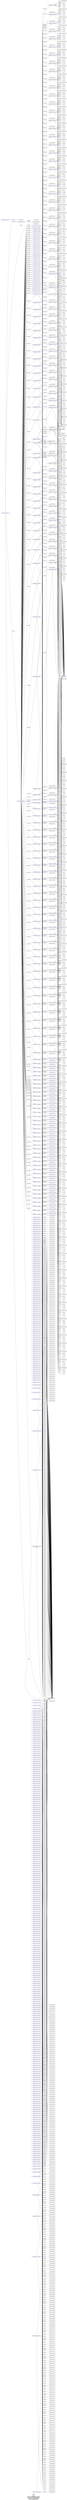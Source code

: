digraph {
	rankdir = LR;
	charset="utf-8";

	"Rurn:mdciii:1603:45:16()" -> "Rskos:ConceptScheme" [ label="rdf:type" ];
	"Rurn:mdciii:1603:45:16()" -> "L(1603:45:16)" [ label="rdfs:label" ];
	"Rurn:mdciii:1603:45:16:1()" -> "Rskos:Collection" [ label="rdf:type" ];
	"Rurn:mdciii:1603:45:16:1()" -> "L(1603:45:16:1)" [ label="rdfs:label" ];
	"Rurn:mdciii:1603:45:16:1()" -> "Rurn:mdciii:1603:45:16()" [ label="skos:inScheme" ];
	"Rurn:mdciii:1603:45:16:1()" -> "Rurn:mdciii:1603:45:16:1:0()" [ label="skos:member" ];
	"Rurn:mdciii:1603:45:16:1:0(1)" -> "Rowl:Ontology" [ label="rdf:type" ];
	"Rurn:mdciii:1603:45:16:1:0()" -> "Rskos:Collection" [ label="rdf:type" ];
	"Rurn:mdciii:1603:45:16:1:0()" -> "L(1603:45:16:1)" [ label="rdfs:label" ];
	"Rurn:mdciii:1603:45:16:1:0()" -> "Rurn:mdciii:1603:45:16:8()" [ label="skos:member" ];
	"Rurn:mdciii:1603:45:16:1:0()" -> "Rurn:mdciii:1603:45:16:12()" [ label="skos:member" ];
	"Rurn:mdciii:1603:45:16:1:0()" -> "Rurn:mdciii:1603:45:16:24()" [ label="skos:member" ];
	"Rurn:mdciii:1603:45:16:1:0()" -> "Rurn:mdciii:1603:45:16:28()" [ label="skos:member" ];
	"Rurn:mdciii:1603:45:16:1:0()" -> "Rurn:mdciii:1603:45:16:31()" [ label="skos:member" ];
	"Rurn:mdciii:1603:45:16:1:0()" -> "Rurn:mdciii:1603:45:16:32()" [ label="skos:member" ];
	"Rurn:mdciii:1603:45:16:1:0()" -> "Rurn:mdciii:1603:45:16:44()" [ label="skos:member" ];
	"Rurn:mdciii:1603:45:16:1:0()" -> "Rurn:mdciii:1603:45:16:50()" [ label="skos:member" ];
	"Rurn:mdciii:1603:45:16:1:0()" -> "Rurn:mdciii:1603:45:16:51()" [ label="skos:member" ];
	"Rurn:mdciii:1603:45:16:1:0()" -> "Rurn:mdciii:1603:45:16:52()" [ label="skos:member" ];
	"Rurn:mdciii:1603:45:16:1:0()" -> "Rurn:mdciii:1603:45:16:60()" [ label="skos:member" ];
	"Rurn:mdciii:1603:45:16:1:0()" -> "Rurn:mdciii:1603:45:16:64()" [ label="skos:member" ];
	"Rurn:mdciii:1603:45:16:1:0()" -> "Rurn:mdciii:1603:45:16:68()" [ label="skos:member" ];
	"Rurn:mdciii:1603:45:16:1:0()" -> "Rurn:mdciii:1603:45:16:72()" [ label="skos:member" ];
	"Rurn:mdciii:1603:45:16:1:0()" -> "Rurn:mdciii:1603:45:16:76()" [ label="skos:member" ];
	"Rurn:mdciii:1603:45:16:1:0()" -> "Rurn:mdciii:1603:45:16:84()" [ label="skos:member" ];
	"Rurn:mdciii:1603:45:16:1:0()" -> "Rurn:mdciii:1603:45:16:90()" [ label="skos:member" ];
	"Rurn:mdciii:1603:45:16:1:0()" -> "Rurn:mdciii:1603:45:16:92()" [ label="skos:member" ];
	"Rurn:mdciii:1603:45:16:1:0()" -> "Rurn:mdciii:1603:45:16:100()" [ label="skos:member" ];
	"Rurn:mdciii:1603:45:16:1:0()" -> "Rurn:mdciii:1603:45:16:104()" [ label="skos:member" ];
	"Rurn:mdciii:1603:45:16:1:0()" -> "Rurn:mdciii:1603:45:16:108()" [ label="skos:member" ];
	"Rurn:mdciii:1603:45:16:1:0()" -> "Rurn:mdciii:1603:45:16:112()" [ label="skos:member" ];
	"Rurn:mdciii:1603:45:16:1:0()" -> "Rurn:mdciii:1603:45:16:116()" [ label="skos:member" ];
	"Rurn:mdciii:1603:45:16:1:0()" -> "Rurn:mdciii:1603:45:16:120()" [ label="skos:member" ];
	"Rurn:mdciii:1603:45:16:1:0()" -> "Rurn:mdciii:1603:45:16:132()" [ label="skos:member" ];
	"Rurn:mdciii:1603:45:16:1:0()" -> "Rurn:mdciii:1603:45:16:136()" [ label="skos:member" ];
	"Rurn:mdciii:1603:45:16:1:0()" -> "Rurn:mdciii:1603:45:16:140()" [ label="skos:member" ];
	"Rurn:mdciii:1603:45:16:1:0()" -> "Rurn:mdciii:1603:45:16:144()" [ label="skos:member" ];
	"Rurn:mdciii:1603:45:16:1:0()" -> "Rurn:mdciii:1603:45:16:148()" [ label="skos:member" ];
	"Rurn:mdciii:1603:45:16:1:0()" -> "Rurn:mdciii:1603:45:16:152()" [ label="skos:member" ];
	"Rurn:mdciii:1603:45:16:1:0()" -> "Rurn:mdciii:1603:45:16:156()" [ label="skos:member" ];
	"Rurn:mdciii:1603:45:16:1:0()" -> "Rurn:mdciii:1603:45:16:170()" [ label="skos:member" ];
	"Rurn:mdciii:1603:45:16:1:0()" -> "Rurn:mdciii:1603:45:16:174()" [ label="skos:member" ];
	"Rurn:mdciii:1603:45:16:1:0()" -> "Rurn:mdciii:1603:45:16:178()" [ label="skos:member" ];
	"Rurn:mdciii:1603:45:16:1:0()" -> "Rurn:mdciii:1603:45:16:180()" [ label="skos:member" ];
	"Rurn:mdciii:1603:45:16:1:0()" -> "Rurn:mdciii:1603:45:16:188()" [ label="skos:member" ];
	"Rurn:mdciii:1603:45:16:1:0()" -> "Rurn:mdciii:1603:45:16:192()" [ label="skos:member" ];
	"Rurn:mdciii:1603:45:16:1:0()" -> "Rurn:mdciii:1603:45:16:204()" [ label="skos:member" ];
	"Rurn:mdciii:1603:45:16:1:0()" -> "Rurn:mdciii:1603:45:16:212()" [ label="skos:member" ];
	"Rurn:mdciii:1603:45:16:1:0()" -> "Rurn:mdciii:1603:45:16:214()" [ label="skos:member" ];
	"Rurn:mdciii:1603:45:16:1:0()" -> "Rurn:mdciii:1603:45:16:218()" [ label="skos:member" ];
	"Rurn:mdciii:1603:45:16:1:0()" -> "Rurn:mdciii:1603:45:16:222()" [ label="skos:member" ];
	"Rurn:mdciii:1603:45:16:1:0()" -> "Rurn:mdciii:1603:45:16:231()" [ label="skos:member" ];
	"Rurn:mdciii:1603:45:16:1:0()" -> "Rurn:mdciii:1603:45:16:232()" [ label="skos:member" ];
	"Rurn:mdciii:1603:45:16:1:0()" -> "Rurn:mdciii:1603:45:16:242()" [ label="skos:member" ];
	"Rurn:mdciii:1603:45:16:1:0()" -> "Rurn:mdciii:1603:45:16:254()" [ label="skos:member" ];
	"Rurn:mdciii:1603:45:16:1:0()" -> "Rurn:mdciii:1603:45:16:262()" [ label="skos:member" ];
	"Rurn:mdciii:1603:45:16:1:0()" -> "Rurn:mdciii:1603:45:16:266()" [ label="skos:member" ];
	"Rurn:mdciii:1603:45:16:1:0()" -> "Rurn:mdciii:1603:45:16:268()" [ label="skos:member" ];
	"Rurn:mdciii:1603:45:16:1:0()" -> "Rurn:mdciii:1603:45:16:270()" [ label="skos:member" ];
	"Rurn:mdciii:1603:45:16:1:0()" -> "Rurn:mdciii:1603:45:16:275()" [ label="skos:member" ];
	"Rurn:mdciii:1603:45:16:1:0()" -> "Rurn:mdciii:1603:45:16:288()" [ label="skos:member" ];
	"Rurn:mdciii:1603:45:16:1:0()" -> "Rurn:mdciii:1603:45:16:296()" [ label="skos:member" ];
	"Rurn:mdciii:1603:45:16:1:0()" -> "Rurn:mdciii:1603:45:16:308()" [ label="skos:member" ];
	"Rurn:mdciii:1603:45:16:1:0()" -> "Rurn:mdciii:1603:45:16:312()" [ label="skos:member" ];
	"Rurn:mdciii:1603:45:16:1:0()" -> "Rurn:mdciii:1603:45:16:320()" [ label="skos:member" ];
	"Rurn:mdciii:1603:45:16:1:0()" -> "Rurn:mdciii:1603:45:16:324()" [ label="skos:member" ];
	"Rurn:mdciii:1603:45:16:1:0()" -> "Rurn:mdciii:1603:45:16:328()" [ label="skos:member" ];
	"Rurn:mdciii:1603:45:16:1:0()" -> "Rurn:mdciii:1603:45:16:332()" [ label="skos:member" ];
	"Rurn:mdciii:1603:45:16:1:0()" -> "Rurn:mdciii:1603:45:16:340()" [ label="skos:member" ];
	"Rurn:mdciii:1603:45:16:1:0()" -> "Rurn:mdciii:1603:45:16:348()" [ label="skos:member" ];
	"Rurn:mdciii:1603:45:16:1:0()" -> "Rurn:mdciii:1603:45:16:360()" [ label="skos:member" ];
	"Rurn:mdciii:1603:45:16:1:0()" -> "Rurn:mdciii:1603:45:16:364()" [ label="skos:member" ];
	"Rurn:mdciii:1603:45:16:1:0()" -> "Rurn:mdciii:1603:45:16:368()" [ label="skos:member" ];
	"Rurn:mdciii:1603:45:16:1:0()" -> "Rurn:mdciii:1603:45:16:384()" [ label="skos:member" ];
	"Rurn:mdciii:1603:45:16:1:0()" -> "Rurn:mdciii:1603:45:16:388()" [ label="skos:member" ];
	"Rurn:mdciii:1603:45:16:1:0()" -> "Rurn:mdciii:1603:45:16:392()" [ label="skos:member" ];
	"Rurn:mdciii:1603:45:16:1:0()" -> "Rurn:mdciii:1603:45:16:398()" [ label="skos:member" ];
	"Rurn:mdciii:1603:45:16:1:0()" -> "Rurn:mdciii:1603:45:16:404()" [ label="skos:member" ];
	"Rurn:mdciii:1603:45:16:1:0()" -> "Rurn:mdciii:1603:45:16:408()" [ label="skos:member" ];
	"Rurn:mdciii:1603:45:16:1:0()" -> "Rurn:mdciii:1603:45:16:417()" [ label="skos:member" ];
	"Rurn:mdciii:1603:45:16:1:0()" -> "Rurn:mdciii:1603:45:16:418()" [ label="skos:member" ];
	"Rurn:mdciii:1603:45:16:1:0()" -> "Rurn:mdciii:1603:45:16:422()" [ label="skos:member" ];
	"Rurn:mdciii:1603:45:16:1:0()" -> "Rurn:mdciii:1603:45:16:426()" [ label="skos:member" ];
	"Rurn:mdciii:1603:45:16:1:0()" -> "Rurn:mdciii:1603:45:16:430()" [ label="skos:member" ];
	"Rurn:mdciii:1603:45:16:1:0()" -> "Rurn:mdciii:1603:45:16:434()" [ label="skos:member" ];
	"Rurn:mdciii:1603:45:16:1:0()" -> "Rurn:mdciii:1603:45:16:450()" [ label="skos:member" ];
	"Rurn:mdciii:1603:45:16:1:0()" -> "Rurn:mdciii:1603:45:16:454()" [ label="skos:member" ];
	"Rurn:mdciii:1603:45:16:1:0()" -> "Rurn:mdciii:1603:45:16:458()" [ label="skos:member" ];
	"Rurn:mdciii:1603:45:16:1:0()" -> "Rurn:mdciii:1603:45:16:462()" [ label="skos:member" ];
	"Rurn:mdciii:1603:45:16:1:0()" -> "Rurn:mdciii:1603:45:16:466()" [ label="skos:member" ];
	"Rurn:mdciii:1603:45:16:1:0()" -> "Rurn:mdciii:1603:45:16:474()" [ label="skos:member" ];
	"Rurn:mdciii:1603:45:16:1:0()" -> "Rurn:mdciii:1603:45:16:478()" [ label="skos:member" ];
	"Rurn:mdciii:1603:45:16:1:0()" -> "Rurn:mdciii:1603:45:16:480()" [ label="skos:member" ];
	"Rurn:mdciii:1603:45:16:1:0()" -> "Rurn:mdciii:1603:45:16:484()" [ label="skos:member" ];
	"Rurn:mdciii:1603:45:16:1:0()" -> "Rurn:mdciii:1603:45:16:496()" [ label="skos:member" ];
	"Rurn:mdciii:1603:45:16:1:0()" -> "Rurn:mdciii:1603:45:16:498()" [ label="skos:member" ];
	"Rurn:mdciii:1603:45:16:1:0()" -> "Rurn:mdciii:1603:45:16:500()" [ label="skos:member" ];
	"Rurn:mdciii:1603:45:16:1:0()" -> "Rurn:mdciii:1603:45:16:504()" [ label="skos:member" ];
	"Rurn:mdciii:1603:45:16:1:0()" -> "Rurn:mdciii:1603:45:16:508()" [ label="skos:member" ];
	"Rurn:mdciii:1603:45:16:1:0()" -> "Rurn:mdciii:1603:45:16:516()" [ label="skos:member" ];
	"Rurn:mdciii:1603:45:16:1:0()" -> "Rurn:mdciii:1603:45:16:524()" [ label="skos:member" ];
	"Rurn:mdciii:1603:45:16:1:0()" -> "Rurn:mdciii:1603:45:16:534()" [ label="skos:member" ];
	"Rurn:mdciii:1603:45:16:1:0()" -> "Rurn:mdciii:1603:45:16:548()" [ label="skos:member" ];
	"Rurn:mdciii:1603:45:16:1:0()" -> "Rurn:mdciii:1603:45:16:558()" [ label="skos:member" ];
	"Rurn:mdciii:1603:45:16:1:0()" -> "Rurn:mdciii:1603:45:16:562()" [ label="skos:member" ];
	"Rurn:mdciii:1603:45:16:1:0()" -> "Rurn:mdciii:1603:45:16:566()" [ label="skos:member" ];
	"Rurn:mdciii:1603:45:16:1:0()" -> "Rurn:mdciii:1603:45:16:583()" [ label="skos:member" ];
	"Rurn:mdciii:1603:45:16:1:0()" -> "Rurn:mdciii:1603:45:16:584()" [ label="skos:member" ];
	"Rurn:mdciii:1603:45:16:1:0()" -> "Rurn:mdciii:1603:45:16:586()" [ label="skos:member" ];
	"Rurn:mdciii:1603:45:16:1:0()" -> "Rurn:mdciii:1603:45:16:591()" [ label="skos:member" ];
	"Rurn:mdciii:1603:45:16:1:0()" -> "Rurn:mdciii:1603:45:16:598()" [ label="skos:member" ];
	"Rurn:mdciii:1603:45:16:1:0()" -> "Rurn:mdciii:1603:45:16:600()" [ label="skos:member" ];
	"Rurn:mdciii:1603:45:16:1:0()" -> "Rurn:mdciii:1603:45:16:604()" [ label="skos:member" ];
	"Rurn:mdciii:1603:45:16:1:0()" -> "Rurn:mdciii:1603:45:16:608()" [ label="skos:member" ];
	"Rurn:mdciii:1603:45:16:1:0()" -> "Rurn:mdciii:1603:45:16:616()" [ label="skos:member" ];
	"Rurn:mdciii:1603:45:16:1:0()" -> "Rurn:mdciii:1603:45:16:624()" [ label="skos:member" ];
	"Rurn:mdciii:1603:45:16:1:0()" -> "Rurn:mdciii:1603:45:16:626()" [ label="skos:member" ];
	"Rurn:mdciii:1603:45:16:1:0()" -> "Rurn:mdciii:1603:45:16:630()" [ label="skos:member" ];
	"Rurn:mdciii:1603:45:16:1:0()" -> "Rurn:mdciii:1603:45:16:642()" [ label="skos:member" ];
	"Rurn:mdciii:1603:45:16:1:0()" -> "Rurn:mdciii:1603:45:16:643()" [ label="skos:member" ];
	"Rurn:mdciii:1603:45:16:1:0()" -> "Rurn:mdciii:1603:45:16:646()" [ label="skos:member" ];
	"Rurn:mdciii:1603:45:16:1:0()" -> "Rurn:mdciii:1603:45:16:659()" [ label="skos:member" ];
	"Rurn:mdciii:1603:45:16:1:0()" -> "Rurn:mdciii:1603:45:16:662()" [ label="skos:member" ];
	"Rurn:mdciii:1603:45:16:1:0()" -> "Rurn:mdciii:1603:45:16:670()" [ label="skos:member" ];
	"Rurn:mdciii:1603:45:16:1:0()" -> "Rurn:mdciii:1603:45:16:678()" [ label="skos:member" ];
	"Rurn:mdciii:1603:45:16:1:0()" -> "Rurn:mdciii:1603:45:16:686()" [ label="skos:member" ];
	"Rurn:mdciii:1603:45:16:1:0()" -> "Rurn:mdciii:1603:45:16:690()" [ label="skos:member" ];
	"Rurn:mdciii:1603:45:16:1:0()" -> "Rurn:mdciii:1603:45:16:694()" [ label="skos:member" ];
	"Rurn:mdciii:1603:45:16:1:0()" -> "Rurn:mdciii:1603:45:16:703()" [ label="skos:member" ];
	"Rurn:mdciii:1603:45:16:1:0()" -> "Rurn:mdciii:1603:45:16:704()" [ label="skos:member" ];
	"Rurn:mdciii:1603:45:16:1:0()" -> "Rurn:mdciii:1603:45:16:706()" [ label="skos:member" ];
	"Rurn:mdciii:1603:45:16:1:0()" -> "Rurn:mdciii:1603:45:16:710()" [ label="skos:member" ];
	"Rurn:mdciii:1603:45:16:1:0()" -> "Rurn:mdciii:1603:45:16:716()" [ label="skos:member" ];
	"Rurn:mdciii:1603:45:16:1:0()" -> "Rurn:mdciii:1603:45:16:728()" [ label="skos:member" ];
	"Rurn:mdciii:1603:45:16:1:0()" -> "Rurn:mdciii:1603:45:16:729()" [ label="skos:member" ];
	"Rurn:mdciii:1603:45:16:1:0()" -> "Rurn:mdciii:1603:45:16:732()" [ label="skos:member" ];
	"Rurn:mdciii:1603:45:16:1:0()" -> "Rurn:mdciii:1603:45:16:740()" [ label="skos:member" ];
	"Rurn:mdciii:1603:45:16:1:0()" -> "Rurn:mdciii:1603:45:16:748()" [ label="skos:member" ];
	"Rurn:mdciii:1603:45:16:1:0()" -> "Rurn:mdciii:1603:45:16:760()" [ label="skos:member" ];
	"Rurn:mdciii:1603:45:16:1:0()" -> "Rurn:mdciii:1603:45:16:764()" [ label="skos:member" ];
	"Rurn:mdciii:1603:45:16:1:0()" -> "Rurn:mdciii:1603:45:16:768()" [ label="skos:member" ];
	"Rurn:mdciii:1603:45:16:1:0()" -> "Rurn:mdciii:1603:45:16:776()" [ label="skos:member" ];
	"Rurn:mdciii:1603:45:16:1:0()" -> "Rurn:mdciii:1603:45:16:780()" [ label="skos:member" ];
	"Rurn:mdciii:1603:45:16:1:0()" -> "Rurn:mdciii:1603:45:16:792()" [ label="skos:member" ];
	"Rurn:mdciii:1603:45:16:1:0()" -> "Rurn:mdciii:1603:45:16:796()" [ label="skos:member" ];
	"Rurn:mdciii:1603:45:16:1:0()" -> "Rurn:mdciii:1603:45:16:800()" [ label="skos:member" ];
	"Rurn:mdciii:1603:45:16:1:0()" -> "Rurn:mdciii:1603:45:16:804()" [ label="skos:member" ];
	"Rurn:mdciii:1603:45:16:1:0()" -> "Rurn:mdciii:1603:45:16:818()" [ label="skos:member" ];
	"Rurn:mdciii:1603:45:16:1:0()" -> "Rurn:mdciii:1603:45:16:834()" [ label="skos:member" ];
	"Rurn:mdciii:1603:45:16:1:0()" -> "Rurn:mdciii:1603:45:16:850()" [ label="skos:member" ];
	"Rurn:mdciii:1603:45:16:1:0()" -> "Rurn:mdciii:1603:45:16:854()" [ label="skos:member" ];
	"Rurn:mdciii:1603:45:16:1:0()" -> "Rurn:mdciii:1603:45:16:858()" [ label="skos:member" ];
	"Rurn:mdciii:1603:45:16:1:0()" -> "Rurn:mdciii:1603:45:16:860()" [ label="skos:member" ];
	"Rurn:mdciii:1603:45:16:1:0()" -> "Rurn:mdciii:1603:45:16:862()" [ label="skos:member" ];
	"Rurn:mdciii:1603:45:16:1:0()" -> "Rurn:mdciii:1603:45:16:887()" [ label="skos:member" ];
	"Rurn:mdciii:1603:45:16:1:0()" -> "Rurn:mdciii:1603:45:16:894()" [ label="skos:member" ];
	"Rurn:mdciii:1603:45:16:8()" -> "Rskos:Collection" [ label="rdf:type" ];
	"Rurn:mdciii:1603:45:16:8()" -> "L(1603:45:16:8:0)" [ label="rdfs:label" ];
	"Rurn:mdciii:1603:45:16:8()" -> "Rurn:mdciii:1603:45:16:8:0" [ label="skos:member" ];
	"Rurn:mdciii:1603:45:16:8:0" -> "Rskos:Concept" [ label="rdf:type" ];
	"Rurn:mdciii:1603:45:16:8:0" -> "L1603:45:16:8:0" [ label="rdfs:label" ];
	"Rurn:mdciii:1603:45:16:8:0" -> "L008" [ label="p:P2082" ];
	"Rurn:mdciii:1603:45:16:8:0" -> "L008" [ label="p:P299" ];
	"Rurn:mdciii:1603:45:16:8:0" -> "LALB" [ label="p:P298" ];
	"Rurn:mdciii:1603:45:16:8:0" -> "LAL" [ label="p:P297" ];
	"Rurn:mdciii:1603:45:16:8:1()" -> "Rskos:Collection" [ label="rdf:type" ];
	"Rurn:mdciii:1603:45:16:8:1()" -> "L(1603:45:16:8:1)" [ label="rdfs:label" ];
	"Rurn:mdciii:1603:45:16:8:2()" -> "Rskos:Collection" [ label="rdf:type" ];
	"Rurn:mdciii:1603:45:16:8:2()" -> "L(1603:45:16:8:2)" [ label="rdfs:label" ];
	"Rurn:mdciii:1603:45:16:8:3()" -> "Rskos:Collection" [ label="rdf:type" ];
	"Rurn:mdciii:1603:45:16:8:3()" -> "L(1603:45:16:8:3)" [ label="rdfs:label" ];
	"Rurn:mdciii:1603:45:16:12()" -> "Rskos:Collection" [ label="rdf:type" ];
	"Rurn:mdciii:1603:45:16:12()" -> "L(1603:45:16:12:0)" [ label="rdfs:label" ];
	"Rurn:mdciii:1603:45:16:12()" -> "Rurn:mdciii:1603:45:16:12:0" [ label="skos:member" ];
	"Rurn:mdciii:1603:45:16:12:0" -> "Rskos:Concept" [ label="rdf:type" ];
	"Rurn:mdciii:1603:45:16:12:0" -> "L1603:45:16:12:0" [ label="rdfs:label" ];
	"Rurn:mdciii:1603:45:16:12:0" -> "L012" [ label="p:P2082" ];
	"Rurn:mdciii:1603:45:16:12:0" -> "L012" [ label="p:P299" ];
	"Rurn:mdciii:1603:45:16:12:0" -> "LDZA" [ label="p:P298" ];
	"Rurn:mdciii:1603:45:16:12:0" -> "LDZ" [ label="p:P297" ];
	"Rurn:mdciii:1603:45:16:12:1()" -> "Rskos:Collection" [ label="rdf:type" ];
	"Rurn:mdciii:1603:45:16:12:1()" -> "L(1603:45:16:12:1)" [ label="rdfs:label" ];
	"Rurn:mdciii:1603:45:16:12:2()" -> "Rskos:Collection" [ label="rdf:type" ];
	"Rurn:mdciii:1603:45:16:12:2()" -> "L(1603:45:16:12:2)" [ label="rdfs:label" ];
	"Rurn:mdciii:1603:45:16:24()" -> "Rskos:Collection" [ label="rdf:type" ];
	"Rurn:mdciii:1603:45:16:24()" -> "L(1603:45:16:24:0)" [ label="rdfs:label" ];
	"Rurn:mdciii:1603:45:16:24()" -> "Rurn:mdciii:1603:45:16:24:0" [ label="skos:member" ];
	"Rurn:mdciii:1603:45:16:24:0" -> "Rskos:Concept" [ label="rdf:type" ];
	"Rurn:mdciii:1603:45:16:24:0" -> "L1603:45:16:24:0" [ label="rdfs:label" ];
	"Rurn:mdciii:1603:45:16:24:0" -> "L024" [ label="p:P2082" ];
	"Rurn:mdciii:1603:45:16:24:0" -> "L024" [ label="p:P299" ];
	"Rurn:mdciii:1603:45:16:24:0" -> "LAGO" [ label="p:P298" ];
	"Rurn:mdciii:1603:45:16:24:0" -> "LAO" [ label="p:P297" ];
	"Rurn:mdciii:1603:45:16:24:1()" -> "Rskos:Collection" [ label="rdf:type" ];
	"Rurn:mdciii:1603:45:16:24:1()" -> "L(1603:45:16:24:1)" [ label="rdfs:label" ];
	"Rurn:mdciii:1603:45:16:24:2()" -> "Rskos:Collection" [ label="rdf:type" ];
	"Rurn:mdciii:1603:45:16:24:2()" -> "L(1603:45:16:24:2)" [ label="rdfs:label" ];
	"Rurn:mdciii:1603:45:16:24:3()" -> "Rskos:Collection" [ label="rdf:type" ];
	"Rurn:mdciii:1603:45:16:24:3()" -> "L(1603:45:16:24:3)" [ label="rdfs:label" ];
	"Rurn:mdciii:1603:45:16:28()" -> "Rskos:Collection" [ label="rdf:type" ];
	"Rurn:mdciii:1603:45:16:28()" -> "L(1603:45:16:28:0)" [ label="rdfs:label" ];
	"Rurn:mdciii:1603:45:16:28()" -> "Rurn:mdciii:1603:45:16:28:0" [ label="skos:member" ];
	"Rurn:mdciii:1603:45:16:28:0" -> "Rskos:Concept" [ label="rdf:type" ];
	"Rurn:mdciii:1603:45:16:28:0" -> "L1603:45:16:28:0" [ label="rdfs:label" ];
	"Rurn:mdciii:1603:45:16:28:0" -> "L028" [ label="p:P2082" ];
	"Rurn:mdciii:1603:45:16:28:0" -> "L028" [ label="p:P299" ];
	"Rurn:mdciii:1603:45:16:28:0" -> "LATG" [ label="p:P298" ];
	"Rurn:mdciii:1603:45:16:28:0" -> "LAG" [ label="p:P297" ];
	"Rurn:mdciii:1603:45:16:28:1()" -> "Rskos:Collection" [ label="rdf:type" ];
	"Rurn:mdciii:1603:45:16:28:1()" -> "L(1603:45:16:28:1)" [ label="rdfs:label" ];
	"Rurn:mdciii:1603:45:16:31()" -> "Rskos:Collection" [ label="rdf:type" ];
	"Rurn:mdciii:1603:45:16:31()" -> "L(1603:45:16:31:0)" [ label="rdfs:label" ];
	"Rurn:mdciii:1603:45:16:31()" -> "Rurn:mdciii:1603:45:16:31:0" [ label="skos:member" ];
	"Rurn:mdciii:1603:45:16:31:0" -> "Rskos:Concept" [ label="rdf:type" ];
	"Rurn:mdciii:1603:45:16:31:0" -> "L1603:45:16:31:0" [ label="rdfs:label" ];
	"Rurn:mdciii:1603:45:16:31:0" -> "L031" [ label="p:P2082" ];
	"Rurn:mdciii:1603:45:16:31:0" -> "L031" [ label="p:P299" ];
	"Rurn:mdciii:1603:45:16:31:0" -> "LAZE" [ label="p:P298" ];
	"Rurn:mdciii:1603:45:16:31:0" -> "LAZ" [ label="p:P297" ];
	"Rurn:mdciii:1603:45:16:31:1()" -> "Rskos:Collection" [ label="rdf:type" ];
	"Rurn:mdciii:1603:45:16:31:1()" -> "L(1603:45:16:31:1)" [ label="rdfs:label" ];
	"Rurn:mdciii:1603:45:16:32()" -> "Rskos:Collection" [ label="rdf:type" ];
	"Rurn:mdciii:1603:45:16:32()" -> "L(1603:45:16:32:0)" [ label="rdfs:label" ];
	"Rurn:mdciii:1603:45:16:32()" -> "Rurn:mdciii:1603:45:16:32:0" [ label="skos:member" ];
	"Rurn:mdciii:1603:45:16:32:0" -> "Rskos:Concept" [ label="rdf:type" ];
	"Rurn:mdciii:1603:45:16:32:0" -> "L1603:45:16:32:0" [ label="rdfs:label" ];
	"Rurn:mdciii:1603:45:16:32:0" -> "L032" [ label="p:P2082" ];
	"Rurn:mdciii:1603:45:16:32:0" -> "L032" [ label="p:P299" ];
	"Rurn:mdciii:1603:45:16:32:0" -> "LARG" [ label="p:P298" ];
	"Rurn:mdciii:1603:45:16:32:0" -> "LAR" [ label="p:P297" ];
	"Rurn:mdciii:1603:45:16:32:1()" -> "Rskos:Collection" [ label="rdf:type" ];
	"Rurn:mdciii:1603:45:16:32:1()" -> "L(1603:45:16:32:1)" [ label="rdfs:label" ];
	"Rurn:mdciii:1603:45:16:32:2()" -> "Rskos:Collection" [ label="rdf:type" ];
	"Rurn:mdciii:1603:45:16:32:2()" -> "L(1603:45:16:32:2)" [ label="rdfs:label" ];
	"Rurn:mdciii:1603:45:16:44()" -> "Rskos:Collection" [ label="rdf:type" ];
	"Rurn:mdciii:1603:45:16:44()" -> "L(1603:45:16:44:0)" [ label="rdfs:label" ];
	"Rurn:mdciii:1603:45:16:44()" -> "Rurn:mdciii:1603:45:16:44:0" [ label="skos:member" ];
	"Rurn:mdciii:1603:45:16:44:0" -> "Rskos:Concept" [ label="rdf:type" ];
	"Rurn:mdciii:1603:45:16:44:0" -> "L1603:45:16:44:0" [ label="rdfs:label" ];
	"Rurn:mdciii:1603:45:16:44:0" -> "L044" [ label="p:P2082" ];
	"Rurn:mdciii:1603:45:16:44:0" -> "L044" [ label="p:P299" ];
	"Rurn:mdciii:1603:45:16:44:0" -> "LBHS" [ label="p:P298" ];
	"Rurn:mdciii:1603:45:16:44:0" -> "LBS" [ label="p:P297" ];
	"Rurn:mdciii:1603:45:16:44:1()" -> "Rskos:Collection" [ label="rdf:type" ];
	"Rurn:mdciii:1603:45:16:44:1()" -> "L(1603:45:16:44:1)" [ label="rdfs:label" ];
	"Rurn:mdciii:1603:45:16:50()" -> "Rskos:Collection" [ label="rdf:type" ];
	"Rurn:mdciii:1603:45:16:50()" -> "L(1603:45:16:50:0)" [ label="rdfs:label" ];
	"Rurn:mdciii:1603:45:16:50()" -> "Rurn:mdciii:1603:45:16:50:0" [ label="skos:member" ];
	"Rurn:mdciii:1603:45:16:50:0" -> "Rskos:Concept" [ label="rdf:type" ];
	"Rurn:mdciii:1603:45:16:50:0" -> "L1603:45:16:50:0" [ label="rdfs:label" ];
	"Rurn:mdciii:1603:45:16:50:0" -> "L050" [ label="p:P2082" ];
	"Rurn:mdciii:1603:45:16:50:0" -> "L050" [ label="p:P299" ];
	"Rurn:mdciii:1603:45:16:50:0" -> "LBGD" [ label="p:P298" ];
	"Rurn:mdciii:1603:45:16:50:0" -> "LBD" [ label="p:P297" ];
	"Rurn:mdciii:1603:45:16:50:1()" -> "Rskos:Collection" [ label="rdf:type" ];
	"Rurn:mdciii:1603:45:16:50:1()" -> "L(1603:45:16:50:1)" [ label="rdfs:label" ];
	"Rurn:mdciii:1603:45:16:50:2()" -> "Rskos:Collection" [ label="rdf:type" ];
	"Rurn:mdciii:1603:45:16:50:2()" -> "L(1603:45:16:50:2)" [ label="rdfs:label" ];
	"Rurn:mdciii:1603:45:16:50:3()" -> "Rskos:Collection" [ label="rdf:type" ];
	"Rurn:mdciii:1603:45:16:50:3()" -> "L(1603:45:16:50:3)" [ label="rdfs:label" ];
	"Rurn:mdciii:1603:45:16:50:4" -> "Rskos:Collection" [ label="rdf:type" ];
	"Rurn:mdciii:1603:45:16:50:4" -> "L(1603:45:16:50:4)" [ label="rdfs:label" ];
	"Rurn:mdciii:1603:45:16:51()" -> "Rskos:Collection" [ label="rdf:type" ];
	"Rurn:mdciii:1603:45:16:51()" -> "L(1603:45:16:51:0)" [ label="rdfs:label" ];
	"Rurn:mdciii:1603:45:16:51()" -> "Rurn:mdciii:1603:45:16:51:0" [ label="skos:member" ];
	"Rurn:mdciii:1603:45:16:51:0" -> "Rskos:Concept" [ label="rdf:type" ];
	"Rurn:mdciii:1603:45:16:51:0" -> "L1603:45:16:51:0" [ label="rdfs:label" ];
	"Rurn:mdciii:1603:45:16:51:0" -> "L051" [ label="p:P2082" ];
	"Rurn:mdciii:1603:45:16:51:0" -> "L051" [ label="p:P299" ];
	"Rurn:mdciii:1603:45:16:51:0" -> "LARM" [ label="p:P298" ];
	"Rurn:mdciii:1603:45:16:51:0" -> "LAM" [ label="p:P297" ];
	"Rurn:mdciii:1603:45:16:51:1()" -> "Rskos:Collection" [ label="rdf:type" ];
	"Rurn:mdciii:1603:45:16:51:1()" -> "L(1603:45:16:51:1)" [ label="rdfs:label" ];
	"Rurn:mdciii:1603:45:16:51:2()" -> "Rskos:Collection" [ label="rdf:type" ];
	"Rurn:mdciii:1603:45:16:51:2()" -> "L(1603:45:16:51:2)" [ label="rdfs:label" ];
	"Rurn:mdciii:1603:45:16:52()" -> "Rskos:Collection" [ label="rdf:type" ];
	"Rurn:mdciii:1603:45:16:52()" -> "L(1603:45:16:52:0)" [ label="rdfs:label" ];
	"Rurn:mdciii:1603:45:16:52()" -> "Rurn:mdciii:1603:45:16:52:0" [ label="skos:member" ];
	"Rurn:mdciii:1603:45:16:52:0" -> "Rskos:Concept" [ label="rdf:type" ];
	"Rurn:mdciii:1603:45:16:52:0" -> "L1603:45:16:52:0" [ label="rdfs:label" ];
	"Rurn:mdciii:1603:45:16:52:0" -> "L052" [ label="p:P2082" ];
	"Rurn:mdciii:1603:45:16:52:0" -> "L052" [ label="p:P299" ];
	"Rurn:mdciii:1603:45:16:52:0" -> "LBRB" [ label="p:P298" ];
	"Rurn:mdciii:1603:45:16:52:0" -> "LBB" [ label="p:P297" ];
	"Rurn:mdciii:1603:45:16:52:1()" -> "Rskos:Collection" [ label="rdf:type" ];
	"Rurn:mdciii:1603:45:16:52:1()" -> "L(1603:45:16:52:1)" [ label="rdfs:label" ];
	"Rurn:mdciii:1603:45:16:60()" -> "Rskos:Collection" [ label="rdf:type" ];
	"Rurn:mdciii:1603:45:16:60()" -> "L(1603:45:16:60:0)" [ label="rdfs:label" ];
	"Rurn:mdciii:1603:45:16:60()" -> "Rurn:mdciii:1603:45:16:60:0" [ label="skos:member" ];
	"Rurn:mdciii:1603:45:16:60:0" -> "Rskos:Concept" [ label="rdf:type" ];
	"Rurn:mdciii:1603:45:16:60:0" -> "L1603:45:16:60:0" [ label="rdfs:label" ];
	"Rurn:mdciii:1603:45:16:60:0" -> "L060" [ label="p:P2082" ];
	"Rurn:mdciii:1603:45:16:60:0" -> "L060" [ label="p:P299" ];
	"Rurn:mdciii:1603:45:16:60:0" -> "LBMU" [ label="p:P298" ];
	"Rurn:mdciii:1603:45:16:60:0" -> "LBM" [ label="p:P297" ];
	"Rurn:mdciii:1603:45:16:60:1()" -> "Rskos:Collection" [ label="rdf:type" ];
	"Rurn:mdciii:1603:45:16:60:1()" -> "L(1603:45:16:60:1)" [ label="rdfs:label" ];
	"Rurn:mdciii:1603:45:16:60:2()" -> "Rskos:Collection" [ label="rdf:type" ];
	"Rurn:mdciii:1603:45:16:60:2()" -> "L(1603:45:16:60:2)" [ label="rdfs:label" ];
	"Rurn:mdciii:1603:45:16:64()" -> "Rskos:Collection" [ label="rdf:type" ];
	"Rurn:mdciii:1603:45:16:64()" -> "L(1603:45:16:64:0)" [ label="rdfs:label" ];
	"Rurn:mdciii:1603:45:16:64()" -> "Rurn:mdciii:1603:45:16:64:0" [ label="skos:member" ];
	"Rurn:mdciii:1603:45:16:64:0" -> "Rskos:Concept" [ label="rdf:type" ];
	"Rurn:mdciii:1603:45:16:64:0" -> "L1603:45:16:64:0" [ label="rdfs:label" ];
	"Rurn:mdciii:1603:45:16:64:0" -> "L064" [ label="p:P2082" ];
	"Rurn:mdciii:1603:45:16:64:0" -> "L064" [ label="p:P299" ];
	"Rurn:mdciii:1603:45:16:64:0" -> "LBTN" [ label="p:P298" ];
	"Rurn:mdciii:1603:45:16:64:0" -> "LBT" [ label="p:P297" ];
	"Rurn:mdciii:1603:45:16:64:1()" -> "Rskos:Collection" [ label="rdf:type" ];
	"Rurn:mdciii:1603:45:16:64:1()" -> "L(1603:45:16:64:1)" [ label="rdfs:label" ];
	"Rurn:mdciii:1603:45:16:64:2()" -> "Rskos:Collection" [ label="rdf:type" ];
	"Rurn:mdciii:1603:45:16:64:2()" -> "L(1603:45:16:64:2)" [ label="rdfs:label" ];
	"Rurn:mdciii:1603:45:16:68()" -> "Rskos:Collection" [ label="rdf:type" ];
	"Rurn:mdciii:1603:45:16:68()" -> "L(1603:45:16:68:0)" [ label="rdfs:label" ];
	"Rurn:mdciii:1603:45:16:68()" -> "Rurn:mdciii:1603:45:16:68:0" [ label="skos:member" ];
	"Rurn:mdciii:1603:45:16:68:0" -> "Rskos:Concept" [ label="rdf:type" ];
	"Rurn:mdciii:1603:45:16:68:0" -> "L1603:45:16:68:0" [ label="rdfs:label" ];
	"Rurn:mdciii:1603:45:16:68:0" -> "L068" [ label="p:P2082" ];
	"Rurn:mdciii:1603:45:16:68:0" -> "L068" [ label="p:P299" ];
	"Rurn:mdciii:1603:45:16:68:0" -> "LBOL" [ label="p:P298" ];
	"Rurn:mdciii:1603:45:16:68:0" -> "LBO" [ label="p:P297" ];
	"Rurn:mdciii:1603:45:16:68:1()" -> "Rskos:Collection" [ label="rdf:type" ];
	"Rurn:mdciii:1603:45:16:68:1()" -> "L(1603:45:16:68:1)" [ label="rdfs:label" ];
	"Rurn:mdciii:1603:45:16:68:2()" -> "Rskos:Collection" [ label="rdf:type" ];
	"Rurn:mdciii:1603:45:16:68:2()" -> "L(1603:45:16:68:2)" [ label="rdfs:label" ];
	"Rurn:mdciii:1603:45:16:68:3()" -> "Rskos:Collection" [ label="rdf:type" ];
	"Rurn:mdciii:1603:45:16:68:3()" -> "L(1603:45:16:68:3)" [ label="rdfs:label" ];
	"Rurn:mdciii:1603:45:16:72()" -> "Rskos:Collection" [ label="rdf:type" ];
	"Rurn:mdciii:1603:45:16:72()" -> "L(1603:45:16:72:0)" [ label="rdfs:label" ];
	"Rurn:mdciii:1603:45:16:72()" -> "Rurn:mdciii:1603:45:16:72:0" [ label="skos:member" ];
	"Rurn:mdciii:1603:45:16:72:0" -> "Rskos:Concept" [ label="rdf:type" ];
	"Rurn:mdciii:1603:45:16:72:0" -> "L1603:45:16:72:0" [ label="rdfs:label" ];
	"Rurn:mdciii:1603:45:16:72:0" -> "L072" [ label="p:P2082" ];
	"Rurn:mdciii:1603:45:16:72:0" -> "L072" [ label="p:P299" ];
	"Rurn:mdciii:1603:45:16:72:0" -> "LBWA" [ label="p:P298" ];
	"Rurn:mdciii:1603:45:16:72:0" -> "LBW" [ label="p:P297" ];
	"Rurn:mdciii:1603:45:16:72:1()" -> "Rskos:Collection" [ label="rdf:type" ];
	"Rurn:mdciii:1603:45:16:72:1()" -> "L(1603:45:16:72:1)" [ label="rdfs:label" ];
	"Rurn:mdciii:1603:45:16:72:2()" -> "Rskos:Collection" [ label="rdf:type" ];
	"Rurn:mdciii:1603:45:16:72:2()" -> "L(1603:45:16:72:2)" [ label="rdfs:label" ];
	"Rurn:mdciii:1603:45:16:72:3()" -> "Rskos:Collection" [ label="rdf:type" ];
	"Rurn:mdciii:1603:45:16:72:3()" -> "L(1603:45:16:72:3)" [ label="rdfs:label" ];
	"Rurn:mdciii:1603:45:16:76()" -> "Rskos:Collection" [ label="rdf:type" ];
	"Rurn:mdciii:1603:45:16:76()" -> "L(1603:45:16:76:0)" [ label="rdfs:label" ];
	"Rurn:mdciii:1603:45:16:76()" -> "Rurn:mdciii:1603:45:16:76:0" [ label="skos:member" ];
	"Rurn:mdciii:1603:45:16:76:0" -> "Rskos:Concept" [ label="rdf:type" ];
	"Rurn:mdciii:1603:45:16:76:0" -> "L1603:45:16:76:0" [ label="rdfs:label" ];
	"Rurn:mdciii:1603:45:16:76:0" -> "L076" [ label="p:P2082" ];
	"Rurn:mdciii:1603:45:16:76:0" -> "L076" [ label="p:P299" ];
	"Rurn:mdciii:1603:45:16:76:0" -> "LBRA" [ label="p:P298" ];
	"Rurn:mdciii:1603:45:16:76:0" -> "LBR" [ label="p:P297" ];
	"Rurn:mdciii:1603:45:16:76:1()" -> "Rskos:Collection" [ label="rdf:type" ];
	"Rurn:mdciii:1603:45:16:76:1()" -> "L(1603:45:16:76:1)" [ label="rdfs:label" ];
	"Rurn:mdciii:1603:45:16:76:2()" -> "Rskos:Collection" [ label="rdf:type" ];
	"Rurn:mdciii:1603:45:16:76:2()" -> "L(1603:45:16:76:2)" [ label="rdfs:label" ];
	"Rurn:mdciii:1603:45:16:84()" -> "Rskos:Collection" [ label="rdf:type" ];
	"Rurn:mdciii:1603:45:16:84()" -> "L(1603:45:16:84:0)" [ label="rdfs:label" ];
	"Rurn:mdciii:1603:45:16:84()" -> "Rurn:mdciii:1603:45:16:84:0" [ label="skos:member" ];
	"Rurn:mdciii:1603:45:16:84:0" -> "Rskos:Concept" [ label="rdf:type" ];
	"Rurn:mdciii:1603:45:16:84:0" -> "L1603:45:16:84:0" [ label="rdfs:label" ];
	"Rurn:mdciii:1603:45:16:84:0" -> "L084" [ label="p:P2082" ];
	"Rurn:mdciii:1603:45:16:84:0" -> "L084" [ label="p:P299" ];
	"Rurn:mdciii:1603:45:16:84:0" -> "LBLZ" [ label="p:P298" ];
	"Rurn:mdciii:1603:45:16:84:0" -> "LBZ" [ label="p:P297" ];
	"Rurn:mdciii:1603:45:16:84:1()" -> "Rskos:Collection" [ label="rdf:type" ];
	"Rurn:mdciii:1603:45:16:84:1()" -> "L(1603:45:16:84:1)" [ label="rdfs:label" ];
	"Rurn:mdciii:1603:45:16:90()" -> "Rskos:Collection" [ label="rdf:type" ];
	"Rurn:mdciii:1603:45:16:90()" -> "L(1603:45:16:90:0)" [ label="rdfs:label" ];
	"Rurn:mdciii:1603:45:16:90()" -> "Rurn:mdciii:1603:45:16:90:0" [ label="skos:member" ];
	"Rurn:mdciii:1603:45:16:90:0" -> "Rskos:Concept" [ label="rdf:type" ];
	"Rurn:mdciii:1603:45:16:90:0" -> "L1603:45:16:90:0" [ label="rdfs:label" ];
	"Rurn:mdciii:1603:45:16:90:0" -> "L090" [ label="p:P2082" ];
	"Rurn:mdciii:1603:45:16:90:0" -> "L090" [ label="p:P299" ];
	"Rurn:mdciii:1603:45:16:90:0" -> "LSLB" [ label="p:P298" ];
	"Rurn:mdciii:1603:45:16:90:0" -> "LSB" [ label="p:P297" ];
	"Rurn:mdciii:1603:45:16:90:1()" -> "Rskos:Collection" [ label="rdf:type" ];
	"Rurn:mdciii:1603:45:16:90:1()" -> "L(1603:45:16:90:1)" [ label="rdfs:label" ];
	"Rurn:mdciii:1603:45:16:90:2()" -> "Rskos:Collection" [ label="rdf:type" ];
	"Rurn:mdciii:1603:45:16:90:2()" -> "L(1603:45:16:90:2)" [ label="rdfs:label" ];
	"Rurn:mdciii:1603:45:16:90:3()" -> "Rskos:Collection" [ label="rdf:type" ];
	"Rurn:mdciii:1603:45:16:90:3()" -> "L(1603:45:16:90:3)" [ label="rdfs:label" ];
	"Rurn:mdciii:1603:45:16:92()" -> "Rskos:Collection" [ label="rdf:type" ];
	"Rurn:mdciii:1603:45:16:92()" -> "L(1603:45:16:92:0)" [ label="rdfs:label" ];
	"Rurn:mdciii:1603:45:16:92()" -> "Rurn:mdciii:1603:45:16:92:0" [ label="skos:member" ];
	"Rurn:mdciii:1603:45:16:92:0" -> "Rskos:Concept" [ label="rdf:type" ];
	"Rurn:mdciii:1603:45:16:92:0" -> "L1603:45:16:92:0" [ label="rdfs:label" ];
	"Rurn:mdciii:1603:45:16:92:0" -> "L092" [ label="p:P2082" ];
	"Rurn:mdciii:1603:45:16:92:0" -> "L092" [ label="p:P299" ];
	"Rurn:mdciii:1603:45:16:92:0" -> "LVGB" [ label="p:P298" ];
	"Rurn:mdciii:1603:45:16:92:0" -> "LVG" [ label="p:P297" ];
	"Rurn:mdciii:1603:45:16:92:1()" -> "Rskos:Collection" [ label="rdf:type" ];
	"Rurn:mdciii:1603:45:16:92:1()" -> "L(1603:45:16:92:1)" [ label="rdfs:label" ];
	"Rurn:mdciii:1603:45:16:100()" -> "Rskos:Collection" [ label="rdf:type" ];
	"Rurn:mdciii:1603:45:16:100()" -> "L(1603:45:16:100:0)" [ label="rdfs:label" ];
	"Rurn:mdciii:1603:45:16:100()" -> "Rurn:mdciii:1603:45:16:100:0" [ label="skos:member" ];
	"Rurn:mdciii:1603:45:16:100:0" -> "Rskos:Concept" [ label="rdf:type" ];
	"Rurn:mdciii:1603:45:16:100:0" -> "L1603:45:16:100:0" [ label="rdfs:label" ];
	"Rurn:mdciii:1603:45:16:100:0" -> "L100" [ label="p:P2082" ];
	"Rurn:mdciii:1603:45:16:100:0" -> "L100" [ label="p:P299" ];
	"Rurn:mdciii:1603:45:16:100:0" -> "LBGR" [ label="p:P298" ];
	"Rurn:mdciii:1603:45:16:100:0" -> "LBG" [ label="p:P297" ];
	"Rurn:mdciii:1603:45:16:100:1()" -> "Rskos:Collection" [ label="rdf:type" ];
	"Rurn:mdciii:1603:45:16:100:1()" -> "L(1603:45:16:100:1)" [ label="rdfs:label" ];
	"Rurn:mdciii:1603:45:16:100:2()" -> "Rskos:Collection" [ label="rdf:type" ];
	"Rurn:mdciii:1603:45:16:100:2()" -> "L(1603:45:16:100:2)" [ label="rdfs:label" ];
	"Rurn:mdciii:1603:45:16:104()" -> "Rskos:Collection" [ label="rdf:type" ];
	"Rurn:mdciii:1603:45:16:104()" -> "L(1603:45:16:104:0)" [ label="rdfs:label" ];
	"Rurn:mdciii:1603:45:16:104()" -> "Rurn:mdciii:1603:45:16:104:0" [ label="skos:member" ];
	"Rurn:mdciii:1603:45:16:104:0" -> "Rskos:Concept" [ label="rdf:type" ];
	"Rurn:mdciii:1603:45:16:104:0" -> "L1603:45:16:104:0" [ label="rdfs:label" ];
	"Rurn:mdciii:1603:45:16:104:0" -> "L104" [ label="p:P2082" ];
	"Rurn:mdciii:1603:45:16:104:0" -> "L104" [ label="p:P299" ];
	"Rurn:mdciii:1603:45:16:104:0" -> "LMMR" [ label="p:P298" ];
	"Rurn:mdciii:1603:45:16:104:0" -> "LMM" [ label="p:P297" ];
	"Rurn:mdciii:1603:45:16:104:1()" -> "Rskos:Collection" [ label="rdf:type" ];
	"Rurn:mdciii:1603:45:16:104:1()" -> "L(1603:45:16:104:1)" [ label="rdfs:label" ];
	"Rurn:mdciii:1603:45:16:104:2()" -> "Rskos:Collection" [ label="rdf:type" ];
	"Rurn:mdciii:1603:45:16:104:2()" -> "L(1603:45:16:104:2)" [ label="rdfs:label" ];
	"Rurn:mdciii:1603:45:16:104:3()" -> "Rskos:Collection" [ label="rdf:type" ];
	"Rurn:mdciii:1603:45:16:104:3()" -> "L(1603:45:16:104:3)" [ label="rdfs:label" ];
	"Rurn:mdciii:1603:45:16:108()" -> "Rskos:Collection" [ label="rdf:type" ];
	"Rurn:mdciii:1603:45:16:108()" -> "L(1603:45:16:108:0)" [ label="rdfs:label" ];
	"Rurn:mdciii:1603:45:16:108()" -> "Rurn:mdciii:1603:45:16:108:0" [ label="skos:member" ];
	"Rurn:mdciii:1603:45:16:108:0" -> "Rskos:Concept" [ label="rdf:type" ];
	"Rurn:mdciii:1603:45:16:108:0" -> "L1603:45:16:108:0" [ label="rdfs:label" ];
	"Rurn:mdciii:1603:45:16:108:0" -> "L108" [ label="p:P2082" ];
	"Rurn:mdciii:1603:45:16:108:0" -> "L108" [ label="p:P299" ];
	"Rurn:mdciii:1603:45:16:108:0" -> "LBDI" [ label="p:P298" ];
	"Rurn:mdciii:1603:45:16:108:0" -> "LBI" [ label="p:P297" ];
	"Rurn:mdciii:1603:45:16:108:1()" -> "Rskos:Collection" [ label="rdf:type" ];
	"Rurn:mdciii:1603:45:16:108:1()" -> "L(1603:45:16:108:1)" [ label="rdfs:label" ];
	"Rurn:mdciii:1603:45:16:108:2()" -> "Rskos:Collection" [ label="rdf:type" ];
	"Rurn:mdciii:1603:45:16:108:2()" -> "L(1603:45:16:108:2)" [ label="rdfs:label" ];
	"Rurn:mdciii:1603:45:16:112()" -> "Rskos:Collection" [ label="rdf:type" ];
	"Rurn:mdciii:1603:45:16:112()" -> "L(1603:45:16:112:0)" [ label="rdfs:label" ];
	"Rurn:mdciii:1603:45:16:112()" -> "Rurn:mdciii:1603:45:16:112:0" [ label="skos:member" ];
	"Rurn:mdciii:1603:45:16:112:0" -> "Rskos:Concept" [ label="rdf:type" ];
	"Rurn:mdciii:1603:45:16:112:0" -> "L1603:45:16:112:0" [ label="rdfs:label" ];
	"Rurn:mdciii:1603:45:16:112:0" -> "L112" [ label="p:P2082" ];
	"Rurn:mdciii:1603:45:16:112:0" -> "L112" [ label="p:P299" ];
	"Rurn:mdciii:1603:45:16:112:0" -> "LBLR" [ label="p:P298" ];
	"Rurn:mdciii:1603:45:16:112:0" -> "LBY" [ label="p:P297" ];
	"Rurn:mdciii:1603:45:16:112:1()" -> "Rskos:Collection" [ label="rdf:type" ];
	"Rurn:mdciii:1603:45:16:112:1()" -> "L(1603:45:16:112:1)" [ label="rdfs:label" ];
	"Rurn:mdciii:1603:45:16:112:2()" -> "Rskos:Collection" [ label="rdf:type" ];
	"Rurn:mdciii:1603:45:16:112:2()" -> "L(1603:45:16:112:2)" [ label="rdfs:label" ];
	"Rurn:mdciii:1603:45:16:116()" -> "Rskos:Collection" [ label="rdf:type" ];
	"Rurn:mdciii:1603:45:16:116()" -> "L(1603:45:16:116:0)" [ label="rdfs:label" ];
	"Rurn:mdciii:1603:45:16:116()" -> "Rurn:mdciii:1603:45:16:116:0" [ label="skos:member" ];
	"Rurn:mdciii:1603:45:16:116:0" -> "Rskos:Concept" [ label="rdf:type" ];
	"Rurn:mdciii:1603:45:16:116:0" -> "L1603:45:16:116:0" [ label="rdfs:label" ];
	"Rurn:mdciii:1603:45:16:116:0" -> "L116" [ label="p:P2082" ];
	"Rurn:mdciii:1603:45:16:116:0" -> "L116" [ label="p:P299" ];
	"Rurn:mdciii:1603:45:16:116:0" -> "LKHM" [ label="p:P298" ];
	"Rurn:mdciii:1603:45:16:116:0" -> "LKH" [ label="p:P297" ];
	"Rurn:mdciii:1603:45:16:116:1()" -> "Rskos:Collection" [ label="rdf:type" ];
	"Rurn:mdciii:1603:45:16:116:1()" -> "L(1603:45:16:116:1)" [ label="rdfs:label" ];
	"Rurn:mdciii:1603:45:16:116:2()" -> "Rskos:Collection" [ label="rdf:type" ];
	"Rurn:mdciii:1603:45:16:116:2()" -> "L(1603:45:16:116:2)" [ label="rdfs:label" ];
	"Rurn:mdciii:1603:45:16:116:3()" -> "Rskos:Collection" [ label="rdf:type" ];
	"Rurn:mdciii:1603:45:16:116:3()" -> "L(1603:45:16:116:3)" [ label="rdfs:label" ];
	"Rurn:mdciii:1603:45:16:120()" -> "Rskos:Collection" [ label="rdf:type" ];
	"Rurn:mdciii:1603:45:16:120()" -> "L(1603:45:16:120:0)" [ label="rdfs:label" ];
	"Rurn:mdciii:1603:45:16:120()" -> "Rurn:mdciii:1603:45:16:120:0" [ label="skos:member" ];
	"Rurn:mdciii:1603:45:16:120:0" -> "Rskos:Concept" [ label="rdf:type" ];
	"Rurn:mdciii:1603:45:16:120:0" -> "L1603:45:16:120:0" [ label="rdfs:label" ];
	"Rurn:mdciii:1603:45:16:120:0" -> "L120" [ label="p:P2082" ];
	"Rurn:mdciii:1603:45:16:120:0" -> "L120" [ label="p:P299" ];
	"Rurn:mdciii:1603:45:16:120:0" -> "LCMR" [ label="p:P298" ];
	"Rurn:mdciii:1603:45:16:120:0" -> "LCM" [ label="p:P297" ];
	"Rurn:mdciii:1603:45:16:120:1()" -> "Rskos:Collection" [ label="rdf:type" ];
	"Rurn:mdciii:1603:45:16:120:1()" -> "L(1603:45:16:120:1)" [ label="rdfs:label" ];
	"Rurn:mdciii:1603:45:16:120:2()" -> "Rskos:Collection" [ label="rdf:type" ];
	"Rurn:mdciii:1603:45:16:120:2()" -> "L(1603:45:16:120:2)" [ label="rdfs:label" ];
	"Rurn:mdciii:1603:45:16:120:3()" -> "Rskos:Collection" [ label="rdf:type" ];
	"Rurn:mdciii:1603:45:16:120:3()" -> "L(1603:45:16:120:3)" [ label="rdfs:label" ];
	"Rurn:mdciii:1603:45:16:132()" -> "Rskos:Collection" [ label="rdf:type" ];
	"Rurn:mdciii:1603:45:16:132()" -> "L(1603:45:16:132:0)" [ label="rdfs:label" ];
	"Rurn:mdciii:1603:45:16:132()" -> "Rurn:mdciii:1603:45:16:132:0" [ label="skos:member" ];
	"Rurn:mdciii:1603:45:16:132:0" -> "Rskos:Concept" [ label="rdf:type" ];
	"Rurn:mdciii:1603:45:16:132:0" -> "L1603:45:16:132:0" [ label="rdfs:label" ];
	"Rurn:mdciii:1603:45:16:132:0" -> "L132" [ label="p:P2082" ];
	"Rurn:mdciii:1603:45:16:132:0" -> "L132" [ label="p:P299" ];
	"Rurn:mdciii:1603:45:16:132:0" -> "LCPV" [ label="p:P298" ];
	"Rurn:mdciii:1603:45:16:132:0" -> "LCV" [ label="p:P297" ];
	"Rurn:mdciii:1603:45:16:132:1()" -> "Rskos:Collection" [ label="rdf:type" ];
	"Rurn:mdciii:1603:45:16:132:1()" -> "L(1603:45:16:132:1)" [ label="rdfs:label" ];
	"Rurn:mdciii:1603:45:16:132:2()" -> "Rskos:Collection" [ label="rdf:type" ];
	"Rurn:mdciii:1603:45:16:132:2()" -> "L(1603:45:16:132:2)" [ label="rdfs:label" ];
	"Rurn:mdciii:1603:45:16:136()" -> "Rskos:Collection" [ label="rdf:type" ];
	"Rurn:mdciii:1603:45:16:136()" -> "L(1603:45:16:136:0)" [ label="rdfs:label" ];
	"Rurn:mdciii:1603:45:16:136()" -> "Rurn:mdciii:1603:45:16:136:0" [ label="skos:member" ];
	"Rurn:mdciii:1603:45:16:136:0" -> "Rskos:Concept" [ label="rdf:type" ];
	"Rurn:mdciii:1603:45:16:136:0" -> "L1603:45:16:136:0" [ label="rdfs:label" ];
	"Rurn:mdciii:1603:45:16:136:0" -> "L136" [ label="p:P2082" ];
	"Rurn:mdciii:1603:45:16:136:0" -> "L136" [ label="p:P299" ];
	"Rurn:mdciii:1603:45:16:136:0" -> "LCYM" [ label="p:P298" ];
	"Rurn:mdciii:1603:45:16:136:0" -> "LKY" [ label="p:P297" ];
	"Rurn:mdciii:1603:45:16:136:1()" -> "Rskos:Collection" [ label="rdf:type" ];
	"Rurn:mdciii:1603:45:16:136:1()" -> "L(1603:45:16:136:1)" [ label="rdfs:label" ];
	"Rurn:mdciii:1603:45:16:140()" -> "Rskos:Collection" [ label="rdf:type" ];
	"Rurn:mdciii:1603:45:16:140()" -> "L(1603:45:16:140:0)" [ label="rdfs:label" ];
	"Rurn:mdciii:1603:45:16:140()" -> "Rurn:mdciii:1603:45:16:140:0" [ label="skos:member" ];
	"Rurn:mdciii:1603:45:16:140:0" -> "Rskos:Concept" [ label="rdf:type" ];
	"Rurn:mdciii:1603:45:16:140:0" -> "L1603:45:16:140:0" [ label="rdfs:label" ];
	"Rurn:mdciii:1603:45:16:140:0" -> "L140" [ label="p:P2082" ];
	"Rurn:mdciii:1603:45:16:140:0" -> "L140" [ label="p:P299" ];
	"Rurn:mdciii:1603:45:16:140:0" -> "LCAF" [ label="p:P298" ];
	"Rurn:mdciii:1603:45:16:140:0" -> "LCF" [ label="p:P297" ];
	"Rurn:mdciii:1603:45:16:140:1()" -> "Rskos:Collection" [ label="rdf:type" ];
	"Rurn:mdciii:1603:45:16:140:1()" -> "L(1603:45:16:140:1)" [ label="rdfs:label" ];
	"Rurn:mdciii:1603:45:16:140:2()" -> "Rskos:Collection" [ label="rdf:type" ];
	"Rurn:mdciii:1603:45:16:140:2()" -> "L(1603:45:16:140:2)" [ label="rdfs:label" ];
	"Rurn:mdciii:1603:45:16:140:3()" -> "Rskos:Collection" [ label="rdf:type" ];
	"Rurn:mdciii:1603:45:16:140:3()" -> "L(1603:45:16:140:3)" [ label="rdfs:label" ];
	"Rurn:mdciii:1603:45:16:144()" -> "Rskos:Collection" [ label="rdf:type" ];
	"Rurn:mdciii:1603:45:16:144()" -> "L(1603:45:16:144:0)" [ label="rdfs:label" ];
	"Rurn:mdciii:1603:45:16:144()" -> "Rurn:mdciii:1603:45:16:144:0" [ label="skos:member" ];
	"Rurn:mdciii:1603:45:16:144:0" -> "Rskos:Concept" [ label="rdf:type" ];
	"Rurn:mdciii:1603:45:16:144:0" -> "L1603:45:16:144:0" [ label="rdfs:label" ];
	"Rurn:mdciii:1603:45:16:144:0" -> "L144" [ label="p:P2082" ];
	"Rurn:mdciii:1603:45:16:144:0" -> "L144" [ label="p:P299" ];
	"Rurn:mdciii:1603:45:16:144:0" -> "LLKA" [ label="p:P298" ];
	"Rurn:mdciii:1603:45:16:144:0" -> "LLK" [ label="p:P297" ];
	"Rurn:mdciii:1603:45:16:144:1()" -> "Rskos:Collection" [ label="rdf:type" ];
	"Rurn:mdciii:1603:45:16:144:1()" -> "L(1603:45:16:144:1)" [ label="rdfs:label" ];
	"Rurn:mdciii:1603:45:16:144:2()" -> "Rskos:Collection" [ label="rdf:type" ];
	"Rurn:mdciii:1603:45:16:144:2()" -> "L(1603:45:16:144:2)" [ label="rdfs:label" ];
	"Rurn:mdciii:1603:45:16:144:3()" -> "Rskos:Collection" [ label="rdf:type" ];
	"Rurn:mdciii:1603:45:16:144:3()" -> "L(1603:45:16:144:3)" [ label="rdfs:label" ];
	"Rurn:mdciii:1603:45:16:144:4" -> "Rskos:Collection" [ label="rdf:type" ];
	"Rurn:mdciii:1603:45:16:144:4" -> "L(1603:45:16:144:4)" [ label="rdfs:label" ];
	"Rurn:mdciii:1603:45:16:148()" -> "Rskos:Collection" [ label="rdf:type" ];
	"Rurn:mdciii:1603:45:16:148()" -> "L(1603:45:16:148:0)" [ label="rdfs:label" ];
	"Rurn:mdciii:1603:45:16:148()" -> "Rurn:mdciii:1603:45:16:148:0" [ label="skos:member" ];
	"Rurn:mdciii:1603:45:16:148:0" -> "Rskos:Concept" [ label="rdf:type" ];
	"Rurn:mdciii:1603:45:16:148:0" -> "L1603:45:16:148:0" [ label="rdfs:label" ];
	"Rurn:mdciii:1603:45:16:148:0" -> "L148" [ label="p:P2082" ];
	"Rurn:mdciii:1603:45:16:148:0" -> "L148" [ label="p:P299" ];
	"Rurn:mdciii:1603:45:16:148:0" -> "LTCD" [ label="p:P298" ];
	"Rurn:mdciii:1603:45:16:148:0" -> "LTD" [ label="p:P297" ];
	"Rurn:mdciii:1603:45:16:148:1()" -> "Rskos:Collection" [ label="rdf:type" ];
	"Rurn:mdciii:1603:45:16:148:1()" -> "L(1603:45:16:148:1)" [ label="rdfs:label" ];
	"Rurn:mdciii:1603:45:16:148:2()" -> "Rskos:Collection" [ label="rdf:type" ];
	"Rurn:mdciii:1603:45:16:148:2()" -> "L(1603:45:16:148:2)" [ label="rdfs:label" ];
	"Rurn:mdciii:1603:45:16:152()" -> "Rskos:Collection" [ label="rdf:type" ];
	"Rurn:mdciii:1603:45:16:152()" -> "L(1603:45:16:152:0)" [ label="rdfs:label" ];
	"Rurn:mdciii:1603:45:16:152()" -> "Rurn:mdciii:1603:45:16:152:0" [ label="skos:member" ];
	"Rurn:mdciii:1603:45:16:152:0" -> "Rskos:Concept" [ label="rdf:type" ];
	"Rurn:mdciii:1603:45:16:152:0" -> "L1603:45:16:152:0" [ label="rdfs:label" ];
	"Rurn:mdciii:1603:45:16:152:0" -> "L152" [ label="p:P2082" ];
	"Rurn:mdciii:1603:45:16:152:0" -> "L152" [ label="p:P299" ];
	"Rurn:mdciii:1603:45:16:152:0" -> "LCHL" [ label="p:P298" ];
	"Rurn:mdciii:1603:45:16:152:0" -> "LCL" [ label="p:P297" ];
	"Rurn:mdciii:1603:45:16:152:1()" -> "Rskos:Collection" [ label="rdf:type" ];
	"Rurn:mdciii:1603:45:16:152:1()" -> "L(1603:45:16:152:1)" [ label="rdfs:label" ];
	"Rurn:mdciii:1603:45:16:152:2()" -> "Rskos:Collection" [ label="rdf:type" ];
	"Rurn:mdciii:1603:45:16:152:2()" -> "L(1603:45:16:152:2)" [ label="rdfs:label" ];
	"Rurn:mdciii:1603:45:16:152:3()" -> "Rskos:Collection" [ label="rdf:type" ];
	"Rurn:mdciii:1603:45:16:152:3()" -> "L(1603:45:16:152:3)" [ label="rdfs:label" ];
	"Rurn:mdciii:1603:45:16:156()" -> "Rskos:Collection" [ label="rdf:type" ];
	"Rurn:mdciii:1603:45:16:156()" -> "L(1603:45:16:156:0)" [ label="rdfs:label" ];
	"Rurn:mdciii:1603:45:16:156()" -> "Rurn:mdciii:1603:45:16:156:0" [ label="skos:member" ];
	"Rurn:mdciii:1603:45:16:156:0" -> "Rskos:Concept" [ label="rdf:type" ];
	"Rurn:mdciii:1603:45:16:156:0" -> "L1603:45:16:156:0" [ label="rdfs:label" ];
	"Rurn:mdciii:1603:45:16:156:0" -> "L156" [ label="p:P2082" ];
	"Rurn:mdciii:1603:45:16:156:0" -> "L156" [ label="p:P299" ];
	"Rurn:mdciii:1603:45:16:156:0" -> "LCHN" [ label="p:P298" ];
	"Rurn:mdciii:1603:45:16:156:0" -> "LCN" [ label="p:P297" ];
	"Rurn:mdciii:1603:45:16:156:1()" -> "Rskos:Collection" [ label="rdf:type" ];
	"Rurn:mdciii:1603:45:16:156:1()" -> "L(1603:45:16:156:1)" [ label="rdfs:label" ];
	"Rurn:mdciii:1603:45:16:156:2()" -> "Rskos:Collection" [ label="rdf:type" ];
	"Rurn:mdciii:1603:45:16:156:2()" -> "L(1603:45:16:156:2)" [ label="rdfs:label" ];
	"Rurn:mdciii:1603:45:16:156()" -> "Rskos:Collection" [ label="rdf:type" ];
	"Rurn:mdciii:1603:45:16:156()" -> "L(1603:45:16:156:0)" [ label="rdfs:label" ];
	"Rurn:mdciii:1603:45:16:156()" -> "Rurn:mdciii:1603:45:16:156:0" [ label="skos:member" ];
	"Rurn:mdciii:1603:45:16:156:0" -> "Rskos:Concept" [ label="rdf:type" ];
	"Rurn:mdciii:1603:45:16:156:0" -> "L1603:45:16:156:0" [ label="rdfs:label" ];
	"Rurn:mdciii:1603:45:16:156:0" -> "L156" [ label="p:P2082" ];
	"Rurn:mdciii:1603:45:16:156:0" -> "L156" [ label="p:P299" ];
	"Rurn:mdciii:1603:45:16:156:0" -> "LCHN" [ label="p:P298" ];
	"Rurn:mdciii:1603:45:16:156:0" -> "LCN" [ label="p:P297" ];
	"Rurn:mdciii:1603:45:16:156:1()" -> "Rskos:Collection" [ label="rdf:type" ];
	"Rurn:mdciii:1603:45:16:156:1()" -> "L(1603:45:16:156:1)" [ label="rdfs:label" ];
	"Rurn:mdciii:1603:45:16:156:2()" -> "Rskos:Collection" [ label="rdf:type" ];
	"Rurn:mdciii:1603:45:16:156:2()" -> "L(1603:45:16:156:2)" [ label="rdfs:label" ];
	"Rurn:mdciii:1603:45:16:170()" -> "Rskos:Collection" [ label="rdf:type" ];
	"Rurn:mdciii:1603:45:16:170()" -> "L(1603:45:16:170:0)" [ label="rdfs:label" ];
	"Rurn:mdciii:1603:45:16:170()" -> "Rurn:mdciii:1603:45:16:170:0" [ label="skos:member" ];
	"Rurn:mdciii:1603:45:16:170:0" -> "Rskos:Concept" [ label="rdf:type" ];
	"Rurn:mdciii:1603:45:16:170:0" -> "L1603:45:16:170:0" [ label="rdfs:label" ];
	"Rurn:mdciii:1603:45:16:170:0" -> "L170" [ label="p:P2082" ];
	"Rurn:mdciii:1603:45:16:170:0" -> "L170" [ label="p:P299" ];
	"Rurn:mdciii:1603:45:16:170:0" -> "LCOL" [ label="p:P298" ];
	"Rurn:mdciii:1603:45:16:170:0" -> "LCO" [ label="p:P297" ];
	"Rurn:mdciii:1603:45:16:170:1()" -> "Rskos:Collection" [ label="rdf:type" ];
	"Rurn:mdciii:1603:45:16:170:1()" -> "L(1603:45:16:170:1)" [ label="rdfs:label" ];
	"Rurn:mdciii:1603:45:16:170:2()" -> "Rskos:Collection" [ label="rdf:type" ];
	"Rurn:mdciii:1603:45:16:170:2()" -> "L(1603:45:16:170:2)" [ label="rdfs:label" ];
	"Rurn:mdciii:1603:45:16:174()" -> "Rskos:Collection" [ label="rdf:type" ];
	"Rurn:mdciii:1603:45:16:174()" -> "L(1603:45:16:174:0)" [ label="rdfs:label" ];
	"Rurn:mdciii:1603:45:16:174()" -> "Rurn:mdciii:1603:45:16:174:0" [ label="skos:member" ];
	"Rurn:mdciii:1603:45:16:174:0" -> "Rskos:Concept" [ label="rdf:type" ];
	"Rurn:mdciii:1603:45:16:174:0" -> "L1603:45:16:174:0" [ label="rdfs:label" ];
	"Rurn:mdciii:1603:45:16:174:0" -> "L174" [ label="p:P2082" ];
	"Rurn:mdciii:1603:45:16:174:0" -> "L174" [ label="p:P299" ];
	"Rurn:mdciii:1603:45:16:174:0" -> "LCOM" [ label="p:P298" ];
	"Rurn:mdciii:1603:45:16:174:0" -> "LKM" [ label="p:P297" ];
	"Rurn:mdciii:1603:45:16:174:1()" -> "Rskos:Collection" [ label="rdf:type" ];
	"Rurn:mdciii:1603:45:16:174:1()" -> "L(1603:45:16:174:1)" [ label="rdfs:label" ];
	"Rurn:mdciii:1603:45:16:174:2()" -> "Rskos:Collection" [ label="rdf:type" ];
	"Rurn:mdciii:1603:45:16:174:2()" -> "L(1603:45:16:174:2)" [ label="rdfs:label" ];
	"Rurn:mdciii:1603:45:16:174:3()" -> "Rskos:Collection" [ label="rdf:type" ];
	"Rurn:mdciii:1603:45:16:174:3()" -> "L(1603:45:16:174:3)" [ label="rdfs:label" ];
	"Rurn:mdciii:1603:45:16:178()" -> "Rskos:Collection" [ label="rdf:type" ];
	"Rurn:mdciii:1603:45:16:178()" -> "L(1603:45:16:178:0)" [ label="rdfs:label" ];
	"Rurn:mdciii:1603:45:16:178()" -> "Rurn:mdciii:1603:45:16:178:0" [ label="skos:member" ];
	"Rurn:mdciii:1603:45:16:178:0" -> "Rskos:Concept" [ label="rdf:type" ];
	"Rurn:mdciii:1603:45:16:178:0" -> "L1603:45:16:178:0" [ label="rdfs:label" ];
	"Rurn:mdciii:1603:45:16:178:0" -> "L178" [ label="p:P2082" ];
	"Rurn:mdciii:1603:45:16:178:0" -> "L178" [ label="p:P299" ];
	"Rurn:mdciii:1603:45:16:178:0" -> "LCOG" [ label="p:P298" ];
	"Rurn:mdciii:1603:45:16:178:0" -> "LCG" [ label="p:P297" ];
	"Rurn:mdciii:1603:45:16:178:1()" -> "Rskos:Collection" [ label="rdf:type" ];
	"Rurn:mdciii:1603:45:16:178:1()" -> "L(1603:45:16:178:1)" [ label="rdfs:label" ];
	"Rurn:mdciii:1603:45:16:178:2()" -> "Rskos:Collection" [ label="rdf:type" ];
	"Rurn:mdciii:1603:45:16:178:2()" -> "L(1603:45:16:178:2)" [ label="rdfs:label" ];
	"Rurn:mdciii:1603:45:16:180()" -> "Rskos:Collection" [ label="rdf:type" ];
	"Rurn:mdciii:1603:45:16:180()" -> "L(1603:45:16:180:0)" [ label="rdfs:label" ];
	"Rurn:mdciii:1603:45:16:180()" -> "Rurn:mdciii:1603:45:16:180:0" [ label="skos:member" ];
	"Rurn:mdciii:1603:45:16:180:0" -> "Rskos:Concept" [ label="rdf:type" ];
	"Rurn:mdciii:1603:45:16:180:0" -> "L1603:45:16:180:0" [ label="rdfs:label" ];
	"Rurn:mdciii:1603:45:16:180:0" -> "L180" [ label="p:P2082" ];
	"Rurn:mdciii:1603:45:16:180:0" -> "L180" [ label="p:P299" ];
	"Rurn:mdciii:1603:45:16:180:0" -> "LCOD" [ label="p:P298" ];
	"Rurn:mdciii:1603:45:16:180:0" -> "LCD" [ label="p:P297" ];
	"Rurn:mdciii:1603:45:16:180:1()" -> "Rskos:Collection" [ label="rdf:type" ];
	"Rurn:mdciii:1603:45:16:180:1()" -> "L(1603:45:16:180:1)" [ label="rdfs:label" ];
	"Rurn:mdciii:1603:45:16:180:2()" -> "Rskos:Collection" [ label="rdf:type" ];
	"Rurn:mdciii:1603:45:16:180:2()" -> "L(1603:45:16:180:2)" [ label="rdfs:label" ];
	"Rurn:mdciii:1603:45:16:188()" -> "Rskos:Collection" [ label="rdf:type" ];
	"Rurn:mdciii:1603:45:16:188()" -> "L(1603:45:16:188:0)" [ label="rdfs:label" ];
	"Rurn:mdciii:1603:45:16:188()" -> "Rurn:mdciii:1603:45:16:188:0" [ label="skos:member" ];
	"Rurn:mdciii:1603:45:16:188:0" -> "Rskos:Concept" [ label="rdf:type" ];
	"Rurn:mdciii:1603:45:16:188:0" -> "L1603:45:16:188:0" [ label="rdfs:label" ];
	"Rurn:mdciii:1603:45:16:188:0" -> "L188" [ label="p:P2082" ];
	"Rurn:mdciii:1603:45:16:188:0" -> "L188" [ label="p:P299" ];
	"Rurn:mdciii:1603:45:16:188:0" -> "LCRI" [ label="p:P298" ];
	"Rurn:mdciii:1603:45:16:188:0" -> "LCR" [ label="p:P297" ];
	"Rurn:mdciii:1603:45:16:188:1()" -> "Rskos:Collection" [ label="rdf:type" ];
	"Rurn:mdciii:1603:45:16:188:1()" -> "L(1603:45:16:188:1)" [ label="rdfs:label" ];
	"Rurn:mdciii:1603:45:16:188:2()" -> "Rskos:Collection" [ label="rdf:type" ];
	"Rurn:mdciii:1603:45:16:188:2()" -> "L(1603:45:16:188:2)" [ label="rdfs:label" ];
	"Rurn:mdciii:1603:45:16:188:3()" -> "Rskos:Collection" [ label="rdf:type" ];
	"Rurn:mdciii:1603:45:16:188:3()" -> "L(1603:45:16:188:3)" [ label="rdfs:label" ];
	"Rurn:mdciii:1603:45:16:192()" -> "Rskos:Collection" [ label="rdf:type" ];
	"Rurn:mdciii:1603:45:16:192()" -> "L(1603:45:16:192:0)" [ label="rdfs:label" ];
	"Rurn:mdciii:1603:45:16:192()" -> "Rurn:mdciii:1603:45:16:192:0" [ label="skos:member" ];
	"Rurn:mdciii:1603:45:16:192:0" -> "Rskos:Concept" [ label="rdf:type" ];
	"Rurn:mdciii:1603:45:16:192:0" -> "L1603:45:16:192:0" [ label="rdfs:label" ];
	"Rurn:mdciii:1603:45:16:192:0" -> "L192" [ label="p:P2082" ];
	"Rurn:mdciii:1603:45:16:192:0" -> "L192" [ label="p:P299" ];
	"Rurn:mdciii:1603:45:16:192:0" -> "LCUB" [ label="p:P298" ];
	"Rurn:mdciii:1603:45:16:192:0" -> "LCU" [ label="p:P297" ];
	"Rurn:mdciii:1603:45:16:192:1()" -> "Rskos:Collection" [ label="rdf:type" ];
	"Rurn:mdciii:1603:45:16:192:1()" -> "L(1603:45:16:192:1)" [ label="rdfs:label" ];
	"Rurn:mdciii:1603:45:16:192:2()" -> "Rskos:Collection" [ label="rdf:type" ];
	"Rurn:mdciii:1603:45:16:192:2()" -> "L(1603:45:16:192:2)" [ label="rdfs:label" ];
	"Rurn:mdciii:1603:45:16:204()" -> "Rskos:Collection" [ label="rdf:type" ];
	"Rurn:mdciii:1603:45:16:204()" -> "L(1603:45:16:204:0)" [ label="rdfs:label" ];
	"Rurn:mdciii:1603:45:16:204()" -> "Rurn:mdciii:1603:45:16:204:0" [ label="skos:member" ];
	"Rurn:mdciii:1603:45:16:204:0" -> "Rskos:Concept" [ label="rdf:type" ];
	"Rurn:mdciii:1603:45:16:204:0" -> "L1603:45:16:204:0" [ label="rdfs:label" ];
	"Rurn:mdciii:1603:45:16:204:0" -> "L204" [ label="p:P2082" ];
	"Rurn:mdciii:1603:45:16:204:0" -> "L204" [ label="p:P299" ];
	"Rurn:mdciii:1603:45:16:204:0" -> "LBEN" [ label="p:P298" ];
	"Rurn:mdciii:1603:45:16:204:0" -> "LBJ" [ label="p:P297" ];
	"Rurn:mdciii:1603:45:16:204:1()" -> "Rskos:Collection" [ label="rdf:type" ];
	"Rurn:mdciii:1603:45:16:204:1()" -> "L(1603:45:16:204:1)" [ label="rdfs:label" ];
	"Rurn:mdciii:1603:45:16:204:2()" -> "Rskos:Collection" [ label="rdf:type" ];
	"Rurn:mdciii:1603:45:16:204:2()" -> "L(1603:45:16:204:2)" [ label="rdfs:label" ];
	"Rurn:mdciii:1603:45:16:212()" -> "Rskos:Collection" [ label="rdf:type" ];
	"Rurn:mdciii:1603:45:16:212()" -> "L(1603:45:16:212:0)" [ label="rdfs:label" ];
	"Rurn:mdciii:1603:45:16:212()" -> "Rurn:mdciii:1603:45:16:212:0" [ label="skos:member" ];
	"Rurn:mdciii:1603:45:16:212:0" -> "Rskos:Concept" [ label="rdf:type" ];
	"Rurn:mdciii:1603:45:16:212:0" -> "L1603:45:16:212:0" [ label="rdfs:label" ];
	"Rurn:mdciii:1603:45:16:212:0" -> "L212" [ label="p:P2082" ];
	"Rurn:mdciii:1603:45:16:212:0" -> "L212" [ label="p:P299" ];
	"Rurn:mdciii:1603:45:16:212:0" -> "LDMA" [ label="p:P298" ];
	"Rurn:mdciii:1603:45:16:212:0" -> "LDM" [ label="p:P297" ];
	"Rurn:mdciii:1603:45:16:212:1()" -> "Rskos:Collection" [ label="rdf:type" ];
	"Rurn:mdciii:1603:45:16:212:1()" -> "L(1603:45:16:212:1)" [ label="rdfs:label" ];
	"Rurn:mdciii:1603:45:16:214()" -> "Rskos:Collection" [ label="rdf:type" ];
	"Rurn:mdciii:1603:45:16:214()" -> "L(1603:45:16:214:0)" [ label="rdfs:label" ];
	"Rurn:mdciii:1603:45:16:214()" -> "Rurn:mdciii:1603:45:16:214:0" [ label="skos:member" ];
	"Rurn:mdciii:1603:45:16:214:0" -> "Rskos:Concept" [ label="rdf:type" ];
	"Rurn:mdciii:1603:45:16:214:0" -> "L1603:45:16:214:0" [ label="rdfs:label" ];
	"Rurn:mdciii:1603:45:16:214:0" -> "L214" [ label="p:P2082" ];
	"Rurn:mdciii:1603:45:16:214:0" -> "L214" [ label="p:P299" ];
	"Rurn:mdciii:1603:45:16:214:0" -> "LDOM" [ label="p:P298" ];
	"Rurn:mdciii:1603:45:16:214:0" -> "LDO" [ label="p:P297" ];
	"Rurn:mdciii:1603:45:16:214:1()" -> "Rskos:Collection" [ label="rdf:type" ];
	"Rurn:mdciii:1603:45:16:214:1()" -> "L(1603:45:16:214:1)" [ label="rdfs:label" ];
	"Rurn:mdciii:1603:45:16:214:2()" -> "Rskos:Collection" [ label="rdf:type" ];
	"Rurn:mdciii:1603:45:16:214:2()" -> "L(1603:45:16:214:2)" [ label="rdfs:label" ];
	"Rurn:mdciii:1603:45:16:214:3()" -> "Rskos:Collection" [ label="rdf:type" ];
	"Rurn:mdciii:1603:45:16:214:3()" -> "L(1603:45:16:214:3)" [ label="rdfs:label" ];
	"Rurn:mdciii:1603:45:16:214:4" -> "Rskos:Collection" [ label="rdf:type" ];
	"Rurn:mdciii:1603:45:16:214:4" -> "L(1603:45:16:214:4)" [ label="rdfs:label" ];
	"Rurn:mdciii:1603:45:16:218()" -> "Rskos:Collection" [ label="rdf:type" ];
	"Rurn:mdciii:1603:45:16:218()" -> "L(1603:45:16:218:0)" [ label="rdfs:label" ];
	"Rurn:mdciii:1603:45:16:218()" -> "Rurn:mdciii:1603:45:16:218:0" [ label="skos:member" ];
	"Rurn:mdciii:1603:45:16:218:0" -> "Rskos:Concept" [ label="rdf:type" ];
	"Rurn:mdciii:1603:45:16:218:0" -> "L1603:45:16:218:0" [ label="rdfs:label" ];
	"Rurn:mdciii:1603:45:16:218:0" -> "L218" [ label="p:P2082" ];
	"Rurn:mdciii:1603:45:16:218:0" -> "L218" [ label="p:P299" ];
	"Rurn:mdciii:1603:45:16:218:0" -> "LECU" [ label="p:P298" ];
	"Rurn:mdciii:1603:45:16:218:0" -> "LEC" [ label="p:P297" ];
	"Rurn:mdciii:1603:45:16:218:1()" -> "Rskos:Collection" [ label="rdf:type" ];
	"Rurn:mdciii:1603:45:16:218:1()" -> "L(1603:45:16:218:1)" [ label="rdfs:label" ];
	"Rurn:mdciii:1603:45:16:218:2()" -> "Rskos:Collection" [ label="rdf:type" ];
	"Rurn:mdciii:1603:45:16:218:2()" -> "L(1603:45:16:218:2)" [ label="rdfs:label" ];
	"Rurn:mdciii:1603:45:16:218:3()" -> "Rskos:Collection" [ label="rdf:type" ];
	"Rurn:mdciii:1603:45:16:218:3()" -> "L(1603:45:16:218:3)" [ label="rdfs:label" ];
	"Rurn:mdciii:1603:45:16:222()" -> "Rskos:Collection" [ label="rdf:type" ];
	"Rurn:mdciii:1603:45:16:222()" -> "L(1603:45:16:222:0)" [ label="rdfs:label" ];
	"Rurn:mdciii:1603:45:16:222()" -> "Rurn:mdciii:1603:45:16:222:0" [ label="skos:member" ];
	"Rurn:mdciii:1603:45:16:222:0" -> "Rskos:Concept" [ label="rdf:type" ];
	"Rurn:mdciii:1603:45:16:222:0" -> "L1603:45:16:222:0" [ label="rdfs:label" ];
	"Rurn:mdciii:1603:45:16:222:0" -> "L222" [ label="p:P2082" ];
	"Rurn:mdciii:1603:45:16:222:0" -> "L222" [ label="p:P299" ];
	"Rurn:mdciii:1603:45:16:222:0" -> "LSLV" [ label="p:P298" ];
	"Rurn:mdciii:1603:45:16:222:0" -> "LSV" [ label="p:P297" ];
	"Rurn:mdciii:1603:45:16:222:1()" -> "Rskos:Collection" [ label="rdf:type" ];
	"Rurn:mdciii:1603:45:16:222:1()" -> "L(1603:45:16:222:1)" [ label="rdfs:label" ];
	"Rurn:mdciii:1603:45:16:222:2()" -> "Rskos:Collection" [ label="rdf:type" ];
	"Rurn:mdciii:1603:45:16:222:2()" -> "L(1603:45:16:222:2)" [ label="rdfs:label" ];
	"Rurn:mdciii:1603:45:16:231()" -> "Rskos:Collection" [ label="rdf:type" ];
	"Rurn:mdciii:1603:45:16:231()" -> "L(1603:45:16:231:0)" [ label="rdfs:label" ];
	"Rurn:mdciii:1603:45:16:231()" -> "Rurn:mdciii:1603:45:16:231:0" [ label="skos:member" ];
	"Rurn:mdciii:1603:45:16:231:0" -> "Rskos:Concept" [ label="rdf:type" ];
	"Rurn:mdciii:1603:45:16:231:0" -> "L1603:45:16:231:0" [ label="rdfs:label" ];
	"Rurn:mdciii:1603:45:16:231:0" -> "L231" [ label="p:P2082" ];
	"Rurn:mdciii:1603:45:16:231:0" -> "L231" [ label="p:P299" ];
	"Rurn:mdciii:1603:45:16:231:0" -> "LETH" [ label="p:P298" ];
	"Rurn:mdciii:1603:45:16:231:0" -> "LET" [ label="p:P297" ];
	"Rurn:mdciii:1603:45:16:231:1()" -> "Rskos:Collection" [ label="rdf:type" ];
	"Rurn:mdciii:1603:45:16:231:1()" -> "L(1603:45:16:231:1)" [ label="rdfs:label" ];
	"Rurn:mdciii:1603:45:16:231:2()" -> "Rskos:Collection" [ label="rdf:type" ];
	"Rurn:mdciii:1603:45:16:231:2()" -> "L(1603:45:16:231:2)" [ label="rdfs:label" ];
	"Rurn:mdciii:1603:45:16:231:3()" -> "Rskos:Collection" [ label="rdf:type" ];
	"Rurn:mdciii:1603:45:16:231:3()" -> "L(1603:45:16:231:3)" [ label="rdfs:label" ];
	"Rurn:mdciii:1603:45:16:232()" -> "Rskos:Collection" [ label="rdf:type" ];
	"Rurn:mdciii:1603:45:16:232()" -> "L(1603:45:16:232:0)" [ label="rdfs:label" ];
	"Rurn:mdciii:1603:45:16:232()" -> "Rurn:mdciii:1603:45:16:232:0" [ label="skos:member" ];
	"Rurn:mdciii:1603:45:16:232:0" -> "Rskos:Concept" [ label="rdf:type" ];
	"Rurn:mdciii:1603:45:16:232:0" -> "L1603:45:16:232:0" [ label="rdfs:label" ];
	"Rurn:mdciii:1603:45:16:232:0" -> "L232" [ label="p:P2082" ];
	"Rurn:mdciii:1603:45:16:232:0" -> "L232" [ label="p:P299" ];
	"Rurn:mdciii:1603:45:16:232:0" -> "LERI" [ label="p:P298" ];
	"Rurn:mdciii:1603:45:16:232:0" -> "LER" [ label="p:P297" ];
	"Rurn:mdciii:1603:45:16:232:1()" -> "Rskos:Collection" [ label="rdf:type" ];
	"Rurn:mdciii:1603:45:16:232:1()" -> "L(1603:45:16:232:1)" [ label="rdfs:label" ];
	"Rurn:mdciii:1603:45:16:232:2()" -> "Rskos:Collection" [ label="rdf:type" ];
	"Rurn:mdciii:1603:45:16:232:2()" -> "L(1603:45:16:232:2)" [ label="rdfs:label" ];
	"Rurn:mdciii:1603:45:16:242()" -> "Rskos:Collection" [ label="rdf:type" ];
	"Rurn:mdciii:1603:45:16:242()" -> "L(1603:45:16:242:0)" [ label="rdfs:label" ];
	"Rurn:mdciii:1603:45:16:242()" -> "Rurn:mdciii:1603:45:16:242:0" [ label="skos:member" ];
	"Rurn:mdciii:1603:45:16:242:0" -> "Rskos:Concept" [ label="rdf:type" ];
	"Rurn:mdciii:1603:45:16:242:0" -> "L1603:45:16:242:0" [ label="rdfs:label" ];
	"Rurn:mdciii:1603:45:16:242:0" -> "L242" [ label="p:P2082" ];
	"Rurn:mdciii:1603:45:16:242:0" -> "L242" [ label="p:P299" ];
	"Rurn:mdciii:1603:45:16:242:0" -> "LFJI" [ label="p:P298" ];
	"Rurn:mdciii:1603:45:16:242:0" -> "LFJ" [ label="p:P297" ];
	"Rurn:mdciii:1603:45:16:242:1()" -> "Rskos:Collection" [ label="rdf:type" ];
	"Rurn:mdciii:1603:45:16:242:1()" -> "L(1603:45:16:242:1)" [ label="rdfs:label" ];
	"Rurn:mdciii:1603:45:16:242:2()" -> "Rskos:Collection" [ label="rdf:type" ];
	"Rurn:mdciii:1603:45:16:242:2()" -> "L(1603:45:16:242:2)" [ label="rdfs:label" ];
	"Rurn:mdciii:1603:45:16:242:3()" -> "Rskos:Collection" [ label="rdf:type" ];
	"Rurn:mdciii:1603:45:16:242:3()" -> "L(1603:45:16:242:3)" [ label="rdfs:label" ];
	"Rurn:mdciii:1603:45:16:254()" -> "Rskos:Collection" [ label="rdf:type" ];
	"Rurn:mdciii:1603:45:16:254()" -> "L(1603:45:16:254:0)" [ label="rdfs:label" ];
	"Rurn:mdciii:1603:45:16:254()" -> "Rurn:mdciii:1603:45:16:254:0" [ label="skos:member" ];
	"Rurn:mdciii:1603:45:16:254:0" -> "Rskos:Concept" [ label="rdf:type" ];
	"Rurn:mdciii:1603:45:16:254:0" -> "L1603:45:16:254:0" [ label="rdfs:label" ];
	"Rurn:mdciii:1603:45:16:254:0" -> "L254" [ label="p:P2082" ];
	"Rurn:mdciii:1603:45:16:254:0" -> "L254" [ label="p:P299" ];
	"Rurn:mdciii:1603:45:16:254:0" -> "LGUF" [ label="p:P298" ];
	"Rurn:mdciii:1603:45:16:254:0" -> "LGF" [ label="p:P297" ];
	"Rurn:mdciii:1603:45:16:254:1()" -> "Rskos:Collection" [ label="rdf:type" ];
	"Rurn:mdciii:1603:45:16:254:1()" -> "L(1603:45:16:254:1)" [ label="rdfs:label" ];
	"Rurn:mdciii:1603:45:16:254:2()" -> "Rskos:Collection" [ label="rdf:type" ];
	"Rurn:mdciii:1603:45:16:254:2()" -> "L(1603:45:16:254:2)" [ label="rdfs:label" ];
	"Rurn:mdciii:1603:45:16:262()" -> "Rskos:Collection" [ label="rdf:type" ];
	"Rurn:mdciii:1603:45:16:262()" -> "L(1603:45:16:262:0)" [ label="rdfs:label" ];
	"Rurn:mdciii:1603:45:16:262()" -> "Rurn:mdciii:1603:45:16:262:0" [ label="skos:member" ];
	"Rurn:mdciii:1603:45:16:262:0" -> "Rskos:Concept" [ label="rdf:type" ];
	"Rurn:mdciii:1603:45:16:262:0" -> "L1603:45:16:262:0" [ label="rdfs:label" ];
	"Rurn:mdciii:1603:45:16:262:0" -> "L262" [ label="p:P2082" ];
	"Rurn:mdciii:1603:45:16:262:0" -> "L262" [ label="p:P299" ];
	"Rurn:mdciii:1603:45:16:262:0" -> "LDJI" [ label="p:P298" ];
	"Rurn:mdciii:1603:45:16:262:0" -> "LDJ" [ label="p:P297" ];
	"Rurn:mdciii:1603:45:16:262:1()" -> "Rskos:Collection" [ label="rdf:type" ];
	"Rurn:mdciii:1603:45:16:262:1()" -> "L(1603:45:16:262:1)" [ label="rdfs:label" ];
	"Rurn:mdciii:1603:45:16:262:2()" -> "Rskos:Collection" [ label="rdf:type" ];
	"Rurn:mdciii:1603:45:16:262:2()" -> "L(1603:45:16:262:2)" [ label="rdfs:label" ];
	"Rurn:mdciii:1603:45:16:266()" -> "Rskos:Collection" [ label="rdf:type" ];
	"Rurn:mdciii:1603:45:16:266()" -> "L(1603:45:16:266:0)" [ label="rdfs:label" ];
	"Rurn:mdciii:1603:45:16:266()" -> "Rurn:mdciii:1603:45:16:266:0" [ label="skos:member" ];
	"Rurn:mdciii:1603:45:16:266:0" -> "Rskos:Concept" [ label="rdf:type" ];
	"Rurn:mdciii:1603:45:16:266:0" -> "L1603:45:16:266:0" [ label="rdfs:label" ];
	"Rurn:mdciii:1603:45:16:266:0" -> "L266" [ label="p:P2082" ];
	"Rurn:mdciii:1603:45:16:266:0" -> "L266" [ label="p:P299" ];
	"Rurn:mdciii:1603:45:16:266:0" -> "LGAB" [ label="p:P298" ];
	"Rurn:mdciii:1603:45:16:266:0" -> "LGA" [ label="p:P297" ];
	"Rurn:mdciii:1603:45:16:266:1()" -> "Rskos:Collection" [ label="rdf:type" ];
	"Rurn:mdciii:1603:45:16:266:1()" -> "L(1603:45:16:266:1)" [ label="rdfs:label" ];
	"Rurn:mdciii:1603:45:16:266:2()" -> "Rskos:Collection" [ label="rdf:type" ];
	"Rurn:mdciii:1603:45:16:266:2()" -> "L(1603:45:16:266:2)" [ label="rdfs:label" ];
	"Rurn:mdciii:1603:45:16:268()" -> "Rskos:Collection" [ label="rdf:type" ];
	"Rurn:mdciii:1603:45:16:268()" -> "L(1603:45:16:268:0)" [ label="rdfs:label" ];
	"Rurn:mdciii:1603:45:16:268()" -> "Rurn:mdciii:1603:45:16:268:0" [ label="skos:member" ];
	"Rurn:mdciii:1603:45:16:268:0" -> "Rskos:Concept" [ label="rdf:type" ];
	"Rurn:mdciii:1603:45:16:268:0" -> "L1603:45:16:268:0" [ label="rdfs:label" ];
	"Rurn:mdciii:1603:45:16:268:0" -> "L268" [ label="p:P2082" ];
	"Rurn:mdciii:1603:45:16:268:0" -> "L268" [ label="p:P299" ];
	"Rurn:mdciii:1603:45:16:268:0" -> "LGEO" [ label="p:P298" ];
	"Rurn:mdciii:1603:45:16:268:0" -> "LGE" [ label="p:P297" ];
	"Rurn:mdciii:1603:45:16:268:1()" -> "Rskos:Collection" [ label="rdf:type" ];
	"Rurn:mdciii:1603:45:16:268:1()" -> "L(1603:45:16:268:1)" [ label="rdfs:label" ];
	"Rurn:mdciii:1603:45:16:268()" -> "Rskos:Collection" [ label="rdf:type" ];
	"Rurn:mdciii:1603:45:16:268()" -> "L(1603:45:16:268:0)" [ label="rdfs:label" ];
	"Rurn:mdciii:1603:45:16:268()" -> "Rurn:mdciii:1603:45:16:268:0" [ label="skos:member" ];
	"Rurn:mdciii:1603:45:16:268:0" -> "Rskos:Concept" [ label="rdf:type" ];
	"Rurn:mdciii:1603:45:16:268:0" -> "L1603:45:16:268:0" [ label="rdfs:label" ];
	"Rurn:mdciii:1603:45:16:268:0" -> "L268" [ label="p:P2082" ];
	"Rurn:mdciii:1603:45:16:268:0" -> "L268" [ label="p:P299" ];
	"Rurn:mdciii:1603:45:16:268:0" -> "LGEO" [ label="p:P298" ];
	"Rurn:mdciii:1603:45:16:268:0" -> "LGE" [ label="p:P297" ];
	"Rurn:mdciii:1603:45:16:268:1()" -> "Rskos:Collection" [ label="rdf:type" ];
	"Rurn:mdciii:1603:45:16:268:1()" -> "L(1603:45:16:268:1)" [ label="rdfs:label" ];
	"Rurn:mdciii:1603:45:16:268()" -> "Rskos:Collection" [ label="rdf:type" ];
	"Rurn:mdciii:1603:45:16:268()" -> "L(1603:45:16:268:0)" [ label="rdfs:label" ];
	"Rurn:mdciii:1603:45:16:268()" -> "Rurn:mdciii:1603:45:16:268:0" [ label="skos:member" ];
	"Rurn:mdciii:1603:45:16:268:0" -> "Rskos:Concept" [ label="rdf:type" ];
	"Rurn:mdciii:1603:45:16:268:0" -> "L1603:45:16:268:0" [ label="rdfs:label" ];
	"Rurn:mdciii:1603:45:16:268:0" -> "L268" [ label="p:P2082" ];
	"Rurn:mdciii:1603:45:16:268:0" -> "L268" [ label="p:P299" ];
	"Rurn:mdciii:1603:45:16:268:0" -> "LGEO" [ label="p:P298" ];
	"Rurn:mdciii:1603:45:16:268:0" -> "LGE" [ label="p:P297" ];
	"Rurn:mdciii:1603:45:16:268:1()" -> "Rskos:Collection" [ label="rdf:type" ];
	"Rurn:mdciii:1603:45:16:268:1()" -> "L(1603:45:16:268:1)" [ label="rdfs:label" ];
	"Rurn:mdciii:1603:45:16:268()" -> "Rskos:Collection" [ label="rdf:type" ];
	"Rurn:mdciii:1603:45:16:268()" -> "L(1603:45:16:268:0)" [ label="rdfs:label" ];
	"Rurn:mdciii:1603:45:16:268()" -> "Rurn:mdciii:1603:45:16:268:0" [ label="skos:member" ];
	"Rurn:mdciii:1603:45:16:268:0" -> "Rskos:Concept" [ label="rdf:type" ];
	"Rurn:mdciii:1603:45:16:268:0" -> "L1603:45:16:268:0" [ label="rdfs:label" ];
	"Rurn:mdciii:1603:45:16:268:0" -> "L268" [ label="p:P2082" ];
	"Rurn:mdciii:1603:45:16:268:0" -> "L268" [ label="p:P299" ];
	"Rurn:mdciii:1603:45:16:268:0" -> "LGEO" [ label="p:P298" ];
	"Rurn:mdciii:1603:45:16:268:0" -> "LGE" [ label="p:P297" ];
	"Rurn:mdciii:1603:45:16:268:1()" -> "Rskos:Collection" [ label="rdf:type" ];
	"Rurn:mdciii:1603:45:16:268:1()" -> "L(1603:45:16:268:1)" [ label="rdfs:label" ];
	"Rurn:mdciii:1603:45:16:270()" -> "Rskos:Collection" [ label="rdf:type" ];
	"Rurn:mdciii:1603:45:16:270()" -> "L(1603:45:16:270:0)" [ label="rdfs:label" ];
	"Rurn:mdciii:1603:45:16:270()" -> "Rurn:mdciii:1603:45:16:270:0" [ label="skos:member" ];
	"Rurn:mdciii:1603:45:16:270:0" -> "Rskos:Concept" [ label="rdf:type" ];
	"Rurn:mdciii:1603:45:16:270:0" -> "L1603:45:16:270:0" [ label="rdfs:label" ];
	"Rurn:mdciii:1603:45:16:270:0" -> "L270" [ label="p:P2082" ];
	"Rurn:mdciii:1603:45:16:270:0" -> "L270" [ label="p:P299" ];
	"Rurn:mdciii:1603:45:16:270:0" -> "LGMB" [ label="p:P298" ];
	"Rurn:mdciii:1603:45:16:270:0" -> "LGM" [ label="p:P297" ];
	"Rurn:mdciii:1603:45:16:270:1()" -> "Rskos:Collection" [ label="rdf:type" ];
	"Rurn:mdciii:1603:45:16:270:1()" -> "L(1603:45:16:270:1)" [ label="rdfs:label" ];
	"Rurn:mdciii:1603:45:16:270:2()" -> "Rskos:Collection" [ label="rdf:type" ];
	"Rurn:mdciii:1603:45:16:270:2()" -> "L(1603:45:16:270:2)" [ label="rdfs:label" ];
	"Rurn:mdciii:1603:45:16:275()" -> "Rskos:Collection" [ label="rdf:type" ];
	"Rurn:mdciii:1603:45:16:275()" -> "L(1603:45:16:275:0)" [ label="rdfs:label" ];
	"Rurn:mdciii:1603:45:16:275()" -> "Rurn:mdciii:1603:45:16:275:0" [ label="skos:member" ];
	"Rurn:mdciii:1603:45:16:275:0" -> "Rskos:Concept" [ label="rdf:type" ];
	"Rurn:mdciii:1603:45:16:275:0" -> "L1603:45:16:275:0" [ label="rdfs:label" ];
	"Rurn:mdciii:1603:45:16:275:0" -> "L275" [ label="p:P2082" ];
	"Rurn:mdciii:1603:45:16:275:0" -> "L275" [ label="p:P299" ];
	"Rurn:mdciii:1603:45:16:275:0" -> "LPSE" [ label="p:P298" ];
	"Rurn:mdciii:1603:45:16:275:0" -> "LPS" [ label="p:P297" ];
	"Rurn:mdciii:1603:45:16:275:1()" -> "Rskos:Collection" [ label="rdf:type" ];
	"Rurn:mdciii:1603:45:16:275:1()" -> "L(1603:45:16:275:1)" [ label="rdfs:label" ];
	"Rurn:mdciii:1603:45:16:275:2()" -> "Rskos:Collection" [ label="rdf:type" ];
	"Rurn:mdciii:1603:45:16:275:2()" -> "L(1603:45:16:275:2)" [ label="rdfs:label" ];
	"Rurn:mdciii:1603:45:16:275()" -> "Rskos:Collection" [ label="rdf:type" ];
	"Rurn:mdciii:1603:45:16:275()" -> "L(1603:45:16:275:0)" [ label="rdfs:label" ];
	"Rurn:mdciii:1603:45:16:275()" -> "Rurn:mdciii:1603:45:16:275:0" [ label="skos:member" ];
	"Rurn:mdciii:1603:45:16:275:0" -> "Rskos:Concept" [ label="rdf:type" ];
	"Rurn:mdciii:1603:45:16:275:0" -> "L1603:45:16:275:0" [ label="rdfs:label" ];
	"Rurn:mdciii:1603:45:16:275:0" -> "L275" [ label="p:P2082" ];
	"Rurn:mdciii:1603:45:16:275:0" -> "L275" [ label="p:P299" ];
	"Rurn:mdciii:1603:45:16:275:0" -> "LPSE" [ label="p:P298" ];
	"Rurn:mdciii:1603:45:16:275:0" -> "LPS" [ label="p:P297" ];
	"Rurn:mdciii:1603:45:16:275:1()" -> "Rskos:Collection" [ label="rdf:type" ];
	"Rurn:mdciii:1603:45:16:275:1()" -> "L(1603:45:16:275:1)" [ label="rdfs:label" ];
	"Rurn:mdciii:1603:45:16:275:2()" -> "Rskos:Collection" [ label="rdf:type" ];
	"Rurn:mdciii:1603:45:16:275:2()" -> "L(1603:45:16:275:2)" [ label="rdfs:label" ];
	"Rurn:mdciii:1603:45:16:288()" -> "Rskos:Collection" [ label="rdf:type" ];
	"Rurn:mdciii:1603:45:16:288()" -> "L(1603:45:16:288:0)" [ label="rdfs:label" ];
	"Rurn:mdciii:1603:45:16:288()" -> "Rurn:mdciii:1603:45:16:288:0" [ label="skos:member" ];
	"Rurn:mdciii:1603:45:16:288:0" -> "Rskos:Concept" [ label="rdf:type" ];
	"Rurn:mdciii:1603:45:16:288:0" -> "L1603:45:16:288:0" [ label="rdfs:label" ];
	"Rurn:mdciii:1603:45:16:288:0" -> "L288" [ label="p:P2082" ];
	"Rurn:mdciii:1603:45:16:288:0" -> "L288" [ label="p:P299" ];
	"Rurn:mdciii:1603:45:16:288:0" -> "LGHA" [ label="p:P298" ];
	"Rurn:mdciii:1603:45:16:288:0" -> "LGH" [ label="p:P297" ];
	"Rurn:mdciii:1603:45:16:288:1()" -> "Rskos:Collection" [ label="rdf:type" ];
	"Rurn:mdciii:1603:45:16:288:1()" -> "L(1603:45:16:288:1)" [ label="rdfs:label" ];
	"Rurn:mdciii:1603:45:16:288:2()" -> "Rskos:Collection" [ label="rdf:type" ];
	"Rurn:mdciii:1603:45:16:288:2()" -> "L(1603:45:16:288:2)" [ label="rdfs:label" ];
	"Rurn:mdciii:1603:45:16:296()" -> "Rskos:Collection" [ label="rdf:type" ];
	"Rurn:mdciii:1603:45:16:296()" -> "L(1603:45:16:296:0)" [ label="rdfs:label" ];
	"Rurn:mdciii:1603:45:16:296()" -> "Rurn:mdciii:1603:45:16:296:0" [ label="skos:member" ];
	"Rurn:mdciii:1603:45:16:296:0" -> "Rskos:Concept" [ label="rdf:type" ];
	"Rurn:mdciii:1603:45:16:296:0" -> "L1603:45:16:296:0" [ label="rdfs:label" ];
	"Rurn:mdciii:1603:45:16:296:0" -> "L296" [ label="p:P2082" ];
	"Rurn:mdciii:1603:45:16:296:0" -> "L296" [ label="p:P299" ];
	"Rurn:mdciii:1603:45:16:296:0" -> "LKIR" [ label="p:P298" ];
	"Rurn:mdciii:1603:45:16:296:0" -> "LKI" [ label="p:P297" ];
	"Rurn:mdciii:1603:45:16:296:1()" -> "Rskos:Collection" [ label="rdf:type" ];
	"Rurn:mdciii:1603:45:16:296:1()" -> "L(1603:45:16:296:1)" [ label="rdfs:label" ];
	"Rurn:mdciii:1603:45:16:296:2()" -> "Rskos:Collection" [ label="rdf:type" ];
	"Rurn:mdciii:1603:45:16:296:2()" -> "L(1603:45:16:296:2)" [ label="rdfs:label" ];
	"Rurn:mdciii:1603:45:16:308()" -> "Rskos:Collection" [ label="rdf:type" ];
	"Rurn:mdciii:1603:45:16:308()" -> "L(1603:45:16:308:0)" [ label="rdfs:label" ];
	"Rurn:mdciii:1603:45:16:308()" -> "Rurn:mdciii:1603:45:16:308:0" [ label="skos:member" ];
	"Rurn:mdciii:1603:45:16:308:0" -> "Rskos:Concept" [ label="rdf:type" ];
	"Rurn:mdciii:1603:45:16:308:0" -> "L1603:45:16:308:0" [ label="rdfs:label" ];
	"Rurn:mdciii:1603:45:16:308:0" -> "L308" [ label="p:P2082" ];
	"Rurn:mdciii:1603:45:16:308:0" -> "L308" [ label="p:P299" ];
	"Rurn:mdciii:1603:45:16:308:0" -> "LGRD" [ label="p:P298" ];
	"Rurn:mdciii:1603:45:16:308:0" -> "LGD" [ label="p:P297" ];
	"Rurn:mdciii:1603:45:16:308:1()" -> "Rskos:Collection" [ label="rdf:type" ];
	"Rurn:mdciii:1603:45:16:308:1()" -> "L(1603:45:16:308:1)" [ label="rdfs:label" ];
	"Rurn:mdciii:1603:45:16:312()" -> "Rskos:Collection" [ label="rdf:type" ];
	"Rurn:mdciii:1603:45:16:312()" -> "L(1603:45:16:312:0)" [ label="rdfs:label" ];
	"Rurn:mdciii:1603:45:16:312()" -> "Rurn:mdciii:1603:45:16:312:0" [ label="skos:member" ];
	"Rurn:mdciii:1603:45:16:312:0" -> "Rskos:Concept" [ label="rdf:type" ];
	"Rurn:mdciii:1603:45:16:312:0" -> "L1603:45:16:312:0" [ label="rdfs:label" ];
	"Rurn:mdciii:1603:45:16:312:0" -> "L312" [ label="p:P2082" ];
	"Rurn:mdciii:1603:45:16:312:0" -> "L312" [ label="p:P299" ];
	"Rurn:mdciii:1603:45:16:312:0" -> "LGLP" [ label="p:P298" ];
	"Rurn:mdciii:1603:45:16:312:0" -> "LGP" [ label="p:P297" ];
	"Rurn:mdciii:1603:45:16:312:1()" -> "Rskos:Collection" [ label="rdf:type" ];
	"Rurn:mdciii:1603:45:16:312:1()" -> "L(1603:45:16:312:1)" [ label="rdfs:label" ];
	"Rurn:mdciii:1603:45:16:312:2()" -> "Rskos:Collection" [ label="rdf:type" ];
	"Rurn:mdciii:1603:45:16:312:2()" -> "L(1603:45:16:312:2)" [ label="rdfs:label" ];
	"Rurn:mdciii:1603:45:16:320()" -> "Rskos:Collection" [ label="rdf:type" ];
	"Rurn:mdciii:1603:45:16:320()" -> "L(1603:45:16:320:0)" [ label="rdfs:label" ];
	"Rurn:mdciii:1603:45:16:320()" -> "Rurn:mdciii:1603:45:16:320:0" [ label="skos:member" ];
	"Rurn:mdciii:1603:45:16:320:0" -> "Rskos:Concept" [ label="rdf:type" ];
	"Rurn:mdciii:1603:45:16:320:0" -> "L1603:45:16:320:0" [ label="rdfs:label" ];
	"Rurn:mdciii:1603:45:16:320:0" -> "L320" [ label="p:P2082" ];
	"Rurn:mdciii:1603:45:16:320:0" -> "L320" [ label="p:P299" ];
	"Rurn:mdciii:1603:45:16:320:0" -> "LGTM" [ label="p:P298" ];
	"Rurn:mdciii:1603:45:16:320:0" -> "LGT" [ label="p:P297" ];
	"Rurn:mdciii:1603:45:16:320:1()" -> "Rskos:Collection" [ label="rdf:type" ];
	"Rurn:mdciii:1603:45:16:320:1()" -> "L(1603:45:16:320:1)" [ label="rdfs:label" ];
	"Rurn:mdciii:1603:45:16:320:2()" -> "Rskos:Collection" [ label="rdf:type" ];
	"Rurn:mdciii:1603:45:16:320:2()" -> "L(1603:45:16:320:2)" [ label="rdfs:label" ];
	"Rurn:mdciii:1603:45:16:324()" -> "Rskos:Collection" [ label="rdf:type" ];
	"Rurn:mdciii:1603:45:16:324()" -> "L(1603:45:16:324:0)" [ label="rdfs:label" ];
	"Rurn:mdciii:1603:45:16:324()" -> "Rurn:mdciii:1603:45:16:324:0" [ label="skos:member" ];
	"Rurn:mdciii:1603:45:16:324:0" -> "Rskos:Concept" [ label="rdf:type" ];
	"Rurn:mdciii:1603:45:16:324:0" -> "L1603:45:16:324:0" [ label="rdfs:label" ];
	"Rurn:mdciii:1603:45:16:324:0" -> "L324" [ label="p:P2082" ];
	"Rurn:mdciii:1603:45:16:324:0" -> "L324" [ label="p:P299" ];
	"Rurn:mdciii:1603:45:16:324:0" -> "LGIN" [ label="p:P298" ];
	"Rurn:mdciii:1603:45:16:324:0" -> "LGN" [ label="p:P297" ];
	"Rurn:mdciii:1603:45:16:324:1()" -> "Rskos:Collection" [ label="rdf:type" ];
	"Rurn:mdciii:1603:45:16:324:1()" -> "L(1603:45:16:324:1)" [ label="rdfs:label" ];
	"Rurn:mdciii:1603:45:16:324:2()" -> "Rskos:Collection" [ label="rdf:type" ];
	"Rurn:mdciii:1603:45:16:324:2()" -> "L(1603:45:16:324:2)" [ label="rdfs:label" ];
	"Rurn:mdciii:1603:45:16:324:3()" -> "Rskos:Collection" [ label="rdf:type" ];
	"Rurn:mdciii:1603:45:16:324:3()" -> "L(1603:45:16:324:3)" [ label="rdfs:label" ];
	"Rurn:mdciii:1603:45:16:328()" -> "Rskos:Collection" [ label="rdf:type" ];
	"Rurn:mdciii:1603:45:16:328()" -> "L(1603:45:16:328:0)" [ label="rdfs:label" ];
	"Rurn:mdciii:1603:45:16:328()" -> "Rurn:mdciii:1603:45:16:328:0" [ label="skos:member" ];
	"Rurn:mdciii:1603:45:16:328:0" -> "Rskos:Concept" [ label="rdf:type" ];
	"Rurn:mdciii:1603:45:16:328:0" -> "L1603:45:16:328:0" [ label="rdfs:label" ];
	"Rurn:mdciii:1603:45:16:328:0" -> "L328" [ label="p:P2082" ];
	"Rurn:mdciii:1603:45:16:328:0" -> "L328" [ label="p:P299" ];
	"Rurn:mdciii:1603:45:16:328:0" -> "LGUY" [ label="p:P298" ];
	"Rurn:mdciii:1603:45:16:328:0" -> "LGY" [ label="p:P297" ];
	"Rurn:mdciii:1603:45:16:328:1()" -> "Rskos:Collection" [ label="rdf:type" ];
	"Rurn:mdciii:1603:45:16:328:1()" -> "L(1603:45:16:328:1)" [ label="rdfs:label" ];
	"Rurn:mdciii:1603:45:16:328:2()" -> "Rskos:Collection" [ label="rdf:type" ];
	"Rurn:mdciii:1603:45:16:328:2()" -> "L(1603:45:16:328:2)" [ label="rdfs:label" ];
	"Rurn:mdciii:1603:45:16:332()" -> "Rskos:Collection" [ label="rdf:type" ];
	"Rurn:mdciii:1603:45:16:332()" -> "L(1603:45:16:332:0)" [ label="rdfs:label" ];
	"Rurn:mdciii:1603:45:16:332()" -> "Rurn:mdciii:1603:45:16:332:0" [ label="skos:member" ];
	"Rurn:mdciii:1603:45:16:332:0" -> "Rskos:Concept" [ label="rdf:type" ];
	"Rurn:mdciii:1603:45:16:332:0" -> "L1603:45:16:332:0" [ label="rdfs:label" ];
	"Rurn:mdciii:1603:45:16:332:0" -> "L332" [ label="p:P2082" ];
	"Rurn:mdciii:1603:45:16:332:0" -> "L332" [ label="p:P299" ];
	"Rurn:mdciii:1603:45:16:332:0" -> "LHTI" [ label="p:P298" ];
	"Rurn:mdciii:1603:45:16:332:0" -> "LHT" [ label="p:P297" ];
	"Rurn:mdciii:1603:45:16:332:1()" -> "Rskos:Collection" [ label="rdf:type" ];
	"Rurn:mdciii:1603:45:16:332:1()" -> "L(1603:45:16:332:1)" [ label="rdfs:label" ];
	"Rurn:mdciii:1603:45:16:332:2()" -> "Rskos:Collection" [ label="rdf:type" ];
	"Rurn:mdciii:1603:45:16:332:2()" -> "L(1603:45:16:332:2)" [ label="rdfs:label" ];
	"Rurn:mdciii:1603:45:16:332:3()" -> "Rskos:Collection" [ label="rdf:type" ];
	"Rurn:mdciii:1603:45:16:332:3()" -> "L(1603:45:16:332:3)" [ label="rdfs:label" ];
	"Rurn:mdciii:1603:45:16:340()" -> "Rskos:Collection" [ label="rdf:type" ];
	"Rurn:mdciii:1603:45:16:340()" -> "L(1603:45:16:340:0)" [ label="rdfs:label" ];
	"Rurn:mdciii:1603:45:16:340()" -> "Rurn:mdciii:1603:45:16:340:0" [ label="skos:member" ];
	"Rurn:mdciii:1603:45:16:340:0" -> "Rskos:Concept" [ label="rdf:type" ];
	"Rurn:mdciii:1603:45:16:340:0" -> "L1603:45:16:340:0" [ label="rdfs:label" ];
	"Rurn:mdciii:1603:45:16:340:0" -> "L340" [ label="p:P2082" ];
	"Rurn:mdciii:1603:45:16:340:0" -> "L340" [ label="p:P299" ];
	"Rurn:mdciii:1603:45:16:340:0" -> "LHND" [ label="p:P298" ];
	"Rurn:mdciii:1603:45:16:340:0" -> "LHN" [ label="p:P297" ];
	"Rurn:mdciii:1603:45:16:340:1()" -> "Rskos:Collection" [ label="rdf:type" ];
	"Rurn:mdciii:1603:45:16:340:1()" -> "L(1603:45:16:340:1)" [ label="rdfs:label" ];
	"Rurn:mdciii:1603:45:16:340:2()" -> "Rskos:Collection" [ label="rdf:type" ];
	"Rurn:mdciii:1603:45:16:340:2()" -> "L(1603:45:16:340:2)" [ label="rdfs:label" ];
	"Rurn:mdciii:1603:45:16:348()" -> "Rskos:Collection" [ label="rdf:type" ];
	"Rurn:mdciii:1603:45:16:348()" -> "L(1603:45:16:348:0)" [ label="rdfs:label" ];
	"Rurn:mdciii:1603:45:16:348()" -> "Rurn:mdciii:1603:45:16:348:0" [ label="skos:member" ];
	"Rurn:mdciii:1603:45:16:348:0" -> "Rskos:Concept" [ label="rdf:type" ];
	"Rurn:mdciii:1603:45:16:348:0" -> "L1603:45:16:348:0" [ label="rdfs:label" ];
	"Rurn:mdciii:1603:45:16:348:0" -> "L348" [ label="p:P2082" ];
	"Rurn:mdciii:1603:45:16:348:0" -> "L348" [ label="p:P299" ];
	"Rurn:mdciii:1603:45:16:348:0" -> "LHUN" [ label="p:P298" ];
	"Rurn:mdciii:1603:45:16:348:0" -> "LHU" [ label="p:P297" ];
	"Rurn:mdciii:1603:45:16:348:1()" -> "Rskos:Collection" [ label="rdf:type" ];
	"Rurn:mdciii:1603:45:16:348:1()" -> "L(1603:45:16:348:1)" [ label="rdfs:label" ];
	"Rurn:mdciii:1603:45:16:348:2()" -> "Rskos:Collection" [ label="rdf:type" ];
	"Rurn:mdciii:1603:45:16:348:2()" -> "L(1603:45:16:348:2)" [ label="rdfs:label" ];
	"Rurn:mdciii:1603:45:16:360()" -> "Rskos:Collection" [ label="rdf:type" ];
	"Rurn:mdciii:1603:45:16:360()" -> "L(1603:45:16:360:0)" [ label="rdfs:label" ];
	"Rurn:mdciii:1603:45:16:360()" -> "Rurn:mdciii:1603:45:16:360:0" [ label="skos:member" ];
	"Rurn:mdciii:1603:45:16:360:0" -> "Rskos:Concept" [ label="rdf:type" ];
	"Rurn:mdciii:1603:45:16:360:0" -> "L1603:45:16:360:0" [ label="rdfs:label" ];
	"Rurn:mdciii:1603:45:16:360:0" -> "L360" [ label="p:P2082" ];
	"Rurn:mdciii:1603:45:16:360:0" -> "L360" [ label="p:P299" ];
	"Rurn:mdciii:1603:45:16:360:0" -> "LIDN" [ label="p:P298" ];
	"Rurn:mdciii:1603:45:16:360:0" -> "LID" [ label="p:P297" ];
	"Rurn:mdciii:1603:45:16:360:1()" -> "Rskos:Collection" [ label="rdf:type" ];
	"Rurn:mdciii:1603:45:16:360:1()" -> "L(1603:45:16:360:1)" [ label="rdfs:label" ];
	"Rurn:mdciii:1603:45:16:360:2()" -> "Rskos:Collection" [ label="rdf:type" ];
	"Rurn:mdciii:1603:45:16:360:2()" -> "L(1603:45:16:360:2)" [ label="rdfs:label" ];
	"Rurn:mdciii:1603:45:16:360:3()" -> "Rskos:Collection" [ label="rdf:type" ];
	"Rurn:mdciii:1603:45:16:360:3()" -> "L(1603:45:16:360:3)" [ label="rdfs:label" ];
	"Rurn:mdciii:1603:45:16:360:4" -> "Rskos:Collection" [ label="rdf:type" ];
	"Rurn:mdciii:1603:45:16:360:4" -> "L(1603:45:16:360:4)" [ label="rdfs:label" ];
	"Rurn:mdciii:1603:45:16:364()" -> "Rskos:Collection" [ label="rdf:type" ];
	"Rurn:mdciii:1603:45:16:364()" -> "L(1603:45:16:364:0)" [ label="rdfs:label" ];
	"Rurn:mdciii:1603:45:16:364()" -> "Rurn:mdciii:1603:45:16:364:0" [ label="skos:member" ];
	"Rurn:mdciii:1603:45:16:364:0" -> "Rskos:Concept" [ label="rdf:type" ];
	"Rurn:mdciii:1603:45:16:364:0" -> "L1603:45:16:364:0" [ label="rdfs:label" ];
	"Rurn:mdciii:1603:45:16:364:0" -> "L364" [ label="p:P2082" ];
	"Rurn:mdciii:1603:45:16:364:0" -> "L364" [ label="p:P299" ];
	"Rurn:mdciii:1603:45:16:364:0" -> "LIRN" [ label="p:P298" ];
	"Rurn:mdciii:1603:45:16:364:0" -> "LIR" [ label="p:P297" ];
	"Rurn:mdciii:1603:45:16:364:1()" -> "Rskos:Collection" [ label="rdf:type" ];
	"Rurn:mdciii:1603:45:16:364:1()" -> "L(1603:45:16:364:1)" [ label="rdfs:label" ];
	"Rurn:mdciii:1603:45:16:364:2()" -> "Rskos:Collection" [ label="rdf:type" ];
	"Rurn:mdciii:1603:45:16:364:2()" -> "L(1603:45:16:364:2)" [ label="rdfs:label" ];
	"Rurn:mdciii:1603:45:16:368()" -> "Rskos:Collection" [ label="rdf:type" ];
	"Rurn:mdciii:1603:45:16:368()" -> "L(1603:45:16:368:0)" [ label="rdfs:label" ];
	"Rurn:mdciii:1603:45:16:368()" -> "Rurn:mdciii:1603:45:16:368:0" [ label="skos:member" ];
	"Rurn:mdciii:1603:45:16:368:0" -> "Rskos:Concept" [ label="rdf:type" ];
	"Rurn:mdciii:1603:45:16:368:0" -> "L1603:45:16:368:0" [ label="rdfs:label" ];
	"Rurn:mdciii:1603:45:16:368:0" -> "L368" [ label="p:P2082" ];
	"Rurn:mdciii:1603:45:16:368:0" -> "L368" [ label="p:P299" ];
	"Rurn:mdciii:1603:45:16:368:0" -> "LIRQ" [ label="p:P298" ];
	"Rurn:mdciii:1603:45:16:368:0" -> "LIQ" [ label="p:P297" ];
	"Rurn:mdciii:1603:45:16:368:1()" -> "Rskos:Collection" [ label="rdf:type" ];
	"Rurn:mdciii:1603:45:16:368:1()" -> "L(1603:45:16:368:1)" [ label="rdfs:label" ];
	"Rurn:mdciii:1603:45:16:368:2()" -> "Rskos:Collection" [ label="rdf:type" ];
	"Rurn:mdciii:1603:45:16:368:2()" -> "L(1603:45:16:368:2)" [ label="rdfs:label" ];
	"Rurn:mdciii:1603:45:16:368:3()" -> "Rskos:Collection" [ label="rdf:type" ];
	"Rurn:mdciii:1603:45:16:368:3()" -> "L(1603:45:16:368:3)" [ label="rdfs:label" ];
	"Rurn:mdciii:1603:45:16:384()" -> "Rskos:Collection" [ label="rdf:type" ];
	"Rurn:mdciii:1603:45:16:384()" -> "L(1603:45:16:384:0)" [ label="rdfs:label" ];
	"Rurn:mdciii:1603:45:16:384()" -> "Rurn:mdciii:1603:45:16:384:0" [ label="skos:member" ];
	"Rurn:mdciii:1603:45:16:384:0" -> "Rskos:Concept" [ label="rdf:type" ];
	"Rurn:mdciii:1603:45:16:384:0" -> "L1603:45:16:384:0" [ label="rdfs:label" ];
	"Rurn:mdciii:1603:45:16:384:0" -> "L384" [ label="p:P2082" ];
	"Rurn:mdciii:1603:45:16:384:0" -> "L384" [ label="p:P299" ];
	"Rurn:mdciii:1603:45:16:384:0" -> "LCIV" [ label="p:P298" ];
	"Rurn:mdciii:1603:45:16:384:0" -> "LCI" [ label="p:P297" ];
	"Rurn:mdciii:1603:45:16:384:1()" -> "Rskos:Collection" [ label="rdf:type" ];
	"Rurn:mdciii:1603:45:16:384:1()" -> "L(1603:45:16:384:1)" [ label="rdfs:label" ];
	"Rurn:mdciii:1603:45:16:384:2()" -> "Rskos:Collection" [ label="rdf:type" ];
	"Rurn:mdciii:1603:45:16:384:2()" -> "L(1603:45:16:384:2)" [ label="rdfs:label" ];
	"Rurn:mdciii:1603:45:16:384:3()" -> "Rskos:Collection" [ label="rdf:type" ];
	"Rurn:mdciii:1603:45:16:384:3()" -> "L(1603:45:16:384:3)" [ label="rdfs:label" ];
	"Rurn:mdciii:1603:45:16:388()" -> "Rskos:Collection" [ label="rdf:type" ];
	"Rurn:mdciii:1603:45:16:388()" -> "L(1603:45:16:388:0)" [ label="rdfs:label" ];
	"Rurn:mdciii:1603:45:16:388()" -> "Rurn:mdciii:1603:45:16:388:0" [ label="skos:member" ];
	"Rurn:mdciii:1603:45:16:388:0" -> "Rskos:Concept" [ label="rdf:type" ];
	"Rurn:mdciii:1603:45:16:388:0" -> "L1603:45:16:388:0" [ label="rdfs:label" ];
	"Rurn:mdciii:1603:45:16:388:0" -> "L388" [ label="p:P2082" ];
	"Rurn:mdciii:1603:45:16:388:0" -> "L388" [ label="p:P299" ];
	"Rurn:mdciii:1603:45:16:388:0" -> "LJAM" [ label="p:P298" ];
	"Rurn:mdciii:1603:45:16:388:0" -> "LJM" [ label="p:P297" ];
	"Rurn:mdciii:1603:45:16:388:1()" -> "Rskos:Collection" [ label="rdf:type" ];
	"Rurn:mdciii:1603:45:16:388:1()" -> "L(1603:45:16:388:1)" [ label="rdfs:label" ];
	"Rurn:mdciii:1603:45:16:392()" -> "Rskos:Collection" [ label="rdf:type" ];
	"Rurn:mdciii:1603:45:16:392()" -> "L(1603:45:16:392:0)" [ label="rdfs:label" ];
	"Rurn:mdciii:1603:45:16:392()" -> "Rurn:mdciii:1603:45:16:392:0" [ label="skos:member" ];
	"Rurn:mdciii:1603:45:16:392:0" -> "Rskos:Concept" [ label="rdf:type" ];
	"Rurn:mdciii:1603:45:16:392:0" -> "L1603:45:16:392:0" [ label="rdfs:label" ];
	"Rurn:mdciii:1603:45:16:392:0" -> "L392" [ label="p:P2082" ];
	"Rurn:mdciii:1603:45:16:392:0" -> "L392" [ label="p:P299" ];
	"Rurn:mdciii:1603:45:16:392:0" -> "LJPN" [ label="p:P298" ];
	"Rurn:mdciii:1603:45:16:392:0" -> "LJP" [ label="p:P297" ];
	"Rurn:mdciii:1603:45:16:392:1()" -> "Rskos:Collection" [ label="rdf:type" ];
	"Rurn:mdciii:1603:45:16:392:1()" -> "L(1603:45:16:392:1)" [ label="rdfs:label" ];
	"Rurn:mdciii:1603:45:16:392:2()" -> "Rskos:Collection" [ label="rdf:type" ];
	"Rurn:mdciii:1603:45:16:392:2()" -> "L(1603:45:16:392:2)" [ label="rdfs:label" ];
	"Rurn:mdciii:1603:45:16:398()" -> "Rskos:Collection" [ label="rdf:type" ];
	"Rurn:mdciii:1603:45:16:398()" -> "L(1603:45:16:398:0)" [ label="rdfs:label" ];
	"Rurn:mdciii:1603:45:16:398()" -> "Rurn:mdciii:1603:45:16:398:0" [ label="skos:member" ];
	"Rurn:mdciii:1603:45:16:398:0" -> "Rskos:Concept" [ label="rdf:type" ];
	"Rurn:mdciii:1603:45:16:398:0" -> "L1603:45:16:398:0" [ label="rdfs:label" ];
	"Rurn:mdciii:1603:45:16:398:0" -> "L398" [ label="p:P2082" ];
	"Rurn:mdciii:1603:45:16:398:0" -> "L398" [ label="p:P299" ];
	"Rurn:mdciii:1603:45:16:398:0" -> "LKAZ" [ label="p:P298" ];
	"Rurn:mdciii:1603:45:16:398:0" -> "LKZ" [ label="p:P297" ];
	"Rurn:mdciii:1603:45:16:398:1()" -> "Rskos:Collection" [ label="rdf:type" ];
	"Rurn:mdciii:1603:45:16:398:1()" -> "L(1603:45:16:398:1)" [ label="rdfs:label" ];
	"Rurn:mdciii:1603:45:16:398:2()" -> "Rskos:Collection" [ label="rdf:type" ];
	"Rurn:mdciii:1603:45:16:398:2()" -> "L(1603:45:16:398:2)" [ label="rdfs:label" ];
	"Rurn:mdciii:1603:45:16:404()" -> "Rskos:Collection" [ label="rdf:type" ];
	"Rurn:mdciii:1603:45:16:404()" -> "L(1603:45:16:404:0)" [ label="rdfs:label" ];
	"Rurn:mdciii:1603:45:16:404()" -> "Rurn:mdciii:1603:45:16:404:0" [ label="skos:member" ];
	"Rurn:mdciii:1603:45:16:404:0" -> "Rskos:Concept" [ label="rdf:type" ];
	"Rurn:mdciii:1603:45:16:404:0" -> "L1603:45:16:404:0" [ label="rdfs:label" ];
	"Rurn:mdciii:1603:45:16:404:0" -> "L404" [ label="p:P2082" ];
	"Rurn:mdciii:1603:45:16:404:0" -> "L404" [ label="p:P299" ];
	"Rurn:mdciii:1603:45:16:404:0" -> "LKEN" [ label="p:P298" ];
	"Rurn:mdciii:1603:45:16:404:0" -> "LKE" [ label="p:P297" ];
	"Rurn:mdciii:1603:45:16:404:1()" -> "Rskos:Collection" [ label="rdf:type" ];
	"Rurn:mdciii:1603:45:16:404:1()" -> "L(1603:45:16:404:1)" [ label="rdfs:label" ];
	"Rurn:mdciii:1603:45:16:404:2()" -> "Rskos:Collection" [ label="rdf:type" ];
	"Rurn:mdciii:1603:45:16:404:2()" -> "L(1603:45:16:404:2)" [ label="rdfs:label" ];
	"Rurn:mdciii:1603:45:16:408()" -> "Rskos:Collection" [ label="rdf:type" ];
	"Rurn:mdciii:1603:45:16:408()" -> "L(1603:45:16:408:0)" [ label="rdfs:label" ];
	"Rurn:mdciii:1603:45:16:408()" -> "Rurn:mdciii:1603:45:16:408:0" [ label="skos:member" ];
	"Rurn:mdciii:1603:45:16:408:0" -> "Rskos:Concept" [ label="rdf:type" ];
	"Rurn:mdciii:1603:45:16:408:0" -> "L1603:45:16:408:0" [ label="rdfs:label" ];
	"Rurn:mdciii:1603:45:16:408:0" -> "L408" [ label="p:P2082" ];
	"Rurn:mdciii:1603:45:16:408:0" -> "L408" [ label="p:P299" ];
	"Rurn:mdciii:1603:45:16:408:0" -> "LPRK" [ label="p:P298" ];
	"Rurn:mdciii:1603:45:16:408:0" -> "LKP" [ label="p:P297" ];
	"Rurn:mdciii:1603:45:16:408:1()" -> "Rskos:Collection" [ label="rdf:type" ];
	"Rurn:mdciii:1603:45:16:408:1()" -> "L(1603:45:16:408:1)" [ label="rdfs:label" ];
	"Rurn:mdciii:1603:45:16:408:2()" -> "Rskos:Collection" [ label="rdf:type" ];
	"Rurn:mdciii:1603:45:16:408:2()" -> "L(1603:45:16:408:2)" [ label="rdfs:label" ];
	"Rurn:mdciii:1603:45:16:417()" -> "Rskos:Collection" [ label="rdf:type" ];
	"Rurn:mdciii:1603:45:16:417()" -> "L(1603:45:16:417:0)" [ label="rdfs:label" ];
	"Rurn:mdciii:1603:45:16:417()" -> "Rurn:mdciii:1603:45:16:417:0" [ label="skos:member" ];
	"Rurn:mdciii:1603:45:16:417:0" -> "Rskos:Concept" [ label="rdf:type" ];
	"Rurn:mdciii:1603:45:16:417:0" -> "L1603:45:16:417:0" [ label="rdfs:label" ];
	"Rurn:mdciii:1603:45:16:417:0" -> "L417" [ label="p:P2082" ];
	"Rurn:mdciii:1603:45:16:417:0" -> "L417" [ label="p:P299" ];
	"Rurn:mdciii:1603:45:16:417:0" -> "LKGZ" [ label="p:P298" ];
	"Rurn:mdciii:1603:45:16:417:0" -> "LKG" [ label="p:P297" ];
	"Rurn:mdciii:1603:45:16:417:1()" -> "Rskos:Collection" [ label="rdf:type" ];
	"Rurn:mdciii:1603:45:16:417:1()" -> "L(1603:45:16:417:1)" [ label="rdfs:label" ];
	"Rurn:mdciii:1603:45:16:418()" -> "Rskos:Collection" [ label="rdf:type" ];
	"Rurn:mdciii:1603:45:16:418()" -> "L(1603:45:16:418:0)" [ label="rdfs:label" ];
	"Rurn:mdciii:1603:45:16:418()" -> "Rurn:mdciii:1603:45:16:418:0" [ label="skos:member" ];
	"Rurn:mdciii:1603:45:16:418:0" -> "Rskos:Concept" [ label="rdf:type" ];
	"Rurn:mdciii:1603:45:16:418:0" -> "L1603:45:16:418:0" [ label="rdfs:label" ];
	"Rurn:mdciii:1603:45:16:418:0" -> "L418" [ label="p:P2082" ];
	"Rurn:mdciii:1603:45:16:418:0" -> "L418" [ label="p:P299" ];
	"Rurn:mdciii:1603:45:16:418:0" -> "LLAO" [ label="p:P298" ];
	"Rurn:mdciii:1603:45:16:418:0" -> "LLA" [ label="p:P297" ];
	"Rurn:mdciii:1603:45:16:418:1()" -> "Rskos:Collection" [ label="rdf:type" ];
	"Rurn:mdciii:1603:45:16:418:1()" -> "L(1603:45:16:418:1)" [ label="rdfs:label" ];
	"Rurn:mdciii:1603:45:16:418:2()" -> "Rskos:Collection" [ label="rdf:type" ];
	"Rurn:mdciii:1603:45:16:418:2()" -> "L(1603:45:16:418:2)" [ label="rdfs:label" ];
	"Rurn:mdciii:1603:45:16:422()" -> "Rskos:Collection" [ label="rdf:type" ];
	"Rurn:mdciii:1603:45:16:422()" -> "L(1603:45:16:422:0)" [ label="rdfs:label" ];
	"Rurn:mdciii:1603:45:16:422()" -> "Rurn:mdciii:1603:45:16:422:0" [ label="skos:member" ];
	"Rurn:mdciii:1603:45:16:422:0" -> "Rskos:Concept" [ label="rdf:type" ];
	"Rurn:mdciii:1603:45:16:422:0" -> "L1603:45:16:422:0" [ label="rdfs:label" ];
	"Rurn:mdciii:1603:45:16:422:0" -> "L422" [ label="p:P2082" ];
	"Rurn:mdciii:1603:45:16:422:0" -> "L422" [ label="p:P299" ];
	"Rurn:mdciii:1603:45:16:422:0" -> "LLBN" [ label="p:P298" ];
	"Rurn:mdciii:1603:45:16:422:0" -> "LLB" [ label="p:P297" ];
	"Rurn:mdciii:1603:45:16:422:1()" -> "Rskos:Collection" [ label="rdf:type" ];
	"Rurn:mdciii:1603:45:16:422:1()" -> "L(1603:45:16:422:1)" [ label="rdfs:label" ];
	"Rurn:mdciii:1603:45:16:422:2()" -> "Rskos:Collection" [ label="rdf:type" ];
	"Rurn:mdciii:1603:45:16:422:2()" -> "L(1603:45:16:422:2)" [ label="rdfs:label" ];
	"Rurn:mdciii:1603:45:16:422:3()" -> "Rskos:Collection" [ label="rdf:type" ];
	"Rurn:mdciii:1603:45:16:422:3()" -> "L(1603:45:16:422:3)" [ label="rdfs:label" ];
	"Rurn:mdciii:1603:45:16:426()" -> "Rskos:Collection" [ label="rdf:type" ];
	"Rurn:mdciii:1603:45:16:426()" -> "L(1603:45:16:426:0)" [ label="rdfs:label" ];
	"Rurn:mdciii:1603:45:16:426()" -> "Rurn:mdciii:1603:45:16:426:0" [ label="skos:member" ];
	"Rurn:mdciii:1603:45:16:426:0" -> "Rskos:Concept" [ label="rdf:type" ];
	"Rurn:mdciii:1603:45:16:426:0" -> "L1603:45:16:426:0" [ label="rdfs:label" ];
	"Rurn:mdciii:1603:45:16:426:0" -> "L426" [ label="p:P2082" ];
	"Rurn:mdciii:1603:45:16:426:0" -> "L426" [ label="p:P299" ];
	"Rurn:mdciii:1603:45:16:426:0" -> "LLSO" [ label="p:P298" ];
	"Rurn:mdciii:1603:45:16:426:0" -> "LLS" [ label="p:P297" ];
	"Rurn:mdciii:1603:45:16:426:1()" -> "Rskos:Collection" [ label="rdf:type" ];
	"Rurn:mdciii:1603:45:16:426:1()" -> "L(1603:45:16:426:1)" [ label="rdfs:label" ];
	"Rurn:mdciii:1603:45:16:426:2()" -> "Rskos:Collection" [ label="rdf:type" ];
	"Rurn:mdciii:1603:45:16:426:2()" -> "L(1603:45:16:426:2)" [ label="rdfs:label" ];
	"Rurn:mdciii:1603:45:16:430()" -> "Rskos:Collection" [ label="rdf:type" ];
	"Rurn:mdciii:1603:45:16:430()" -> "L(1603:45:16:430:0)" [ label="rdfs:label" ];
	"Rurn:mdciii:1603:45:16:430()" -> "Rurn:mdciii:1603:45:16:430:0" [ label="skos:member" ];
	"Rurn:mdciii:1603:45:16:430:0" -> "Rskos:Concept" [ label="rdf:type" ];
	"Rurn:mdciii:1603:45:16:430:0" -> "L1603:45:16:430:0" [ label="rdfs:label" ];
	"Rurn:mdciii:1603:45:16:430:0" -> "L430" [ label="p:P2082" ];
	"Rurn:mdciii:1603:45:16:430:0" -> "L430" [ label="p:P299" ];
	"Rurn:mdciii:1603:45:16:430:0" -> "LLBR" [ label="p:P298" ];
	"Rurn:mdciii:1603:45:16:430:0" -> "LLR" [ label="p:P297" ];
	"Rurn:mdciii:1603:45:16:430:1()" -> "Rskos:Collection" [ label="rdf:type" ];
	"Rurn:mdciii:1603:45:16:430:1()" -> "L(1603:45:16:430:1)" [ label="rdfs:label" ];
	"Rurn:mdciii:1603:45:16:430:2()" -> "Rskos:Collection" [ label="rdf:type" ];
	"Rurn:mdciii:1603:45:16:430:2()" -> "L(1603:45:16:430:2)" [ label="rdfs:label" ];
	"Rurn:mdciii:1603:45:16:434()" -> "Rskos:Collection" [ label="rdf:type" ];
	"Rurn:mdciii:1603:45:16:434()" -> "L(1603:45:16:434:0)" [ label="rdfs:label" ];
	"Rurn:mdciii:1603:45:16:434()" -> "Rurn:mdciii:1603:45:16:434:0" [ label="skos:member" ];
	"Rurn:mdciii:1603:45:16:434:0" -> "Rskos:Concept" [ label="rdf:type" ];
	"Rurn:mdciii:1603:45:16:434:0" -> "L1603:45:16:434:0" [ label="rdfs:label" ];
	"Rurn:mdciii:1603:45:16:434:0" -> "L434" [ label="p:P2082" ];
	"Rurn:mdciii:1603:45:16:434:0" -> "L434" [ label="p:P299" ];
	"Rurn:mdciii:1603:45:16:434:0" -> "LLBY" [ label="p:P298" ];
	"Rurn:mdciii:1603:45:16:434:0" -> "LLY" [ label="p:P297" ];
	"Rurn:mdciii:1603:45:16:434:1()" -> "Rskos:Collection" [ label="rdf:type" ];
	"Rurn:mdciii:1603:45:16:434:1()" -> "L(1603:45:16:434:1)" [ label="rdfs:label" ];
	"Rurn:mdciii:1603:45:16:434:2()" -> "Rskos:Collection" [ label="rdf:type" ];
	"Rurn:mdciii:1603:45:16:434:2()" -> "L(1603:45:16:434:2)" [ label="rdfs:label" ];
	"Rurn:mdciii:1603:45:16:450()" -> "Rskos:Collection" [ label="rdf:type" ];
	"Rurn:mdciii:1603:45:16:450()" -> "L(1603:45:16:450:0)" [ label="rdfs:label" ];
	"Rurn:mdciii:1603:45:16:450()" -> "Rurn:mdciii:1603:45:16:450:0" [ label="skos:member" ];
	"Rurn:mdciii:1603:45:16:450:0" -> "Rskos:Concept" [ label="rdf:type" ];
	"Rurn:mdciii:1603:45:16:450:0" -> "L1603:45:16:450:0" [ label="rdfs:label" ];
	"Rurn:mdciii:1603:45:16:450:0" -> "L450" [ label="p:P2082" ];
	"Rurn:mdciii:1603:45:16:450:0" -> "L450" [ label="p:P299" ];
	"Rurn:mdciii:1603:45:16:450:0" -> "LMDG" [ label="p:P298" ];
	"Rurn:mdciii:1603:45:16:450:0" -> "LMG" [ label="p:P297" ];
	"Rurn:mdciii:1603:45:16:450:1()" -> "Rskos:Collection" [ label="rdf:type" ];
	"Rurn:mdciii:1603:45:16:450:1()" -> "L(1603:45:16:450:1)" [ label="rdfs:label" ];
	"Rurn:mdciii:1603:45:16:450:2()" -> "Rskos:Collection" [ label="rdf:type" ];
	"Rurn:mdciii:1603:45:16:450:2()" -> "L(1603:45:16:450:2)" [ label="rdfs:label" ];
	"Rurn:mdciii:1603:45:16:450:3()" -> "Rskos:Collection" [ label="rdf:type" ];
	"Rurn:mdciii:1603:45:16:450:3()" -> "L(1603:45:16:450:3)" [ label="rdfs:label" ];
	"Rurn:mdciii:1603:45:16:450:4" -> "Rskos:Collection" [ label="rdf:type" ];
	"Rurn:mdciii:1603:45:16:450:4" -> "L(1603:45:16:450:4)" [ label="rdfs:label" ];
	"Rurn:mdciii:1603:45:16:454()" -> "Rskos:Collection" [ label="rdf:type" ];
	"Rurn:mdciii:1603:45:16:454()" -> "L(1603:45:16:454:0)" [ label="rdfs:label" ];
	"Rurn:mdciii:1603:45:16:454()" -> "Rurn:mdciii:1603:45:16:454:0" [ label="skos:member" ];
	"Rurn:mdciii:1603:45:16:454:0" -> "Rskos:Concept" [ label="rdf:type" ];
	"Rurn:mdciii:1603:45:16:454:0" -> "L1603:45:16:454:0" [ label="rdfs:label" ];
	"Rurn:mdciii:1603:45:16:454:0" -> "L454" [ label="p:P2082" ];
	"Rurn:mdciii:1603:45:16:454:0" -> "L454" [ label="p:P299" ];
	"Rurn:mdciii:1603:45:16:454:0" -> "LMWI" [ label="p:P298" ];
	"Rurn:mdciii:1603:45:16:454:0" -> "LMW" [ label="p:P297" ];
	"Rurn:mdciii:1603:45:16:454:1()" -> "Rskos:Collection" [ label="rdf:type" ];
	"Rurn:mdciii:1603:45:16:454:1()" -> "L(1603:45:16:454:1)" [ label="rdfs:label" ];
	"Rurn:mdciii:1603:45:16:454:2()" -> "Rskos:Collection" [ label="rdf:type" ];
	"Rurn:mdciii:1603:45:16:454:2()" -> "L(1603:45:16:454:2)" [ label="rdfs:label" ];
	"Rurn:mdciii:1603:45:16:454:3()" -> "Rskos:Collection" [ label="rdf:type" ];
	"Rurn:mdciii:1603:45:16:454:3()" -> "L(1603:45:16:454:3)" [ label="rdfs:label" ];
	"Rurn:mdciii:1603:45:16:458()" -> "Rskos:Collection" [ label="rdf:type" ];
	"Rurn:mdciii:1603:45:16:458()" -> "L(1603:45:16:458:0)" [ label="rdfs:label" ];
	"Rurn:mdciii:1603:45:16:458()" -> "Rurn:mdciii:1603:45:16:458:0" [ label="skos:member" ];
	"Rurn:mdciii:1603:45:16:458:0" -> "Rskos:Concept" [ label="rdf:type" ];
	"Rurn:mdciii:1603:45:16:458:0" -> "L1603:45:16:458:0" [ label="rdfs:label" ];
	"Rurn:mdciii:1603:45:16:458:0" -> "L458" [ label="p:P2082" ];
	"Rurn:mdciii:1603:45:16:458:0" -> "L458" [ label="p:P299" ];
	"Rurn:mdciii:1603:45:16:458:0" -> "LMYS" [ label="p:P298" ];
	"Rurn:mdciii:1603:45:16:458:0" -> "LMY" [ label="p:P297" ];
	"Rurn:mdciii:1603:45:16:458:1()" -> "Rskos:Collection" [ label="rdf:type" ];
	"Rurn:mdciii:1603:45:16:458:1()" -> "L(1603:45:16:458:1)" [ label="rdfs:label" ];
	"Rurn:mdciii:1603:45:16:458:2()" -> "Rskos:Collection" [ label="rdf:type" ];
	"Rurn:mdciii:1603:45:16:458:2()" -> "L(1603:45:16:458:2)" [ label="rdfs:label" ];
	"Rurn:mdciii:1603:45:16:462()" -> "Rskos:Collection" [ label="rdf:type" ];
	"Rurn:mdciii:1603:45:16:462()" -> "L(1603:45:16:462:0)" [ label="rdfs:label" ];
	"Rurn:mdciii:1603:45:16:462()" -> "Rurn:mdciii:1603:45:16:462:0" [ label="skos:member" ];
	"Rurn:mdciii:1603:45:16:462:0" -> "Rskos:Concept" [ label="rdf:type" ];
	"Rurn:mdciii:1603:45:16:462:0" -> "L1603:45:16:462:0" [ label="rdfs:label" ];
	"Rurn:mdciii:1603:45:16:462:0" -> "L462" [ label="p:P2082" ];
	"Rurn:mdciii:1603:45:16:462:0" -> "L462" [ label="p:P299" ];
	"Rurn:mdciii:1603:45:16:462:0" -> "LMDV" [ label="p:P298" ];
	"Rurn:mdciii:1603:45:16:462:0" -> "LMV" [ label="p:P297" ];
	"Rurn:mdciii:1603:45:16:462:1()" -> "Rskos:Collection" [ label="rdf:type" ];
	"Rurn:mdciii:1603:45:16:462:1()" -> "L(1603:45:16:462:1)" [ label="rdfs:label" ];
	"Rurn:mdciii:1603:45:16:462:2()" -> "Rskos:Collection" [ label="rdf:type" ];
	"Rurn:mdciii:1603:45:16:462:2()" -> "L(1603:45:16:462:2)" [ label="rdfs:label" ];
	"Rurn:mdciii:1603:45:16:462:3()" -> "Rskos:Collection" [ label="rdf:type" ];
	"Rurn:mdciii:1603:45:16:462:3()" -> "L(1603:45:16:462:3)" [ label="rdfs:label" ];
	"Rurn:mdciii:1603:45:16:466()" -> "Rskos:Collection" [ label="rdf:type" ];
	"Rurn:mdciii:1603:45:16:466()" -> "L(1603:45:16:466:0)" [ label="rdfs:label" ];
	"Rurn:mdciii:1603:45:16:466()" -> "Rurn:mdciii:1603:45:16:466:0" [ label="skos:member" ];
	"Rurn:mdciii:1603:45:16:466:0" -> "Rskos:Concept" [ label="rdf:type" ];
	"Rurn:mdciii:1603:45:16:466:0" -> "L1603:45:16:466:0" [ label="rdfs:label" ];
	"Rurn:mdciii:1603:45:16:466:0" -> "L466" [ label="p:P2082" ];
	"Rurn:mdciii:1603:45:16:466:0" -> "L466" [ label="p:P299" ];
	"Rurn:mdciii:1603:45:16:466:0" -> "LMLI" [ label="p:P298" ];
	"Rurn:mdciii:1603:45:16:466:0" -> "LML" [ label="p:P297" ];
	"Rurn:mdciii:1603:45:16:466:1()" -> "Rskos:Collection" [ label="rdf:type" ];
	"Rurn:mdciii:1603:45:16:466:1()" -> "L(1603:45:16:466:1)" [ label="rdfs:label" ];
	"Rurn:mdciii:1603:45:16:466:2()" -> "Rskos:Collection" [ label="rdf:type" ];
	"Rurn:mdciii:1603:45:16:466:2()" -> "L(1603:45:16:466:2)" [ label="rdfs:label" ];
	"Rurn:mdciii:1603:45:16:466:3()" -> "Rskos:Collection" [ label="rdf:type" ];
	"Rurn:mdciii:1603:45:16:466:3()" -> "L(1603:45:16:466:3)" [ label="rdfs:label" ];
	"Rurn:mdciii:1603:45:16:474()" -> "Rskos:Collection" [ label="rdf:type" ];
	"Rurn:mdciii:1603:45:16:474()" -> "L(1603:45:16:474:0)" [ label="rdfs:label" ];
	"Rurn:mdciii:1603:45:16:474()" -> "Rurn:mdciii:1603:45:16:474:0" [ label="skos:member" ];
	"Rurn:mdciii:1603:45:16:474:0" -> "Rskos:Concept" [ label="rdf:type" ];
	"Rurn:mdciii:1603:45:16:474:0" -> "L1603:45:16:474:0" [ label="rdfs:label" ];
	"Rurn:mdciii:1603:45:16:474:0" -> "L474" [ label="p:P2082" ];
	"Rurn:mdciii:1603:45:16:474:0" -> "L474" [ label="p:P299" ];
	"Rurn:mdciii:1603:45:16:474:0" -> "LMTQ" [ label="p:P298" ];
	"Rurn:mdciii:1603:45:16:474:0" -> "LMQ" [ label="p:P297" ];
	"Rurn:mdciii:1603:45:16:474:1()" -> "Rskos:Collection" [ label="rdf:type" ];
	"Rurn:mdciii:1603:45:16:474:1()" -> "L(1603:45:16:474:1)" [ label="rdfs:label" ];
	"Rurn:mdciii:1603:45:16:474:2()" -> "Rskos:Collection" [ label="rdf:type" ];
	"Rurn:mdciii:1603:45:16:474:2()" -> "L(1603:45:16:474:2)" [ label="rdfs:label" ];
	"Rurn:mdciii:1603:45:16:478()" -> "Rskos:Collection" [ label="rdf:type" ];
	"Rurn:mdciii:1603:45:16:478()" -> "L(1603:45:16:478:0)" [ label="rdfs:label" ];
	"Rurn:mdciii:1603:45:16:478()" -> "Rurn:mdciii:1603:45:16:478:0" [ label="skos:member" ];
	"Rurn:mdciii:1603:45:16:478:0" -> "Rskos:Concept" [ label="rdf:type" ];
	"Rurn:mdciii:1603:45:16:478:0" -> "L1603:45:16:478:0" [ label="rdfs:label" ];
	"Rurn:mdciii:1603:45:16:478:0" -> "L478" [ label="p:P2082" ];
	"Rurn:mdciii:1603:45:16:478:0" -> "L478" [ label="p:P299" ];
	"Rurn:mdciii:1603:45:16:478:0" -> "LMRT" [ label="p:P298" ];
	"Rurn:mdciii:1603:45:16:478:0" -> "LMR" [ label="p:P297" ];
	"Rurn:mdciii:1603:45:16:478:1()" -> "Rskos:Collection" [ label="rdf:type" ];
	"Rurn:mdciii:1603:45:16:478:1()" -> "L(1603:45:16:478:1)" [ label="rdfs:label" ];
	"Rurn:mdciii:1603:45:16:478:2()" -> "Rskos:Collection" [ label="rdf:type" ];
	"Rurn:mdciii:1603:45:16:478:2()" -> "L(1603:45:16:478:2)" [ label="rdfs:label" ];
	"Rurn:mdciii:1603:45:16:480()" -> "Rskos:Collection" [ label="rdf:type" ];
	"Rurn:mdciii:1603:45:16:480()" -> "L(1603:45:16:480:0)" [ label="rdfs:label" ];
	"Rurn:mdciii:1603:45:16:480()" -> "Rurn:mdciii:1603:45:16:480:0" [ label="skos:member" ];
	"Rurn:mdciii:1603:45:16:480:0" -> "Rskos:Concept" [ label="rdf:type" ];
	"Rurn:mdciii:1603:45:16:480:0" -> "L1603:45:16:480:0" [ label="rdfs:label" ];
	"Rurn:mdciii:1603:45:16:480:0" -> "L480" [ label="p:P2082" ];
	"Rurn:mdciii:1603:45:16:480:0" -> "L480" [ label="p:P299" ];
	"Rurn:mdciii:1603:45:16:480:0" -> "LMUS" [ label="p:P298" ];
	"Rurn:mdciii:1603:45:16:480:0" -> "LMU" [ label="p:P297" ];
	"Rurn:mdciii:1603:45:16:480:1()" -> "Rskos:Collection" [ label="rdf:type" ];
	"Rurn:mdciii:1603:45:16:480:1()" -> "L(1603:45:16:480:1)" [ label="rdfs:label" ];
	"Rurn:mdciii:1603:45:16:484()" -> "Rskos:Collection" [ label="rdf:type" ];
	"Rurn:mdciii:1603:45:16:484()" -> "L(1603:45:16:484:0)" [ label="rdfs:label" ];
	"Rurn:mdciii:1603:45:16:484()" -> "Rurn:mdciii:1603:45:16:484:0" [ label="skos:member" ];
	"Rurn:mdciii:1603:45:16:484:0" -> "Rskos:Concept" [ label="rdf:type" ];
	"Rurn:mdciii:1603:45:16:484:0" -> "L1603:45:16:484:0" [ label="rdfs:label" ];
	"Rurn:mdciii:1603:45:16:484:0" -> "L484" [ label="p:P2082" ];
	"Rurn:mdciii:1603:45:16:484:0" -> "L484" [ label="p:P299" ];
	"Rurn:mdciii:1603:45:16:484:0" -> "LMEX" [ label="p:P298" ];
	"Rurn:mdciii:1603:45:16:484:0" -> "LMX" [ label="p:P297" ];
	"Rurn:mdciii:1603:45:16:484:1()" -> "Rskos:Collection" [ label="rdf:type" ];
	"Rurn:mdciii:1603:45:16:484:1()" -> "L(1603:45:16:484:1)" [ label="rdfs:label" ];
	"Rurn:mdciii:1603:45:16:484:2()" -> "Rskos:Collection" [ label="rdf:type" ];
	"Rurn:mdciii:1603:45:16:484:2()" -> "L(1603:45:16:484:2)" [ label="rdfs:label" ];
	"Rurn:mdciii:1603:45:16:496()" -> "Rskos:Collection" [ label="rdf:type" ];
	"Rurn:mdciii:1603:45:16:496()" -> "L(1603:45:16:496:0)" [ label="rdfs:label" ];
	"Rurn:mdciii:1603:45:16:496()" -> "Rurn:mdciii:1603:45:16:496:0" [ label="skos:member" ];
	"Rurn:mdciii:1603:45:16:496:0" -> "Rskos:Concept" [ label="rdf:type" ];
	"Rurn:mdciii:1603:45:16:496:0" -> "L1603:45:16:496:0" [ label="rdfs:label" ];
	"Rurn:mdciii:1603:45:16:496:0" -> "L496" [ label="p:P2082" ];
	"Rurn:mdciii:1603:45:16:496:0" -> "L496" [ label="p:P299" ];
	"Rurn:mdciii:1603:45:16:496:0" -> "LMNG" [ label="p:P298" ];
	"Rurn:mdciii:1603:45:16:496:0" -> "LMN" [ label="p:P297" ];
	"Rurn:mdciii:1603:45:16:496:1()" -> "Rskos:Collection" [ label="rdf:type" ];
	"Rurn:mdciii:1603:45:16:496:1()" -> "L(1603:45:16:496:1)" [ label="rdfs:label" ];
	"Rurn:mdciii:1603:45:16:496:2()" -> "Rskos:Collection" [ label="rdf:type" ];
	"Rurn:mdciii:1603:45:16:496:2()" -> "L(1603:45:16:496:2)" [ label="rdfs:label" ];
	"Rurn:mdciii:1603:45:16:498()" -> "Rskos:Collection" [ label="rdf:type" ];
	"Rurn:mdciii:1603:45:16:498()" -> "L(1603:45:16:498:0)" [ label="rdfs:label" ];
	"Rurn:mdciii:1603:45:16:498()" -> "Rurn:mdciii:1603:45:16:498:0" [ label="skos:member" ];
	"Rurn:mdciii:1603:45:16:498:0" -> "Rskos:Concept" [ label="rdf:type" ];
	"Rurn:mdciii:1603:45:16:498:0" -> "L1603:45:16:498:0" [ label="rdfs:label" ];
	"Rurn:mdciii:1603:45:16:498:0" -> "L498" [ label="p:P2082" ];
	"Rurn:mdciii:1603:45:16:498:0" -> "L498" [ label="p:P299" ];
	"Rurn:mdciii:1603:45:16:498:0" -> "LMDA" [ label="p:P298" ];
	"Rurn:mdciii:1603:45:16:498:0" -> "LMD" [ label="p:P297" ];
	"Rurn:mdciii:1603:45:16:498:1()" -> "Rskos:Collection" [ label="rdf:type" ];
	"Rurn:mdciii:1603:45:16:498:1()" -> "L(1603:45:16:498:1)" [ label="rdfs:label" ];
	"Rurn:mdciii:1603:45:16:500()" -> "Rskos:Collection" [ label="rdf:type" ];
	"Rurn:mdciii:1603:45:16:500()" -> "L(1603:45:16:500:0)" [ label="rdfs:label" ];
	"Rurn:mdciii:1603:45:16:500()" -> "Rurn:mdciii:1603:45:16:500:0" [ label="skos:member" ];
	"Rurn:mdciii:1603:45:16:500:0" -> "Rskos:Concept" [ label="rdf:type" ];
	"Rurn:mdciii:1603:45:16:500:0" -> "L1603:45:16:500:0" [ label="rdfs:label" ];
	"Rurn:mdciii:1603:45:16:500:0" -> "L500" [ label="p:P2082" ];
	"Rurn:mdciii:1603:45:16:500:0" -> "L500" [ label="p:P299" ];
	"Rurn:mdciii:1603:45:16:500:0" -> "LMSR" [ label="p:P298" ];
	"Rurn:mdciii:1603:45:16:500:0" -> "LMS" [ label="p:P297" ];
	"Rurn:mdciii:1603:45:16:500:1()" -> "Rskos:Collection" [ label="rdf:type" ];
	"Rurn:mdciii:1603:45:16:500:1()" -> "L(1603:45:16:500:1)" [ label="rdfs:label" ];
	"Rurn:mdciii:1603:45:16:504()" -> "Rskos:Collection" [ label="rdf:type" ];
	"Rurn:mdciii:1603:45:16:504()" -> "L(1603:45:16:504:0)" [ label="rdfs:label" ];
	"Rurn:mdciii:1603:45:16:504()" -> "Rurn:mdciii:1603:45:16:504:0" [ label="skos:member" ];
	"Rurn:mdciii:1603:45:16:504:0" -> "Rskos:Concept" [ label="rdf:type" ];
	"Rurn:mdciii:1603:45:16:504:0" -> "L1603:45:16:504:0" [ label="rdfs:label" ];
	"Rurn:mdciii:1603:45:16:504:0" -> "L504" [ label="p:P2082" ];
	"Rurn:mdciii:1603:45:16:504:0" -> "L504" [ label="p:P299" ];
	"Rurn:mdciii:1603:45:16:504:0" -> "LMAR" [ label="p:P298" ];
	"Rurn:mdciii:1603:45:16:504:0" -> "LMA" [ label="p:P297" ];
	"Rurn:mdciii:1603:45:16:504:1()" -> "Rskos:Collection" [ label="rdf:type" ];
	"Rurn:mdciii:1603:45:16:504:1()" -> "L(1603:45:16:504:1)" [ label="rdfs:label" ];
	"Rurn:mdciii:1603:45:16:504:2()" -> "Rskos:Collection" [ label="rdf:type" ];
	"Rurn:mdciii:1603:45:16:504:2()" -> "L(1603:45:16:504:2)" [ label="rdfs:label" ];
	"Rurn:mdciii:1603:45:16:508()" -> "Rskos:Collection" [ label="rdf:type" ];
	"Rurn:mdciii:1603:45:16:508()" -> "L(1603:45:16:508:0)" [ label="rdfs:label" ];
	"Rurn:mdciii:1603:45:16:508()" -> "Rurn:mdciii:1603:45:16:508:0" [ label="skos:member" ];
	"Rurn:mdciii:1603:45:16:508:0" -> "Rskos:Concept" [ label="rdf:type" ];
	"Rurn:mdciii:1603:45:16:508:0" -> "L1603:45:16:508:0" [ label="rdfs:label" ];
	"Rurn:mdciii:1603:45:16:508:0" -> "L508" [ label="p:P2082" ];
	"Rurn:mdciii:1603:45:16:508:0" -> "L508" [ label="p:P299" ];
	"Rurn:mdciii:1603:45:16:508:0" -> "LMOZ" [ label="p:P298" ];
	"Rurn:mdciii:1603:45:16:508:0" -> "LMZ" [ label="p:P297" ];
	"Rurn:mdciii:1603:45:16:508:1()" -> "Rskos:Collection" [ label="rdf:type" ];
	"Rurn:mdciii:1603:45:16:508:1()" -> "L(1603:45:16:508:1)" [ label="rdfs:label" ];
	"Rurn:mdciii:1603:45:16:508:2()" -> "Rskos:Collection" [ label="rdf:type" ];
	"Rurn:mdciii:1603:45:16:508:2()" -> "L(1603:45:16:508:2)" [ label="rdfs:label" ];
	"Rurn:mdciii:1603:45:16:508:3()" -> "Rskos:Collection" [ label="rdf:type" ];
	"Rurn:mdciii:1603:45:16:508:3()" -> "L(1603:45:16:508:3)" [ label="rdfs:label" ];
	"Rurn:mdciii:1603:45:16:516()" -> "Rskos:Collection" [ label="rdf:type" ];
	"Rurn:mdciii:1603:45:16:516()" -> "L(1603:45:16:516:0)" [ label="rdfs:label" ];
	"Rurn:mdciii:1603:45:16:516()" -> "Rurn:mdciii:1603:45:16:516:0" [ label="skos:member" ];
	"Rurn:mdciii:1603:45:16:516:0" -> "Rskos:Concept" [ label="rdf:type" ];
	"Rurn:mdciii:1603:45:16:516:0" -> "L1603:45:16:516:0" [ label="rdfs:label" ];
	"Rurn:mdciii:1603:45:16:516:0" -> "L516" [ label="p:P2082" ];
	"Rurn:mdciii:1603:45:16:516:0" -> "L516" [ label="p:P299" ];
	"Rurn:mdciii:1603:45:16:516:0" -> "LNAM" [ label="p:P298" ];
	"Rurn:mdciii:1603:45:16:516:0" -> "LNA" [ label="p:P297" ];
	"Rurn:mdciii:1603:45:16:516:1()" -> "Rskos:Collection" [ label="rdf:type" ];
	"Rurn:mdciii:1603:45:16:516:1()" -> "L(1603:45:16:516:1)" [ label="rdfs:label" ];
	"Rurn:mdciii:1603:45:16:516:2()" -> "Rskos:Collection" [ label="rdf:type" ];
	"Rurn:mdciii:1603:45:16:516:2()" -> "L(1603:45:16:516:2)" [ label="rdfs:label" ];
	"Rurn:mdciii:1603:45:16:524()" -> "Rskos:Collection" [ label="rdf:type" ];
	"Rurn:mdciii:1603:45:16:524()" -> "L(1603:45:16:524:0)" [ label="rdfs:label" ];
	"Rurn:mdciii:1603:45:16:524()" -> "Rurn:mdciii:1603:45:16:524:0" [ label="skos:member" ];
	"Rurn:mdciii:1603:45:16:524:0" -> "Rskos:Concept" [ label="rdf:type" ];
	"Rurn:mdciii:1603:45:16:524:0" -> "L1603:45:16:524:0" [ label="rdfs:label" ];
	"Rurn:mdciii:1603:45:16:524:0" -> "L524" [ label="p:P2082" ];
	"Rurn:mdciii:1603:45:16:524:0" -> "L524" [ label="p:P299" ];
	"Rurn:mdciii:1603:45:16:524:0" -> "LNPL" [ label="p:P298" ];
	"Rurn:mdciii:1603:45:16:524:0" -> "LNP" [ label="p:P297" ];
	"Rurn:mdciii:1603:45:16:524:1()" -> "Rskos:Collection" [ label="rdf:type" ];
	"Rurn:mdciii:1603:45:16:524:1()" -> "L(1603:45:16:524:1)" [ label="rdfs:label" ];
	"Rurn:mdciii:1603:45:16:524:2()" -> "Rskos:Collection" [ label="rdf:type" ];
	"Rurn:mdciii:1603:45:16:524:2()" -> "L(1603:45:16:524:2)" [ label="rdfs:label" ];
	"Rurn:mdciii:1603:45:16:534()" -> "Rskos:Collection" [ label="rdf:type" ];
	"Rurn:mdciii:1603:45:16:534()" -> "L(1603:45:16:534:0)" [ label="rdfs:label" ];
	"Rurn:mdciii:1603:45:16:534()" -> "Rurn:mdciii:1603:45:16:534:0" [ label="skos:member" ];
	"Rurn:mdciii:1603:45:16:534:0" -> "Rskos:Concept" [ label="rdf:type" ];
	"Rurn:mdciii:1603:45:16:534:0" -> "L1603:45:16:534:0" [ label="rdfs:label" ];
	"Rurn:mdciii:1603:45:16:534:0" -> "L534" [ label="p:P2082" ];
	"Rurn:mdciii:1603:45:16:534:0" -> "L534" [ label="p:P299" ];
	"Rurn:mdciii:1603:45:16:534:0" -> "LSXM" [ label="p:P298" ];
	"Rurn:mdciii:1603:45:16:534:0" -> "LSX" [ label="p:P297" ];
	"Rurn:mdciii:1603:45:16:534:1()" -> "Rskos:Collection" [ label="rdf:type" ];
	"Rurn:mdciii:1603:45:16:534:1()" -> "L(1603:45:16:534:1)" [ label="rdfs:label" ];
	"Rurn:mdciii:1603:45:16:548()" -> "Rskos:Collection" [ label="rdf:type" ];
	"Rurn:mdciii:1603:45:16:548()" -> "L(1603:45:16:548:0)" [ label="rdfs:label" ];
	"Rurn:mdciii:1603:45:16:548()" -> "Rurn:mdciii:1603:45:16:548:0" [ label="skos:member" ];
	"Rurn:mdciii:1603:45:16:548:0" -> "Rskos:Concept" [ label="rdf:type" ];
	"Rurn:mdciii:1603:45:16:548:0" -> "L1603:45:16:548:0" [ label="rdfs:label" ];
	"Rurn:mdciii:1603:45:16:548:0" -> "L548" [ label="p:P2082" ];
	"Rurn:mdciii:1603:45:16:548:0" -> "L548" [ label="p:P299" ];
	"Rurn:mdciii:1603:45:16:548:0" -> "LVUT" [ label="p:P298" ];
	"Rurn:mdciii:1603:45:16:548:0" -> "LVU" [ label="p:P297" ];
	"Rurn:mdciii:1603:45:16:548:1()" -> "Rskos:Collection" [ label="rdf:type" ];
	"Rurn:mdciii:1603:45:16:548:1()" -> "L(1603:45:16:548:1)" [ label="rdfs:label" ];
	"Rurn:mdciii:1603:45:16:548:2()" -> "Rskos:Collection" [ label="rdf:type" ];
	"Rurn:mdciii:1603:45:16:548:2()" -> "L(1603:45:16:548:2)" [ label="rdfs:label" ];
	"Rurn:mdciii:1603:45:16:558()" -> "Rskos:Collection" [ label="rdf:type" ];
	"Rurn:mdciii:1603:45:16:558()" -> "L(1603:45:16:558:0)" [ label="rdfs:label" ];
	"Rurn:mdciii:1603:45:16:558()" -> "Rurn:mdciii:1603:45:16:558:0" [ label="skos:member" ];
	"Rurn:mdciii:1603:45:16:558:0" -> "Rskos:Concept" [ label="rdf:type" ];
	"Rurn:mdciii:1603:45:16:558:0" -> "L1603:45:16:558:0" [ label="rdfs:label" ];
	"Rurn:mdciii:1603:45:16:558:0" -> "L558" [ label="p:P2082" ];
	"Rurn:mdciii:1603:45:16:558:0" -> "L558" [ label="p:P299" ];
	"Rurn:mdciii:1603:45:16:558:0" -> "LNIC" [ label="p:P298" ];
	"Rurn:mdciii:1603:45:16:558:0" -> "LNI" [ label="p:P297" ];
	"Rurn:mdciii:1603:45:16:558:1()" -> "Rskos:Collection" [ label="rdf:type" ];
	"Rurn:mdciii:1603:45:16:558:1()" -> "L(1603:45:16:558:1)" [ label="rdfs:label" ];
	"Rurn:mdciii:1603:45:16:558:2()" -> "Rskos:Collection" [ label="rdf:type" ];
	"Rurn:mdciii:1603:45:16:558:2()" -> "L(1603:45:16:558:2)" [ label="rdfs:label" ];
	"Rurn:mdciii:1603:45:16:562()" -> "Rskos:Collection" [ label="rdf:type" ];
	"Rurn:mdciii:1603:45:16:562()" -> "L(1603:45:16:562:0)" [ label="rdfs:label" ];
	"Rurn:mdciii:1603:45:16:562()" -> "Rurn:mdciii:1603:45:16:562:0" [ label="skos:member" ];
	"Rurn:mdciii:1603:45:16:562:0" -> "Rskos:Concept" [ label="rdf:type" ];
	"Rurn:mdciii:1603:45:16:562:0" -> "L1603:45:16:562:0" [ label="rdfs:label" ];
	"Rurn:mdciii:1603:45:16:562:0" -> "L562" [ label="p:P2082" ];
	"Rurn:mdciii:1603:45:16:562:0" -> "L562" [ label="p:P299" ];
	"Rurn:mdciii:1603:45:16:562:0" -> "LNER" [ label="p:P298" ];
	"Rurn:mdciii:1603:45:16:562:0" -> "LNE" [ label="p:P297" ];
	"Rurn:mdciii:1603:45:16:562:1()" -> "Rskos:Collection" [ label="rdf:type" ];
	"Rurn:mdciii:1603:45:16:562:1()" -> "L(1603:45:16:562:1)" [ label="rdfs:label" ];
	"Rurn:mdciii:1603:45:16:562:2()" -> "Rskos:Collection" [ label="rdf:type" ];
	"Rurn:mdciii:1603:45:16:562:2()" -> "L(1603:45:16:562:2)" [ label="rdfs:label" ];
	"Rurn:mdciii:1603:45:16:562:3()" -> "Rskos:Collection" [ label="rdf:type" ];
	"Rurn:mdciii:1603:45:16:562:3()" -> "L(1603:45:16:562:3)" [ label="rdfs:label" ];
	"Rurn:mdciii:1603:45:16:566()" -> "Rskos:Collection" [ label="rdf:type" ];
	"Rurn:mdciii:1603:45:16:566()" -> "L(1603:45:16:566:0)" [ label="rdfs:label" ];
	"Rurn:mdciii:1603:45:16:566()" -> "Rurn:mdciii:1603:45:16:566:0" [ label="skos:member" ];
	"Rurn:mdciii:1603:45:16:566:0" -> "Rskos:Concept" [ label="rdf:type" ];
	"Rurn:mdciii:1603:45:16:566:0" -> "L1603:45:16:566:0" [ label="rdfs:label" ];
	"Rurn:mdciii:1603:45:16:566:0" -> "L566" [ label="p:P2082" ];
	"Rurn:mdciii:1603:45:16:566:0" -> "L566" [ label="p:P299" ];
	"Rurn:mdciii:1603:45:16:566:0" -> "LNGA" [ label="p:P298" ];
	"Rurn:mdciii:1603:45:16:566:0" -> "LNG" [ label="p:P297" ];
	"Rurn:mdciii:1603:45:16:566:1()" -> "Rskos:Collection" [ label="rdf:type" ];
	"Rurn:mdciii:1603:45:16:566:1()" -> "L(1603:45:16:566:1)" [ label="rdfs:label" ];
	"Rurn:mdciii:1603:45:16:566:2()" -> "Rskos:Collection" [ label="rdf:type" ];
	"Rurn:mdciii:1603:45:16:566:2()" -> "L(1603:45:16:566:2)" [ label="rdfs:label" ];
	"Rurn:mdciii:1603:45:16:583()" -> "Rskos:Collection" [ label="rdf:type" ];
	"Rurn:mdciii:1603:45:16:583()" -> "L(1603:45:16:583:0)" [ label="rdfs:label" ];
	"Rurn:mdciii:1603:45:16:583()" -> "Rurn:mdciii:1603:45:16:583:0" [ label="skos:member" ];
	"Rurn:mdciii:1603:45:16:583:0" -> "Rskos:Concept" [ label="rdf:type" ];
	"Rurn:mdciii:1603:45:16:583:0" -> "L1603:45:16:583:0" [ label="rdfs:label" ];
	"Rurn:mdciii:1603:45:16:583:0" -> "L583" [ label="p:P2082" ];
	"Rurn:mdciii:1603:45:16:583:0" -> "L583" [ label="p:P299" ];
	"Rurn:mdciii:1603:45:16:583:0" -> "LFSM" [ label="p:P298" ];
	"Rurn:mdciii:1603:45:16:583:0" -> "LFM" [ label="p:P297" ];
	"Rurn:mdciii:1603:45:16:583:1()" -> "Rskos:Collection" [ label="rdf:type" ];
	"Rurn:mdciii:1603:45:16:583:1()" -> "L(1603:45:16:583:1)" [ label="rdfs:label" ];
	"Rurn:mdciii:1603:45:16:583:2()" -> "Rskos:Collection" [ label="rdf:type" ];
	"Rurn:mdciii:1603:45:16:583:2()" -> "L(1603:45:16:583:2)" [ label="rdfs:label" ];
	"Rurn:mdciii:1603:45:16:584()" -> "Rskos:Collection" [ label="rdf:type" ];
	"Rurn:mdciii:1603:45:16:584()" -> "L(1603:45:16:584:0)" [ label="rdfs:label" ];
	"Rurn:mdciii:1603:45:16:584()" -> "Rurn:mdciii:1603:45:16:584:0" [ label="skos:member" ];
	"Rurn:mdciii:1603:45:16:584:0" -> "Rskos:Concept" [ label="rdf:type" ];
	"Rurn:mdciii:1603:45:16:584:0" -> "L1603:45:16:584:0" [ label="rdfs:label" ];
	"Rurn:mdciii:1603:45:16:584:0" -> "L584" [ label="p:P2082" ];
	"Rurn:mdciii:1603:45:16:584:0" -> "L584" [ label="p:P299" ];
	"Rurn:mdciii:1603:45:16:584:0" -> "LMHL" [ label="p:P298" ];
	"Rurn:mdciii:1603:45:16:584:0" -> "LMH" [ label="p:P297" ];
	"Rurn:mdciii:1603:45:16:584:1()" -> "Rskos:Collection" [ label="rdf:type" ];
	"Rurn:mdciii:1603:45:16:584:1()" -> "L(1603:45:16:584:1)" [ label="rdfs:label" ];
	"Rurn:mdciii:1603:45:16:584:2()" -> "Rskos:Collection" [ label="rdf:type" ];
	"Rurn:mdciii:1603:45:16:584:2()" -> "L(1603:45:16:584:2)" [ label="rdfs:label" ];
	"Rurn:mdciii:1603:45:16:586()" -> "Rskos:Collection" [ label="rdf:type" ];
	"Rurn:mdciii:1603:45:16:586()" -> "L(1603:45:16:586:0)" [ label="rdfs:label" ];
	"Rurn:mdciii:1603:45:16:586()" -> "Rurn:mdciii:1603:45:16:586:0" [ label="skos:member" ];
	"Rurn:mdciii:1603:45:16:586:0" -> "Rskos:Concept" [ label="rdf:type" ];
	"Rurn:mdciii:1603:45:16:586:0" -> "L1603:45:16:586:0" [ label="rdfs:label" ];
	"Rurn:mdciii:1603:45:16:586:0" -> "L586" [ label="p:P2082" ];
	"Rurn:mdciii:1603:45:16:586:0" -> "L586" [ label="p:P299" ];
	"Rurn:mdciii:1603:45:16:586:0" -> "LPAK" [ label="p:P298" ];
	"Rurn:mdciii:1603:45:16:586:0" -> "LPK" [ label="p:P297" ];
	"Rurn:mdciii:1603:45:16:586:1()" -> "Rskos:Collection" [ label="rdf:type" ];
	"Rurn:mdciii:1603:45:16:586:1()" -> "L(1603:45:16:586:1)" [ label="rdfs:label" ];
	"Rurn:mdciii:1603:45:16:586:2()" -> "Rskos:Collection" [ label="rdf:type" ];
	"Rurn:mdciii:1603:45:16:586:2()" -> "L(1603:45:16:586:2)" [ label="rdfs:label" ];
	"Rurn:mdciii:1603:45:16:586:3()" -> "Rskos:Collection" [ label="rdf:type" ];
	"Rurn:mdciii:1603:45:16:586:3()" -> "L(1603:45:16:586:3)" [ label="rdfs:label" ];
	"Rurn:mdciii:1603:45:16:591()" -> "Rskos:Collection" [ label="rdf:type" ];
	"Rurn:mdciii:1603:45:16:591()" -> "L(1603:45:16:591:0)" [ label="rdfs:label" ];
	"Rurn:mdciii:1603:45:16:591()" -> "Rurn:mdciii:1603:45:16:591:0" [ label="skos:member" ];
	"Rurn:mdciii:1603:45:16:591:0" -> "Rskos:Concept" [ label="rdf:type" ];
	"Rurn:mdciii:1603:45:16:591:0" -> "L1603:45:16:591:0" [ label="rdfs:label" ];
	"Rurn:mdciii:1603:45:16:591:0" -> "L591" [ label="p:P2082" ];
	"Rurn:mdciii:1603:45:16:591:0" -> "L591" [ label="p:P299" ];
	"Rurn:mdciii:1603:45:16:591:0" -> "LPAN" [ label="p:P298" ];
	"Rurn:mdciii:1603:45:16:591:0" -> "LPA" [ label="p:P297" ];
	"Rurn:mdciii:1603:45:16:591:1()" -> "Rskos:Collection" [ label="rdf:type" ];
	"Rurn:mdciii:1603:45:16:591:1()" -> "L(1603:45:16:591:1)" [ label="rdfs:label" ];
	"Rurn:mdciii:1603:45:16:591:2()" -> "Rskos:Collection" [ label="rdf:type" ];
	"Rurn:mdciii:1603:45:16:591:2()" -> "L(1603:45:16:591:2)" [ label="rdfs:label" ];
	"Rurn:mdciii:1603:45:16:591:3()" -> "Rskos:Collection" [ label="rdf:type" ];
	"Rurn:mdciii:1603:45:16:591:3()" -> "L(1603:45:16:591:3)" [ label="rdfs:label" ];
	"Rurn:mdciii:1603:45:16:598()" -> "Rskos:Collection" [ label="rdf:type" ];
	"Rurn:mdciii:1603:45:16:598()" -> "L(1603:45:16:598:0)" [ label="rdfs:label" ];
	"Rurn:mdciii:1603:45:16:598()" -> "Rurn:mdciii:1603:45:16:598:0" [ label="skos:member" ];
	"Rurn:mdciii:1603:45:16:598:0" -> "Rskos:Concept" [ label="rdf:type" ];
	"Rurn:mdciii:1603:45:16:598:0" -> "L1603:45:16:598:0" [ label="rdfs:label" ];
	"Rurn:mdciii:1603:45:16:598:0" -> "L598" [ label="p:P2082" ];
	"Rurn:mdciii:1603:45:16:598:0" -> "L598" [ label="p:P299" ];
	"Rurn:mdciii:1603:45:16:598:0" -> "LPNG" [ label="p:P298" ];
	"Rurn:mdciii:1603:45:16:598:0" -> "LPG" [ label="p:P297" ];
	"Rurn:mdciii:1603:45:16:598:1()" -> "Rskos:Collection" [ label="rdf:type" ];
	"Rurn:mdciii:1603:45:16:598:1()" -> "L(1603:45:16:598:1)" [ label="rdfs:label" ];
	"Rurn:mdciii:1603:45:16:598:2()" -> "Rskos:Collection" [ label="rdf:type" ];
	"Rurn:mdciii:1603:45:16:598:2()" -> "L(1603:45:16:598:2)" [ label="rdfs:label" ];
	"Rurn:mdciii:1603:45:16:598:3()" -> "Rskos:Collection" [ label="rdf:type" ];
	"Rurn:mdciii:1603:45:16:598:3()" -> "L(1603:45:16:598:3)" [ label="rdfs:label" ];
	"Rurn:mdciii:1603:45:16:600()" -> "Rskos:Collection" [ label="rdf:type" ];
	"Rurn:mdciii:1603:45:16:600()" -> "L(1603:45:16:600:0)" [ label="rdfs:label" ];
	"Rurn:mdciii:1603:45:16:600()" -> "Rurn:mdciii:1603:45:16:600:0" [ label="skos:member" ];
	"Rurn:mdciii:1603:45:16:600:0" -> "Rskos:Concept" [ label="rdf:type" ];
	"Rurn:mdciii:1603:45:16:600:0" -> "L1603:45:16:600:0" [ label="rdfs:label" ];
	"Rurn:mdciii:1603:45:16:600:0" -> "L600" [ label="p:P2082" ];
	"Rurn:mdciii:1603:45:16:600:0" -> "L600" [ label="p:P299" ];
	"Rurn:mdciii:1603:45:16:600:0" -> "LPRY" [ label="p:P298" ];
	"Rurn:mdciii:1603:45:16:600:0" -> "LPY" [ label="p:P297" ];
	"Rurn:mdciii:1603:45:16:600:1()" -> "Rskos:Collection" [ label="rdf:type" ];
	"Rurn:mdciii:1603:45:16:600:1()" -> "L(1603:45:16:600:1)" [ label="rdfs:label" ];
	"Rurn:mdciii:1603:45:16:600:2()" -> "Rskos:Collection" [ label="rdf:type" ];
	"Rurn:mdciii:1603:45:16:600:2()" -> "L(1603:45:16:600:2)" [ label="rdfs:label" ];
	"Rurn:mdciii:1603:45:16:604()" -> "Rskos:Collection" [ label="rdf:type" ];
	"Rurn:mdciii:1603:45:16:604()" -> "L(1603:45:16:604:0)" [ label="rdfs:label" ];
	"Rurn:mdciii:1603:45:16:604()" -> "Rurn:mdciii:1603:45:16:604:0" [ label="skos:member" ];
	"Rurn:mdciii:1603:45:16:604:0" -> "Rskos:Concept" [ label="rdf:type" ];
	"Rurn:mdciii:1603:45:16:604:0" -> "L1603:45:16:604:0" [ label="rdfs:label" ];
	"Rurn:mdciii:1603:45:16:604:0" -> "L604" [ label="p:P2082" ];
	"Rurn:mdciii:1603:45:16:604:0" -> "L604" [ label="p:P299" ];
	"Rurn:mdciii:1603:45:16:604:0" -> "LPER" [ label="p:P298" ];
	"Rurn:mdciii:1603:45:16:604:0" -> "LPE" [ label="p:P297" ];
	"Rurn:mdciii:1603:45:16:604:1()" -> "Rskos:Collection" [ label="rdf:type" ];
	"Rurn:mdciii:1603:45:16:604:1()" -> "L(1603:45:16:604:1)" [ label="rdfs:label" ];
	"Rurn:mdciii:1603:45:16:604:2()" -> "Rskos:Collection" [ label="rdf:type" ];
	"Rurn:mdciii:1603:45:16:604:2()" -> "L(1603:45:16:604:2)" [ label="rdfs:label" ];
	"Rurn:mdciii:1603:45:16:604:3()" -> "Rskos:Collection" [ label="rdf:type" ];
	"Rurn:mdciii:1603:45:16:604:3()" -> "L(1603:45:16:604:3)" [ label="rdfs:label" ];
	"Rurn:mdciii:1603:45:16:608()" -> "Rskos:Collection" [ label="rdf:type" ];
	"Rurn:mdciii:1603:45:16:608()" -> "L(1603:45:16:608:0)" [ label="rdfs:label" ];
	"Rurn:mdciii:1603:45:16:608()" -> "Rurn:mdciii:1603:45:16:608:0" [ label="skos:member" ];
	"Rurn:mdciii:1603:45:16:608:0" -> "Rskos:Concept" [ label="rdf:type" ];
	"Rurn:mdciii:1603:45:16:608:0" -> "L1603:45:16:608:0" [ label="rdfs:label" ];
	"Rurn:mdciii:1603:45:16:608:0" -> "L608" [ label="p:P2082" ];
	"Rurn:mdciii:1603:45:16:608:0" -> "L608" [ label="p:P299" ];
	"Rurn:mdciii:1603:45:16:608:0" -> "LPHL" [ label="p:P298" ];
	"Rurn:mdciii:1603:45:16:608:0" -> "LPH" [ label="p:P297" ];
	"Rurn:mdciii:1603:45:16:608:1()" -> "Rskos:Collection" [ label="rdf:type" ];
	"Rurn:mdciii:1603:45:16:608:1()" -> "L(1603:45:16:608:1)" [ label="rdfs:label" ];
	"Rurn:mdciii:1603:45:16:608:2()" -> "Rskos:Collection" [ label="rdf:type" ];
	"Rurn:mdciii:1603:45:16:608:2()" -> "L(1603:45:16:608:2)" [ label="rdfs:label" ];
	"Rurn:mdciii:1603:45:16:608:3()" -> "Rskos:Collection" [ label="rdf:type" ];
	"Rurn:mdciii:1603:45:16:608:3()" -> "L(1603:45:16:608:3)" [ label="rdfs:label" ];
	"Rurn:mdciii:1603:45:16:616()" -> "Rskos:Collection" [ label="rdf:type" ];
	"Rurn:mdciii:1603:45:16:616()" -> "L(1603:45:16:616:0)" [ label="rdfs:label" ];
	"Rurn:mdciii:1603:45:16:616()" -> "Rurn:mdciii:1603:45:16:616:0" [ label="skos:member" ];
	"Rurn:mdciii:1603:45:16:616:0" -> "Rskos:Concept" [ label="rdf:type" ];
	"Rurn:mdciii:1603:45:16:616:0" -> "L1603:45:16:616:0" [ label="rdfs:label" ];
	"Rurn:mdciii:1603:45:16:616:0" -> "L616" [ label="p:P2082" ];
	"Rurn:mdciii:1603:45:16:616:0" -> "L616" [ label="p:P299" ];
	"Rurn:mdciii:1603:45:16:616:0" -> "LPOL" [ label="p:P298" ];
	"Rurn:mdciii:1603:45:16:616:0" -> "LPL" [ label="p:P297" ];
	"Rurn:mdciii:1603:45:16:616:1()" -> "Rskos:Collection" [ label="rdf:type" ];
	"Rurn:mdciii:1603:45:16:616:1()" -> "L(1603:45:16:616:1)" [ label="rdfs:label" ];
	"Rurn:mdciii:1603:45:16:616:2()" -> "Rskos:Collection" [ label="rdf:type" ];
	"Rurn:mdciii:1603:45:16:616:2()" -> "L(1603:45:16:616:2)" [ label="rdfs:label" ];
	"Rurn:mdciii:1603:45:16:624()" -> "Rskos:Collection" [ label="rdf:type" ];
	"Rurn:mdciii:1603:45:16:624()" -> "L(1603:45:16:624:0)" [ label="rdfs:label" ];
	"Rurn:mdciii:1603:45:16:624()" -> "Rurn:mdciii:1603:45:16:624:0" [ label="skos:member" ];
	"Rurn:mdciii:1603:45:16:624:0" -> "Rskos:Concept" [ label="rdf:type" ];
	"Rurn:mdciii:1603:45:16:624:0" -> "L1603:45:16:624:0" [ label="rdfs:label" ];
	"Rurn:mdciii:1603:45:16:624:0" -> "L624" [ label="p:P2082" ];
	"Rurn:mdciii:1603:45:16:624:0" -> "L624" [ label="p:P299" ];
	"Rurn:mdciii:1603:45:16:624:0" -> "LGNB" [ label="p:P298" ];
	"Rurn:mdciii:1603:45:16:624:0" -> "LGW" [ label="p:P297" ];
	"Rurn:mdciii:1603:45:16:624:1()" -> "Rskos:Collection" [ label="rdf:type" ];
	"Rurn:mdciii:1603:45:16:624:1()" -> "L(1603:45:16:624:1)" [ label="rdfs:label" ];
	"Rurn:mdciii:1603:45:16:624:2()" -> "Rskos:Collection" [ label="rdf:type" ];
	"Rurn:mdciii:1603:45:16:624:2()" -> "L(1603:45:16:624:2)" [ label="rdfs:label" ];
	"Rurn:mdciii:1603:45:16:626()" -> "Rskos:Collection" [ label="rdf:type" ];
	"Rurn:mdciii:1603:45:16:626()" -> "L(1603:45:16:626:0)" [ label="rdfs:label" ];
	"Rurn:mdciii:1603:45:16:626()" -> "Rurn:mdciii:1603:45:16:626:0" [ label="skos:member" ];
	"Rurn:mdciii:1603:45:16:626:0" -> "Rskos:Concept" [ label="rdf:type" ];
	"Rurn:mdciii:1603:45:16:626:0" -> "L1603:45:16:626:0" [ label="rdfs:label" ];
	"Rurn:mdciii:1603:45:16:626:0" -> "L626" [ label="p:P2082" ];
	"Rurn:mdciii:1603:45:16:626:0" -> "L626" [ label="p:P299" ];
	"Rurn:mdciii:1603:45:16:626:0" -> "LTLS" [ label="p:P298" ];
	"Rurn:mdciii:1603:45:16:626:0" -> "LTL" [ label="p:P297" ];
	"Rurn:mdciii:1603:45:16:626:1()" -> "Rskos:Collection" [ label="rdf:type" ];
	"Rurn:mdciii:1603:45:16:626:1()" -> "L(1603:45:16:626:1)" [ label="rdfs:label" ];
	"Rurn:mdciii:1603:45:16:626:2()" -> "Rskos:Collection" [ label="rdf:type" ];
	"Rurn:mdciii:1603:45:16:626:2()" -> "L(1603:45:16:626:2)" [ label="rdfs:label" ];
	"Rurn:mdciii:1603:45:16:626:3()" -> "Rskos:Collection" [ label="rdf:type" ];
	"Rurn:mdciii:1603:45:16:626:3()" -> "L(1603:45:16:626:3)" [ label="rdfs:label" ];
	"Rurn:mdciii:1603:45:16:630()" -> "Rskos:Collection" [ label="rdf:type" ];
	"Rurn:mdciii:1603:45:16:630()" -> "L(1603:45:16:630:0)" [ label="rdfs:label" ];
	"Rurn:mdciii:1603:45:16:630()" -> "Rurn:mdciii:1603:45:16:630:0" [ label="skos:member" ];
	"Rurn:mdciii:1603:45:16:630:0" -> "Rskos:Concept" [ label="rdf:type" ];
	"Rurn:mdciii:1603:45:16:630:0" -> "L1603:45:16:630:0" [ label="rdfs:label" ];
	"Rurn:mdciii:1603:45:16:630:0" -> "L630" [ label="p:P2082" ];
	"Rurn:mdciii:1603:45:16:630:0" -> "L630" [ label="p:P299" ];
	"Rurn:mdciii:1603:45:16:630:0" -> "LPRI" [ label="p:P298" ];
	"Rurn:mdciii:1603:45:16:630:0" -> "LPR" [ label="p:P297" ];
	"Rurn:mdciii:1603:45:16:630:1()" -> "Rskos:Collection" [ label="rdf:type" ];
	"Rurn:mdciii:1603:45:16:630:1()" -> "L(1603:45:16:630:1)" [ label="rdfs:label" ];
	"Rurn:mdciii:1603:45:16:642()" -> "Rskos:Collection" [ label="rdf:type" ];
	"Rurn:mdciii:1603:45:16:642()" -> "L(1603:45:16:642:0)" [ label="rdfs:label" ];
	"Rurn:mdciii:1603:45:16:642()" -> "Rurn:mdciii:1603:45:16:642:0" [ label="skos:member" ];
	"Rurn:mdciii:1603:45:16:642:0" -> "Rskos:Concept" [ label="rdf:type" ];
	"Rurn:mdciii:1603:45:16:642:0" -> "L1603:45:16:642:0" [ label="rdfs:label" ];
	"Rurn:mdciii:1603:45:16:642:0" -> "L642" [ label="p:P2082" ];
	"Rurn:mdciii:1603:45:16:642:0" -> "L642" [ label="p:P299" ];
	"Rurn:mdciii:1603:45:16:642:0" -> "LROU" [ label="p:P298" ];
	"Rurn:mdciii:1603:45:16:642:0" -> "LRO" [ label="p:P297" ];
	"Rurn:mdciii:1603:45:16:642:1()" -> "Rskos:Collection" [ label="rdf:type" ];
	"Rurn:mdciii:1603:45:16:642:1()" -> "L(1603:45:16:642:1)" [ label="rdfs:label" ];
	"Rurn:mdciii:1603:45:16:642:2()" -> "Rskos:Collection" [ label="rdf:type" ];
	"Rurn:mdciii:1603:45:16:642:2()" -> "L(1603:45:16:642:2)" [ label="rdfs:label" ];
	"Rurn:mdciii:1603:45:16:643()" -> "Rskos:Collection" [ label="rdf:type" ];
	"Rurn:mdciii:1603:45:16:643()" -> "L(1603:45:16:643:0)" [ label="rdfs:label" ];
	"Rurn:mdciii:1603:45:16:643()" -> "Rurn:mdciii:1603:45:16:643:0" [ label="skos:member" ];
	"Rurn:mdciii:1603:45:16:643:0" -> "Rskos:Concept" [ label="rdf:type" ];
	"Rurn:mdciii:1603:45:16:643:0" -> "L1603:45:16:643:0" [ label="rdfs:label" ];
	"Rurn:mdciii:1603:45:16:643:0" -> "L643" [ label="p:P2082" ];
	"Rurn:mdciii:1603:45:16:643:0" -> "L643" [ label="p:P299" ];
	"Rurn:mdciii:1603:45:16:643:0" -> "LRUS" [ label="p:P298" ];
	"Rurn:mdciii:1603:45:16:643:0" -> "LRU" [ label="p:P297" ];
	"Rurn:mdciii:1603:45:16:643:1()" -> "Rskos:Collection" [ label="rdf:type" ];
	"Rurn:mdciii:1603:45:16:643:1()" -> "L(1603:45:16:643:1)" [ label="rdfs:label" ];
	"Rurn:mdciii:1603:45:16:643:2()" -> "Rskos:Collection" [ label="rdf:type" ];
	"Rurn:mdciii:1603:45:16:643:2()" -> "L(1603:45:16:643:2)" [ label="rdfs:label" ];
	"Rurn:mdciii:1603:45:16:646()" -> "Rskos:Collection" [ label="rdf:type" ];
	"Rurn:mdciii:1603:45:16:646()" -> "L(1603:45:16:646:0)" [ label="rdfs:label" ];
	"Rurn:mdciii:1603:45:16:646()" -> "Rurn:mdciii:1603:45:16:646:0" [ label="skos:member" ];
	"Rurn:mdciii:1603:45:16:646:0" -> "Rskos:Concept" [ label="rdf:type" ];
	"Rurn:mdciii:1603:45:16:646:0" -> "L1603:45:16:646:0" [ label="rdfs:label" ];
	"Rurn:mdciii:1603:45:16:646:0" -> "L646" [ label="p:P2082" ];
	"Rurn:mdciii:1603:45:16:646:0" -> "L646" [ label="p:P299" ];
	"Rurn:mdciii:1603:45:16:646:0" -> "LRWA" [ label="p:P298" ];
	"Rurn:mdciii:1603:45:16:646:0" -> "LRW" [ label="p:P297" ];
	"Rurn:mdciii:1603:45:16:646:1()" -> "Rskos:Collection" [ label="rdf:type" ];
	"Rurn:mdciii:1603:45:16:646:1()" -> "L(1603:45:16:646:1)" [ label="rdfs:label" ];
	"Rurn:mdciii:1603:45:16:646:2()" -> "Rskos:Collection" [ label="rdf:type" ];
	"Rurn:mdciii:1603:45:16:646:2()" -> "L(1603:45:16:646:2)" [ label="rdfs:label" ];
	"Rurn:mdciii:1603:45:16:646:3()" -> "Rskos:Collection" [ label="rdf:type" ];
	"Rurn:mdciii:1603:45:16:646:3()" -> "L(1603:45:16:646:3)" [ label="rdfs:label" ];
	"Rurn:mdciii:1603:45:16:659()" -> "Rskos:Collection" [ label="rdf:type" ];
	"Rurn:mdciii:1603:45:16:659()" -> "L(1603:45:16:659:0)" [ label="rdfs:label" ];
	"Rurn:mdciii:1603:45:16:659()" -> "Rurn:mdciii:1603:45:16:659:0" [ label="skos:member" ];
	"Rurn:mdciii:1603:45:16:659:0" -> "Rskos:Concept" [ label="rdf:type" ];
	"Rurn:mdciii:1603:45:16:659:0" -> "L1603:45:16:659:0" [ label="rdfs:label" ];
	"Rurn:mdciii:1603:45:16:659:0" -> "L659" [ label="p:P2082" ];
	"Rurn:mdciii:1603:45:16:659:0" -> "L659" [ label="p:P299" ];
	"Rurn:mdciii:1603:45:16:659:0" -> "LKNA" [ label="p:P298" ];
	"Rurn:mdciii:1603:45:16:659:0" -> "LKN" [ label="p:P297" ];
	"Rurn:mdciii:1603:45:16:659:1()" -> "Rskos:Collection" [ label="rdf:type" ];
	"Rurn:mdciii:1603:45:16:659:1()" -> "L(1603:45:16:659:1)" [ label="rdfs:label" ];
	"Rurn:mdciii:1603:45:16:662()" -> "Rskos:Collection" [ label="rdf:type" ];
	"Rurn:mdciii:1603:45:16:662()" -> "L(1603:45:16:662:0)" [ label="rdfs:label" ];
	"Rurn:mdciii:1603:45:16:662()" -> "Rurn:mdciii:1603:45:16:662:0" [ label="skos:member" ];
	"Rurn:mdciii:1603:45:16:662:0" -> "Rskos:Concept" [ label="rdf:type" ];
	"Rurn:mdciii:1603:45:16:662:0" -> "L1603:45:16:662:0" [ label="rdfs:label" ];
	"Rurn:mdciii:1603:45:16:662:0" -> "L662" [ label="p:P2082" ];
	"Rurn:mdciii:1603:45:16:662:0" -> "L662" [ label="p:P299" ];
	"Rurn:mdciii:1603:45:16:662:0" -> "LLCA" [ label="p:P298" ];
	"Rurn:mdciii:1603:45:16:662:0" -> "LLC" [ label="p:P297" ];
	"Rurn:mdciii:1603:45:16:662:1()" -> "Rskos:Collection" [ label="rdf:type" ];
	"Rurn:mdciii:1603:45:16:662:1()" -> "L(1603:45:16:662:1)" [ label="rdfs:label" ];
	"Rurn:mdciii:1603:45:16:662:2()" -> "Rskos:Collection" [ label="rdf:type" ];
	"Rurn:mdciii:1603:45:16:662:2()" -> "L(1603:45:16:662:2)" [ label="rdfs:label" ];
	"Rurn:mdciii:1603:45:16:670()" -> "Rskos:Collection" [ label="rdf:type" ];
	"Rurn:mdciii:1603:45:16:670()" -> "L(1603:45:16:670:0)" [ label="rdfs:label" ];
	"Rurn:mdciii:1603:45:16:670()" -> "Rurn:mdciii:1603:45:16:670:0" [ label="skos:member" ];
	"Rurn:mdciii:1603:45:16:670:0" -> "Rskos:Concept" [ label="rdf:type" ];
	"Rurn:mdciii:1603:45:16:670:0" -> "L1603:45:16:670:0" [ label="rdfs:label" ];
	"Rurn:mdciii:1603:45:16:670:0" -> "L670" [ label="p:P2082" ];
	"Rurn:mdciii:1603:45:16:670:0" -> "L670" [ label="p:P299" ];
	"Rurn:mdciii:1603:45:16:670:0" -> "LVCT" [ label="p:P298" ];
	"Rurn:mdciii:1603:45:16:670:0" -> "LVC" [ label="p:P297" ];
	"Rurn:mdciii:1603:45:16:670:1()" -> "Rskos:Collection" [ label="rdf:type" ];
	"Rurn:mdciii:1603:45:16:670:1()" -> "L(1603:45:16:670:1)" [ label="rdfs:label" ];
	"Rurn:mdciii:1603:45:16:678()" -> "Rskos:Collection" [ label="rdf:type" ];
	"Rurn:mdciii:1603:45:16:678()" -> "L(1603:45:16:678:0)" [ label="rdfs:label" ];
	"Rurn:mdciii:1603:45:16:678()" -> "Rurn:mdciii:1603:45:16:678:0" [ label="skos:member" ];
	"Rurn:mdciii:1603:45:16:678:0" -> "Rskos:Concept" [ label="rdf:type" ];
	"Rurn:mdciii:1603:45:16:678:0" -> "L1603:45:16:678:0" [ label="rdfs:label" ];
	"Rurn:mdciii:1603:45:16:678:0" -> "L678" [ label="p:P2082" ];
	"Rurn:mdciii:1603:45:16:678:0" -> "L678" [ label="p:P299" ];
	"Rurn:mdciii:1603:45:16:678:0" -> "LSTP" [ label="p:P298" ];
	"Rurn:mdciii:1603:45:16:678:0" -> "LST" [ label="p:P297" ];
	"Rurn:mdciii:1603:45:16:678:1()" -> "Rskos:Collection" [ label="rdf:type" ];
	"Rurn:mdciii:1603:45:16:678:1()" -> "L(1603:45:16:678:1)" [ label="rdfs:label" ];
	"Rurn:mdciii:1603:45:16:678:2()" -> "Rskos:Collection" [ label="rdf:type" ];
	"Rurn:mdciii:1603:45:16:678:2()" -> "L(1603:45:16:678:2)" [ label="rdfs:label" ];
	"Rurn:mdciii:1603:45:16:686()" -> "Rskos:Collection" [ label="rdf:type" ];
	"Rurn:mdciii:1603:45:16:686()" -> "L(1603:45:16:686:0)" [ label="rdfs:label" ];
	"Rurn:mdciii:1603:45:16:686()" -> "Rurn:mdciii:1603:45:16:686:0" [ label="skos:member" ];
	"Rurn:mdciii:1603:45:16:686:0" -> "Rskos:Concept" [ label="rdf:type" ];
	"Rurn:mdciii:1603:45:16:686:0" -> "L1603:45:16:686:0" [ label="rdfs:label" ];
	"Rurn:mdciii:1603:45:16:686:0" -> "L686" [ label="p:P2082" ];
	"Rurn:mdciii:1603:45:16:686:0" -> "L686" [ label="p:P299" ];
	"Rurn:mdciii:1603:45:16:686:0" -> "LSEN" [ label="p:P298" ];
	"Rurn:mdciii:1603:45:16:686:0" -> "LSN" [ label="p:P297" ];
	"Rurn:mdciii:1603:45:16:686:1()" -> "Rskos:Collection" [ label="rdf:type" ];
	"Rurn:mdciii:1603:45:16:686:1()" -> "L(1603:45:16:686:1)" [ label="rdfs:label" ];
	"Rurn:mdciii:1603:45:16:686:2()" -> "Rskos:Collection" [ label="rdf:type" ];
	"Rurn:mdciii:1603:45:16:686:2()" -> "L(1603:45:16:686:2)" [ label="rdfs:label" ];
	"Rurn:mdciii:1603:45:16:686:3()" -> "Rskos:Collection" [ label="rdf:type" ];
	"Rurn:mdciii:1603:45:16:686:3()" -> "L(1603:45:16:686:3)" [ label="rdfs:label" ];
	"Rurn:mdciii:1603:45:16:690()" -> "Rskos:Collection" [ label="rdf:type" ];
	"Rurn:mdciii:1603:45:16:690()" -> "L(1603:45:16:690:0)" [ label="rdfs:label" ];
	"Rurn:mdciii:1603:45:16:690()" -> "Rurn:mdciii:1603:45:16:690:0" [ label="skos:member" ];
	"Rurn:mdciii:1603:45:16:690:0" -> "Rskos:Concept" [ label="rdf:type" ];
	"Rurn:mdciii:1603:45:16:690:0" -> "L1603:45:16:690:0" [ label="rdfs:label" ];
	"Rurn:mdciii:1603:45:16:690:0" -> "L690" [ label="p:P2082" ];
	"Rurn:mdciii:1603:45:16:690:0" -> "L690" [ label="p:P299" ];
	"Rurn:mdciii:1603:45:16:690:0" -> "LSYC" [ label="p:P298" ];
	"Rurn:mdciii:1603:45:16:690:0" -> "LSC" [ label="p:P297" ];
	"Rurn:mdciii:1603:45:16:690:1()" -> "Rskos:Collection" [ label="rdf:type" ];
	"Rurn:mdciii:1603:45:16:690:1()" -> "L(1603:45:16:690:1)" [ label="rdfs:label" ];
	"Rurn:mdciii:1603:45:16:690:2()" -> "Rskos:Collection" [ label="rdf:type" ];
	"Rurn:mdciii:1603:45:16:690:2()" -> "L(1603:45:16:690:2)" [ label="rdfs:label" ];
	"Rurn:mdciii:1603:45:16:690:3()" -> "Rskos:Collection" [ label="rdf:type" ];
	"Rurn:mdciii:1603:45:16:690:3()" -> "L(1603:45:16:690:3)" [ label="rdfs:label" ];
	"Rurn:mdciii:1603:45:16:694()" -> "Rskos:Collection" [ label="rdf:type" ];
	"Rurn:mdciii:1603:45:16:694()" -> "L(1603:45:16:694:0)" [ label="rdfs:label" ];
	"Rurn:mdciii:1603:45:16:694()" -> "Rurn:mdciii:1603:45:16:694:0" [ label="skos:member" ];
	"Rurn:mdciii:1603:45:16:694:0" -> "Rskos:Concept" [ label="rdf:type" ];
	"Rurn:mdciii:1603:45:16:694:0" -> "L1603:45:16:694:0" [ label="rdfs:label" ];
	"Rurn:mdciii:1603:45:16:694:0" -> "L694" [ label="p:P2082" ];
	"Rurn:mdciii:1603:45:16:694:0" -> "L694" [ label="p:P299" ];
	"Rurn:mdciii:1603:45:16:694:0" -> "LSLE" [ label="p:P298" ];
	"Rurn:mdciii:1603:45:16:694:0" -> "LSL" [ label="p:P297" ];
	"Rurn:mdciii:1603:45:16:694:1()" -> "Rskos:Collection" [ label="rdf:type" ];
	"Rurn:mdciii:1603:45:16:694:1()" -> "L(1603:45:16:694:1)" [ label="rdfs:label" ];
	"Rurn:mdciii:1603:45:16:694:2()" -> "Rskos:Collection" [ label="rdf:type" ];
	"Rurn:mdciii:1603:45:16:694:2()" -> "L(1603:45:16:694:2)" [ label="rdfs:label" ];
	"Rurn:mdciii:1603:45:16:694:3()" -> "Rskos:Collection" [ label="rdf:type" ];
	"Rurn:mdciii:1603:45:16:694:3()" -> "L(1603:45:16:694:3)" [ label="rdfs:label" ];
	"Rurn:mdciii:1603:45:16:694:4" -> "Rskos:Collection" [ label="rdf:type" ];
	"Rurn:mdciii:1603:45:16:694:4" -> "L(1603:45:16:694:4)" [ label="rdfs:label" ];
	"Rurn:mdciii:1603:45:16:703()" -> "Rskos:Collection" [ label="rdf:type" ];
	"Rurn:mdciii:1603:45:16:703()" -> "L(1603:45:16:703:0)" [ label="rdfs:label" ];
	"Rurn:mdciii:1603:45:16:703()" -> "Rurn:mdciii:1603:45:16:703:0" [ label="skos:member" ];
	"Rurn:mdciii:1603:45:16:703:0" -> "Rskos:Concept" [ label="rdf:type" ];
	"Rurn:mdciii:1603:45:16:703:0" -> "L1603:45:16:703:0" [ label="rdfs:label" ];
	"Rurn:mdciii:1603:45:16:703:0" -> "L703" [ label="p:P2082" ];
	"Rurn:mdciii:1603:45:16:703:0" -> "L703" [ label="p:P299" ];
	"Rurn:mdciii:1603:45:16:703:0" -> "LSVK" [ label="p:P298" ];
	"Rurn:mdciii:1603:45:16:703:0" -> "LSK" [ label="p:P297" ];
	"Rurn:mdciii:1603:45:16:703:1()" -> "Rskos:Collection" [ label="rdf:type" ];
	"Rurn:mdciii:1603:45:16:703:1()" -> "L(1603:45:16:703:1)" [ label="rdfs:label" ];
	"Rurn:mdciii:1603:45:16:703:2()" -> "Rskos:Collection" [ label="rdf:type" ];
	"Rurn:mdciii:1603:45:16:703:2()" -> "L(1603:45:16:703:2)" [ label="rdfs:label" ];
	"Rurn:mdciii:1603:45:16:704()" -> "Rskos:Collection" [ label="rdf:type" ];
	"Rurn:mdciii:1603:45:16:704()" -> "L(1603:45:16:704:0)" [ label="rdfs:label" ];
	"Rurn:mdciii:1603:45:16:704()" -> "Rurn:mdciii:1603:45:16:704:0" [ label="skos:member" ];
	"Rurn:mdciii:1603:45:16:704:0" -> "Rskos:Concept" [ label="rdf:type" ];
	"Rurn:mdciii:1603:45:16:704:0" -> "L1603:45:16:704:0" [ label="rdfs:label" ];
	"Rurn:mdciii:1603:45:16:704:0" -> "L704" [ label="p:P2082" ];
	"Rurn:mdciii:1603:45:16:704:0" -> "L704" [ label="p:P299" ];
	"Rurn:mdciii:1603:45:16:704:0" -> "LVNM" [ label="p:P298" ];
	"Rurn:mdciii:1603:45:16:704:0" -> "LVN" [ label="p:P297" ];
	"Rurn:mdciii:1603:45:16:704:1()" -> "Rskos:Collection" [ label="rdf:type" ];
	"Rurn:mdciii:1603:45:16:704:1()" -> "L(1603:45:16:704:1)" [ label="rdfs:label" ];
	"Rurn:mdciii:1603:45:16:704:2()" -> "Rskos:Collection" [ label="rdf:type" ];
	"Rurn:mdciii:1603:45:16:704:2()" -> "L(1603:45:16:704:2)" [ label="rdfs:label" ];
	"Rurn:mdciii:1603:45:16:706()" -> "Rskos:Collection" [ label="rdf:type" ];
	"Rurn:mdciii:1603:45:16:706()" -> "L(1603:45:16:706:0)" [ label="rdfs:label" ];
	"Rurn:mdciii:1603:45:16:706()" -> "Rurn:mdciii:1603:45:16:706:0" [ label="skos:member" ];
	"Rurn:mdciii:1603:45:16:706:0" -> "Rskos:Concept" [ label="rdf:type" ];
	"Rurn:mdciii:1603:45:16:706:0" -> "L1603:45:16:706:0" [ label="rdfs:label" ];
	"Rurn:mdciii:1603:45:16:706:0" -> "L706" [ label="p:P2082" ];
	"Rurn:mdciii:1603:45:16:706:0" -> "L706" [ label="p:P299" ];
	"Rurn:mdciii:1603:45:16:706:0" -> "LSOM" [ label="p:P298" ];
	"Rurn:mdciii:1603:45:16:706:0" -> "LSO" [ label="p:P297" ];
	"Rurn:mdciii:1603:45:16:706:1()" -> "Rskos:Collection" [ label="rdf:type" ];
	"Rurn:mdciii:1603:45:16:706:1()" -> "L(1603:45:16:706:1)" [ label="rdfs:label" ];
	"Rurn:mdciii:1603:45:16:706:2()" -> "Rskos:Collection" [ label="rdf:type" ];
	"Rurn:mdciii:1603:45:16:706:2()" -> "L(1603:45:16:706:2)" [ label="rdfs:label" ];
	"Rurn:mdciii:1603:45:16:710()" -> "Rskos:Collection" [ label="rdf:type" ];
	"Rurn:mdciii:1603:45:16:710()" -> "L(1603:45:16:710:0)" [ label="rdfs:label" ];
	"Rurn:mdciii:1603:45:16:710()" -> "Rurn:mdciii:1603:45:16:710:0" [ label="skos:member" ];
	"Rurn:mdciii:1603:45:16:710:0" -> "Rskos:Concept" [ label="rdf:type" ];
	"Rurn:mdciii:1603:45:16:710:0" -> "L1603:45:16:710:0" [ label="rdfs:label" ];
	"Rurn:mdciii:1603:45:16:710:0" -> "L710" [ label="p:P2082" ];
	"Rurn:mdciii:1603:45:16:710:0" -> "L710" [ label="p:P299" ];
	"Rurn:mdciii:1603:45:16:710:0" -> "LZAF" [ label="p:P298" ];
	"Rurn:mdciii:1603:45:16:710:0" -> "LZA" [ label="p:P297" ];
	"Rurn:mdciii:1603:45:16:710:1()" -> "Rskos:Collection" [ label="rdf:type" ];
	"Rurn:mdciii:1603:45:16:710:1()" -> "L(1603:45:16:710:1)" [ label="rdfs:label" ];
	"Rurn:mdciii:1603:45:16:710:2()" -> "Rskos:Collection" [ label="rdf:type" ];
	"Rurn:mdciii:1603:45:16:710:2()" -> "L(1603:45:16:710:2)" [ label="rdfs:label" ];
	"Rurn:mdciii:1603:45:16:710:3()" -> "Rskos:Collection" [ label="rdf:type" ];
	"Rurn:mdciii:1603:45:16:710:3()" -> "L(1603:45:16:710:3)" [ label="rdfs:label" ];
	"Rurn:mdciii:1603:45:16:710:4" -> "Rskos:Collection" [ label="rdf:type" ];
	"Rurn:mdciii:1603:45:16:710:4" -> "L(1603:45:16:710:4)" [ label="rdfs:label" ];
	"Rurn:mdciii:1603:45:16:716()" -> "Rskos:Collection" [ label="rdf:type" ];
	"Rurn:mdciii:1603:45:16:716()" -> "L(1603:45:16:716:0)" [ label="rdfs:label" ];
	"Rurn:mdciii:1603:45:16:716()" -> "Rurn:mdciii:1603:45:16:716:0" [ label="skos:member" ];
	"Rurn:mdciii:1603:45:16:716:0" -> "Rskos:Concept" [ label="rdf:type" ];
	"Rurn:mdciii:1603:45:16:716:0" -> "L1603:45:16:716:0" [ label="rdfs:label" ];
	"Rurn:mdciii:1603:45:16:716:0" -> "L716" [ label="p:P2082" ];
	"Rurn:mdciii:1603:45:16:716:0" -> "L716" [ label="p:P299" ];
	"Rurn:mdciii:1603:45:16:716:0" -> "LZWE" [ label="p:P298" ];
	"Rurn:mdciii:1603:45:16:716:0" -> "LZW" [ label="p:P297" ];
	"Rurn:mdciii:1603:45:16:716:1()" -> "Rskos:Collection" [ label="rdf:type" ];
	"Rurn:mdciii:1603:45:16:716:1()" -> "L(1603:45:16:716:1)" [ label="rdfs:label" ];
	"Rurn:mdciii:1603:45:16:716:2()" -> "Rskos:Collection" [ label="rdf:type" ];
	"Rurn:mdciii:1603:45:16:716:2()" -> "L(1603:45:16:716:2)" [ label="rdfs:label" ];
	"Rurn:mdciii:1603:45:16:716:3()" -> "Rskos:Collection" [ label="rdf:type" ];
	"Rurn:mdciii:1603:45:16:716:3()" -> "L(1603:45:16:716:3)" [ label="rdfs:label" ];
	"Rurn:mdciii:1603:45:16:728()" -> "Rskos:Collection" [ label="rdf:type" ];
	"Rurn:mdciii:1603:45:16:728()" -> "L(1603:45:16:728:0)" [ label="rdfs:label" ];
	"Rurn:mdciii:1603:45:16:728()" -> "Rurn:mdciii:1603:45:16:728:0" [ label="skos:member" ];
	"Rurn:mdciii:1603:45:16:728:0" -> "Rskos:Concept" [ label="rdf:type" ];
	"Rurn:mdciii:1603:45:16:728:0" -> "L1603:45:16:728:0" [ label="rdfs:label" ];
	"Rurn:mdciii:1603:45:16:728:0" -> "L728" [ label="p:P2082" ];
	"Rurn:mdciii:1603:45:16:728:0" -> "L728" [ label="p:P299" ];
	"Rurn:mdciii:1603:45:16:728:0" -> "LSSD" [ label="p:P298" ];
	"Rurn:mdciii:1603:45:16:728:0" -> "LSS" [ label="p:P297" ];
	"Rurn:mdciii:1603:45:16:728:1()" -> "Rskos:Collection" [ label="rdf:type" ];
	"Rurn:mdciii:1603:45:16:728:1()" -> "L(1603:45:16:728:1)" [ label="rdfs:label" ];
	"Rurn:mdciii:1603:45:16:728:2()" -> "Rskos:Collection" [ label="rdf:type" ];
	"Rurn:mdciii:1603:45:16:728:2()" -> "L(1603:45:16:728:2)" [ label="rdfs:label" ];
	"Rurn:mdciii:1603:45:16:729()" -> "Rskos:Collection" [ label="rdf:type" ];
	"Rurn:mdciii:1603:45:16:729()" -> "L(1603:45:16:729:0)" [ label="rdfs:label" ];
	"Rurn:mdciii:1603:45:16:729()" -> "Rurn:mdciii:1603:45:16:729:0" [ label="skos:member" ];
	"Rurn:mdciii:1603:45:16:729:0" -> "Rskos:Concept" [ label="rdf:type" ];
	"Rurn:mdciii:1603:45:16:729:0" -> "L1603:45:16:729:0" [ label="rdfs:label" ];
	"Rurn:mdciii:1603:45:16:729:0" -> "L729" [ label="p:P2082" ];
	"Rurn:mdciii:1603:45:16:729:0" -> "L729" [ label="p:P299" ];
	"Rurn:mdciii:1603:45:16:729:0" -> "LSDN" [ label="p:P298" ];
	"Rurn:mdciii:1603:45:16:729:0" -> "LSD" [ label="p:P297" ];
	"Rurn:mdciii:1603:45:16:729:1()" -> "Rskos:Collection" [ label="rdf:type" ];
	"Rurn:mdciii:1603:45:16:729:1()" -> "L(1603:45:16:729:1)" [ label="rdfs:label" ];
	"Rurn:mdciii:1603:45:16:729:2()" -> "Rskos:Collection" [ label="rdf:type" ];
	"Rurn:mdciii:1603:45:16:729:2()" -> "L(1603:45:16:729:2)" [ label="rdfs:label" ];
	"Rurn:mdciii:1603:45:16:732()" -> "Rskos:Collection" [ label="rdf:type" ];
	"Rurn:mdciii:1603:45:16:732()" -> "L(1603:45:16:732:0)" [ label="rdfs:label" ];
	"Rurn:mdciii:1603:45:16:732()" -> "Rurn:mdciii:1603:45:16:732:0" [ label="skos:member" ];
	"Rurn:mdciii:1603:45:16:732:0" -> "Rskos:Concept" [ label="rdf:type" ];
	"Rurn:mdciii:1603:45:16:732:0" -> "L1603:45:16:732:0" [ label="rdfs:label" ];
	"Rurn:mdciii:1603:45:16:732:0" -> "L732" [ label="p:P2082" ];
	"Rurn:mdciii:1603:45:16:732:0" -> "L732" [ label="p:P299" ];
	"Rurn:mdciii:1603:45:16:732:0" -> "LESH" [ label="p:P298" ];
	"Rurn:mdciii:1603:45:16:732:0" -> "LEH" [ label="p:P297" ];
	"Rurn:mdciii:1603:45:16:732:1()" -> "Rskos:Collection" [ label="rdf:type" ];
	"Rurn:mdciii:1603:45:16:732:1()" -> "L(1603:45:16:732:1)" [ label="rdfs:label" ];
	"Rurn:mdciii:1603:45:16:740()" -> "Rskos:Collection" [ label="rdf:type" ];
	"Rurn:mdciii:1603:45:16:740()" -> "L(1603:45:16:740:0)" [ label="rdfs:label" ];
	"Rurn:mdciii:1603:45:16:740()" -> "Rurn:mdciii:1603:45:16:740:0" [ label="skos:member" ];
	"Rurn:mdciii:1603:45:16:740:0" -> "Rskos:Concept" [ label="rdf:type" ];
	"Rurn:mdciii:1603:45:16:740:0" -> "L1603:45:16:740:0" [ label="rdfs:label" ];
	"Rurn:mdciii:1603:45:16:740:0" -> "L740" [ label="p:P2082" ];
	"Rurn:mdciii:1603:45:16:740:0" -> "L740" [ label="p:P299" ];
	"Rurn:mdciii:1603:45:16:740:0" -> "LSUR" [ label="p:P298" ];
	"Rurn:mdciii:1603:45:16:740:0" -> "LSR" [ label="p:P297" ];
	"Rurn:mdciii:1603:45:16:740:1()" -> "Rskos:Collection" [ label="rdf:type" ];
	"Rurn:mdciii:1603:45:16:740:1()" -> "L(1603:45:16:740:1)" [ label="rdfs:label" ];
	"Rurn:mdciii:1603:45:16:740:2()" -> "Rskos:Collection" [ label="rdf:type" ];
	"Rurn:mdciii:1603:45:16:740:2()" -> "L(1603:45:16:740:2)" [ label="rdfs:label" ];
	"Rurn:mdciii:1603:45:16:748()" -> "Rskos:Collection" [ label="rdf:type" ];
	"Rurn:mdciii:1603:45:16:748()" -> "L(1603:45:16:748:0)" [ label="rdfs:label" ];
	"Rurn:mdciii:1603:45:16:748()" -> "Rurn:mdciii:1603:45:16:748:0" [ label="skos:member" ];
	"Rurn:mdciii:1603:45:16:748:0" -> "Rskos:Concept" [ label="rdf:type" ];
	"Rurn:mdciii:1603:45:16:748:0" -> "L1603:45:16:748:0" [ label="rdfs:label" ];
	"Rurn:mdciii:1603:45:16:748:0" -> "L748" [ label="p:P2082" ];
	"Rurn:mdciii:1603:45:16:748:0" -> "L748" [ label="p:P299" ];
	"Rurn:mdciii:1603:45:16:748:0" -> "LSWZ" [ label="p:P298" ];
	"Rurn:mdciii:1603:45:16:748:0" -> "LSZ" [ label="p:P297" ];
	"Rurn:mdciii:1603:45:16:748:1()" -> "Rskos:Collection" [ label="rdf:type" ];
	"Rurn:mdciii:1603:45:16:748:1()" -> "L(1603:45:16:748:1)" [ label="rdfs:label" ];
	"Rurn:mdciii:1603:45:16:748:2()" -> "Rskos:Collection" [ label="rdf:type" ];
	"Rurn:mdciii:1603:45:16:748:2()" -> "L(1603:45:16:748:2)" [ label="rdfs:label" ];
	"Rurn:mdciii:1603:45:16:760()" -> "Rskos:Collection" [ label="rdf:type" ];
	"Rurn:mdciii:1603:45:16:760()" -> "L(1603:45:16:760:0)" [ label="rdfs:label" ];
	"Rurn:mdciii:1603:45:16:760()" -> "Rurn:mdciii:1603:45:16:760:0" [ label="skos:member" ];
	"Rurn:mdciii:1603:45:16:760:0" -> "Rskos:Concept" [ label="rdf:type" ];
	"Rurn:mdciii:1603:45:16:760:0" -> "L1603:45:16:760:0" [ label="rdfs:label" ];
	"Rurn:mdciii:1603:45:16:760:0" -> "L760" [ label="p:P2082" ];
	"Rurn:mdciii:1603:45:16:760:0" -> "L760" [ label="p:P299" ];
	"Rurn:mdciii:1603:45:16:760:0" -> "LSYR" [ label="p:P298" ];
	"Rurn:mdciii:1603:45:16:760:0" -> "LSY" [ label="p:P297" ];
	"Rurn:mdciii:1603:45:16:760:1()" -> "Rskos:Collection" [ label="rdf:type" ];
	"Rurn:mdciii:1603:45:16:760:1()" -> "L(1603:45:16:760:1)" [ label="rdfs:label" ];
	"Rurn:mdciii:1603:45:16:760:2()" -> "Rskos:Collection" [ label="rdf:type" ];
	"Rurn:mdciii:1603:45:16:760:2()" -> "L(1603:45:16:760:2)" [ label="rdfs:label" ];
	"Rurn:mdciii:1603:45:16:760:3()" -> "Rskos:Collection" [ label="rdf:type" ];
	"Rurn:mdciii:1603:45:16:760:3()" -> "L(1603:45:16:760:3)" [ label="rdfs:label" ];
	"Rurn:mdciii:1603:45:16:764()" -> "Rskos:Collection" [ label="rdf:type" ];
	"Rurn:mdciii:1603:45:16:764()" -> "L(1603:45:16:764:0)" [ label="rdfs:label" ];
	"Rurn:mdciii:1603:45:16:764()" -> "Rurn:mdciii:1603:45:16:764:0" [ label="skos:member" ];
	"Rurn:mdciii:1603:45:16:764:0" -> "Rskos:Concept" [ label="rdf:type" ];
	"Rurn:mdciii:1603:45:16:764:0" -> "L1603:45:16:764:0" [ label="rdfs:label" ];
	"Rurn:mdciii:1603:45:16:764:0" -> "L764" [ label="p:P2082" ];
	"Rurn:mdciii:1603:45:16:764:0" -> "L764" [ label="p:P299" ];
	"Rurn:mdciii:1603:45:16:764:0" -> "LTHA" [ label="p:P298" ];
	"Rurn:mdciii:1603:45:16:764:0" -> "LTH" [ label="p:P297" ];
	"Rurn:mdciii:1603:45:16:764:1()" -> "Rskos:Collection" [ label="rdf:type" ];
	"Rurn:mdciii:1603:45:16:764:1()" -> "L(1603:45:16:764:1)" [ label="rdfs:label" ];
	"Rurn:mdciii:1603:45:16:764:2()" -> "Rskos:Collection" [ label="rdf:type" ];
	"Rurn:mdciii:1603:45:16:764:2()" -> "L(1603:45:16:764:2)" [ label="rdfs:label" ];
	"Rurn:mdciii:1603:45:16:764:3()" -> "Rskos:Collection" [ label="rdf:type" ];
	"Rurn:mdciii:1603:45:16:764:3()" -> "L(1603:45:16:764:3)" [ label="rdfs:label" ];
	"Rurn:mdciii:1603:45:16:768()" -> "Rskos:Collection" [ label="rdf:type" ];
	"Rurn:mdciii:1603:45:16:768()" -> "L(1603:45:16:768:0)" [ label="rdfs:label" ];
	"Rurn:mdciii:1603:45:16:768()" -> "Rurn:mdciii:1603:45:16:768:0" [ label="skos:member" ];
	"Rurn:mdciii:1603:45:16:768:0" -> "Rskos:Concept" [ label="rdf:type" ];
	"Rurn:mdciii:1603:45:16:768:0" -> "L1603:45:16:768:0" [ label="rdfs:label" ];
	"Rurn:mdciii:1603:45:16:768:0" -> "L768" [ label="p:P2082" ];
	"Rurn:mdciii:1603:45:16:768:0" -> "L768" [ label="p:P299" ];
	"Rurn:mdciii:1603:45:16:768:0" -> "LTGO" [ label="p:P298" ];
	"Rurn:mdciii:1603:45:16:768:0" -> "LTG" [ label="p:P297" ];
	"Rurn:mdciii:1603:45:16:768:1()" -> "Rskos:Collection" [ label="rdf:type" ];
	"Rurn:mdciii:1603:45:16:768:1()" -> "L(1603:45:16:768:1)" [ label="rdfs:label" ];
	"Rurn:mdciii:1603:45:16:768:2()" -> "Rskos:Collection" [ label="rdf:type" ];
	"Rurn:mdciii:1603:45:16:768:2()" -> "L(1603:45:16:768:2)" [ label="rdfs:label" ];
	"Rurn:mdciii:1603:45:16:768:3()" -> "Rskos:Collection" [ label="rdf:type" ];
	"Rurn:mdciii:1603:45:16:768:3()" -> "L(1603:45:16:768:3)" [ label="rdfs:label" ];
	"Rurn:mdciii:1603:45:16:776()" -> "Rskos:Collection" [ label="rdf:type" ];
	"Rurn:mdciii:1603:45:16:776()" -> "L(1603:45:16:776:0)" [ label="rdfs:label" ];
	"Rurn:mdciii:1603:45:16:776()" -> "Rurn:mdciii:1603:45:16:776:0" [ label="skos:member" ];
	"Rurn:mdciii:1603:45:16:776:0" -> "Rskos:Concept" [ label="rdf:type" ];
	"Rurn:mdciii:1603:45:16:776:0" -> "L1603:45:16:776:0" [ label="rdfs:label" ];
	"Rurn:mdciii:1603:45:16:776:0" -> "L776" [ label="p:P2082" ];
	"Rurn:mdciii:1603:45:16:776:0" -> "L776" [ label="p:P299" ];
	"Rurn:mdciii:1603:45:16:776:0" -> "LTON" [ label="p:P298" ];
	"Rurn:mdciii:1603:45:16:776:0" -> "LTO" [ label="p:P297" ];
	"Rurn:mdciii:1603:45:16:776:1()" -> "Rskos:Collection" [ label="rdf:type" ];
	"Rurn:mdciii:1603:45:16:776:1()" -> "L(1603:45:16:776:1)" [ label="rdfs:label" ];
	"Rurn:mdciii:1603:45:16:776:2()" -> "Rskos:Collection" [ label="rdf:type" ];
	"Rurn:mdciii:1603:45:16:776:2()" -> "L(1603:45:16:776:2)" [ label="rdfs:label" ];
	"Rurn:mdciii:1603:45:16:776:3()" -> "Rskos:Collection" [ label="rdf:type" ];
	"Rurn:mdciii:1603:45:16:776:3()" -> "L(1603:45:16:776:3)" [ label="rdfs:label" ];
	"Rurn:mdciii:1603:45:16:780()" -> "Rskos:Collection" [ label="rdf:type" ];
	"Rurn:mdciii:1603:45:16:780()" -> "L(1603:45:16:780:0)" [ label="rdfs:label" ];
	"Rurn:mdciii:1603:45:16:780()" -> "Rurn:mdciii:1603:45:16:780:0" [ label="skos:member" ];
	"Rurn:mdciii:1603:45:16:780:0" -> "Rskos:Concept" [ label="rdf:type" ];
	"Rurn:mdciii:1603:45:16:780:0" -> "L1603:45:16:780:0" [ label="rdfs:label" ];
	"Rurn:mdciii:1603:45:16:780:0" -> "L780" [ label="p:P2082" ];
	"Rurn:mdciii:1603:45:16:780:0" -> "L780" [ label="p:P299" ];
	"Rurn:mdciii:1603:45:16:780:0" -> "LTTO" [ label="p:P298" ];
	"Rurn:mdciii:1603:45:16:780:0" -> "LTT" [ label="p:P297" ];
	"Rurn:mdciii:1603:45:16:780:1()" -> "Rskos:Collection" [ label="rdf:type" ];
	"Rurn:mdciii:1603:45:16:780:1()" -> "L(1603:45:16:780:1)" [ label="rdfs:label" ];
	"Rurn:mdciii:1603:45:16:792()" -> "Rskos:Collection" [ label="rdf:type" ];
	"Rurn:mdciii:1603:45:16:792()" -> "L(1603:45:16:792:0)" [ label="rdfs:label" ];
	"Rurn:mdciii:1603:45:16:792()" -> "Rurn:mdciii:1603:45:16:792:0" [ label="skos:member" ];
	"Rurn:mdciii:1603:45:16:792:0" -> "Rskos:Concept" [ label="rdf:type" ];
	"Rurn:mdciii:1603:45:16:792:0" -> "L1603:45:16:792:0" [ label="rdfs:label" ];
	"Rurn:mdciii:1603:45:16:792:0" -> "L792" [ label="p:P2082" ];
	"Rurn:mdciii:1603:45:16:792:0" -> "L792" [ label="p:P299" ];
	"Rurn:mdciii:1603:45:16:792:0" -> "LTUR" [ label="p:P298" ];
	"Rurn:mdciii:1603:45:16:792:0" -> "LTR" [ label="p:P297" ];
	"Rurn:mdciii:1603:45:16:792:1()" -> "Rskos:Collection" [ label="rdf:type" ];
	"Rurn:mdciii:1603:45:16:792:1()" -> "L(1603:45:16:792:1)" [ label="rdfs:label" ];
	"Rurn:mdciii:1603:45:16:792:2()" -> "Rskos:Collection" [ label="rdf:type" ];
	"Rurn:mdciii:1603:45:16:792:2()" -> "L(1603:45:16:792:2)" [ label="rdfs:label" ];
	"Rurn:mdciii:1603:45:16:796()" -> "Rskos:Collection" [ label="rdf:type" ];
	"Rurn:mdciii:1603:45:16:796()" -> "L(1603:45:16:796:0)" [ label="rdfs:label" ];
	"Rurn:mdciii:1603:45:16:796()" -> "Rurn:mdciii:1603:45:16:796:0" [ label="skos:member" ];
	"Rurn:mdciii:1603:45:16:796:0" -> "Rskos:Concept" [ label="rdf:type" ];
	"Rurn:mdciii:1603:45:16:796:0" -> "L1603:45:16:796:0" [ label="rdfs:label" ];
	"Rurn:mdciii:1603:45:16:796:0" -> "L796" [ label="p:P2082" ];
	"Rurn:mdciii:1603:45:16:796:0" -> "L796" [ label="p:P299" ];
	"Rurn:mdciii:1603:45:16:796:0" -> "LTCA" [ label="p:P298" ];
	"Rurn:mdciii:1603:45:16:796:0" -> "LTC" [ label="p:P297" ];
	"Rurn:mdciii:1603:45:16:796:1()" -> "Rskos:Collection" [ label="rdf:type" ];
	"Rurn:mdciii:1603:45:16:796:1()" -> "L(1603:45:16:796:1)" [ label="rdfs:label" ];
	"Rurn:mdciii:1603:45:16:800()" -> "Rskos:Collection" [ label="rdf:type" ];
	"Rurn:mdciii:1603:45:16:800()" -> "L(1603:45:16:800:0)" [ label="rdfs:label" ];
	"Rurn:mdciii:1603:45:16:800()" -> "Rurn:mdciii:1603:45:16:800:0" [ label="skos:member" ];
	"Rurn:mdciii:1603:45:16:800:0" -> "Rskos:Concept" [ label="rdf:type" ];
	"Rurn:mdciii:1603:45:16:800:0" -> "L1603:45:16:800:0" [ label="rdfs:label" ];
	"Rurn:mdciii:1603:45:16:800:0" -> "L800" [ label="p:P2082" ];
	"Rurn:mdciii:1603:45:16:800:0" -> "L800" [ label="p:P299" ];
	"Rurn:mdciii:1603:45:16:800:0" -> "LUGA" [ label="p:P298" ];
	"Rurn:mdciii:1603:45:16:800:0" -> "LUG" [ label="p:P297" ];
	"Rurn:mdciii:1603:45:16:800:1()" -> "Rskos:Collection" [ label="rdf:type" ];
	"Rurn:mdciii:1603:45:16:800:1()" -> "L(1603:45:16:800:1)" [ label="rdfs:label" ];
	"Rurn:mdciii:1603:45:16:800:2()" -> "Rskos:Collection" [ label="rdf:type" ];
	"Rurn:mdciii:1603:45:16:800:2()" -> "L(1603:45:16:800:2)" [ label="rdfs:label" ];
	"Rurn:mdciii:1603:45:16:800:3()" -> "Rskos:Collection" [ label="rdf:type" ];
	"Rurn:mdciii:1603:45:16:800:3()" -> "L(1603:45:16:800:3)" [ label="rdfs:label" ];
	"Rurn:mdciii:1603:45:16:800:4" -> "Rskos:Collection" [ label="rdf:type" ];
	"Rurn:mdciii:1603:45:16:800:4" -> "L(1603:45:16:800:4)" [ label="rdfs:label" ];
	"Rurn:mdciii:1603:45:16:804()" -> "Rskos:Collection" [ label="rdf:type" ];
	"Rurn:mdciii:1603:45:16:804()" -> "L(1603:45:16:804:0)" [ label="rdfs:label" ];
	"Rurn:mdciii:1603:45:16:804()" -> "Rurn:mdciii:1603:45:16:804:0" [ label="skos:member" ];
	"Rurn:mdciii:1603:45:16:804:0" -> "Rskos:Concept" [ label="rdf:type" ];
	"Rurn:mdciii:1603:45:16:804:0" -> "L1603:45:16:804:0" [ label="rdfs:label" ];
	"Rurn:mdciii:1603:45:16:804:0" -> "L804" [ label="p:P2082" ];
	"Rurn:mdciii:1603:45:16:804:0" -> "L804" [ label="p:P299" ];
	"Rurn:mdciii:1603:45:16:804:0" -> "LUKR" [ label="p:P298" ];
	"Rurn:mdciii:1603:45:16:804:0" -> "LUA" [ label="p:P297" ];
	"Rurn:mdciii:1603:45:16:804:1()" -> "Rskos:Collection" [ label="rdf:type" ];
	"Rurn:mdciii:1603:45:16:804:1()" -> "L(1603:45:16:804:1)" [ label="rdfs:label" ];
	"Rurn:mdciii:1603:45:16:804:2()" -> "Rskos:Collection" [ label="rdf:type" ];
	"Rurn:mdciii:1603:45:16:804:2()" -> "L(1603:45:16:804:2)" [ label="rdfs:label" ];
	"Rurn:mdciii:1603:45:16:804:3()" -> "Rskos:Collection" [ label="rdf:type" ];
	"Rurn:mdciii:1603:45:16:804:3()" -> "L(1603:45:16:804:3)" [ label="rdfs:label" ];
	"Rurn:mdciii:1603:45:16:818()" -> "Rskos:Collection" [ label="rdf:type" ];
	"Rurn:mdciii:1603:45:16:818()" -> "L(1603:45:16:818:0)" [ label="rdfs:label" ];
	"Rurn:mdciii:1603:45:16:818()" -> "Rurn:mdciii:1603:45:16:818:0" [ label="skos:member" ];
	"Rurn:mdciii:1603:45:16:818:0" -> "Rskos:Concept" [ label="rdf:type" ];
	"Rurn:mdciii:1603:45:16:818:0" -> "L1603:45:16:818:0" [ label="rdfs:label" ];
	"Rurn:mdciii:1603:45:16:818:0" -> "L818" [ label="p:P2082" ];
	"Rurn:mdciii:1603:45:16:818:0" -> "L818" [ label="p:P299" ];
	"Rurn:mdciii:1603:45:16:818:0" -> "LEGY" [ label="p:P298" ];
	"Rurn:mdciii:1603:45:16:818:0" -> "LEG" [ label="p:P297" ];
	"Rurn:mdciii:1603:45:16:818:1()" -> "Rskos:Collection" [ label="rdf:type" ];
	"Rurn:mdciii:1603:45:16:818:1()" -> "L(1603:45:16:818:1)" [ label="rdfs:label" ];
	"Rurn:mdciii:1603:45:16:818:2()" -> "Rskos:Collection" [ label="rdf:type" ];
	"Rurn:mdciii:1603:45:16:818:2()" -> "L(1603:45:16:818:2)" [ label="rdfs:label" ];
	"Rurn:mdciii:1603:45:16:834()" -> "Rskos:Collection" [ label="rdf:type" ];
	"Rurn:mdciii:1603:45:16:834()" -> "L(1603:45:16:834:0)" [ label="rdfs:label" ];
	"Rurn:mdciii:1603:45:16:834()" -> "Rurn:mdciii:1603:45:16:834:0" [ label="skos:member" ];
	"Rurn:mdciii:1603:45:16:834:0" -> "Rskos:Concept" [ label="rdf:type" ];
	"Rurn:mdciii:1603:45:16:834:0" -> "L1603:45:16:834:0" [ label="rdfs:label" ];
	"Rurn:mdciii:1603:45:16:834:0" -> "L834" [ label="p:P2082" ];
	"Rurn:mdciii:1603:45:16:834:0" -> "L834" [ label="p:P299" ];
	"Rurn:mdciii:1603:45:16:834:0" -> "LTZA" [ label="p:P298" ];
	"Rurn:mdciii:1603:45:16:834:0" -> "LTZ" [ label="p:P297" ];
	"Rurn:mdciii:1603:45:16:834:1()" -> "Rskos:Collection" [ label="rdf:type" ];
	"Rurn:mdciii:1603:45:16:834:1()" -> "L(1603:45:16:834:1)" [ label="rdfs:label" ];
	"Rurn:mdciii:1603:45:16:834:2()" -> "Rskos:Collection" [ label="rdf:type" ];
	"Rurn:mdciii:1603:45:16:834:2()" -> "L(1603:45:16:834:2)" [ label="rdfs:label" ];
	"Rurn:mdciii:1603:45:16:834:3()" -> "Rskos:Collection" [ label="rdf:type" ];
	"Rurn:mdciii:1603:45:16:834:3()" -> "L(1603:45:16:834:3)" [ label="rdfs:label" ];
	"Rurn:mdciii:1603:45:16:850()" -> "Rskos:Collection" [ label="rdf:type" ];
	"Rurn:mdciii:1603:45:16:850()" -> "L(1603:45:16:850:0)" [ label="rdfs:label" ];
	"Rurn:mdciii:1603:45:16:850()" -> "Rurn:mdciii:1603:45:16:850:0" [ label="skos:member" ];
	"Rurn:mdciii:1603:45:16:850:0" -> "Rskos:Concept" [ label="rdf:type" ];
	"Rurn:mdciii:1603:45:16:850:0" -> "L1603:45:16:850:0" [ label="rdfs:label" ];
	"Rurn:mdciii:1603:45:16:850:0" -> "L850" [ label="p:P2082" ];
	"Rurn:mdciii:1603:45:16:850:0" -> "L850" [ label="p:P299" ];
	"Rurn:mdciii:1603:45:16:850:0" -> "LVIR" [ label="p:P298" ];
	"Rurn:mdciii:1603:45:16:850:0" -> "LVI" [ label="p:P297" ];
	"Rurn:mdciii:1603:45:16:850:1()" -> "Rskos:Collection" [ label="rdf:type" ];
	"Rurn:mdciii:1603:45:16:850:1()" -> "L(1603:45:16:850:1)" [ label="rdfs:label" ];
	"Rurn:mdciii:1603:45:16:850:2()" -> "Rskos:Collection" [ label="rdf:type" ];
	"Rurn:mdciii:1603:45:16:850:2()" -> "L(1603:45:16:850:2)" [ label="rdfs:label" ];
	"Rurn:mdciii:1603:45:16:854()" -> "Rskos:Collection" [ label="rdf:type" ];
	"Rurn:mdciii:1603:45:16:854()" -> "L(1603:45:16:854:0)" [ label="rdfs:label" ];
	"Rurn:mdciii:1603:45:16:854()" -> "Rurn:mdciii:1603:45:16:854:0" [ label="skos:member" ];
	"Rurn:mdciii:1603:45:16:854:0" -> "Rskos:Concept" [ label="rdf:type" ];
	"Rurn:mdciii:1603:45:16:854:0" -> "L1603:45:16:854:0" [ label="rdfs:label" ];
	"Rurn:mdciii:1603:45:16:854:0" -> "L854" [ label="p:P2082" ];
	"Rurn:mdciii:1603:45:16:854:0" -> "L854" [ label="p:P299" ];
	"Rurn:mdciii:1603:45:16:854:0" -> "LBFA" [ label="p:P298" ];
	"Rurn:mdciii:1603:45:16:854:0" -> "LBF" [ label="p:P297" ];
	"Rurn:mdciii:1603:45:16:854:1()" -> "Rskos:Collection" [ label="rdf:type" ];
	"Rurn:mdciii:1603:45:16:854:1()" -> "L(1603:45:16:854:1)" [ label="rdfs:label" ];
	"Rurn:mdciii:1603:45:16:854:2()" -> "Rskos:Collection" [ label="rdf:type" ];
	"Rurn:mdciii:1603:45:16:854:2()" -> "L(1603:45:16:854:2)" [ label="rdfs:label" ];
	"Rurn:mdciii:1603:45:16:854:3()" -> "Rskos:Collection" [ label="rdf:type" ];
	"Rurn:mdciii:1603:45:16:854:3()" -> "L(1603:45:16:854:3)" [ label="rdfs:label" ];
	"Rurn:mdciii:1603:45:16:858()" -> "Rskos:Collection" [ label="rdf:type" ];
	"Rurn:mdciii:1603:45:16:858()" -> "L(1603:45:16:858:0)" [ label="rdfs:label" ];
	"Rurn:mdciii:1603:45:16:858()" -> "Rurn:mdciii:1603:45:16:858:0" [ label="skos:member" ];
	"Rurn:mdciii:1603:45:16:858:0" -> "Rskos:Concept" [ label="rdf:type" ];
	"Rurn:mdciii:1603:45:16:858:0" -> "L1603:45:16:858:0" [ label="rdfs:label" ];
	"Rurn:mdciii:1603:45:16:858:0" -> "L858" [ label="p:P2082" ];
	"Rurn:mdciii:1603:45:16:858:0" -> "L858" [ label="p:P299" ];
	"Rurn:mdciii:1603:45:16:858:0" -> "LURY" [ label="p:P298" ];
	"Rurn:mdciii:1603:45:16:858:0" -> "LUY" [ label="p:P297" ];
	"Rurn:mdciii:1603:45:16:858:1()" -> "Rskos:Collection" [ label="rdf:type" ];
	"Rurn:mdciii:1603:45:16:858:1()" -> "L(1603:45:16:858:1)" [ label="rdfs:label" ];
	"Rurn:mdciii:1603:45:16:858:2()" -> "Rskos:Collection" [ label="rdf:type" ];
	"Rurn:mdciii:1603:45:16:858:2()" -> "L(1603:45:16:858:2)" [ label="rdfs:label" ];
	"Rurn:mdciii:1603:45:16:860()" -> "Rskos:Collection" [ label="rdf:type" ];
	"Rurn:mdciii:1603:45:16:860()" -> "L(1603:45:16:860:0)" [ label="rdfs:label" ];
	"Rurn:mdciii:1603:45:16:860()" -> "Rurn:mdciii:1603:45:16:860:0" [ label="skos:member" ];
	"Rurn:mdciii:1603:45:16:860:0" -> "Rskos:Concept" [ label="rdf:type" ];
	"Rurn:mdciii:1603:45:16:860:0" -> "L1603:45:16:860:0" [ label="rdfs:label" ];
	"Rurn:mdciii:1603:45:16:860:0" -> "L860" [ label="p:P2082" ];
	"Rurn:mdciii:1603:45:16:860:0" -> "L860" [ label="p:P299" ];
	"Rurn:mdciii:1603:45:16:860:0" -> "LUZB" [ label="p:P298" ];
	"Rurn:mdciii:1603:45:16:860:0" -> "LUZ" [ label="p:P297" ];
	"Rurn:mdciii:1603:45:16:860:1()" -> "Rskos:Collection" [ label="rdf:type" ];
	"Rurn:mdciii:1603:45:16:860:1()" -> "L(1603:45:16:860:1)" [ label="rdfs:label" ];
	"Rurn:mdciii:1603:45:16:860:2()" -> "Rskos:Collection" [ label="rdf:type" ];
	"Rurn:mdciii:1603:45:16:860:2()" -> "L(1603:45:16:860:2)" [ label="rdfs:label" ];
	"Rurn:mdciii:1603:45:16:862()" -> "Rskos:Collection" [ label="rdf:type" ];
	"Rurn:mdciii:1603:45:16:862()" -> "L(1603:45:16:862:0)" [ label="rdfs:label" ];
	"Rurn:mdciii:1603:45:16:862()" -> "Rurn:mdciii:1603:45:16:862:0" [ label="skos:member" ];
	"Rurn:mdciii:1603:45:16:862:0" -> "Rskos:Concept" [ label="rdf:type" ];
	"Rurn:mdciii:1603:45:16:862:0" -> "L1603:45:16:862:0" [ label="rdfs:label" ];
	"Rurn:mdciii:1603:45:16:862:0" -> "L862" [ label="p:P2082" ];
	"Rurn:mdciii:1603:45:16:862:0" -> "L862" [ label="p:P299" ];
	"Rurn:mdciii:1603:45:16:862:0" -> "LVEN" [ label="p:P298" ];
	"Rurn:mdciii:1603:45:16:862:0" -> "LVE" [ label="p:P297" ];
	"Rurn:mdciii:1603:45:16:862:1()" -> "Rskos:Collection" [ label="rdf:type" ];
	"Rurn:mdciii:1603:45:16:862:1()" -> "L(1603:45:16:862:1)" [ label="rdfs:label" ];
	"Rurn:mdciii:1603:45:16:862:2()" -> "Rskos:Collection" [ label="rdf:type" ];
	"Rurn:mdciii:1603:45:16:862:2()" -> "L(1603:45:16:862:2)" [ label="rdfs:label" ];
	"Rurn:mdciii:1603:45:16:862:3()" -> "Rskos:Collection" [ label="rdf:type" ];
	"Rurn:mdciii:1603:45:16:862:3()" -> "L(1603:45:16:862:3)" [ label="rdfs:label" ];
	"Rurn:mdciii:1603:45:16:887()" -> "Rskos:Collection" [ label="rdf:type" ];
	"Rurn:mdciii:1603:45:16:887()" -> "L(1603:45:16:887:0)" [ label="rdfs:label" ];
	"Rurn:mdciii:1603:45:16:887()" -> "Rurn:mdciii:1603:45:16:887:0" [ label="skos:member" ];
	"Rurn:mdciii:1603:45:16:887:0" -> "Rskos:Concept" [ label="rdf:type" ];
	"Rurn:mdciii:1603:45:16:887:0" -> "L1603:45:16:887:0" [ label="rdfs:label" ];
	"Rurn:mdciii:1603:45:16:887:0" -> "L887" [ label="p:P2082" ];
	"Rurn:mdciii:1603:45:16:887:0" -> "L887" [ label="p:P299" ];
	"Rurn:mdciii:1603:45:16:887:0" -> "LYEM" [ label="p:P298" ];
	"Rurn:mdciii:1603:45:16:887:0" -> "LYE" [ label="p:P297" ];
	"Rurn:mdciii:1603:45:16:887:1()" -> "Rskos:Collection" [ label="rdf:type" ];
	"Rurn:mdciii:1603:45:16:887:1()" -> "L(1603:45:16:887:1)" [ label="rdfs:label" ];
	"Rurn:mdciii:1603:45:16:887:2()" -> "Rskos:Collection" [ label="rdf:type" ];
	"Rurn:mdciii:1603:45:16:887:2()" -> "L(1603:45:16:887:2)" [ label="rdfs:label" ];
	"Rurn:mdciii:1603:45:16:887:3()" -> "Rskos:Collection" [ label="rdf:type" ];
	"Rurn:mdciii:1603:45:16:887:3()" -> "L(1603:45:16:887:3)" [ label="rdfs:label" ];
	"Rurn:mdciii:1603:45:16:894()" -> "Rskos:Collection" [ label="rdf:type" ];
	"Rurn:mdciii:1603:45:16:894()" -> "L(1603:45:16:894:0)" [ label="rdfs:label" ];
	"Rurn:mdciii:1603:45:16:894()" -> "Rurn:mdciii:1603:45:16:894:0" [ label="skos:member" ];
	"Rurn:mdciii:1603:45:16:894:0" -> "Rskos:Concept" [ label="rdf:type" ];
	"Rurn:mdciii:1603:45:16:894:0" -> "L1603:45:16:894:0" [ label="rdfs:label" ];
	"Rurn:mdciii:1603:45:16:894:0" -> "L894" [ label="p:P2082" ];
	"Rurn:mdciii:1603:45:16:894:0" -> "L894" [ label="p:P299" ];
	"Rurn:mdciii:1603:45:16:894:0" -> "LZMB" [ label="p:P298" ];
	"Rurn:mdciii:1603:45:16:894:0" -> "LZM" [ label="p:P297" ];
	"Rurn:mdciii:1603:45:16:894:1()" -> "Rskos:Collection" [ label="rdf:type" ];
	"Rurn:mdciii:1603:45:16:894:1()" -> "L(1603:45:16:894:1)" [ label="rdfs:label" ];
	"Rurn:mdciii:1603:45:16:894:2()" -> "Rskos:Collection" [ label="rdf:type" ];
	"Rurn:mdciii:1603:45:16:894:2()" -> "L(1603:45:16:894:2)" [ label="rdfs:label" ];

	// Resources
	"Rurn:mdciii:1603:45:16()" [ label="urn:mdciii:1603:45:16()", shape = ellipse, color = blue ];
	"Rskos:ConceptScheme" [ label="skos:ConceptScheme", shape = ellipse, color = blue ];
	"Rurn:mdciii:1603:45:16:1()" [ label="urn:mdciii:1603:45:16:1()", shape = ellipse, color = blue ];
	"Rskos:Collection" [ label="skos:Collection", shape = ellipse, color = blue ];
	"Rurn:mdciii:1603:45:16:1:0()" [ label="urn:mdciii:1603:45:16:1:0()", shape = ellipse, color = blue ];
	"Rurn:mdciii:1603:45:16:1:0(1)" [ label="urn:mdciii:1603:45:16:1:0(1)", shape = ellipse, color = blue ];
	"Rowl:Ontology" [ label="owl:Ontology", shape = ellipse, color = blue ];
	"Rurn:mdciii:1603:45:16:8()" [ label="urn:mdciii:1603:45:16:8()", shape = ellipse, color = blue ];
	"Rurn:mdciii:1603:45:16:12()" [ label="urn:mdciii:1603:45:16:12()", shape = ellipse, color = blue ];
	"Rurn:mdciii:1603:45:16:24()" [ label="urn:mdciii:1603:45:16:24()", shape = ellipse, color = blue ];
	"Rurn:mdciii:1603:45:16:28()" [ label="urn:mdciii:1603:45:16:28()", shape = ellipse, color = blue ];
	"Rurn:mdciii:1603:45:16:31()" [ label="urn:mdciii:1603:45:16:31()", shape = ellipse, color = blue ];
	"Rurn:mdciii:1603:45:16:32()" [ label="urn:mdciii:1603:45:16:32()", shape = ellipse, color = blue ];
	"Rurn:mdciii:1603:45:16:44()" [ label="urn:mdciii:1603:45:16:44()", shape = ellipse, color = blue ];
	"Rurn:mdciii:1603:45:16:50()" [ label="urn:mdciii:1603:45:16:50()", shape = ellipse, color = blue ];
	"Rurn:mdciii:1603:45:16:51()" [ label="urn:mdciii:1603:45:16:51()", shape = ellipse, color = blue ];
	"Rurn:mdciii:1603:45:16:52()" [ label="urn:mdciii:1603:45:16:52()", shape = ellipse, color = blue ];
	"Rurn:mdciii:1603:45:16:60()" [ label="urn:mdciii:1603:45:16:60()", shape = ellipse, color = blue ];
	"Rurn:mdciii:1603:45:16:64()" [ label="urn:mdciii:1603:45:16:64()", shape = ellipse, color = blue ];
	"Rurn:mdciii:1603:45:16:68()" [ label="urn:mdciii:1603:45:16:68()", shape = ellipse, color = blue ];
	"Rurn:mdciii:1603:45:16:72()" [ label="urn:mdciii:1603:45:16:72()", shape = ellipse, color = blue ];
	"Rurn:mdciii:1603:45:16:76()" [ label="urn:mdciii:1603:45:16:76()", shape = ellipse, color = blue ];
	"Rurn:mdciii:1603:45:16:84()" [ label="urn:mdciii:1603:45:16:84()", shape = ellipse, color = blue ];
	"Rurn:mdciii:1603:45:16:90()" [ label="urn:mdciii:1603:45:16:90()", shape = ellipse, color = blue ];
	"Rurn:mdciii:1603:45:16:92()" [ label="urn:mdciii:1603:45:16:92()", shape = ellipse, color = blue ];
	"Rurn:mdciii:1603:45:16:100()" [ label="urn:mdciii:1603:45:16:100()", shape = ellipse, color = blue ];
	"Rurn:mdciii:1603:45:16:104()" [ label="urn:mdciii:1603:45:16:104()", shape = ellipse, color = blue ];
	"Rurn:mdciii:1603:45:16:108()" [ label="urn:mdciii:1603:45:16:108()", shape = ellipse, color = blue ];
	"Rurn:mdciii:1603:45:16:112()" [ label="urn:mdciii:1603:45:16:112()", shape = ellipse, color = blue ];
	"Rurn:mdciii:1603:45:16:116()" [ label="urn:mdciii:1603:45:16:116()", shape = ellipse, color = blue ];
	"Rurn:mdciii:1603:45:16:120()" [ label="urn:mdciii:1603:45:16:120()", shape = ellipse, color = blue ];
	"Rurn:mdciii:1603:45:16:132()" [ label="urn:mdciii:1603:45:16:132()", shape = ellipse, color = blue ];
	"Rurn:mdciii:1603:45:16:136()" [ label="urn:mdciii:1603:45:16:136()", shape = ellipse, color = blue ];
	"Rurn:mdciii:1603:45:16:140()" [ label="urn:mdciii:1603:45:16:140()", shape = ellipse, color = blue ];
	"Rurn:mdciii:1603:45:16:144()" [ label="urn:mdciii:1603:45:16:144()", shape = ellipse, color = blue ];
	"Rurn:mdciii:1603:45:16:148()" [ label="urn:mdciii:1603:45:16:148()", shape = ellipse, color = blue ];
	"Rurn:mdciii:1603:45:16:152()" [ label="urn:mdciii:1603:45:16:152()", shape = ellipse, color = blue ];
	"Rurn:mdciii:1603:45:16:156()" [ label="urn:mdciii:1603:45:16:156()", shape = ellipse, color = blue ];
	"Rurn:mdciii:1603:45:16:170()" [ label="urn:mdciii:1603:45:16:170()", shape = ellipse, color = blue ];
	"Rurn:mdciii:1603:45:16:174()" [ label="urn:mdciii:1603:45:16:174()", shape = ellipse, color = blue ];
	"Rurn:mdciii:1603:45:16:178()" [ label="urn:mdciii:1603:45:16:178()", shape = ellipse, color = blue ];
	"Rurn:mdciii:1603:45:16:180()" [ label="urn:mdciii:1603:45:16:180()", shape = ellipse, color = blue ];
	"Rurn:mdciii:1603:45:16:188()" [ label="urn:mdciii:1603:45:16:188()", shape = ellipse, color = blue ];
	"Rurn:mdciii:1603:45:16:192()" [ label="urn:mdciii:1603:45:16:192()", shape = ellipse, color = blue ];
	"Rurn:mdciii:1603:45:16:204()" [ label="urn:mdciii:1603:45:16:204()", shape = ellipse, color = blue ];
	"Rurn:mdciii:1603:45:16:212()" [ label="urn:mdciii:1603:45:16:212()", shape = ellipse, color = blue ];
	"Rurn:mdciii:1603:45:16:214()" [ label="urn:mdciii:1603:45:16:214()", shape = ellipse, color = blue ];
	"Rurn:mdciii:1603:45:16:218()" [ label="urn:mdciii:1603:45:16:218()", shape = ellipse, color = blue ];
	"Rurn:mdciii:1603:45:16:222()" [ label="urn:mdciii:1603:45:16:222()", shape = ellipse, color = blue ];
	"Rurn:mdciii:1603:45:16:231()" [ label="urn:mdciii:1603:45:16:231()", shape = ellipse, color = blue ];
	"Rurn:mdciii:1603:45:16:232()" [ label="urn:mdciii:1603:45:16:232()", shape = ellipse, color = blue ];
	"Rurn:mdciii:1603:45:16:242()" [ label="urn:mdciii:1603:45:16:242()", shape = ellipse, color = blue ];
	"Rurn:mdciii:1603:45:16:254()" [ label="urn:mdciii:1603:45:16:254()", shape = ellipse, color = blue ];
	"Rurn:mdciii:1603:45:16:262()" [ label="urn:mdciii:1603:45:16:262()", shape = ellipse, color = blue ];
	"Rurn:mdciii:1603:45:16:266()" [ label="urn:mdciii:1603:45:16:266()", shape = ellipse, color = blue ];
	"Rurn:mdciii:1603:45:16:268()" [ label="urn:mdciii:1603:45:16:268()", shape = ellipse, color = blue ];
	"Rurn:mdciii:1603:45:16:270()" [ label="urn:mdciii:1603:45:16:270()", shape = ellipse, color = blue ];
	"Rurn:mdciii:1603:45:16:275()" [ label="urn:mdciii:1603:45:16:275()", shape = ellipse, color = blue ];
	"Rurn:mdciii:1603:45:16:288()" [ label="urn:mdciii:1603:45:16:288()", shape = ellipse, color = blue ];
	"Rurn:mdciii:1603:45:16:296()" [ label="urn:mdciii:1603:45:16:296()", shape = ellipse, color = blue ];
	"Rurn:mdciii:1603:45:16:308()" [ label="urn:mdciii:1603:45:16:308()", shape = ellipse, color = blue ];
	"Rurn:mdciii:1603:45:16:312()" [ label="urn:mdciii:1603:45:16:312()", shape = ellipse, color = blue ];
	"Rurn:mdciii:1603:45:16:320()" [ label="urn:mdciii:1603:45:16:320()", shape = ellipse, color = blue ];
	"Rurn:mdciii:1603:45:16:324()" [ label="urn:mdciii:1603:45:16:324()", shape = ellipse, color = blue ];
	"Rurn:mdciii:1603:45:16:328()" [ label="urn:mdciii:1603:45:16:328()", shape = ellipse, color = blue ];
	"Rurn:mdciii:1603:45:16:332()" [ label="urn:mdciii:1603:45:16:332()", shape = ellipse, color = blue ];
	"Rurn:mdciii:1603:45:16:340()" [ label="urn:mdciii:1603:45:16:340()", shape = ellipse, color = blue ];
	"Rurn:mdciii:1603:45:16:348()" [ label="urn:mdciii:1603:45:16:348()", shape = ellipse, color = blue ];
	"Rurn:mdciii:1603:45:16:360()" [ label="urn:mdciii:1603:45:16:360()", shape = ellipse, color = blue ];
	"Rurn:mdciii:1603:45:16:364()" [ label="urn:mdciii:1603:45:16:364()", shape = ellipse, color = blue ];
	"Rurn:mdciii:1603:45:16:368()" [ label="urn:mdciii:1603:45:16:368()", shape = ellipse, color = blue ];
	"Rurn:mdciii:1603:45:16:384()" [ label="urn:mdciii:1603:45:16:384()", shape = ellipse, color = blue ];
	"Rurn:mdciii:1603:45:16:388()" [ label="urn:mdciii:1603:45:16:388()", shape = ellipse, color = blue ];
	"Rurn:mdciii:1603:45:16:392()" [ label="urn:mdciii:1603:45:16:392()", shape = ellipse, color = blue ];
	"Rurn:mdciii:1603:45:16:398()" [ label="urn:mdciii:1603:45:16:398()", shape = ellipse, color = blue ];
	"Rurn:mdciii:1603:45:16:404()" [ label="urn:mdciii:1603:45:16:404()", shape = ellipse, color = blue ];
	"Rurn:mdciii:1603:45:16:408()" [ label="urn:mdciii:1603:45:16:408()", shape = ellipse, color = blue ];
	"Rurn:mdciii:1603:45:16:417()" [ label="urn:mdciii:1603:45:16:417()", shape = ellipse, color = blue ];
	"Rurn:mdciii:1603:45:16:418()" [ label="urn:mdciii:1603:45:16:418()", shape = ellipse, color = blue ];
	"Rurn:mdciii:1603:45:16:422()" [ label="urn:mdciii:1603:45:16:422()", shape = ellipse, color = blue ];
	"Rurn:mdciii:1603:45:16:426()" [ label="urn:mdciii:1603:45:16:426()", shape = ellipse, color = blue ];
	"Rurn:mdciii:1603:45:16:430()" [ label="urn:mdciii:1603:45:16:430()", shape = ellipse, color = blue ];
	"Rurn:mdciii:1603:45:16:434()" [ label="urn:mdciii:1603:45:16:434()", shape = ellipse, color = blue ];
	"Rurn:mdciii:1603:45:16:450()" [ label="urn:mdciii:1603:45:16:450()", shape = ellipse, color = blue ];
	"Rurn:mdciii:1603:45:16:454()" [ label="urn:mdciii:1603:45:16:454()", shape = ellipse, color = blue ];
	"Rurn:mdciii:1603:45:16:458()" [ label="urn:mdciii:1603:45:16:458()", shape = ellipse, color = blue ];
	"Rurn:mdciii:1603:45:16:462()" [ label="urn:mdciii:1603:45:16:462()", shape = ellipse, color = blue ];
	"Rurn:mdciii:1603:45:16:466()" [ label="urn:mdciii:1603:45:16:466()", shape = ellipse, color = blue ];
	"Rurn:mdciii:1603:45:16:474()" [ label="urn:mdciii:1603:45:16:474()", shape = ellipse, color = blue ];
	"Rurn:mdciii:1603:45:16:478()" [ label="urn:mdciii:1603:45:16:478()", shape = ellipse, color = blue ];
	"Rurn:mdciii:1603:45:16:480()" [ label="urn:mdciii:1603:45:16:480()", shape = ellipse, color = blue ];
	"Rurn:mdciii:1603:45:16:484()" [ label="urn:mdciii:1603:45:16:484()", shape = ellipse, color = blue ];
	"Rurn:mdciii:1603:45:16:496()" [ label="urn:mdciii:1603:45:16:496()", shape = ellipse, color = blue ];
	"Rurn:mdciii:1603:45:16:498()" [ label="urn:mdciii:1603:45:16:498()", shape = ellipse, color = blue ];
	"Rurn:mdciii:1603:45:16:500()" [ label="urn:mdciii:1603:45:16:500()", shape = ellipse, color = blue ];
	"Rurn:mdciii:1603:45:16:504()" [ label="urn:mdciii:1603:45:16:504()", shape = ellipse, color = blue ];
	"Rurn:mdciii:1603:45:16:508()" [ label="urn:mdciii:1603:45:16:508()", shape = ellipse, color = blue ];
	"Rurn:mdciii:1603:45:16:516()" [ label="urn:mdciii:1603:45:16:516()", shape = ellipse, color = blue ];
	"Rurn:mdciii:1603:45:16:524()" [ label="urn:mdciii:1603:45:16:524()", shape = ellipse, color = blue ];
	"Rurn:mdciii:1603:45:16:534()" [ label="urn:mdciii:1603:45:16:534()", shape = ellipse, color = blue ];
	"Rurn:mdciii:1603:45:16:548()" [ label="urn:mdciii:1603:45:16:548()", shape = ellipse, color = blue ];
	"Rurn:mdciii:1603:45:16:558()" [ label="urn:mdciii:1603:45:16:558()", shape = ellipse, color = blue ];
	"Rurn:mdciii:1603:45:16:562()" [ label="urn:mdciii:1603:45:16:562()", shape = ellipse, color = blue ];
	"Rurn:mdciii:1603:45:16:566()" [ label="urn:mdciii:1603:45:16:566()", shape = ellipse, color = blue ];
	"Rurn:mdciii:1603:45:16:583()" [ label="urn:mdciii:1603:45:16:583()", shape = ellipse, color = blue ];
	"Rurn:mdciii:1603:45:16:584()" [ label="urn:mdciii:1603:45:16:584()", shape = ellipse, color = blue ];
	"Rurn:mdciii:1603:45:16:586()" [ label="urn:mdciii:1603:45:16:586()", shape = ellipse, color = blue ];
	"Rurn:mdciii:1603:45:16:591()" [ label="urn:mdciii:1603:45:16:591()", shape = ellipse, color = blue ];
	"Rurn:mdciii:1603:45:16:598()" [ label="urn:mdciii:1603:45:16:598()", shape = ellipse, color = blue ];
	"Rurn:mdciii:1603:45:16:600()" [ label="urn:mdciii:1603:45:16:600()", shape = ellipse, color = blue ];
	"Rurn:mdciii:1603:45:16:604()" [ label="urn:mdciii:1603:45:16:604()", shape = ellipse, color = blue ];
	"Rurn:mdciii:1603:45:16:608()" [ label="urn:mdciii:1603:45:16:608()", shape = ellipse, color = blue ];
	"Rurn:mdciii:1603:45:16:616()" [ label="urn:mdciii:1603:45:16:616()", shape = ellipse, color = blue ];
	"Rurn:mdciii:1603:45:16:624()" [ label="urn:mdciii:1603:45:16:624()", shape = ellipse, color = blue ];
	"Rurn:mdciii:1603:45:16:626()" [ label="urn:mdciii:1603:45:16:626()", shape = ellipse, color = blue ];
	"Rurn:mdciii:1603:45:16:630()" [ label="urn:mdciii:1603:45:16:630()", shape = ellipse, color = blue ];
	"Rurn:mdciii:1603:45:16:642()" [ label="urn:mdciii:1603:45:16:642()", shape = ellipse, color = blue ];
	"Rurn:mdciii:1603:45:16:643()" [ label="urn:mdciii:1603:45:16:643()", shape = ellipse, color = blue ];
	"Rurn:mdciii:1603:45:16:646()" [ label="urn:mdciii:1603:45:16:646()", shape = ellipse, color = blue ];
	"Rurn:mdciii:1603:45:16:659()" [ label="urn:mdciii:1603:45:16:659()", shape = ellipse, color = blue ];
	"Rurn:mdciii:1603:45:16:662()" [ label="urn:mdciii:1603:45:16:662()", shape = ellipse, color = blue ];
	"Rurn:mdciii:1603:45:16:670()" [ label="urn:mdciii:1603:45:16:670()", shape = ellipse, color = blue ];
	"Rurn:mdciii:1603:45:16:678()" [ label="urn:mdciii:1603:45:16:678()", shape = ellipse, color = blue ];
	"Rurn:mdciii:1603:45:16:686()" [ label="urn:mdciii:1603:45:16:686()", shape = ellipse, color = blue ];
	"Rurn:mdciii:1603:45:16:690()" [ label="urn:mdciii:1603:45:16:690()", shape = ellipse, color = blue ];
	"Rurn:mdciii:1603:45:16:694()" [ label="urn:mdciii:1603:45:16:694()", shape = ellipse, color = blue ];
	"Rurn:mdciii:1603:45:16:703()" [ label="urn:mdciii:1603:45:16:703()", shape = ellipse, color = blue ];
	"Rurn:mdciii:1603:45:16:704()" [ label="urn:mdciii:1603:45:16:704()", shape = ellipse, color = blue ];
	"Rurn:mdciii:1603:45:16:706()" [ label="urn:mdciii:1603:45:16:706()", shape = ellipse, color = blue ];
	"Rurn:mdciii:1603:45:16:710()" [ label="urn:mdciii:1603:45:16:710()", shape = ellipse, color = blue ];
	"Rurn:mdciii:1603:45:16:716()" [ label="urn:mdciii:1603:45:16:716()", shape = ellipse, color = blue ];
	"Rurn:mdciii:1603:45:16:728()" [ label="urn:mdciii:1603:45:16:728()", shape = ellipse, color = blue ];
	"Rurn:mdciii:1603:45:16:729()" [ label="urn:mdciii:1603:45:16:729()", shape = ellipse, color = blue ];
	"Rurn:mdciii:1603:45:16:732()" [ label="urn:mdciii:1603:45:16:732()", shape = ellipse, color = blue ];
	"Rurn:mdciii:1603:45:16:740()" [ label="urn:mdciii:1603:45:16:740()", shape = ellipse, color = blue ];
	"Rurn:mdciii:1603:45:16:748()" [ label="urn:mdciii:1603:45:16:748()", shape = ellipse, color = blue ];
	"Rurn:mdciii:1603:45:16:760()" [ label="urn:mdciii:1603:45:16:760()", shape = ellipse, color = blue ];
	"Rurn:mdciii:1603:45:16:764()" [ label="urn:mdciii:1603:45:16:764()", shape = ellipse, color = blue ];
	"Rurn:mdciii:1603:45:16:768()" [ label="urn:mdciii:1603:45:16:768()", shape = ellipse, color = blue ];
	"Rurn:mdciii:1603:45:16:776()" [ label="urn:mdciii:1603:45:16:776()", shape = ellipse, color = blue ];
	"Rurn:mdciii:1603:45:16:780()" [ label="urn:mdciii:1603:45:16:780()", shape = ellipse, color = blue ];
	"Rurn:mdciii:1603:45:16:792()" [ label="urn:mdciii:1603:45:16:792()", shape = ellipse, color = blue ];
	"Rurn:mdciii:1603:45:16:796()" [ label="urn:mdciii:1603:45:16:796()", shape = ellipse, color = blue ];
	"Rurn:mdciii:1603:45:16:800()" [ label="urn:mdciii:1603:45:16:800()", shape = ellipse, color = blue ];
	"Rurn:mdciii:1603:45:16:804()" [ label="urn:mdciii:1603:45:16:804()", shape = ellipse, color = blue ];
	"Rurn:mdciii:1603:45:16:818()" [ label="urn:mdciii:1603:45:16:818()", shape = ellipse, color = blue ];
	"Rurn:mdciii:1603:45:16:834()" [ label="urn:mdciii:1603:45:16:834()", shape = ellipse, color = blue ];
	"Rurn:mdciii:1603:45:16:850()" [ label="urn:mdciii:1603:45:16:850()", shape = ellipse, color = blue ];
	"Rurn:mdciii:1603:45:16:854()" [ label="urn:mdciii:1603:45:16:854()", shape = ellipse, color = blue ];
	"Rurn:mdciii:1603:45:16:858()" [ label="urn:mdciii:1603:45:16:858()", shape = ellipse, color = blue ];
	"Rurn:mdciii:1603:45:16:860()" [ label="urn:mdciii:1603:45:16:860()", shape = ellipse, color = blue ];
	"Rurn:mdciii:1603:45:16:862()" [ label="urn:mdciii:1603:45:16:862()", shape = ellipse, color = blue ];
	"Rurn:mdciii:1603:45:16:887()" [ label="urn:mdciii:1603:45:16:887()", shape = ellipse, color = blue ];
	"Rurn:mdciii:1603:45:16:894()" [ label="urn:mdciii:1603:45:16:894()", shape = ellipse, color = blue ];
	"Rurn:mdciii:1603:45:16:8:0" [ label="urn:mdciii:1603:45:16:8:0", shape = ellipse, color = blue ];
	"Rskos:Concept" [ label="skos:Concept", shape = ellipse, color = blue ];
	"Rurn:mdciii:1603:45:16:8:1()" [ label="urn:mdciii:1603:45:16:8:1()", shape = ellipse, color = blue ];
	"Rurn:mdciii:1603:45:16:8:2()" [ label="urn:mdciii:1603:45:16:8:2()", shape = ellipse, color = blue ];
	"Rurn:mdciii:1603:45:16:8:3()" [ label="urn:mdciii:1603:45:16:8:3()", shape = ellipse, color = blue ];
	"Rurn:mdciii:1603:45:16:12:0" [ label="urn:mdciii:1603:45:16:12:0", shape = ellipse, color = blue ];
	"Rurn:mdciii:1603:45:16:12:1()" [ label="urn:mdciii:1603:45:16:12:1()", shape = ellipse, color = blue ];
	"Rurn:mdciii:1603:45:16:12:2()" [ label="urn:mdciii:1603:45:16:12:2()", shape = ellipse, color = blue ];
	"Rurn:mdciii:1603:45:16:24:0" [ label="urn:mdciii:1603:45:16:24:0", shape = ellipse, color = blue ];
	"Rurn:mdciii:1603:45:16:24:1()" [ label="urn:mdciii:1603:45:16:24:1()", shape = ellipse, color = blue ];
	"Rurn:mdciii:1603:45:16:24:2()" [ label="urn:mdciii:1603:45:16:24:2()", shape = ellipse, color = blue ];
	"Rurn:mdciii:1603:45:16:24:3()" [ label="urn:mdciii:1603:45:16:24:3()", shape = ellipse, color = blue ];
	"Rurn:mdciii:1603:45:16:28:0" [ label="urn:mdciii:1603:45:16:28:0", shape = ellipse, color = blue ];
	"Rurn:mdciii:1603:45:16:28:1()" [ label="urn:mdciii:1603:45:16:28:1()", shape = ellipse, color = blue ];
	"Rurn:mdciii:1603:45:16:31:0" [ label="urn:mdciii:1603:45:16:31:0", shape = ellipse, color = blue ];
	"Rurn:mdciii:1603:45:16:31:1()" [ label="urn:mdciii:1603:45:16:31:1()", shape = ellipse, color = blue ];
	"Rurn:mdciii:1603:45:16:32:0" [ label="urn:mdciii:1603:45:16:32:0", shape = ellipse, color = blue ];
	"Rurn:mdciii:1603:45:16:32:1()" [ label="urn:mdciii:1603:45:16:32:1()", shape = ellipse, color = blue ];
	"Rurn:mdciii:1603:45:16:32:2()" [ label="urn:mdciii:1603:45:16:32:2()", shape = ellipse, color = blue ];
	"Rurn:mdciii:1603:45:16:44:0" [ label="urn:mdciii:1603:45:16:44:0", shape = ellipse, color = blue ];
	"Rurn:mdciii:1603:45:16:44:1()" [ label="urn:mdciii:1603:45:16:44:1()", shape = ellipse, color = blue ];
	"Rurn:mdciii:1603:45:16:50:0" [ label="urn:mdciii:1603:45:16:50:0", shape = ellipse, color = blue ];
	"Rurn:mdciii:1603:45:16:50:1()" [ label="urn:mdciii:1603:45:16:50:1()", shape = ellipse, color = blue ];
	"Rurn:mdciii:1603:45:16:50:2()" [ label="urn:mdciii:1603:45:16:50:2()", shape = ellipse, color = blue ];
	"Rurn:mdciii:1603:45:16:50:3()" [ label="urn:mdciii:1603:45:16:50:3()", shape = ellipse, color = blue ];
	"Rurn:mdciii:1603:45:16:50:4" [ label="urn:mdciii:1603:45:16:50:4", shape = ellipse, color = blue ];
	"Rurn:mdciii:1603:45:16:51:0" [ label="urn:mdciii:1603:45:16:51:0", shape = ellipse, color = blue ];
	"Rurn:mdciii:1603:45:16:51:1()" [ label="urn:mdciii:1603:45:16:51:1()", shape = ellipse, color = blue ];
	"Rurn:mdciii:1603:45:16:51:2()" [ label="urn:mdciii:1603:45:16:51:2()", shape = ellipse, color = blue ];
	"Rurn:mdciii:1603:45:16:52:0" [ label="urn:mdciii:1603:45:16:52:0", shape = ellipse, color = blue ];
	"Rurn:mdciii:1603:45:16:52:1()" [ label="urn:mdciii:1603:45:16:52:1()", shape = ellipse, color = blue ];
	"Rurn:mdciii:1603:45:16:60:0" [ label="urn:mdciii:1603:45:16:60:0", shape = ellipse, color = blue ];
	"Rurn:mdciii:1603:45:16:60:1()" [ label="urn:mdciii:1603:45:16:60:1()", shape = ellipse, color = blue ];
	"Rurn:mdciii:1603:45:16:60:2()" [ label="urn:mdciii:1603:45:16:60:2()", shape = ellipse, color = blue ];
	"Rurn:mdciii:1603:45:16:64:0" [ label="urn:mdciii:1603:45:16:64:0", shape = ellipse, color = blue ];
	"Rurn:mdciii:1603:45:16:64:1()" [ label="urn:mdciii:1603:45:16:64:1()", shape = ellipse, color = blue ];
	"Rurn:mdciii:1603:45:16:64:2()" [ label="urn:mdciii:1603:45:16:64:2()", shape = ellipse, color = blue ];
	"Rurn:mdciii:1603:45:16:68:0" [ label="urn:mdciii:1603:45:16:68:0", shape = ellipse, color = blue ];
	"Rurn:mdciii:1603:45:16:68:1()" [ label="urn:mdciii:1603:45:16:68:1()", shape = ellipse, color = blue ];
	"Rurn:mdciii:1603:45:16:68:2()" [ label="urn:mdciii:1603:45:16:68:2()", shape = ellipse, color = blue ];
	"Rurn:mdciii:1603:45:16:68:3()" [ label="urn:mdciii:1603:45:16:68:3()", shape = ellipse, color = blue ];
	"Rurn:mdciii:1603:45:16:72:0" [ label="urn:mdciii:1603:45:16:72:0", shape = ellipse, color = blue ];
	"Rurn:mdciii:1603:45:16:72:1()" [ label="urn:mdciii:1603:45:16:72:1()", shape = ellipse, color = blue ];
	"Rurn:mdciii:1603:45:16:72:2()" [ label="urn:mdciii:1603:45:16:72:2()", shape = ellipse, color = blue ];
	"Rurn:mdciii:1603:45:16:72:3()" [ label="urn:mdciii:1603:45:16:72:3()", shape = ellipse, color = blue ];
	"Rurn:mdciii:1603:45:16:76:0" [ label="urn:mdciii:1603:45:16:76:0", shape = ellipse, color = blue ];
	"Rurn:mdciii:1603:45:16:76:1()" [ label="urn:mdciii:1603:45:16:76:1()", shape = ellipse, color = blue ];
	"Rurn:mdciii:1603:45:16:76:2()" [ label="urn:mdciii:1603:45:16:76:2()", shape = ellipse, color = blue ];
	"Rurn:mdciii:1603:45:16:84:0" [ label="urn:mdciii:1603:45:16:84:0", shape = ellipse, color = blue ];
	"Rurn:mdciii:1603:45:16:84:1()" [ label="urn:mdciii:1603:45:16:84:1()", shape = ellipse, color = blue ];
	"Rurn:mdciii:1603:45:16:90:0" [ label="urn:mdciii:1603:45:16:90:0", shape = ellipse, color = blue ];
	"Rurn:mdciii:1603:45:16:90:1()" [ label="urn:mdciii:1603:45:16:90:1()", shape = ellipse, color = blue ];
	"Rurn:mdciii:1603:45:16:90:2()" [ label="urn:mdciii:1603:45:16:90:2()", shape = ellipse, color = blue ];
	"Rurn:mdciii:1603:45:16:90:3()" [ label="urn:mdciii:1603:45:16:90:3()", shape = ellipse, color = blue ];
	"Rurn:mdciii:1603:45:16:92:0" [ label="urn:mdciii:1603:45:16:92:0", shape = ellipse, color = blue ];
	"Rurn:mdciii:1603:45:16:92:1()" [ label="urn:mdciii:1603:45:16:92:1()", shape = ellipse, color = blue ];
	"Rurn:mdciii:1603:45:16:100:0" [ label="urn:mdciii:1603:45:16:100:0", shape = ellipse, color = blue ];
	"Rurn:mdciii:1603:45:16:100:1()" [ label="urn:mdciii:1603:45:16:100:1()", shape = ellipse, color = blue ];
	"Rurn:mdciii:1603:45:16:100:2()" [ label="urn:mdciii:1603:45:16:100:2()", shape = ellipse, color = blue ];
	"Rurn:mdciii:1603:45:16:104:0" [ label="urn:mdciii:1603:45:16:104:0", shape = ellipse, color = blue ];
	"Rurn:mdciii:1603:45:16:104:1()" [ label="urn:mdciii:1603:45:16:104:1()", shape = ellipse, color = blue ];
	"Rurn:mdciii:1603:45:16:104:2()" [ label="urn:mdciii:1603:45:16:104:2()", shape = ellipse, color = blue ];
	"Rurn:mdciii:1603:45:16:104:3()" [ label="urn:mdciii:1603:45:16:104:3()", shape = ellipse, color = blue ];
	"Rurn:mdciii:1603:45:16:108:0" [ label="urn:mdciii:1603:45:16:108:0", shape = ellipse, color = blue ];
	"Rurn:mdciii:1603:45:16:108:1()" [ label="urn:mdciii:1603:45:16:108:1()", shape = ellipse, color = blue ];
	"Rurn:mdciii:1603:45:16:108:2()" [ label="urn:mdciii:1603:45:16:108:2()", shape = ellipse, color = blue ];
	"Rurn:mdciii:1603:45:16:112:0" [ label="urn:mdciii:1603:45:16:112:0", shape = ellipse, color = blue ];
	"Rurn:mdciii:1603:45:16:112:1()" [ label="urn:mdciii:1603:45:16:112:1()", shape = ellipse, color = blue ];
	"Rurn:mdciii:1603:45:16:112:2()" [ label="urn:mdciii:1603:45:16:112:2()", shape = ellipse, color = blue ];
	"Rurn:mdciii:1603:45:16:116:0" [ label="urn:mdciii:1603:45:16:116:0", shape = ellipse, color = blue ];
	"Rurn:mdciii:1603:45:16:116:1()" [ label="urn:mdciii:1603:45:16:116:1()", shape = ellipse, color = blue ];
	"Rurn:mdciii:1603:45:16:116:2()" [ label="urn:mdciii:1603:45:16:116:2()", shape = ellipse, color = blue ];
	"Rurn:mdciii:1603:45:16:116:3()" [ label="urn:mdciii:1603:45:16:116:3()", shape = ellipse, color = blue ];
	"Rurn:mdciii:1603:45:16:120:0" [ label="urn:mdciii:1603:45:16:120:0", shape = ellipse, color = blue ];
	"Rurn:mdciii:1603:45:16:120:1()" [ label="urn:mdciii:1603:45:16:120:1()", shape = ellipse, color = blue ];
	"Rurn:mdciii:1603:45:16:120:2()" [ label="urn:mdciii:1603:45:16:120:2()", shape = ellipse, color = blue ];
	"Rurn:mdciii:1603:45:16:120:3()" [ label="urn:mdciii:1603:45:16:120:3()", shape = ellipse, color = blue ];
	"Rurn:mdciii:1603:45:16:132:0" [ label="urn:mdciii:1603:45:16:132:0", shape = ellipse, color = blue ];
	"Rurn:mdciii:1603:45:16:132:1()" [ label="urn:mdciii:1603:45:16:132:1()", shape = ellipse, color = blue ];
	"Rurn:mdciii:1603:45:16:132:2()" [ label="urn:mdciii:1603:45:16:132:2()", shape = ellipse, color = blue ];
	"Rurn:mdciii:1603:45:16:136:0" [ label="urn:mdciii:1603:45:16:136:0", shape = ellipse, color = blue ];
	"Rurn:mdciii:1603:45:16:136:1()" [ label="urn:mdciii:1603:45:16:136:1()", shape = ellipse, color = blue ];
	"Rurn:mdciii:1603:45:16:140:0" [ label="urn:mdciii:1603:45:16:140:0", shape = ellipse, color = blue ];
	"Rurn:mdciii:1603:45:16:140:1()" [ label="urn:mdciii:1603:45:16:140:1()", shape = ellipse, color = blue ];
	"Rurn:mdciii:1603:45:16:140:2()" [ label="urn:mdciii:1603:45:16:140:2()", shape = ellipse, color = blue ];
	"Rurn:mdciii:1603:45:16:140:3()" [ label="urn:mdciii:1603:45:16:140:3()", shape = ellipse, color = blue ];
	"Rurn:mdciii:1603:45:16:144:0" [ label="urn:mdciii:1603:45:16:144:0", shape = ellipse, color = blue ];
	"Rurn:mdciii:1603:45:16:144:1()" [ label="urn:mdciii:1603:45:16:144:1()", shape = ellipse, color = blue ];
	"Rurn:mdciii:1603:45:16:144:2()" [ label="urn:mdciii:1603:45:16:144:2()", shape = ellipse, color = blue ];
	"Rurn:mdciii:1603:45:16:144:3()" [ label="urn:mdciii:1603:45:16:144:3()", shape = ellipse, color = blue ];
	"Rurn:mdciii:1603:45:16:144:4" [ label="urn:mdciii:1603:45:16:144:4", shape = ellipse, color = blue ];
	"Rurn:mdciii:1603:45:16:148:0" [ label="urn:mdciii:1603:45:16:148:0", shape = ellipse, color = blue ];
	"Rurn:mdciii:1603:45:16:148:1()" [ label="urn:mdciii:1603:45:16:148:1()", shape = ellipse, color = blue ];
	"Rurn:mdciii:1603:45:16:148:2()" [ label="urn:mdciii:1603:45:16:148:2()", shape = ellipse, color = blue ];
	"Rurn:mdciii:1603:45:16:152:0" [ label="urn:mdciii:1603:45:16:152:0", shape = ellipse, color = blue ];
	"Rurn:mdciii:1603:45:16:152:1()" [ label="urn:mdciii:1603:45:16:152:1()", shape = ellipse, color = blue ];
	"Rurn:mdciii:1603:45:16:152:2()" [ label="urn:mdciii:1603:45:16:152:2()", shape = ellipse, color = blue ];
	"Rurn:mdciii:1603:45:16:152:3()" [ label="urn:mdciii:1603:45:16:152:3()", shape = ellipse, color = blue ];
	"Rurn:mdciii:1603:45:16:156:0" [ label="urn:mdciii:1603:45:16:156:0", shape = ellipse, color = blue ];
	"Rurn:mdciii:1603:45:16:156:1()" [ label="urn:mdciii:1603:45:16:156:1()", shape = ellipse, color = blue ];
	"Rurn:mdciii:1603:45:16:156:2()" [ label="urn:mdciii:1603:45:16:156:2()", shape = ellipse, color = blue ];
	"Rurn:mdciii:1603:45:16:170:0" [ label="urn:mdciii:1603:45:16:170:0", shape = ellipse, color = blue ];
	"Rurn:mdciii:1603:45:16:170:1()" [ label="urn:mdciii:1603:45:16:170:1()", shape = ellipse, color = blue ];
	"Rurn:mdciii:1603:45:16:170:2()" [ label="urn:mdciii:1603:45:16:170:2()", shape = ellipse, color = blue ];
	"Rurn:mdciii:1603:45:16:174:0" [ label="urn:mdciii:1603:45:16:174:0", shape = ellipse, color = blue ];
	"Rurn:mdciii:1603:45:16:174:1()" [ label="urn:mdciii:1603:45:16:174:1()", shape = ellipse, color = blue ];
	"Rurn:mdciii:1603:45:16:174:2()" [ label="urn:mdciii:1603:45:16:174:2()", shape = ellipse, color = blue ];
	"Rurn:mdciii:1603:45:16:174:3()" [ label="urn:mdciii:1603:45:16:174:3()", shape = ellipse, color = blue ];
	"Rurn:mdciii:1603:45:16:178:0" [ label="urn:mdciii:1603:45:16:178:0", shape = ellipse, color = blue ];
	"Rurn:mdciii:1603:45:16:178:1()" [ label="urn:mdciii:1603:45:16:178:1()", shape = ellipse, color = blue ];
	"Rurn:mdciii:1603:45:16:178:2()" [ label="urn:mdciii:1603:45:16:178:2()", shape = ellipse, color = blue ];
	"Rurn:mdciii:1603:45:16:180:0" [ label="urn:mdciii:1603:45:16:180:0", shape = ellipse, color = blue ];
	"Rurn:mdciii:1603:45:16:180:1()" [ label="urn:mdciii:1603:45:16:180:1()", shape = ellipse, color = blue ];
	"Rurn:mdciii:1603:45:16:180:2()" [ label="urn:mdciii:1603:45:16:180:2()", shape = ellipse, color = blue ];
	"Rurn:mdciii:1603:45:16:188:0" [ label="urn:mdciii:1603:45:16:188:0", shape = ellipse, color = blue ];
	"Rurn:mdciii:1603:45:16:188:1()" [ label="urn:mdciii:1603:45:16:188:1()", shape = ellipse, color = blue ];
	"Rurn:mdciii:1603:45:16:188:2()" [ label="urn:mdciii:1603:45:16:188:2()", shape = ellipse, color = blue ];
	"Rurn:mdciii:1603:45:16:188:3()" [ label="urn:mdciii:1603:45:16:188:3()", shape = ellipse, color = blue ];
	"Rurn:mdciii:1603:45:16:192:0" [ label="urn:mdciii:1603:45:16:192:0", shape = ellipse, color = blue ];
	"Rurn:mdciii:1603:45:16:192:1()" [ label="urn:mdciii:1603:45:16:192:1()", shape = ellipse, color = blue ];
	"Rurn:mdciii:1603:45:16:192:2()" [ label="urn:mdciii:1603:45:16:192:2()", shape = ellipse, color = blue ];
	"Rurn:mdciii:1603:45:16:204:0" [ label="urn:mdciii:1603:45:16:204:0", shape = ellipse, color = blue ];
	"Rurn:mdciii:1603:45:16:204:1()" [ label="urn:mdciii:1603:45:16:204:1()", shape = ellipse, color = blue ];
	"Rurn:mdciii:1603:45:16:204:2()" [ label="urn:mdciii:1603:45:16:204:2()", shape = ellipse, color = blue ];
	"Rurn:mdciii:1603:45:16:212:0" [ label="urn:mdciii:1603:45:16:212:0", shape = ellipse, color = blue ];
	"Rurn:mdciii:1603:45:16:212:1()" [ label="urn:mdciii:1603:45:16:212:1()", shape = ellipse, color = blue ];
	"Rurn:mdciii:1603:45:16:214:0" [ label="urn:mdciii:1603:45:16:214:0", shape = ellipse, color = blue ];
	"Rurn:mdciii:1603:45:16:214:1()" [ label="urn:mdciii:1603:45:16:214:1()", shape = ellipse, color = blue ];
	"Rurn:mdciii:1603:45:16:214:2()" [ label="urn:mdciii:1603:45:16:214:2()", shape = ellipse, color = blue ];
	"Rurn:mdciii:1603:45:16:214:3()" [ label="urn:mdciii:1603:45:16:214:3()", shape = ellipse, color = blue ];
	"Rurn:mdciii:1603:45:16:214:4" [ label="urn:mdciii:1603:45:16:214:4", shape = ellipse, color = blue ];
	"Rurn:mdciii:1603:45:16:218:0" [ label="urn:mdciii:1603:45:16:218:0", shape = ellipse, color = blue ];
	"Rurn:mdciii:1603:45:16:218:1()" [ label="urn:mdciii:1603:45:16:218:1()", shape = ellipse, color = blue ];
	"Rurn:mdciii:1603:45:16:218:2()" [ label="urn:mdciii:1603:45:16:218:2()", shape = ellipse, color = blue ];
	"Rurn:mdciii:1603:45:16:218:3()" [ label="urn:mdciii:1603:45:16:218:3()", shape = ellipse, color = blue ];
	"Rurn:mdciii:1603:45:16:222:0" [ label="urn:mdciii:1603:45:16:222:0", shape = ellipse, color = blue ];
	"Rurn:mdciii:1603:45:16:222:1()" [ label="urn:mdciii:1603:45:16:222:1()", shape = ellipse, color = blue ];
	"Rurn:mdciii:1603:45:16:222:2()" [ label="urn:mdciii:1603:45:16:222:2()", shape = ellipse, color = blue ];
	"Rurn:mdciii:1603:45:16:231:0" [ label="urn:mdciii:1603:45:16:231:0", shape = ellipse, color = blue ];
	"Rurn:mdciii:1603:45:16:231:1()" [ label="urn:mdciii:1603:45:16:231:1()", shape = ellipse, color = blue ];
	"Rurn:mdciii:1603:45:16:231:2()" [ label="urn:mdciii:1603:45:16:231:2()", shape = ellipse, color = blue ];
	"Rurn:mdciii:1603:45:16:231:3()" [ label="urn:mdciii:1603:45:16:231:3()", shape = ellipse, color = blue ];
	"Rurn:mdciii:1603:45:16:232:0" [ label="urn:mdciii:1603:45:16:232:0", shape = ellipse, color = blue ];
	"Rurn:mdciii:1603:45:16:232:1()" [ label="urn:mdciii:1603:45:16:232:1()", shape = ellipse, color = blue ];
	"Rurn:mdciii:1603:45:16:232:2()" [ label="urn:mdciii:1603:45:16:232:2()", shape = ellipse, color = blue ];
	"Rurn:mdciii:1603:45:16:242:0" [ label="urn:mdciii:1603:45:16:242:0", shape = ellipse, color = blue ];
	"Rurn:mdciii:1603:45:16:242:1()" [ label="urn:mdciii:1603:45:16:242:1()", shape = ellipse, color = blue ];
	"Rurn:mdciii:1603:45:16:242:2()" [ label="urn:mdciii:1603:45:16:242:2()", shape = ellipse, color = blue ];
	"Rurn:mdciii:1603:45:16:242:3()" [ label="urn:mdciii:1603:45:16:242:3()", shape = ellipse, color = blue ];
	"Rurn:mdciii:1603:45:16:254:0" [ label="urn:mdciii:1603:45:16:254:0", shape = ellipse, color = blue ];
	"Rurn:mdciii:1603:45:16:254:1()" [ label="urn:mdciii:1603:45:16:254:1()", shape = ellipse, color = blue ];
	"Rurn:mdciii:1603:45:16:254:2()" [ label="urn:mdciii:1603:45:16:254:2()", shape = ellipse, color = blue ];
	"Rurn:mdciii:1603:45:16:262:0" [ label="urn:mdciii:1603:45:16:262:0", shape = ellipse, color = blue ];
	"Rurn:mdciii:1603:45:16:262:1()" [ label="urn:mdciii:1603:45:16:262:1()", shape = ellipse, color = blue ];
	"Rurn:mdciii:1603:45:16:262:2()" [ label="urn:mdciii:1603:45:16:262:2()", shape = ellipse, color = blue ];
	"Rurn:mdciii:1603:45:16:266:0" [ label="urn:mdciii:1603:45:16:266:0", shape = ellipse, color = blue ];
	"Rurn:mdciii:1603:45:16:266:1()" [ label="urn:mdciii:1603:45:16:266:1()", shape = ellipse, color = blue ];
	"Rurn:mdciii:1603:45:16:266:2()" [ label="urn:mdciii:1603:45:16:266:2()", shape = ellipse, color = blue ];
	"Rurn:mdciii:1603:45:16:268:0" [ label="urn:mdciii:1603:45:16:268:0", shape = ellipse, color = blue ];
	"Rurn:mdciii:1603:45:16:268:1()" [ label="urn:mdciii:1603:45:16:268:1()", shape = ellipse, color = blue ];
	"Rurn:mdciii:1603:45:16:270:0" [ label="urn:mdciii:1603:45:16:270:0", shape = ellipse, color = blue ];
	"Rurn:mdciii:1603:45:16:270:1()" [ label="urn:mdciii:1603:45:16:270:1()", shape = ellipse, color = blue ];
	"Rurn:mdciii:1603:45:16:270:2()" [ label="urn:mdciii:1603:45:16:270:2()", shape = ellipse, color = blue ];
	"Rurn:mdciii:1603:45:16:275:0" [ label="urn:mdciii:1603:45:16:275:0", shape = ellipse, color = blue ];
	"Rurn:mdciii:1603:45:16:275:1()" [ label="urn:mdciii:1603:45:16:275:1()", shape = ellipse, color = blue ];
	"Rurn:mdciii:1603:45:16:275:2()" [ label="urn:mdciii:1603:45:16:275:2()", shape = ellipse, color = blue ];
	"Rurn:mdciii:1603:45:16:288:0" [ label="urn:mdciii:1603:45:16:288:0", shape = ellipse, color = blue ];
	"Rurn:mdciii:1603:45:16:288:1()" [ label="urn:mdciii:1603:45:16:288:1()", shape = ellipse, color = blue ];
	"Rurn:mdciii:1603:45:16:288:2()" [ label="urn:mdciii:1603:45:16:288:2()", shape = ellipse, color = blue ];
	"Rurn:mdciii:1603:45:16:296:0" [ label="urn:mdciii:1603:45:16:296:0", shape = ellipse, color = blue ];
	"Rurn:mdciii:1603:45:16:296:1()" [ label="urn:mdciii:1603:45:16:296:1()", shape = ellipse, color = blue ];
	"Rurn:mdciii:1603:45:16:296:2()" [ label="urn:mdciii:1603:45:16:296:2()", shape = ellipse, color = blue ];
	"Rurn:mdciii:1603:45:16:308:0" [ label="urn:mdciii:1603:45:16:308:0", shape = ellipse, color = blue ];
	"Rurn:mdciii:1603:45:16:308:1()" [ label="urn:mdciii:1603:45:16:308:1()", shape = ellipse, color = blue ];
	"Rurn:mdciii:1603:45:16:312:0" [ label="urn:mdciii:1603:45:16:312:0", shape = ellipse, color = blue ];
	"Rurn:mdciii:1603:45:16:312:1()" [ label="urn:mdciii:1603:45:16:312:1()", shape = ellipse, color = blue ];
	"Rurn:mdciii:1603:45:16:312:2()" [ label="urn:mdciii:1603:45:16:312:2()", shape = ellipse, color = blue ];
	"Rurn:mdciii:1603:45:16:320:0" [ label="urn:mdciii:1603:45:16:320:0", shape = ellipse, color = blue ];
	"Rurn:mdciii:1603:45:16:320:1()" [ label="urn:mdciii:1603:45:16:320:1()", shape = ellipse, color = blue ];
	"Rurn:mdciii:1603:45:16:320:2()" [ label="urn:mdciii:1603:45:16:320:2()", shape = ellipse, color = blue ];
	"Rurn:mdciii:1603:45:16:324:0" [ label="urn:mdciii:1603:45:16:324:0", shape = ellipse, color = blue ];
	"Rurn:mdciii:1603:45:16:324:1()" [ label="urn:mdciii:1603:45:16:324:1()", shape = ellipse, color = blue ];
	"Rurn:mdciii:1603:45:16:324:2()" [ label="urn:mdciii:1603:45:16:324:2()", shape = ellipse, color = blue ];
	"Rurn:mdciii:1603:45:16:324:3()" [ label="urn:mdciii:1603:45:16:324:3()", shape = ellipse, color = blue ];
	"Rurn:mdciii:1603:45:16:328:0" [ label="urn:mdciii:1603:45:16:328:0", shape = ellipse, color = blue ];
	"Rurn:mdciii:1603:45:16:328:1()" [ label="urn:mdciii:1603:45:16:328:1()", shape = ellipse, color = blue ];
	"Rurn:mdciii:1603:45:16:328:2()" [ label="urn:mdciii:1603:45:16:328:2()", shape = ellipse, color = blue ];
	"Rurn:mdciii:1603:45:16:332:0" [ label="urn:mdciii:1603:45:16:332:0", shape = ellipse, color = blue ];
	"Rurn:mdciii:1603:45:16:332:1()" [ label="urn:mdciii:1603:45:16:332:1()", shape = ellipse, color = blue ];
	"Rurn:mdciii:1603:45:16:332:2()" [ label="urn:mdciii:1603:45:16:332:2()", shape = ellipse, color = blue ];
	"Rurn:mdciii:1603:45:16:332:3()" [ label="urn:mdciii:1603:45:16:332:3()", shape = ellipse, color = blue ];
	"Rurn:mdciii:1603:45:16:340:0" [ label="urn:mdciii:1603:45:16:340:0", shape = ellipse, color = blue ];
	"Rurn:mdciii:1603:45:16:340:1()" [ label="urn:mdciii:1603:45:16:340:1()", shape = ellipse, color = blue ];
	"Rurn:mdciii:1603:45:16:340:2()" [ label="urn:mdciii:1603:45:16:340:2()", shape = ellipse, color = blue ];
	"Rurn:mdciii:1603:45:16:348:0" [ label="urn:mdciii:1603:45:16:348:0", shape = ellipse, color = blue ];
	"Rurn:mdciii:1603:45:16:348:1()" [ label="urn:mdciii:1603:45:16:348:1()", shape = ellipse, color = blue ];
	"Rurn:mdciii:1603:45:16:348:2()" [ label="urn:mdciii:1603:45:16:348:2()", shape = ellipse, color = blue ];
	"Rurn:mdciii:1603:45:16:360:0" [ label="urn:mdciii:1603:45:16:360:0", shape = ellipse, color = blue ];
	"Rurn:mdciii:1603:45:16:360:1()" [ label="urn:mdciii:1603:45:16:360:1()", shape = ellipse, color = blue ];
	"Rurn:mdciii:1603:45:16:360:2()" [ label="urn:mdciii:1603:45:16:360:2()", shape = ellipse, color = blue ];
	"Rurn:mdciii:1603:45:16:360:3()" [ label="urn:mdciii:1603:45:16:360:3()", shape = ellipse, color = blue ];
	"Rurn:mdciii:1603:45:16:360:4" [ label="urn:mdciii:1603:45:16:360:4", shape = ellipse, color = blue ];
	"Rurn:mdciii:1603:45:16:364:0" [ label="urn:mdciii:1603:45:16:364:0", shape = ellipse, color = blue ];
	"Rurn:mdciii:1603:45:16:364:1()" [ label="urn:mdciii:1603:45:16:364:1()", shape = ellipse, color = blue ];
	"Rurn:mdciii:1603:45:16:364:2()" [ label="urn:mdciii:1603:45:16:364:2()", shape = ellipse, color = blue ];
	"Rurn:mdciii:1603:45:16:368:0" [ label="urn:mdciii:1603:45:16:368:0", shape = ellipse, color = blue ];
	"Rurn:mdciii:1603:45:16:368:1()" [ label="urn:mdciii:1603:45:16:368:1()", shape = ellipse, color = blue ];
	"Rurn:mdciii:1603:45:16:368:2()" [ label="urn:mdciii:1603:45:16:368:2()", shape = ellipse, color = blue ];
	"Rurn:mdciii:1603:45:16:368:3()" [ label="urn:mdciii:1603:45:16:368:3()", shape = ellipse, color = blue ];
	"Rurn:mdciii:1603:45:16:384:0" [ label="urn:mdciii:1603:45:16:384:0", shape = ellipse, color = blue ];
	"Rurn:mdciii:1603:45:16:384:1()" [ label="urn:mdciii:1603:45:16:384:1()", shape = ellipse, color = blue ];
	"Rurn:mdciii:1603:45:16:384:2()" [ label="urn:mdciii:1603:45:16:384:2()", shape = ellipse, color = blue ];
	"Rurn:mdciii:1603:45:16:384:3()" [ label="urn:mdciii:1603:45:16:384:3()", shape = ellipse, color = blue ];
	"Rurn:mdciii:1603:45:16:388:0" [ label="urn:mdciii:1603:45:16:388:0", shape = ellipse, color = blue ];
	"Rurn:mdciii:1603:45:16:388:1()" [ label="urn:mdciii:1603:45:16:388:1()", shape = ellipse, color = blue ];
	"Rurn:mdciii:1603:45:16:392:0" [ label="urn:mdciii:1603:45:16:392:0", shape = ellipse, color = blue ];
	"Rurn:mdciii:1603:45:16:392:1()" [ label="urn:mdciii:1603:45:16:392:1()", shape = ellipse, color = blue ];
	"Rurn:mdciii:1603:45:16:392:2()" [ label="urn:mdciii:1603:45:16:392:2()", shape = ellipse, color = blue ];
	"Rurn:mdciii:1603:45:16:398:0" [ label="urn:mdciii:1603:45:16:398:0", shape = ellipse, color = blue ];
	"Rurn:mdciii:1603:45:16:398:1()" [ label="urn:mdciii:1603:45:16:398:1()", shape = ellipse, color = blue ];
	"Rurn:mdciii:1603:45:16:398:2()" [ label="urn:mdciii:1603:45:16:398:2()", shape = ellipse, color = blue ];
	"Rurn:mdciii:1603:45:16:404:0" [ label="urn:mdciii:1603:45:16:404:0", shape = ellipse, color = blue ];
	"Rurn:mdciii:1603:45:16:404:1()" [ label="urn:mdciii:1603:45:16:404:1()", shape = ellipse, color = blue ];
	"Rurn:mdciii:1603:45:16:404:2()" [ label="urn:mdciii:1603:45:16:404:2()", shape = ellipse, color = blue ];
	"Rurn:mdciii:1603:45:16:408:0" [ label="urn:mdciii:1603:45:16:408:0", shape = ellipse, color = blue ];
	"Rurn:mdciii:1603:45:16:408:1()" [ label="urn:mdciii:1603:45:16:408:1()", shape = ellipse, color = blue ];
	"Rurn:mdciii:1603:45:16:408:2()" [ label="urn:mdciii:1603:45:16:408:2()", shape = ellipse, color = blue ];
	"Rurn:mdciii:1603:45:16:417:0" [ label="urn:mdciii:1603:45:16:417:0", shape = ellipse, color = blue ];
	"Rurn:mdciii:1603:45:16:417:1()" [ label="urn:mdciii:1603:45:16:417:1()", shape = ellipse, color = blue ];
	"Rurn:mdciii:1603:45:16:418:0" [ label="urn:mdciii:1603:45:16:418:0", shape = ellipse, color = blue ];
	"Rurn:mdciii:1603:45:16:418:1()" [ label="urn:mdciii:1603:45:16:418:1()", shape = ellipse, color = blue ];
	"Rurn:mdciii:1603:45:16:418:2()" [ label="urn:mdciii:1603:45:16:418:2()", shape = ellipse, color = blue ];
	"Rurn:mdciii:1603:45:16:422:0" [ label="urn:mdciii:1603:45:16:422:0", shape = ellipse, color = blue ];
	"Rurn:mdciii:1603:45:16:422:1()" [ label="urn:mdciii:1603:45:16:422:1()", shape = ellipse, color = blue ];
	"Rurn:mdciii:1603:45:16:422:2()" [ label="urn:mdciii:1603:45:16:422:2()", shape = ellipse, color = blue ];
	"Rurn:mdciii:1603:45:16:422:3()" [ label="urn:mdciii:1603:45:16:422:3()", shape = ellipse, color = blue ];
	"Rurn:mdciii:1603:45:16:426:0" [ label="urn:mdciii:1603:45:16:426:0", shape = ellipse, color = blue ];
	"Rurn:mdciii:1603:45:16:426:1()" [ label="urn:mdciii:1603:45:16:426:1()", shape = ellipse, color = blue ];
	"Rurn:mdciii:1603:45:16:426:2()" [ label="urn:mdciii:1603:45:16:426:2()", shape = ellipse, color = blue ];
	"Rurn:mdciii:1603:45:16:430:0" [ label="urn:mdciii:1603:45:16:430:0", shape = ellipse, color = blue ];
	"Rurn:mdciii:1603:45:16:430:1()" [ label="urn:mdciii:1603:45:16:430:1()", shape = ellipse, color = blue ];
	"Rurn:mdciii:1603:45:16:430:2()" [ label="urn:mdciii:1603:45:16:430:2()", shape = ellipse, color = blue ];
	"Rurn:mdciii:1603:45:16:434:0" [ label="urn:mdciii:1603:45:16:434:0", shape = ellipse, color = blue ];
	"Rurn:mdciii:1603:45:16:434:1()" [ label="urn:mdciii:1603:45:16:434:1()", shape = ellipse, color = blue ];
	"Rurn:mdciii:1603:45:16:434:2()" [ label="urn:mdciii:1603:45:16:434:2()", shape = ellipse, color = blue ];
	"Rurn:mdciii:1603:45:16:450:0" [ label="urn:mdciii:1603:45:16:450:0", shape = ellipse, color = blue ];
	"Rurn:mdciii:1603:45:16:450:1()" [ label="urn:mdciii:1603:45:16:450:1()", shape = ellipse, color = blue ];
	"Rurn:mdciii:1603:45:16:450:2()" [ label="urn:mdciii:1603:45:16:450:2()", shape = ellipse, color = blue ];
	"Rurn:mdciii:1603:45:16:450:3()" [ label="urn:mdciii:1603:45:16:450:3()", shape = ellipse, color = blue ];
	"Rurn:mdciii:1603:45:16:450:4" [ label="urn:mdciii:1603:45:16:450:4", shape = ellipse, color = blue ];
	"Rurn:mdciii:1603:45:16:454:0" [ label="urn:mdciii:1603:45:16:454:0", shape = ellipse, color = blue ];
	"Rurn:mdciii:1603:45:16:454:1()" [ label="urn:mdciii:1603:45:16:454:1()", shape = ellipse, color = blue ];
	"Rurn:mdciii:1603:45:16:454:2()" [ label="urn:mdciii:1603:45:16:454:2()", shape = ellipse, color = blue ];
	"Rurn:mdciii:1603:45:16:454:3()" [ label="urn:mdciii:1603:45:16:454:3()", shape = ellipse, color = blue ];
	"Rurn:mdciii:1603:45:16:458:0" [ label="urn:mdciii:1603:45:16:458:0", shape = ellipse, color = blue ];
	"Rurn:mdciii:1603:45:16:458:1()" [ label="urn:mdciii:1603:45:16:458:1()", shape = ellipse, color = blue ];
	"Rurn:mdciii:1603:45:16:458:2()" [ label="urn:mdciii:1603:45:16:458:2()", shape = ellipse, color = blue ];
	"Rurn:mdciii:1603:45:16:462:0" [ label="urn:mdciii:1603:45:16:462:0", shape = ellipse, color = blue ];
	"Rurn:mdciii:1603:45:16:462:1()" [ label="urn:mdciii:1603:45:16:462:1()", shape = ellipse, color = blue ];
	"Rurn:mdciii:1603:45:16:462:2()" [ label="urn:mdciii:1603:45:16:462:2()", shape = ellipse, color = blue ];
	"Rurn:mdciii:1603:45:16:462:3()" [ label="urn:mdciii:1603:45:16:462:3()", shape = ellipse, color = blue ];
	"Rurn:mdciii:1603:45:16:466:0" [ label="urn:mdciii:1603:45:16:466:0", shape = ellipse, color = blue ];
	"Rurn:mdciii:1603:45:16:466:1()" [ label="urn:mdciii:1603:45:16:466:1()", shape = ellipse, color = blue ];
	"Rurn:mdciii:1603:45:16:466:2()" [ label="urn:mdciii:1603:45:16:466:2()", shape = ellipse, color = blue ];
	"Rurn:mdciii:1603:45:16:466:3()" [ label="urn:mdciii:1603:45:16:466:3()", shape = ellipse, color = blue ];
	"Rurn:mdciii:1603:45:16:474:0" [ label="urn:mdciii:1603:45:16:474:0", shape = ellipse, color = blue ];
	"Rurn:mdciii:1603:45:16:474:1()" [ label="urn:mdciii:1603:45:16:474:1()", shape = ellipse, color = blue ];
	"Rurn:mdciii:1603:45:16:474:2()" [ label="urn:mdciii:1603:45:16:474:2()", shape = ellipse, color = blue ];
	"Rurn:mdciii:1603:45:16:478:0" [ label="urn:mdciii:1603:45:16:478:0", shape = ellipse, color = blue ];
	"Rurn:mdciii:1603:45:16:478:1()" [ label="urn:mdciii:1603:45:16:478:1()", shape = ellipse, color = blue ];
	"Rurn:mdciii:1603:45:16:478:2()" [ label="urn:mdciii:1603:45:16:478:2()", shape = ellipse, color = blue ];
	"Rurn:mdciii:1603:45:16:480:0" [ label="urn:mdciii:1603:45:16:480:0", shape = ellipse, color = blue ];
	"Rurn:mdciii:1603:45:16:480:1()" [ label="urn:mdciii:1603:45:16:480:1()", shape = ellipse, color = blue ];
	"Rurn:mdciii:1603:45:16:484:0" [ label="urn:mdciii:1603:45:16:484:0", shape = ellipse, color = blue ];
	"Rurn:mdciii:1603:45:16:484:1()" [ label="urn:mdciii:1603:45:16:484:1()", shape = ellipse, color = blue ];
	"Rurn:mdciii:1603:45:16:484:2()" [ label="urn:mdciii:1603:45:16:484:2()", shape = ellipse, color = blue ];
	"Rurn:mdciii:1603:45:16:496:0" [ label="urn:mdciii:1603:45:16:496:0", shape = ellipse, color = blue ];
	"Rurn:mdciii:1603:45:16:496:1()" [ label="urn:mdciii:1603:45:16:496:1()", shape = ellipse, color = blue ];
	"Rurn:mdciii:1603:45:16:496:2()" [ label="urn:mdciii:1603:45:16:496:2()", shape = ellipse, color = blue ];
	"Rurn:mdciii:1603:45:16:498:0" [ label="urn:mdciii:1603:45:16:498:0", shape = ellipse, color = blue ];
	"Rurn:mdciii:1603:45:16:498:1()" [ label="urn:mdciii:1603:45:16:498:1()", shape = ellipse, color = blue ];
	"Rurn:mdciii:1603:45:16:500:0" [ label="urn:mdciii:1603:45:16:500:0", shape = ellipse, color = blue ];
	"Rurn:mdciii:1603:45:16:500:1()" [ label="urn:mdciii:1603:45:16:500:1()", shape = ellipse, color = blue ];
	"Rurn:mdciii:1603:45:16:504:0" [ label="urn:mdciii:1603:45:16:504:0", shape = ellipse, color = blue ];
	"Rurn:mdciii:1603:45:16:504:1()" [ label="urn:mdciii:1603:45:16:504:1()", shape = ellipse, color = blue ];
	"Rurn:mdciii:1603:45:16:504:2()" [ label="urn:mdciii:1603:45:16:504:2()", shape = ellipse, color = blue ];
	"Rurn:mdciii:1603:45:16:508:0" [ label="urn:mdciii:1603:45:16:508:0", shape = ellipse, color = blue ];
	"Rurn:mdciii:1603:45:16:508:1()" [ label="urn:mdciii:1603:45:16:508:1()", shape = ellipse, color = blue ];
	"Rurn:mdciii:1603:45:16:508:2()" [ label="urn:mdciii:1603:45:16:508:2()", shape = ellipse, color = blue ];
	"Rurn:mdciii:1603:45:16:508:3()" [ label="urn:mdciii:1603:45:16:508:3()", shape = ellipse, color = blue ];
	"Rurn:mdciii:1603:45:16:516:0" [ label="urn:mdciii:1603:45:16:516:0", shape = ellipse, color = blue ];
	"Rurn:mdciii:1603:45:16:516:1()" [ label="urn:mdciii:1603:45:16:516:1()", shape = ellipse, color = blue ];
	"Rurn:mdciii:1603:45:16:516:2()" [ label="urn:mdciii:1603:45:16:516:2()", shape = ellipse, color = blue ];
	"Rurn:mdciii:1603:45:16:524:0" [ label="urn:mdciii:1603:45:16:524:0", shape = ellipse, color = blue ];
	"Rurn:mdciii:1603:45:16:524:1()" [ label="urn:mdciii:1603:45:16:524:1()", shape = ellipse, color = blue ];
	"Rurn:mdciii:1603:45:16:524:2()" [ label="urn:mdciii:1603:45:16:524:2()", shape = ellipse, color = blue ];
	"Rurn:mdciii:1603:45:16:534:0" [ label="urn:mdciii:1603:45:16:534:0", shape = ellipse, color = blue ];
	"Rurn:mdciii:1603:45:16:534:1()" [ label="urn:mdciii:1603:45:16:534:1()", shape = ellipse, color = blue ];
	"Rurn:mdciii:1603:45:16:548:0" [ label="urn:mdciii:1603:45:16:548:0", shape = ellipse, color = blue ];
	"Rurn:mdciii:1603:45:16:548:1()" [ label="urn:mdciii:1603:45:16:548:1()", shape = ellipse, color = blue ];
	"Rurn:mdciii:1603:45:16:548:2()" [ label="urn:mdciii:1603:45:16:548:2()", shape = ellipse, color = blue ];
	"Rurn:mdciii:1603:45:16:558:0" [ label="urn:mdciii:1603:45:16:558:0", shape = ellipse, color = blue ];
	"Rurn:mdciii:1603:45:16:558:1()" [ label="urn:mdciii:1603:45:16:558:1()", shape = ellipse, color = blue ];
	"Rurn:mdciii:1603:45:16:558:2()" [ label="urn:mdciii:1603:45:16:558:2()", shape = ellipse, color = blue ];
	"Rurn:mdciii:1603:45:16:562:0" [ label="urn:mdciii:1603:45:16:562:0", shape = ellipse, color = blue ];
	"Rurn:mdciii:1603:45:16:562:1()" [ label="urn:mdciii:1603:45:16:562:1()", shape = ellipse, color = blue ];
	"Rurn:mdciii:1603:45:16:562:2()" [ label="urn:mdciii:1603:45:16:562:2()", shape = ellipse, color = blue ];
	"Rurn:mdciii:1603:45:16:562:3()" [ label="urn:mdciii:1603:45:16:562:3()", shape = ellipse, color = blue ];
	"Rurn:mdciii:1603:45:16:566:0" [ label="urn:mdciii:1603:45:16:566:0", shape = ellipse, color = blue ];
	"Rurn:mdciii:1603:45:16:566:1()" [ label="urn:mdciii:1603:45:16:566:1()", shape = ellipse, color = blue ];
	"Rurn:mdciii:1603:45:16:566:2()" [ label="urn:mdciii:1603:45:16:566:2()", shape = ellipse, color = blue ];
	"Rurn:mdciii:1603:45:16:583:0" [ label="urn:mdciii:1603:45:16:583:0", shape = ellipse, color = blue ];
	"Rurn:mdciii:1603:45:16:583:1()" [ label="urn:mdciii:1603:45:16:583:1()", shape = ellipse, color = blue ];
	"Rurn:mdciii:1603:45:16:583:2()" [ label="urn:mdciii:1603:45:16:583:2()", shape = ellipse, color = blue ];
	"Rurn:mdciii:1603:45:16:584:0" [ label="urn:mdciii:1603:45:16:584:0", shape = ellipse, color = blue ];
	"Rurn:mdciii:1603:45:16:584:1()" [ label="urn:mdciii:1603:45:16:584:1()", shape = ellipse, color = blue ];
	"Rurn:mdciii:1603:45:16:584:2()" [ label="urn:mdciii:1603:45:16:584:2()", shape = ellipse, color = blue ];
	"Rurn:mdciii:1603:45:16:586:0" [ label="urn:mdciii:1603:45:16:586:0", shape = ellipse, color = blue ];
	"Rurn:mdciii:1603:45:16:586:1()" [ label="urn:mdciii:1603:45:16:586:1()", shape = ellipse, color = blue ];
	"Rurn:mdciii:1603:45:16:586:2()" [ label="urn:mdciii:1603:45:16:586:2()", shape = ellipse, color = blue ];
	"Rurn:mdciii:1603:45:16:586:3()" [ label="urn:mdciii:1603:45:16:586:3()", shape = ellipse, color = blue ];
	"Rurn:mdciii:1603:45:16:591:0" [ label="urn:mdciii:1603:45:16:591:0", shape = ellipse, color = blue ];
	"Rurn:mdciii:1603:45:16:591:1()" [ label="urn:mdciii:1603:45:16:591:1()", shape = ellipse, color = blue ];
	"Rurn:mdciii:1603:45:16:591:2()" [ label="urn:mdciii:1603:45:16:591:2()", shape = ellipse, color = blue ];
	"Rurn:mdciii:1603:45:16:591:3()" [ label="urn:mdciii:1603:45:16:591:3()", shape = ellipse, color = blue ];
	"Rurn:mdciii:1603:45:16:598:0" [ label="urn:mdciii:1603:45:16:598:0", shape = ellipse, color = blue ];
	"Rurn:mdciii:1603:45:16:598:1()" [ label="urn:mdciii:1603:45:16:598:1()", shape = ellipse, color = blue ];
	"Rurn:mdciii:1603:45:16:598:2()" [ label="urn:mdciii:1603:45:16:598:2()", shape = ellipse, color = blue ];
	"Rurn:mdciii:1603:45:16:598:3()" [ label="urn:mdciii:1603:45:16:598:3()", shape = ellipse, color = blue ];
	"Rurn:mdciii:1603:45:16:600:0" [ label="urn:mdciii:1603:45:16:600:0", shape = ellipse, color = blue ];
	"Rurn:mdciii:1603:45:16:600:1()" [ label="urn:mdciii:1603:45:16:600:1()", shape = ellipse, color = blue ];
	"Rurn:mdciii:1603:45:16:600:2()" [ label="urn:mdciii:1603:45:16:600:2()", shape = ellipse, color = blue ];
	"Rurn:mdciii:1603:45:16:604:0" [ label="urn:mdciii:1603:45:16:604:0", shape = ellipse, color = blue ];
	"Rurn:mdciii:1603:45:16:604:1()" [ label="urn:mdciii:1603:45:16:604:1()", shape = ellipse, color = blue ];
	"Rurn:mdciii:1603:45:16:604:2()" [ label="urn:mdciii:1603:45:16:604:2()", shape = ellipse, color = blue ];
	"Rurn:mdciii:1603:45:16:604:3()" [ label="urn:mdciii:1603:45:16:604:3()", shape = ellipse, color = blue ];
	"Rurn:mdciii:1603:45:16:608:0" [ label="urn:mdciii:1603:45:16:608:0", shape = ellipse, color = blue ];
	"Rurn:mdciii:1603:45:16:608:1()" [ label="urn:mdciii:1603:45:16:608:1()", shape = ellipse, color = blue ];
	"Rurn:mdciii:1603:45:16:608:2()" [ label="urn:mdciii:1603:45:16:608:2()", shape = ellipse, color = blue ];
	"Rurn:mdciii:1603:45:16:608:3()" [ label="urn:mdciii:1603:45:16:608:3()", shape = ellipse, color = blue ];
	"Rurn:mdciii:1603:45:16:616:0" [ label="urn:mdciii:1603:45:16:616:0", shape = ellipse, color = blue ];
	"Rurn:mdciii:1603:45:16:616:1()" [ label="urn:mdciii:1603:45:16:616:1()", shape = ellipse, color = blue ];
	"Rurn:mdciii:1603:45:16:616:2()" [ label="urn:mdciii:1603:45:16:616:2()", shape = ellipse, color = blue ];
	"Rurn:mdciii:1603:45:16:624:0" [ label="urn:mdciii:1603:45:16:624:0", shape = ellipse, color = blue ];
	"Rurn:mdciii:1603:45:16:624:1()" [ label="urn:mdciii:1603:45:16:624:1()", shape = ellipse, color = blue ];
	"Rurn:mdciii:1603:45:16:624:2()" [ label="urn:mdciii:1603:45:16:624:2()", shape = ellipse, color = blue ];
	"Rurn:mdciii:1603:45:16:626:0" [ label="urn:mdciii:1603:45:16:626:0", shape = ellipse, color = blue ];
	"Rurn:mdciii:1603:45:16:626:1()" [ label="urn:mdciii:1603:45:16:626:1()", shape = ellipse, color = blue ];
	"Rurn:mdciii:1603:45:16:626:2()" [ label="urn:mdciii:1603:45:16:626:2()", shape = ellipse, color = blue ];
	"Rurn:mdciii:1603:45:16:626:3()" [ label="urn:mdciii:1603:45:16:626:3()", shape = ellipse, color = blue ];
	"Rurn:mdciii:1603:45:16:630:0" [ label="urn:mdciii:1603:45:16:630:0", shape = ellipse, color = blue ];
	"Rurn:mdciii:1603:45:16:630:1()" [ label="urn:mdciii:1603:45:16:630:1()", shape = ellipse, color = blue ];
	"Rurn:mdciii:1603:45:16:642:0" [ label="urn:mdciii:1603:45:16:642:0", shape = ellipse, color = blue ];
	"Rurn:mdciii:1603:45:16:642:1()" [ label="urn:mdciii:1603:45:16:642:1()", shape = ellipse, color = blue ];
	"Rurn:mdciii:1603:45:16:642:2()" [ label="urn:mdciii:1603:45:16:642:2()", shape = ellipse, color = blue ];
	"Rurn:mdciii:1603:45:16:643:0" [ label="urn:mdciii:1603:45:16:643:0", shape = ellipse, color = blue ];
	"Rurn:mdciii:1603:45:16:643:1()" [ label="urn:mdciii:1603:45:16:643:1()", shape = ellipse, color = blue ];
	"Rurn:mdciii:1603:45:16:643:2()" [ label="urn:mdciii:1603:45:16:643:2()", shape = ellipse, color = blue ];
	"Rurn:mdciii:1603:45:16:646:0" [ label="urn:mdciii:1603:45:16:646:0", shape = ellipse, color = blue ];
	"Rurn:mdciii:1603:45:16:646:1()" [ label="urn:mdciii:1603:45:16:646:1()", shape = ellipse, color = blue ];
	"Rurn:mdciii:1603:45:16:646:2()" [ label="urn:mdciii:1603:45:16:646:2()", shape = ellipse, color = blue ];
	"Rurn:mdciii:1603:45:16:646:3()" [ label="urn:mdciii:1603:45:16:646:3()", shape = ellipse, color = blue ];
	"Rurn:mdciii:1603:45:16:659:0" [ label="urn:mdciii:1603:45:16:659:0", shape = ellipse, color = blue ];
	"Rurn:mdciii:1603:45:16:659:1()" [ label="urn:mdciii:1603:45:16:659:1()", shape = ellipse, color = blue ];
	"Rurn:mdciii:1603:45:16:662:0" [ label="urn:mdciii:1603:45:16:662:0", shape = ellipse, color = blue ];
	"Rurn:mdciii:1603:45:16:662:1()" [ label="urn:mdciii:1603:45:16:662:1()", shape = ellipse, color = blue ];
	"Rurn:mdciii:1603:45:16:662:2()" [ label="urn:mdciii:1603:45:16:662:2()", shape = ellipse, color = blue ];
	"Rurn:mdciii:1603:45:16:670:0" [ label="urn:mdciii:1603:45:16:670:0", shape = ellipse, color = blue ];
	"Rurn:mdciii:1603:45:16:670:1()" [ label="urn:mdciii:1603:45:16:670:1()", shape = ellipse, color = blue ];
	"Rurn:mdciii:1603:45:16:678:0" [ label="urn:mdciii:1603:45:16:678:0", shape = ellipse, color = blue ];
	"Rurn:mdciii:1603:45:16:678:1()" [ label="urn:mdciii:1603:45:16:678:1()", shape = ellipse, color = blue ];
	"Rurn:mdciii:1603:45:16:678:2()" [ label="urn:mdciii:1603:45:16:678:2()", shape = ellipse, color = blue ];
	"Rurn:mdciii:1603:45:16:686:0" [ label="urn:mdciii:1603:45:16:686:0", shape = ellipse, color = blue ];
	"Rurn:mdciii:1603:45:16:686:1()" [ label="urn:mdciii:1603:45:16:686:1()", shape = ellipse, color = blue ];
	"Rurn:mdciii:1603:45:16:686:2()" [ label="urn:mdciii:1603:45:16:686:2()", shape = ellipse, color = blue ];
	"Rurn:mdciii:1603:45:16:686:3()" [ label="urn:mdciii:1603:45:16:686:3()", shape = ellipse, color = blue ];
	"Rurn:mdciii:1603:45:16:690:0" [ label="urn:mdciii:1603:45:16:690:0", shape = ellipse, color = blue ];
	"Rurn:mdciii:1603:45:16:690:1()" [ label="urn:mdciii:1603:45:16:690:1()", shape = ellipse, color = blue ];
	"Rurn:mdciii:1603:45:16:690:2()" [ label="urn:mdciii:1603:45:16:690:2()", shape = ellipse, color = blue ];
	"Rurn:mdciii:1603:45:16:690:3()" [ label="urn:mdciii:1603:45:16:690:3()", shape = ellipse, color = blue ];
	"Rurn:mdciii:1603:45:16:694:0" [ label="urn:mdciii:1603:45:16:694:0", shape = ellipse, color = blue ];
	"Rurn:mdciii:1603:45:16:694:1()" [ label="urn:mdciii:1603:45:16:694:1()", shape = ellipse, color = blue ];
	"Rurn:mdciii:1603:45:16:694:2()" [ label="urn:mdciii:1603:45:16:694:2()", shape = ellipse, color = blue ];
	"Rurn:mdciii:1603:45:16:694:3()" [ label="urn:mdciii:1603:45:16:694:3()", shape = ellipse, color = blue ];
	"Rurn:mdciii:1603:45:16:694:4" [ label="urn:mdciii:1603:45:16:694:4", shape = ellipse, color = blue ];
	"Rurn:mdciii:1603:45:16:703:0" [ label="urn:mdciii:1603:45:16:703:0", shape = ellipse, color = blue ];
	"Rurn:mdciii:1603:45:16:703:1()" [ label="urn:mdciii:1603:45:16:703:1()", shape = ellipse, color = blue ];
	"Rurn:mdciii:1603:45:16:703:2()" [ label="urn:mdciii:1603:45:16:703:2()", shape = ellipse, color = blue ];
	"Rurn:mdciii:1603:45:16:704:0" [ label="urn:mdciii:1603:45:16:704:0", shape = ellipse, color = blue ];
	"Rurn:mdciii:1603:45:16:704:1()" [ label="urn:mdciii:1603:45:16:704:1()", shape = ellipse, color = blue ];
	"Rurn:mdciii:1603:45:16:704:2()" [ label="urn:mdciii:1603:45:16:704:2()", shape = ellipse, color = blue ];
	"Rurn:mdciii:1603:45:16:706:0" [ label="urn:mdciii:1603:45:16:706:0", shape = ellipse, color = blue ];
	"Rurn:mdciii:1603:45:16:706:1()" [ label="urn:mdciii:1603:45:16:706:1()", shape = ellipse, color = blue ];
	"Rurn:mdciii:1603:45:16:706:2()" [ label="urn:mdciii:1603:45:16:706:2()", shape = ellipse, color = blue ];
	"Rurn:mdciii:1603:45:16:710:0" [ label="urn:mdciii:1603:45:16:710:0", shape = ellipse, color = blue ];
	"Rurn:mdciii:1603:45:16:710:1()" [ label="urn:mdciii:1603:45:16:710:1()", shape = ellipse, color = blue ];
	"Rurn:mdciii:1603:45:16:710:2()" [ label="urn:mdciii:1603:45:16:710:2()", shape = ellipse, color = blue ];
	"Rurn:mdciii:1603:45:16:710:3()" [ label="urn:mdciii:1603:45:16:710:3()", shape = ellipse, color = blue ];
	"Rurn:mdciii:1603:45:16:710:4" [ label="urn:mdciii:1603:45:16:710:4", shape = ellipse, color = blue ];
	"Rurn:mdciii:1603:45:16:716:0" [ label="urn:mdciii:1603:45:16:716:0", shape = ellipse, color = blue ];
	"Rurn:mdciii:1603:45:16:716:1()" [ label="urn:mdciii:1603:45:16:716:1()", shape = ellipse, color = blue ];
	"Rurn:mdciii:1603:45:16:716:2()" [ label="urn:mdciii:1603:45:16:716:2()", shape = ellipse, color = blue ];
	"Rurn:mdciii:1603:45:16:716:3()" [ label="urn:mdciii:1603:45:16:716:3()", shape = ellipse, color = blue ];
	"Rurn:mdciii:1603:45:16:728:0" [ label="urn:mdciii:1603:45:16:728:0", shape = ellipse, color = blue ];
	"Rurn:mdciii:1603:45:16:728:1()" [ label="urn:mdciii:1603:45:16:728:1()", shape = ellipse, color = blue ];
	"Rurn:mdciii:1603:45:16:728:2()" [ label="urn:mdciii:1603:45:16:728:2()", shape = ellipse, color = blue ];
	"Rurn:mdciii:1603:45:16:729:0" [ label="urn:mdciii:1603:45:16:729:0", shape = ellipse, color = blue ];
	"Rurn:mdciii:1603:45:16:729:1()" [ label="urn:mdciii:1603:45:16:729:1()", shape = ellipse, color = blue ];
	"Rurn:mdciii:1603:45:16:729:2()" [ label="urn:mdciii:1603:45:16:729:2()", shape = ellipse, color = blue ];
	"Rurn:mdciii:1603:45:16:732:0" [ label="urn:mdciii:1603:45:16:732:0", shape = ellipse, color = blue ];
	"Rurn:mdciii:1603:45:16:732:1()" [ label="urn:mdciii:1603:45:16:732:1()", shape = ellipse, color = blue ];
	"Rurn:mdciii:1603:45:16:740:0" [ label="urn:mdciii:1603:45:16:740:0", shape = ellipse, color = blue ];
	"Rurn:mdciii:1603:45:16:740:1()" [ label="urn:mdciii:1603:45:16:740:1()", shape = ellipse, color = blue ];
	"Rurn:mdciii:1603:45:16:740:2()" [ label="urn:mdciii:1603:45:16:740:2()", shape = ellipse, color = blue ];
	"Rurn:mdciii:1603:45:16:748:0" [ label="urn:mdciii:1603:45:16:748:0", shape = ellipse, color = blue ];
	"Rurn:mdciii:1603:45:16:748:1()" [ label="urn:mdciii:1603:45:16:748:1()", shape = ellipse, color = blue ];
	"Rurn:mdciii:1603:45:16:748:2()" [ label="urn:mdciii:1603:45:16:748:2()", shape = ellipse, color = blue ];
	"Rurn:mdciii:1603:45:16:760:0" [ label="urn:mdciii:1603:45:16:760:0", shape = ellipse, color = blue ];
	"Rurn:mdciii:1603:45:16:760:1()" [ label="urn:mdciii:1603:45:16:760:1()", shape = ellipse, color = blue ];
	"Rurn:mdciii:1603:45:16:760:2()" [ label="urn:mdciii:1603:45:16:760:2()", shape = ellipse, color = blue ];
	"Rurn:mdciii:1603:45:16:760:3()" [ label="urn:mdciii:1603:45:16:760:3()", shape = ellipse, color = blue ];
	"Rurn:mdciii:1603:45:16:764:0" [ label="urn:mdciii:1603:45:16:764:0", shape = ellipse, color = blue ];
	"Rurn:mdciii:1603:45:16:764:1()" [ label="urn:mdciii:1603:45:16:764:1()", shape = ellipse, color = blue ];
	"Rurn:mdciii:1603:45:16:764:2()" [ label="urn:mdciii:1603:45:16:764:2()", shape = ellipse, color = blue ];
	"Rurn:mdciii:1603:45:16:764:3()" [ label="urn:mdciii:1603:45:16:764:3()", shape = ellipse, color = blue ];
	"Rurn:mdciii:1603:45:16:768:0" [ label="urn:mdciii:1603:45:16:768:0", shape = ellipse, color = blue ];
	"Rurn:mdciii:1603:45:16:768:1()" [ label="urn:mdciii:1603:45:16:768:1()", shape = ellipse, color = blue ];
	"Rurn:mdciii:1603:45:16:768:2()" [ label="urn:mdciii:1603:45:16:768:2()", shape = ellipse, color = blue ];
	"Rurn:mdciii:1603:45:16:768:3()" [ label="urn:mdciii:1603:45:16:768:3()", shape = ellipse, color = blue ];
	"Rurn:mdciii:1603:45:16:776:0" [ label="urn:mdciii:1603:45:16:776:0", shape = ellipse, color = blue ];
	"Rurn:mdciii:1603:45:16:776:1()" [ label="urn:mdciii:1603:45:16:776:1()", shape = ellipse, color = blue ];
	"Rurn:mdciii:1603:45:16:776:2()" [ label="urn:mdciii:1603:45:16:776:2()", shape = ellipse, color = blue ];
	"Rurn:mdciii:1603:45:16:776:3()" [ label="urn:mdciii:1603:45:16:776:3()", shape = ellipse, color = blue ];
	"Rurn:mdciii:1603:45:16:780:0" [ label="urn:mdciii:1603:45:16:780:0", shape = ellipse, color = blue ];
	"Rurn:mdciii:1603:45:16:780:1()" [ label="urn:mdciii:1603:45:16:780:1()", shape = ellipse, color = blue ];
	"Rurn:mdciii:1603:45:16:792:0" [ label="urn:mdciii:1603:45:16:792:0", shape = ellipse, color = blue ];
	"Rurn:mdciii:1603:45:16:792:1()" [ label="urn:mdciii:1603:45:16:792:1()", shape = ellipse, color = blue ];
	"Rurn:mdciii:1603:45:16:792:2()" [ label="urn:mdciii:1603:45:16:792:2()", shape = ellipse, color = blue ];
	"Rurn:mdciii:1603:45:16:796:0" [ label="urn:mdciii:1603:45:16:796:0", shape = ellipse, color = blue ];
	"Rurn:mdciii:1603:45:16:796:1()" [ label="urn:mdciii:1603:45:16:796:1()", shape = ellipse, color = blue ];
	"Rurn:mdciii:1603:45:16:800:0" [ label="urn:mdciii:1603:45:16:800:0", shape = ellipse, color = blue ];
	"Rurn:mdciii:1603:45:16:800:1()" [ label="urn:mdciii:1603:45:16:800:1()", shape = ellipse, color = blue ];
	"Rurn:mdciii:1603:45:16:800:2()" [ label="urn:mdciii:1603:45:16:800:2()", shape = ellipse, color = blue ];
	"Rurn:mdciii:1603:45:16:800:3()" [ label="urn:mdciii:1603:45:16:800:3()", shape = ellipse, color = blue ];
	"Rurn:mdciii:1603:45:16:800:4" [ label="urn:mdciii:1603:45:16:800:4", shape = ellipse, color = blue ];
	"Rurn:mdciii:1603:45:16:804:0" [ label="urn:mdciii:1603:45:16:804:0", shape = ellipse, color = blue ];
	"Rurn:mdciii:1603:45:16:804:1()" [ label="urn:mdciii:1603:45:16:804:1()", shape = ellipse, color = blue ];
	"Rurn:mdciii:1603:45:16:804:2()" [ label="urn:mdciii:1603:45:16:804:2()", shape = ellipse, color = blue ];
	"Rurn:mdciii:1603:45:16:804:3()" [ label="urn:mdciii:1603:45:16:804:3()", shape = ellipse, color = blue ];
	"Rurn:mdciii:1603:45:16:818:0" [ label="urn:mdciii:1603:45:16:818:0", shape = ellipse, color = blue ];
	"Rurn:mdciii:1603:45:16:818:1()" [ label="urn:mdciii:1603:45:16:818:1()", shape = ellipse, color = blue ];
	"Rurn:mdciii:1603:45:16:818:2()" [ label="urn:mdciii:1603:45:16:818:2()", shape = ellipse, color = blue ];
	"Rurn:mdciii:1603:45:16:834:0" [ label="urn:mdciii:1603:45:16:834:0", shape = ellipse, color = blue ];
	"Rurn:mdciii:1603:45:16:834:1()" [ label="urn:mdciii:1603:45:16:834:1()", shape = ellipse, color = blue ];
	"Rurn:mdciii:1603:45:16:834:2()" [ label="urn:mdciii:1603:45:16:834:2()", shape = ellipse, color = blue ];
	"Rurn:mdciii:1603:45:16:834:3()" [ label="urn:mdciii:1603:45:16:834:3()", shape = ellipse, color = blue ];
	"Rurn:mdciii:1603:45:16:850:0" [ label="urn:mdciii:1603:45:16:850:0", shape = ellipse, color = blue ];
	"Rurn:mdciii:1603:45:16:850:1()" [ label="urn:mdciii:1603:45:16:850:1()", shape = ellipse, color = blue ];
	"Rurn:mdciii:1603:45:16:850:2()" [ label="urn:mdciii:1603:45:16:850:2()", shape = ellipse, color = blue ];
	"Rurn:mdciii:1603:45:16:854:0" [ label="urn:mdciii:1603:45:16:854:0", shape = ellipse, color = blue ];
	"Rurn:mdciii:1603:45:16:854:1()" [ label="urn:mdciii:1603:45:16:854:1()", shape = ellipse, color = blue ];
	"Rurn:mdciii:1603:45:16:854:2()" [ label="urn:mdciii:1603:45:16:854:2()", shape = ellipse, color = blue ];
	"Rurn:mdciii:1603:45:16:854:3()" [ label="urn:mdciii:1603:45:16:854:3()", shape = ellipse, color = blue ];
	"Rurn:mdciii:1603:45:16:858:0" [ label="urn:mdciii:1603:45:16:858:0", shape = ellipse, color = blue ];
	"Rurn:mdciii:1603:45:16:858:1()" [ label="urn:mdciii:1603:45:16:858:1()", shape = ellipse, color = blue ];
	"Rurn:mdciii:1603:45:16:858:2()" [ label="urn:mdciii:1603:45:16:858:2()", shape = ellipse, color = blue ];
	"Rurn:mdciii:1603:45:16:860:0" [ label="urn:mdciii:1603:45:16:860:0", shape = ellipse, color = blue ];
	"Rurn:mdciii:1603:45:16:860:1()" [ label="urn:mdciii:1603:45:16:860:1()", shape = ellipse, color = blue ];
	"Rurn:mdciii:1603:45:16:860:2()" [ label="urn:mdciii:1603:45:16:860:2()", shape = ellipse, color = blue ];
	"Rurn:mdciii:1603:45:16:862:0" [ label="urn:mdciii:1603:45:16:862:0", shape = ellipse, color = blue ];
	"Rurn:mdciii:1603:45:16:862:1()" [ label="urn:mdciii:1603:45:16:862:1()", shape = ellipse, color = blue ];
	"Rurn:mdciii:1603:45:16:862:2()" [ label="urn:mdciii:1603:45:16:862:2()", shape = ellipse, color = blue ];
	"Rurn:mdciii:1603:45:16:862:3()" [ label="urn:mdciii:1603:45:16:862:3()", shape = ellipse, color = blue ];
	"Rurn:mdciii:1603:45:16:887:0" [ label="urn:mdciii:1603:45:16:887:0", shape = ellipse, color = blue ];
	"Rurn:mdciii:1603:45:16:887:1()" [ label="urn:mdciii:1603:45:16:887:1()", shape = ellipse, color = blue ];
	"Rurn:mdciii:1603:45:16:887:2()" [ label="urn:mdciii:1603:45:16:887:2()", shape = ellipse, color = blue ];
	"Rurn:mdciii:1603:45:16:887:3()" [ label="urn:mdciii:1603:45:16:887:3()", shape = ellipse, color = blue ];
	"Rurn:mdciii:1603:45:16:894:0" [ label="urn:mdciii:1603:45:16:894:0", shape = ellipse, color = blue ];
	"Rurn:mdciii:1603:45:16:894:1()" [ label="urn:mdciii:1603:45:16:894:1()", shape = ellipse, color = blue ];
	"Rurn:mdciii:1603:45:16:894:2()" [ label="urn:mdciii:1603:45:16:894:2()", shape = ellipse, color = blue ];

	// Anonymous nodes

	// Literals
	"L(1603:45:16)" [ label="(1603:45:16)", shape = record ];
	"L(1603:45:16:1)" [ label="(1603:45:16:1)", shape = record ];
	"L(1603:45:16:8:0)" [ label="(1603:45:16:8:0)", shape = record ];
	"L1603:45:16:8:0" [ label="1603:45:16:8:0", shape = record ];
	"L008" [ label="008", shape = record ];
	"LALB" [ label="ALB", shape = record ];
	"LAL" [ label="AL", shape = record ];
	"L(1603:45:16:8:1)" [ label="(1603:45:16:8:1)", shape = record ];
	"L(1603:45:16:8:2)" [ label="(1603:45:16:8:2)", shape = record ];
	"L(1603:45:16:8:3)" [ label="(1603:45:16:8:3)", shape = record ];
	"L(1603:45:16:12:0)" [ label="(1603:45:16:12:0)", shape = record ];
	"L1603:45:16:12:0" [ label="1603:45:16:12:0", shape = record ];
	"L012" [ label="012", shape = record ];
	"LDZA" [ label="DZA", shape = record ];
	"LDZ" [ label="DZ", shape = record ];
	"L(1603:45:16:12:1)" [ label="(1603:45:16:12:1)", shape = record ];
	"L(1603:45:16:12:2)" [ label="(1603:45:16:12:2)", shape = record ];
	"L(1603:45:16:24:0)" [ label="(1603:45:16:24:0)", shape = record ];
	"L1603:45:16:24:0" [ label="1603:45:16:24:0", shape = record ];
	"L024" [ label="024", shape = record ];
	"LAGO" [ label="AGO", shape = record ];
	"LAO" [ label="AO", shape = record ];
	"L(1603:45:16:24:1)" [ label="(1603:45:16:24:1)", shape = record ];
	"L(1603:45:16:24:2)" [ label="(1603:45:16:24:2)", shape = record ];
	"L(1603:45:16:24:3)" [ label="(1603:45:16:24:3)", shape = record ];
	"L(1603:45:16:28:0)" [ label="(1603:45:16:28:0)", shape = record ];
	"L1603:45:16:28:0" [ label="1603:45:16:28:0", shape = record ];
	"L028" [ label="028", shape = record ];
	"LATG" [ label="ATG", shape = record ];
	"LAG" [ label="AG", shape = record ];
	"L(1603:45:16:28:1)" [ label="(1603:45:16:28:1)", shape = record ];
	"L(1603:45:16:31:0)" [ label="(1603:45:16:31:0)", shape = record ];
	"L1603:45:16:31:0" [ label="1603:45:16:31:0", shape = record ];
	"L031" [ label="031", shape = record ];
	"LAZE" [ label="AZE", shape = record ];
	"LAZ" [ label="AZ", shape = record ];
	"L(1603:45:16:31:1)" [ label="(1603:45:16:31:1)", shape = record ];
	"L(1603:45:16:32:0)" [ label="(1603:45:16:32:0)", shape = record ];
	"L1603:45:16:32:0" [ label="1603:45:16:32:0", shape = record ];
	"L032" [ label="032", shape = record ];
	"LARG" [ label="ARG", shape = record ];
	"LAR" [ label="AR", shape = record ];
	"L(1603:45:16:32:1)" [ label="(1603:45:16:32:1)", shape = record ];
	"L(1603:45:16:32:2)" [ label="(1603:45:16:32:2)", shape = record ];
	"L(1603:45:16:44:0)" [ label="(1603:45:16:44:0)", shape = record ];
	"L1603:45:16:44:0" [ label="1603:45:16:44:0", shape = record ];
	"L044" [ label="044", shape = record ];
	"LBHS" [ label="BHS", shape = record ];
	"LBS" [ label="BS", shape = record ];
	"L(1603:45:16:44:1)" [ label="(1603:45:16:44:1)", shape = record ];
	"L(1603:45:16:50:0)" [ label="(1603:45:16:50:0)", shape = record ];
	"L1603:45:16:50:0" [ label="1603:45:16:50:0", shape = record ];
	"L050" [ label="050", shape = record ];
	"LBGD" [ label="BGD", shape = record ];
	"LBD" [ label="BD", shape = record ];
	"L(1603:45:16:50:1)" [ label="(1603:45:16:50:1)", shape = record ];
	"L(1603:45:16:50:2)" [ label="(1603:45:16:50:2)", shape = record ];
	"L(1603:45:16:50:3)" [ label="(1603:45:16:50:3)", shape = record ];
	"L(1603:45:16:50:4)" [ label="(1603:45:16:50:4)", shape = record ];
	"L(1603:45:16:51:0)" [ label="(1603:45:16:51:0)", shape = record ];
	"L1603:45:16:51:0" [ label="1603:45:16:51:0", shape = record ];
	"L051" [ label="051", shape = record ];
	"LARM" [ label="ARM", shape = record ];
	"LAM" [ label="AM", shape = record ];
	"L(1603:45:16:51:1)" [ label="(1603:45:16:51:1)", shape = record ];
	"L(1603:45:16:51:2)" [ label="(1603:45:16:51:2)", shape = record ];
	"L(1603:45:16:52:0)" [ label="(1603:45:16:52:0)", shape = record ];
	"L1603:45:16:52:0" [ label="1603:45:16:52:0", shape = record ];
	"L052" [ label="052", shape = record ];
	"LBRB" [ label="BRB", shape = record ];
	"LBB" [ label="BB", shape = record ];
	"L(1603:45:16:52:1)" [ label="(1603:45:16:52:1)", shape = record ];
	"L(1603:45:16:60:0)" [ label="(1603:45:16:60:0)", shape = record ];
	"L1603:45:16:60:0" [ label="1603:45:16:60:0", shape = record ];
	"L060" [ label="060", shape = record ];
	"LBMU" [ label="BMU", shape = record ];
	"LBM" [ label="BM", shape = record ];
	"L(1603:45:16:60:1)" [ label="(1603:45:16:60:1)", shape = record ];
	"L(1603:45:16:60:2)" [ label="(1603:45:16:60:2)", shape = record ];
	"L(1603:45:16:64:0)" [ label="(1603:45:16:64:0)", shape = record ];
	"L1603:45:16:64:0" [ label="1603:45:16:64:0", shape = record ];
	"L064" [ label="064", shape = record ];
	"LBTN" [ label="BTN", shape = record ];
	"LBT" [ label="BT", shape = record ];
	"L(1603:45:16:64:1)" [ label="(1603:45:16:64:1)", shape = record ];
	"L(1603:45:16:64:2)" [ label="(1603:45:16:64:2)", shape = record ];
	"L(1603:45:16:68:0)" [ label="(1603:45:16:68:0)", shape = record ];
	"L1603:45:16:68:0" [ label="1603:45:16:68:0", shape = record ];
	"L068" [ label="068", shape = record ];
	"LBOL" [ label="BOL", shape = record ];
	"LBO" [ label="BO", shape = record ];
	"L(1603:45:16:68:1)" [ label="(1603:45:16:68:1)", shape = record ];
	"L(1603:45:16:68:2)" [ label="(1603:45:16:68:2)", shape = record ];
	"L(1603:45:16:68:3)" [ label="(1603:45:16:68:3)", shape = record ];
	"L(1603:45:16:72:0)" [ label="(1603:45:16:72:0)", shape = record ];
	"L1603:45:16:72:0" [ label="1603:45:16:72:0", shape = record ];
	"L072" [ label="072", shape = record ];
	"LBWA" [ label="BWA", shape = record ];
	"LBW" [ label="BW", shape = record ];
	"L(1603:45:16:72:1)" [ label="(1603:45:16:72:1)", shape = record ];
	"L(1603:45:16:72:2)" [ label="(1603:45:16:72:2)", shape = record ];
	"L(1603:45:16:72:3)" [ label="(1603:45:16:72:3)", shape = record ];
	"L(1603:45:16:76:0)" [ label="(1603:45:16:76:0)", shape = record ];
	"L1603:45:16:76:0" [ label="1603:45:16:76:0", shape = record ];
	"L076" [ label="076", shape = record ];
	"LBRA" [ label="BRA", shape = record ];
	"LBR" [ label="BR", shape = record ];
	"L(1603:45:16:76:1)" [ label="(1603:45:16:76:1)", shape = record ];
	"L(1603:45:16:76:2)" [ label="(1603:45:16:76:2)", shape = record ];
	"L(1603:45:16:84:0)" [ label="(1603:45:16:84:0)", shape = record ];
	"L1603:45:16:84:0" [ label="1603:45:16:84:0", shape = record ];
	"L084" [ label="084", shape = record ];
	"LBLZ" [ label="BLZ", shape = record ];
	"LBZ" [ label="BZ", shape = record ];
	"L(1603:45:16:84:1)" [ label="(1603:45:16:84:1)", shape = record ];
	"L(1603:45:16:90:0)" [ label="(1603:45:16:90:0)", shape = record ];
	"L1603:45:16:90:0" [ label="1603:45:16:90:0", shape = record ];
	"L090" [ label="090", shape = record ];
	"LSLB" [ label="SLB", shape = record ];
	"LSB" [ label="SB", shape = record ];
	"L(1603:45:16:90:1)" [ label="(1603:45:16:90:1)", shape = record ];
	"L(1603:45:16:90:2)" [ label="(1603:45:16:90:2)", shape = record ];
	"L(1603:45:16:90:3)" [ label="(1603:45:16:90:3)", shape = record ];
	"L(1603:45:16:92:0)" [ label="(1603:45:16:92:0)", shape = record ];
	"L1603:45:16:92:0" [ label="1603:45:16:92:0", shape = record ];
	"L092" [ label="092", shape = record ];
	"LVGB" [ label="VGB", shape = record ];
	"LVG" [ label="VG", shape = record ];
	"L(1603:45:16:92:1)" [ label="(1603:45:16:92:1)", shape = record ];
	"L(1603:45:16:100:0)" [ label="(1603:45:16:100:0)", shape = record ];
	"L1603:45:16:100:0" [ label="1603:45:16:100:0", shape = record ];
	"L100" [ label="100", shape = record ];
	"LBGR" [ label="BGR", shape = record ];
	"LBG" [ label="BG", shape = record ];
	"L(1603:45:16:100:1)" [ label="(1603:45:16:100:1)", shape = record ];
	"L(1603:45:16:100:2)" [ label="(1603:45:16:100:2)", shape = record ];
	"L(1603:45:16:104:0)" [ label="(1603:45:16:104:0)", shape = record ];
	"L1603:45:16:104:0" [ label="1603:45:16:104:0", shape = record ];
	"L104" [ label="104", shape = record ];
	"LMMR" [ label="MMR", shape = record ];
	"LMM" [ label="MM", shape = record ];
	"L(1603:45:16:104:1)" [ label="(1603:45:16:104:1)", shape = record ];
	"L(1603:45:16:104:2)" [ label="(1603:45:16:104:2)", shape = record ];
	"L(1603:45:16:104:3)" [ label="(1603:45:16:104:3)", shape = record ];
	"L(1603:45:16:108:0)" [ label="(1603:45:16:108:0)", shape = record ];
	"L1603:45:16:108:0" [ label="1603:45:16:108:0", shape = record ];
	"L108" [ label="108", shape = record ];
	"LBDI" [ label="BDI", shape = record ];
	"LBI" [ label="BI", shape = record ];
	"L(1603:45:16:108:1)" [ label="(1603:45:16:108:1)", shape = record ];
	"L(1603:45:16:108:2)" [ label="(1603:45:16:108:2)", shape = record ];
	"L(1603:45:16:112:0)" [ label="(1603:45:16:112:0)", shape = record ];
	"L1603:45:16:112:0" [ label="1603:45:16:112:0", shape = record ];
	"L112" [ label="112", shape = record ];
	"LBLR" [ label="BLR", shape = record ];
	"LBY" [ label="BY", shape = record ];
	"L(1603:45:16:112:1)" [ label="(1603:45:16:112:1)", shape = record ];
	"L(1603:45:16:112:2)" [ label="(1603:45:16:112:2)", shape = record ];
	"L(1603:45:16:116:0)" [ label="(1603:45:16:116:0)", shape = record ];
	"L1603:45:16:116:0" [ label="1603:45:16:116:0", shape = record ];
	"L116" [ label="116", shape = record ];
	"LKHM" [ label="KHM", shape = record ];
	"LKH" [ label="KH", shape = record ];
	"L(1603:45:16:116:1)" [ label="(1603:45:16:116:1)", shape = record ];
	"L(1603:45:16:116:2)" [ label="(1603:45:16:116:2)", shape = record ];
	"L(1603:45:16:116:3)" [ label="(1603:45:16:116:3)", shape = record ];
	"L(1603:45:16:120:0)" [ label="(1603:45:16:120:0)", shape = record ];
	"L1603:45:16:120:0" [ label="1603:45:16:120:0", shape = record ];
	"L120" [ label="120", shape = record ];
	"LCMR" [ label="CMR", shape = record ];
	"LCM" [ label="CM", shape = record ];
	"L(1603:45:16:120:1)" [ label="(1603:45:16:120:1)", shape = record ];
	"L(1603:45:16:120:2)" [ label="(1603:45:16:120:2)", shape = record ];
	"L(1603:45:16:120:3)" [ label="(1603:45:16:120:3)", shape = record ];
	"L(1603:45:16:132:0)" [ label="(1603:45:16:132:0)", shape = record ];
	"L1603:45:16:132:0" [ label="1603:45:16:132:0", shape = record ];
	"L132" [ label="132", shape = record ];
	"LCPV" [ label="CPV", shape = record ];
	"LCV" [ label="CV", shape = record ];
	"L(1603:45:16:132:1)" [ label="(1603:45:16:132:1)", shape = record ];
	"L(1603:45:16:132:2)" [ label="(1603:45:16:132:2)", shape = record ];
	"L(1603:45:16:136:0)" [ label="(1603:45:16:136:0)", shape = record ];
	"L1603:45:16:136:0" [ label="1603:45:16:136:0", shape = record ];
	"L136" [ label="136", shape = record ];
	"LCYM" [ label="CYM", shape = record ];
	"LKY" [ label="KY", shape = record ];
	"L(1603:45:16:136:1)" [ label="(1603:45:16:136:1)", shape = record ];
	"L(1603:45:16:140:0)" [ label="(1603:45:16:140:0)", shape = record ];
	"L1603:45:16:140:0" [ label="1603:45:16:140:0", shape = record ];
	"L140" [ label="140", shape = record ];
	"LCAF" [ label="CAF", shape = record ];
	"LCF" [ label="CF", shape = record ];
	"L(1603:45:16:140:1)" [ label="(1603:45:16:140:1)", shape = record ];
	"L(1603:45:16:140:2)" [ label="(1603:45:16:140:2)", shape = record ];
	"L(1603:45:16:140:3)" [ label="(1603:45:16:140:3)", shape = record ];
	"L(1603:45:16:144:0)" [ label="(1603:45:16:144:0)", shape = record ];
	"L1603:45:16:144:0" [ label="1603:45:16:144:0", shape = record ];
	"L144" [ label="144", shape = record ];
	"LLKA" [ label="LKA", shape = record ];
	"LLK" [ label="LK", shape = record ];
	"L(1603:45:16:144:1)" [ label="(1603:45:16:144:1)", shape = record ];
	"L(1603:45:16:144:2)" [ label="(1603:45:16:144:2)", shape = record ];
	"L(1603:45:16:144:3)" [ label="(1603:45:16:144:3)", shape = record ];
	"L(1603:45:16:144:4)" [ label="(1603:45:16:144:4)", shape = record ];
	"L(1603:45:16:148:0)" [ label="(1603:45:16:148:0)", shape = record ];
	"L1603:45:16:148:0" [ label="1603:45:16:148:0", shape = record ];
	"L148" [ label="148", shape = record ];
	"LTCD" [ label="TCD", shape = record ];
	"LTD" [ label="TD", shape = record ];
	"L(1603:45:16:148:1)" [ label="(1603:45:16:148:1)", shape = record ];
	"L(1603:45:16:148:2)" [ label="(1603:45:16:148:2)", shape = record ];
	"L(1603:45:16:152:0)" [ label="(1603:45:16:152:0)", shape = record ];
	"L1603:45:16:152:0" [ label="1603:45:16:152:0", shape = record ];
	"L152" [ label="152", shape = record ];
	"LCHL" [ label="CHL", shape = record ];
	"LCL" [ label="CL", shape = record ];
	"L(1603:45:16:152:1)" [ label="(1603:45:16:152:1)", shape = record ];
	"L(1603:45:16:152:2)" [ label="(1603:45:16:152:2)", shape = record ];
	"L(1603:45:16:152:3)" [ label="(1603:45:16:152:3)", shape = record ];
	"L(1603:45:16:156:0)" [ label="(1603:45:16:156:0)", shape = record ];
	"L1603:45:16:156:0" [ label="1603:45:16:156:0", shape = record ];
	"L156" [ label="156", shape = record ];
	"LCHN" [ label="CHN", shape = record ];
	"LCN" [ label="CN", shape = record ];
	"L(1603:45:16:156:1)" [ label="(1603:45:16:156:1)", shape = record ];
	"L(1603:45:16:156:2)" [ label="(1603:45:16:156:2)", shape = record ];
	"L(1603:45:16:170:0)" [ label="(1603:45:16:170:0)", shape = record ];
	"L1603:45:16:170:0" [ label="1603:45:16:170:0", shape = record ];
	"L170" [ label="170", shape = record ];
	"LCOL" [ label="COL", shape = record ];
	"LCO" [ label="CO", shape = record ];
	"L(1603:45:16:170:1)" [ label="(1603:45:16:170:1)", shape = record ];
	"L(1603:45:16:170:2)" [ label="(1603:45:16:170:2)", shape = record ];
	"L(1603:45:16:174:0)" [ label="(1603:45:16:174:0)", shape = record ];
	"L1603:45:16:174:0" [ label="1603:45:16:174:0", shape = record ];
	"L174" [ label="174", shape = record ];
	"LCOM" [ label="COM", shape = record ];
	"LKM" [ label="KM", shape = record ];
	"L(1603:45:16:174:1)" [ label="(1603:45:16:174:1)", shape = record ];
	"L(1603:45:16:174:2)" [ label="(1603:45:16:174:2)", shape = record ];
	"L(1603:45:16:174:3)" [ label="(1603:45:16:174:3)", shape = record ];
	"L(1603:45:16:178:0)" [ label="(1603:45:16:178:0)", shape = record ];
	"L1603:45:16:178:0" [ label="1603:45:16:178:0", shape = record ];
	"L178" [ label="178", shape = record ];
	"LCOG" [ label="COG", shape = record ];
	"LCG" [ label="CG", shape = record ];
	"L(1603:45:16:178:1)" [ label="(1603:45:16:178:1)", shape = record ];
	"L(1603:45:16:178:2)" [ label="(1603:45:16:178:2)", shape = record ];
	"L(1603:45:16:180:0)" [ label="(1603:45:16:180:0)", shape = record ];
	"L1603:45:16:180:0" [ label="1603:45:16:180:0", shape = record ];
	"L180" [ label="180", shape = record ];
	"LCOD" [ label="COD", shape = record ];
	"LCD" [ label="CD", shape = record ];
	"L(1603:45:16:180:1)" [ label="(1603:45:16:180:1)", shape = record ];
	"L(1603:45:16:180:2)" [ label="(1603:45:16:180:2)", shape = record ];
	"L(1603:45:16:188:0)" [ label="(1603:45:16:188:0)", shape = record ];
	"L1603:45:16:188:0" [ label="1603:45:16:188:0", shape = record ];
	"L188" [ label="188", shape = record ];
	"LCRI" [ label="CRI", shape = record ];
	"LCR" [ label="CR", shape = record ];
	"L(1603:45:16:188:1)" [ label="(1603:45:16:188:1)", shape = record ];
	"L(1603:45:16:188:2)" [ label="(1603:45:16:188:2)", shape = record ];
	"L(1603:45:16:188:3)" [ label="(1603:45:16:188:3)", shape = record ];
	"L(1603:45:16:192:0)" [ label="(1603:45:16:192:0)", shape = record ];
	"L1603:45:16:192:0" [ label="1603:45:16:192:0", shape = record ];
	"L192" [ label="192", shape = record ];
	"LCUB" [ label="CUB", shape = record ];
	"LCU" [ label="CU", shape = record ];
	"L(1603:45:16:192:1)" [ label="(1603:45:16:192:1)", shape = record ];
	"L(1603:45:16:192:2)" [ label="(1603:45:16:192:2)", shape = record ];
	"L(1603:45:16:204:0)" [ label="(1603:45:16:204:0)", shape = record ];
	"L1603:45:16:204:0" [ label="1603:45:16:204:0", shape = record ];
	"L204" [ label="204", shape = record ];
	"LBEN" [ label="BEN", shape = record ];
	"LBJ" [ label="BJ", shape = record ];
	"L(1603:45:16:204:1)" [ label="(1603:45:16:204:1)", shape = record ];
	"L(1603:45:16:204:2)" [ label="(1603:45:16:204:2)", shape = record ];
	"L(1603:45:16:212:0)" [ label="(1603:45:16:212:0)", shape = record ];
	"L1603:45:16:212:0" [ label="1603:45:16:212:0", shape = record ];
	"L212" [ label="212", shape = record ];
	"LDMA" [ label="DMA", shape = record ];
	"LDM" [ label="DM", shape = record ];
	"L(1603:45:16:212:1)" [ label="(1603:45:16:212:1)", shape = record ];
	"L(1603:45:16:214:0)" [ label="(1603:45:16:214:0)", shape = record ];
	"L1603:45:16:214:0" [ label="1603:45:16:214:0", shape = record ];
	"L214" [ label="214", shape = record ];
	"LDOM" [ label="DOM", shape = record ];
	"LDO" [ label="DO", shape = record ];
	"L(1603:45:16:214:1)" [ label="(1603:45:16:214:1)", shape = record ];
	"L(1603:45:16:214:2)" [ label="(1603:45:16:214:2)", shape = record ];
	"L(1603:45:16:214:3)" [ label="(1603:45:16:214:3)", shape = record ];
	"L(1603:45:16:214:4)" [ label="(1603:45:16:214:4)", shape = record ];
	"L(1603:45:16:218:0)" [ label="(1603:45:16:218:0)", shape = record ];
	"L1603:45:16:218:0" [ label="1603:45:16:218:0", shape = record ];
	"L218" [ label="218", shape = record ];
	"LECU" [ label="ECU", shape = record ];
	"LEC" [ label="EC", shape = record ];
	"L(1603:45:16:218:1)" [ label="(1603:45:16:218:1)", shape = record ];
	"L(1603:45:16:218:2)" [ label="(1603:45:16:218:2)", shape = record ];
	"L(1603:45:16:218:3)" [ label="(1603:45:16:218:3)", shape = record ];
	"L(1603:45:16:222:0)" [ label="(1603:45:16:222:0)", shape = record ];
	"L1603:45:16:222:0" [ label="1603:45:16:222:0", shape = record ];
	"L222" [ label="222", shape = record ];
	"LSLV" [ label="SLV", shape = record ];
	"LSV" [ label="SV", shape = record ];
	"L(1603:45:16:222:1)" [ label="(1603:45:16:222:1)", shape = record ];
	"L(1603:45:16:222:2)" [ label="(1603:45:16:222:2)", shape = record ];
	"L(1603:45:16:231:0)" [ label="(1603:45:16:231:0)", shape = record ];
	"L1603:45:16:231:0" [ label="1603:45:16:231:0", shape = record ];
	"L231" [ label="231", shape = record ];
	"LETH" [ label="ETH", shape = record ];
	"LET" [ label="ET", shape = record ];
	"L(1603:45:16:231:1)" [ label="(1603:45:16:231:1)", shape = record ];
	"L(1603:45:16:231:2)" [ label="(1603:45:16:231:2)", shape = record ];
	"L(1603:45:16:231:3)" [ label="(1603:45:16:231:3)", shape = record ];
	"L(1603:45:16:232:0)" [ label="(1603:45:16:232:0)", shape = record ];
	"L1603:45:16:232:0" [ label="1603:45:16:232:0", shape = record ];
	"L232" [ label="232", shape = record ];
	"LERI" [ label="ERI", shape = record ];
	"LER" [ label="ER", shape = record ];
	"L(1603:45:16:232:1)" [ label="(1603:45:16:232:1)", shape = record ];
	"L(1603:45:16:232:2)" [ label="(1603:45:16:232:2)", shape = record ];
	"L(1603:45:16:242:0)" [ label="(1603:45:16:242:0)", shape = record ];
	"L1603:45:16:242:0" [ label="1603:45:16:242:0", shape = record ];
	"L242" [ label="242", shape = record ];
	"LFJI" [ label="FJI", shape = record ];
	"LFJ" [ label="FJ", shape = record ];
	"L(1603:45:16:242:1)" [ label="(1603:45:16:242:1)", shape = record ];
	"L(1603:45:16:242:2)" [ label="(1603:45:16:242:2)", shape = record ];
	"L(1603:45:16:242:3)" [ label="(1603:45:16:242:3)", shape = record ];
	"L(1603:45:16:254:0)" [ label="(1603:45:16:254:0)", shape = record ];
	"L1603:45:16:254:0" [ label="1603:45:16:254:0", shape = record ];
	"L254" [ label="254", shape = record ];
	"LGUF" [ label="GUF", shape = record ];
	"LGF" [ label="GF", shape = record ];
	"L(1603:45:16:254:1)" [ label="(1603:45:16:254:1)", shape = record ];
	"L(1603:45:16:254:2)" [ label="(1603:45:16:254:2)", shape = record ];
	"L(1603:45:16:262:0)" [ label="(1603:45:16:262:0)", shape = record ];
	"L1603:45:16:262:0" [ label="1603:45:16:262:0", shape = record ];
	"L262" [ label="262", shape = record ];
	"LDJI" [ label="DJI", shape = record ];
	"LDJ" [ label="DJ", shape = record ];
	"L(1603:45:16:262:1)" [ label="(1603:45:16:262:1)", shape = record ];
	"L(1603:45:16:262:2)" [ label="(1603:45:16:262:2)", shape = record ];
	"L(1603:45:16:266:0)" [ label="(1603:45:16:266:0)", shape = record ];
	"L1603:45:16:266:0" [ label="1603:45:16:266:0", shape = record ];
	"L266" [ label="266", shape = record ];
	"LGAB" [ label="GAB", shape = record ];
	"LGA" [ label="GA", shape = record ];
	"L(1603:45:16:266:1)" [ label="(1603:45:16:266:1)", shape = record ];
	"L(1603:45:16:266:2)" [ label="(1603:45:16:266:2)", shape = record ];
	"L(1603:45:16:268:0)" [ label="(1603:45:16:268:0)", shape = record ];
	"L1603:45:16:268:0" [ label="1603:45:16:268:0", shape = record ];
	"L268" [ label="268", shape = record ];
	"LGEO" [ label="GEO", shape = record ];
	"LGE" [ label="GE", shape = record ];
	"L(1603:45:16:268:1)" [ label="(1603:45:16:268:1)", shape = record ];
	"L(1603:45:16:270:0)" [ label="(1603:45:16:270:0)", shape = record ];
	"L1603:45:16:270:0" [ label="1603:45:16:270:0", shape = record ];
	"L270" [ label="270", shape = record ];
	"LGMB" [ label="GMB", shape = record ];
	"LGM" [ label="GM", shape = record ];
	"L(1603:45:16:270:1)" [ label="(1603:45:16:270:1)", shape = record ];
	"L(1603:45:16:270:2)" [ label="(1603:45:16:270:2)", shape = record ];
	"L(1603:45:16:275:0)" [ label="(1603:45:16:275:0)", shape = record ];
	"L1603:45:16:275:0" [ label="1603:45:16:275:0", shape = record ];
	"L275" [ label="275", shape = record ];
	"LPSE" [ label="PSE", shape = record ];
	"LPS" [ label="PS", shape = record ];
	"L(1603:45:16:275:1)" [ label="(1603:45:16:275:1)", shape = record ];
	"L(1603:45:16:275:2)" [ label="(1603:45:16:275:2)", shape = record ];
	"L(1603:45:16:288:0)" [ label="(1603:45:16:288:0)", shape = record ];
	"L1603:45:16:288:0" [ label="1603:45:16:288:0", shape = record ];
	"L288" [ label="288", shape = record ];
	"LGHA" [ label="GHA", shape = record ];
	"LGH" [ label="GH", shape = record ];
	"L(1603:45:16:288:1)" [ label="(1603:45:16:288:1)", shape = record ];
	"L(1603:45:16:288:2)" [ label="(1603:45:16:288:2)", shape = record ];
	"L(1603:45:16:296:0)" [ label="(1603:45:16:296:0)", shape = record ];
	"L1603:45:16:296:0" [ label="1603:45:16:296:0", shape = record ];
	"L296" [ label="296", shape = record ];
	"LKIR" [ label="KIR", shape = record ];
	"LKI" [ label="KI", shape = record ];
	"L(1603:45:16:296:1)" [ label="(1603:45:16:296:1)", shape = record ];
	"L(1603:45:16:296:2)" [ label="(1603:45:16:296:2)", shape = record ];
	"L(1603:45:16:308:0)" [ label="(1603:45:16:308:0)", shape = record ];
	"L1603:45:16:308:0" [ label="1603:45:16:308:0", shape = record ];
	"L308" [ label="308", shape = record ];
	"LGRD" [ label="GRD", shape = record ];
	"LGD" [ label="GD", shape = record ];
	"L(1603:45:16:308:1)" [ label="(1603:45:16:308:1)", shape = record ];
	"L(1603:45:16:312:0)" [ label="(1603:45:16:312:0)", shape = record ];
	"L1603:45:16:312:0" [ label="1603:45:16:312:0", shape = record ];
	"L312" [ label="312", shape = record ];
	"LGLP" [ label="GLP", shape = record ];
	"LGP" [ label="GP", shape = record ];
	"L(1603:45:16:312:1)" [ label="(1603:45:16:312:1)", shape = record ];
	"L(1603:45:16:312:2)" [ label="(1603:45:16:312:2)", shape = record ];
	"L(1603:45:16:320:0)" [ label="(1603:45:16:320:0)", shape = record ];
	"L1603:45:16:320:0" [ label="1603:45:16:320:0", shape = record ];
	"L320" [ label="320", shape = record ];
	"LGTM" [ label="GTM", shape = record ];
	"LGT" [ label="GT", shape = record ];
	"L(1603:45:16:320:1)" [ label="(1603:45:16:320:1)", shape = record ];
	"L(1603:45:16:320:2)" [ label="(1603:45:16:320:2)", shape = record ];
	"L(1603:45:16:324:0)" [ label="(1603:45:16:324:0)", shape = record ];
	"L1603:45:16:324:0" [ label="1603:45:16:324:0", shape = record ];
	"L324" [ label="324", shape = record ];
	"LGIN" [ label="GIN", shape = record ];
	"LGN" [ label="GN", shape = record ];
	"L(1603:45:16:324:1)" [ label="(1603:45:16:324:1)", shape = record ];
	"L(1603:45:16:324:2)" [ label="(1603:45:16:324:2)", shape = record ];
	"L(1603:45:16:324:3)" [ label="(1603:45:16:324:3)", shape = record ];
	"L(1603:45:16:328:0)" [ label="(1603:45:16:328:0)", shape = record ];
	"L1603:45:16:328:0" [ label="1603:45:16:328:0", shape = record ];
	"L328" [ label="328", shape = record ];
	"LGUY" [ label="GUY", shape = record ];
	"LGY" [ label="GY", shape = record ];
	"L(1603:45:16:328:1)" [ label="(1603:45:16:328:1)", shape = record ];
	"L(1603:45:16:328:2)" [ label="(1603:45:16:328:2)", shape = record ];
	"L(1603:45:16:332:0)" [ label="(1603:45:16:332:0)", shape = record ];
	"L1603:45:16:332:0" [ label="1603:45:16:332:0", shape = record ];
	"L332" [ label="332", shape = record ];
	"LHTI" [ label="HTI", shape = record ];
	"LHT" [ label="HT", shape = record ];
	"L(1603:45:16:332:1)" [ label="(1603:45:16:332:1)", shape = record ];
	"L(1603:45:16:332:2)" [ label="(1603:45:16:332:2)", shape = record ];
	"L(1603:45:16:332:3)" [ label="(1603:45:16:332:3)", shape = record ];
	"L(1603:45:16:340:0)" [ label="(1603:45:16:340:0)", shape = record ];
	"L1603:45:16:340:0" [ label="1603:45:16:340:0", shape = record ];
	"L340" [ label="340", shape = record ];
	"LHND" [ label="HND", shape = record ];
	"LHN" [ label="HN", shape = record ];
	"L(1603:45:16:340:1)" [ label="(1603:45:16:340:1)", shape = record ];
	"L(1603:45:16:340:2)" [ label="(1603:45:16:340:2)", shape = record ];
	"L(1603:45:16:348:0)" [ label="(1603:45:16:348:0)", shape = record ];
	"L1603:45:16:348:0" [ label="1603:45:16:348:0", shape = record ];
	"L348" [ label="348", shape = record ];
	"LHUN" [ label="HUN", shape = record ];
	"LHU" [ label="HU", shape = record ];
	"L(1603:45:16:348:1)" [ label="(1603:45:16:348:1)", shape = record ];
	"L(1603:45:16:348:2)" [ label="(1603:45:16:348:2)", shape = record ];
	"L(1603:45:16:360:0)" [ label="(1603:45:16:360:0)", shape = record ];
	"L1603:45:16:360:0" [ label="1603:45:16:360:0", shape = record ];
	"L360" [ label="360", shape = record ];
	"LIDN" [ label="IDN", shape = record ];
	"LID" [ label="ID", shape = record ];
	"L(1603:45:16:360:1)" [ label="(1603:45:16:360:1)", shape = record ];
	"L(1603:45:16:360:2)" [ label="(1603:45:16:360:2)", shape = record ];
	"L(1603:45:16:360:3)" [ label="(1603:45:16:360:3)", shape = record ];
	"L(1603:45:16:360:4)" [ label="(1603:45:16:360:4)", shape = record ];
	"L(1603:45:16:364:0)" [ label="(1603:45:16:364:0)", shape = record ];
	"L1603:45:16:364:0" [ label="1603:45:16:364:0", shape = record ];
	"L364" [ label="364", shape = record ];
	"LIRN" [ label="IRN", shape = record ];
	"LIR" [ label="IR", shape = record ];
	"L(1603:45:16:364:1)" [ label="(1603:45:16:364:1)", shape = record ];
	"L(1603:45:16:364:2)" [ label="(1603:45:16:364:2)", shape = record ];
	"L(1603:45:16:368:0)" [ label="(1603:45:16:368:0)", shape = record ];
	"L1603:45:16:368:0" [ label="1603:45:16:368:0", shape = record ];
	"L368" [ label="368", shape = record ];
	"LIRQ" [ label="IRQ", shape = record ];
	"LIQ" [ label="IQ", shape = record ];
	"L(1603:45:16:368:1)" [ label="(1603:45:16:368:1)", shape = record ];
	"L(1603:45:16:368:2)" [ label="(1603:45:16:368:2)", shape = record ];
	"L(1603:45:16:368:3)" [ label="(1603:45:16:368:3)", shape = record ];
	"L(1603:45:16:384:0)" [ label="(1603:45:16:384:0)", shape = record ];
	"L1603:45:16:384:0" [ label="1603:45:16:384:0", shape = record ];
	"L384" [ label="384", shape = record ];
	"LCIV" [ label="CIV", shape = record ];
	"LCI" [ label="CI", shape = record ];
	"L(1603:45:16:384:1)" [ label="(1603:45:16:384:1)", shape = record ];
	"L(1603:45:16:384:2)" [ label="(1603:45:16:384:2)", shape = record ];
	"L(1603:45:16:384:3)" [ label="(1603:45:16:384:3)", shape = record ];
	"L(1603:45:16:388:0)" [ label="(1603:45:16:388:0)", shape = record ];
	"L1603:45:16:388:0" [ label="1603:45:16:388:0", shape = record ];
	"L388" [ label="388", shape = record ];
	"LJAM" [ label="JAM", shape = record ];
	"LJM" [ label="JM", shape = record ];
	"L(1603:45:16:388:1)" [ label="(1603:45:16:388:1)", shape = record ];
	"L(1603:45:16:392:0)" [ label="(1603:45:16:392:0)", shape = record ];
	"L1603:45:16:392:0" [ label="1603:45:16:392:0", shape = record ];
	"L392" [ label="392", shape = record ];
	"LJPN" [ label="JPN", shape = record ];
	"LJP" [ label="JP", shape = record ];
	"L(1603:45:16:392:1)" [ label="(1603:45:16:392:1)", shape = record ];
	"L(1603:45:16:392:2)" [ label="(1603:45:16:392:2)", shape = record ];
	"L(1603:45:16:398:0)" [ label="(1603:45:16:398:0)", shape = record ];
	"L1603:45:16:398:0" [ label="1603:45:16:398:0", shape = record ];
	"L398" [ label="398", shape = record ];
	"LKAZ" [ label="KAZ", shape = record ];
	"LKZ" [ label="KZ", shape = record ];
	"L(1603:45:16:398:1)" [ label="(1603:45:16:398:1)", shape = record ];
	"L(1603:45:16:398:2)" [ label="(1603:45:16:398:2)", shape = record ];
	"L(1603:45:16:404:0)" [ label="(1603:45:16:404:0)", shape = record ];
	"L1603:45:16:404:0" [ label="1603:45:16:404:0", shape = record ];
	"L404" [ label="404", shape = record ];
	"LKEN" [ label="KEN", shape = record ];
	"LKE" [ label="KE", shape = record ];
	"L(1603:45:16:404:1)" [ label="(1603:45:16:404:1)", shape = record ];
	"L(1603:45:16:404:2)" [ label="(1603:45:16:404:2)", shape = record ];
	"L(1603:45:16:408:0)" [ label="(1603:45:16:408:0)", shape = record ];
	"L1603:45:16:408:0" [ label="1603:45:16:408:0", shape = record ];
	"L408" [ label="408", shape = record ];
	"LPRK" [ label="PRK", shape = record ];
	"LKP" [ label="KP", shape = record ];
	"L(1603:45:16:408:1)" [ label="(1603:45:16:408:1)", shape = record ];
	"L(1603:45:16:408:2)" [ label="(1603:45:16:408:2)", shape = record ];
	"L(1603:45:16:417:0)" [ label="(1603:45:16:417:0)", shape = record ];
	"L1603:45:16:417:0" [ label="1603:45:16:417:0", shape = record ];
	"L417" [ label="417", shape = record ];
	"LKGZ" [ label="KGZ", shape = record ];
	"LKG" [ label="KG", shape = record ];
	"L(1603:45:16:417:1)" [ label="(1603:45:16:417:1)", shape = record ];
	"L(1603:45:16:418:0)" [ label="(1603:45:16:418:0)", shape = record ];
	"L1603:45:16:418:0" [ label="1603:45:16:418:0", shape = record ];
	"L418" [ label="418", shape = record ];
	"LLAO" [ label="LAO", shape = record ];
	"LLA" [ label="LA", shape = record ];
	"L(1603:45:16:418:1)" [ label="(1603:45:16:418:1)", shape = record ];
	"L(1603:45:16:418:2)" [ label="(1603:45:16:418:2)", shape = record ];
	"L(1603:45:16:422:0)" [ label="(1603:45:16:422:0)", shape = record ];
	"L1603:45:16:422:0" [ label="1603:45:16:422:0", shape = record ];
	"L422" [ label="422", shape = record ];
	"LLBN" [ label="LBN", shape = record ];
	"LLB" [ label="LB", shape = record ];
	"L(1603:45:16:422:1)" [ label="(1603:45:16:422:1)", shape = record ];
	"L(1603:45:16:422:2)" [ label="(1603:45:16:422:2)", shape = record ];
	"L(1603:45:16:422:3)" [ label="(1603:45:16:422:3)", shape = record ];
	"L(1603:45:16:426:0)" [ label="(1603:45:16:426:0)", shape = record ];
	"L1603:45:16:426:0" [ label="1603:45:16:426:0", shape = record ];
	"L426" [ label="426", shape = record ];
	"LLSO" [ label="LSO", shape = record ];
	"LLS" [ label="LS", shape = record ];
	"L(1603:45:16:426:1)" [ label="(1603:45:16:426:1)", shape = record ];
	"L(1603:45:16:426:2)" [ label="(1603:45:16:426:2)", shape = record ];
	"L(1603:45:16:430:0)" [ label="(1603:45:16:430:0)", shape = record ];
	"L1603:45:16:430:0" [ label="1603:45:16:430:0", shape = record ];
	"L430" [ label="430", shape = record ];
	"LLBR" [ label="LBR", shape = record ];
	"LLR" [ label="LR", shape = record ];
	"L(1603:45:16:430:1)" [ label="(1603:45:16:430:1)", shape = record ];
	"L(1603:45:16:430:2)" [ label="(1603:45:16:430:2)", shape = record ];
	"L(1603:45:16:434:0)" [ label="(1603:45:16:434:0)", shape = record ];
	"L1603:45:16:434:0" [ label="1603:45:16:434:0", shape = record ];
	"L434" [ label="434", shape = record ];
	"LLBY" [ label="LBY", shape = record ];
	"LLY" [ label="LY", shape = record ];
	"L(1603:45:16:434:1)" [ label="(1603:45:16:434:1)", shape = record ];
	"L(1603:45:16:434:2)" [ label="(1603:45:16:434:2)", shape = record ];
	"L(1603:45:16:450:0)" [ label="(1603:45:16:450:0)", shape = record ];
	"L1603:45:16:450:0" [ label="1603:45:16:450:0", shape = record ];
	"L450" [ label="450", shape = record ];
	"LMDG" [ label="MDG", shape = record ];
	"LMG" [ label="MG", shape = record ];
	"L(1603:45:16:450:1)" [ label="(1603:45:16:450:1)", shape = record ];
	"L(1603:45:16:450:2)" [ label="(1603:45:16:450:2)", shape = record ];
	"L(1603:45:16:450:3)" [ label="(1603:45:16:450:3)", shape = record ];
	"L(1603:45:16:450:4)" [ label="(1603:45:16:450:4)", shape = record ];
	"L(1603:45:16:454:0)" [ label="(1603:45:16:454:0)", shape = record ];
	"L1603:45:16:454:0" [ label="1603:45:16:454:0", shape = record ];
	"L454" [ label="454", shape = record ];
	"LMWI" [ label="MWI", shape = record ];
	"LMW" [ label="MW", shape = record ];
	"L(1603:45:16:454:1)" [ label="(1603:45:16:454:1)", shape = record ];
	"L(1603:45:16:454:2)" [ label="(1603:45:16:454:2)", shape = record ];
	"L(1603:45:16:454:3)" [ label="(1603:45:16:454:3)", shape = record ];
	"L(1603:45:16:458:0)" [ label="(1603:45:16:458:0)", shape = record ];
	"L1603:45:16:458:0" [ label="1603:45:16:458:0", shape = record ];
	"L458" [ label="458", shape = record ];
	"LMYS" [ label="MYS", shape = record ];
	"LMY" [ label="MY", shape = record ];
	"L(1603:45:16:458:1)" [ label="(1603:45:16:458:1)", shape = record ];
	"L(1603:45:16:458:2)" [ label="(1603:45:16:458:2)", shape = record ];
	"L(1603:45:16:462:0)" [ label="(1603:45:16:462:0)", shape = record ];
	"L1603:45:16:462:0" [ label="1603:45:16:462:0", shape = record ];
	"L462" [ label="462", shape = record ];
	"LMDV" [ label="MDV", shape = record ];
	"LMV" [ label="MV", shape = record ];
	"L(1603:45:16:462:1)" [ label="(1603:45:16:462:1)", shape = record ];
	"L(1603:45:16:462:2)" [ label="(1603:45:16:462:2)", shape = record ];
	"L(1603:45:16:462:3)" [ label="(1603:45:16:462:3)", shape = record ];
	"L(1603:45:16:466:0)" [ label="(1603:45:16:466:0)", shape = record ];
	"L1603:45:16:466:0" [ label="1603:45:16:466:0", shape = record ];
	"L466" [ label="466", shape = record ];
	"LMLI" [ label="MLI", shape = record ];
	"LML" [ label="ML", shape = record ];
	"L(1603:45:16:466:1)" [ label="(1603:45:16:466:1)", shape = record ];
	"L(1603:45:16:466:2)" [ label="(1603:45:16:466:2)", shape = record ];
	"L(1603:45:16:466:3)" [ label="(1603:45:16:466:3)", shape = record ];
	"L(1603:45:16:474:0)" [ label="(1603:45:16:474:0)", shape = record ];
	"L1603:45:16:474:0" [ label="1603:45:16:474:0", shape = record ];
	"L474" [ label="474", shape = record ];
	"LMTQ" [ label="MTQ", shape = record ];
	"LMQ" [ label="MQ", shape = record ];
	"L(1603:45:16:474:1)" [ label="(1603:45:16:474:1)", shape = record ];
	"L(1603:45:16:474:2)" [ label="(1603:45:16:474:2)", shape = record ];
	"L(1603:45:16:478:0)" [ label="(1603:45:16:478:0)", shape = record ];
	"L1603:45:16:478:0" [ label="1603:45:16:478:0", shape = record ];
	"L478" [ label="478", shape = record ];
	"LMRT" [ label="MRT", shape = record ];
	"LMR" [ label="MR", shape = record ];
	"L(1603:45:16:478:1)" [ label="(1603:45:16:478:1)", shape = record ];
	"L(1603:45:16:478:2)" [ label="(1603:45:16:478:2)", shape = record ];
	"L(1603:45:16:480:0)" [ label="(1603:45:16:480:0)", shape = record ];
	"L1603:45:16:480:0" [ label="1603:45:16:480:0", shape = record ];
	"L480" [ label="480", shape = record ];
	"LMUS" [ label="MUS", shape = record ];
	"LMU" [ label="MU", shape = record ];
	"L(1603:45:16:480:1)" [ label="(1603:45:16:480:1)", shape = record ];
	"L(1603:45:16:484:0)" [ label="(1603:45:16:484:0)", shape = record ];
	"L1603:45:16:484:0" [ label="1603:45:16:484:0", shape = record ];
	"L484" [ label="484", shape = record ];
	"LMEX" [ label="MEX", shape = record ];
	"LMX" [ label="MX", shape = record ];
	"L(1603:45:16:484:1)" [ label="(1603:45:16:484:1)", shape = record ];
	"L(1603:45:16:484:2)" [ label="(1603:45:16:484:2)", shape = record ];
	"L(1603:45:16:496:0)" [ label="(1603:45:16:496:0)", shape = record ];
	"L1603:45:16:496:0" [ label="1603:45:16:496:0", shape = record ];
	"L496" [ label="496", shape = record ];
	"LMNG" [ label="MNG", shape = record ];
	"LMN" [ label="MN", shape = record ];
	"L(1603:45:16:496:1)" [ label="(1603:45:16:496:1)", shape = record ];
	"L(1603:45:16:496:2)" [ label="(1603:45:16:496:2)", shape = record ];
	"L(1603:45:16:498:0)" [ label="(1603:45:16:498:0)", shape = record ];
	"L1603:45:16:498:0" [ label="1603:45:16:498:0", shape = record ];
	"L498" [ label="498", shape = record ];
	"LMDA" [ label="MDA", shape = record ];
	"LMD" [ label="MD", shape = record ];
	"L(1603:45:16:498:1)" [ label="(1603:45:16:498:1)", shape = record ];
	"L(1603:45:16:500:0)" [ label="(1603:45:16:500:0)", shape = record ];
	"L1603:45:16:500:0" [ label="1603:45:16:500:0", shape = record ];
	"L500" [ label="500", shape = record ];
	"LMSR" [ label="MSR", shape = record ];
	"LMS" [ label="MS", shape = record ];
	"L(1603:45:16:500:1)" [ label="(1603:45:16:500:1)", shape = record ];
	"L(1603:45:16:504:0)" [ label="(1603:45:16:504:0)", shape = record ];
	"L1603:45:16:504:0" [ label="1603:45:16:504:0", shape = record ];
	"L504" [ label="504", shape = record ];
	"LMAR" [ label="MAR", shape = record ];
	"LMA" [ label="MA", shape = record ];
	"L(1603:45:16:504:1)" [ label="(1603:45:16:504:1)", shape = record ];
	"L(1603:45:16:504:2)" [ label="(1603:45:16:504:2)", shape = record ];
	"L(1603:45:16:508:0)" [ label="(1603:45:16:508:0)", shape = record ];
	"L1603:45:16:508:0" [ label="1603:45:16:508:0", shape = record ];
	"L508" [ label="508", shape = record ];
	"LMOZ" [ label="MOZ", shape = record ];
	"LMZ" [ label="MZ", shape = record ];
	"L(1603:45:16:508:1)" [ label="(1603:45:16:508:1)", shape = record ];
	"L(1603:45:16:508:2)" [ label="(1603:45:16:508:2)", shape = record ];
	"L(1603:45:16:508:3)" [ label="(1603:45:16:508:3)", shape = record ];
	"L(1603:45:16:516:0)" [ label="(1603:45:16:516:0)", shape = record ];
	"L1603:45:16:516:0" [ label="1603:45:16:516:0", shape = record ];
	"L516" [ label="516", shape = record ];
	"LNAM" [ label="NAM", shape = record ];
	"LNA" [ label="NA", shape = record ];
	"L(1603:45:16:516:1)" [ label="(1603:45:16:516:1)", shape = record ];
	"L(1603:45:16:516:2)" [ label="(1603:45:16:516:2)", shape = record ];
	"L(1603:45:16:524:0)" [ label="(1603:45:16:524:0)", shape = record ];
	"L1603:45:16:524:0" [ label="1603:45:16:524:0", shape = record ];
	"L524" [ label="524", shape = record ];
	"LNPL" [ label="NPL", shape = record ];
	"LNP" [ label="NP", shape = record ];
	"L(1603:45:16:524:1)" [ label="(1603:45:16:524:1)", shape = record ];
	"L(1603:45:16:524:2)" [ label="(1603:45:16:524:2)", shape = record ];
	"L(1603:45:16:534:0)" [ label="(1603:45:16:534:0)", shape = record ];
	"L1603:45:16:534:0" [ label="1603:45:16:534:0", shape = record ];
	"L534" [ label="534", shape = record ];
	"LSXM" [ label="SXM", shape = record ];
	"LSX" [ label="SX", shape = record ];
	"L(1603:45:16:534:1)" [ label="(1603:45:16:534:1)", shape = record ];
	"L(1603:45:16:548:0)" [ label="(1603:45:16:548:0)", shape = record ];
	"L1603:45:16:548:0" [ label="1603:45:16:548:0", shape = record ];
	"L548" [ label="548", shape = record ];
	"LVUT" [ label="VUT", shape = record ];
	"LVU" [ label="VU", shape = record ];
	"L(1603:45:16:548:1)" [ label="(1603:45:16:548:1)", shape = record ];
	"L(1603:45:16:548:2)" [ label="(1603:45:16:548:2)", shape = record ];
	"L(1603:45:16:558:0)" [ label="(1603:45:16:558:0)", shape = record ];
	"L1603:45:16:558:0" [ label="1603:45:16:558:0", shape = record ];
	"L558" [ label="558", shape = record ];
	"LNIC" [ label="NIC", shape = record ];
	"LNI" [ label="NI", shape = record ];
	"L(1603:45:16:558:1)" [ label="(1603:45:16:558:1)", shape = record ];
	"L(1603:45:16:558:2)" [ label="(1603:45:16:558:2)", shape = record ];
	"L(1603:45:16:562:0)" [ label="(1603:45:16:562:0)", shape = record ];
	"L1603:45:16:562:0" [ label="1603:45:16:562:0", shape = record ];
	"L562" [ label="562", shape = record ];
	"LNER" [ label="NER", shape = record ];
	"LNE" [ label="NE", shape = record ];
	"L(1603:45:16:562:1)" [ label="(1603:45:16:562:1)", shape = record ];
	"L(1603:45:16:562:2)" [ label="(1603:45:16:562:2)", shape = record ];
	"L(1603:45:16:562:3)" [ label="(1603:45:16:562:3)", shape = record ];
	"L(1603:45:16:566:0)" [ label="(1603:45:16:566:0)", shape = record ];
	"L1603:45:16:566:0" [ label="1603:45:16:566:0", shape = record ];
	"L566" [ label="566", shape = record ];
	"LNGA" [ label="NGA", shape = record ];
	"LNG" [ label="NG", shape = record ];
	"L(1603:45:16:566:1)" [ label="(1603:45:16:566:1)", shape = record ];
	"L(1603:45:16:566:2)" [ label="(1603:45:16:566:2)", shape = record ];
	"L(1603:45:16:583:0)" [ label="(1603:45:16:583:0)", shape = record ];
	"L1603:45:16:583:0" [ label="1603:45:16:583:0", shape = record ];
	"L583" [ label="583", shape = record ];
	"LFSM" [ label="FSM", shape = record ];
	"LFM" [ label="FM", shape = record ];
	"L(1603:45:16:583:1)" [ label="(1603:45:16:583:1)", shape = record ];
	"L(1603:45:16:583:2)" [ label="(1603:45:16:583:2)", shape = record ];
	"L(1603:45:16:584:0)" [ label="(1603:45:16:584:0)", shape = record ];
	"L1603:45:16:584:0" [ label="1603:45:16:584:0", shape = record ];
	"L584" [ label="584", shape = record ];
	"LMHL" [ label="MHL", shape = record ];
	"LMH" [ label="MH", shape = record ];
	"L(1603:45:16:584:1)" [ label="(1603:45:16:584:1)", shape = record ];
	"L(1603:45:16:584:2)" [ label="(1603:45:16:584:2)", shape = record ];
	"L(1603:45:16:586:0)" [ label="(1603:45:16:586:0)", shape = record ];
	"L1603:45:16:586:0" [ label="1603:45:16:586:0", shape = record ];
	"L586" [ label="586", shape = record ];
	"LPAK" [ label="PAK", shape = record ];
	"LPK" [ label="PK", shape = record ];
	"L(1603:45:16:586:1)" [ label="(1603:45:16:586:1)", shape = record ];
	"L(1603:45:16:586:2)" [ label="(1603:45:16:586:2)", shape = record ];
	"L(1603:45:16:586:3)" [ label="(1603:45:16:586:3)", shape = record ];
	"L(1603:45:16:591:0)" [ label="(1603:45:16:591:0)", shape = record ];
	"L1603:45:16:591:0" [ label="1603:45:16:591:0", shape = record ];
	"L591" [ label="591", shape = record ];
	"LPAN" [ label="PAN", shape = record ];
	"LPA" [ label="PA", shape = record ];
	"L(1603:45:16:591:1)" [ label="(1603:45:16:591:1)", shape = record ];
	"L(1603:45:16:591:2)" [ label="(1603:45:16:591:2)", shape = record ];
	"L(1603:45:16:591:3)" [ label="(1603:45:16:591:3)", shape = record ];
	"L(1603:45:16:598:0)" [ label="(1603:45:16:598:0)", shape = record ];
	"L1603:45:16:598:0" [ label="1603:45:16:598:0", shape = record ];
	"L598" [ label="598", shape = record ];
	"LPNG" [ label="PNG", shape = record ];
	"LPG" [ label="PG", shape = record ];
	"L(1603:45:16:598:1)" [ label="(1603:45:16:598:1)", shape = record ];
	"L(1603:45:16:598:2)" [ label="(1603:45:16:598:2)", shape = record ];
	"L(1603:45:16:598:3)" [ label="(1603:45:16:598:3)", shape = record ];
	"L(1603:45:16:600:0)" [ label="(1603:45:16:600:0)", shape = record ];
	"L1603:45:16:600:0" [ label="1603:45:16:600:0", shape = record ];
	"L600" [ label="600", shape = record ];
	"LPRY" [ label="PRY", shape = record ];
	"LPY" [ label="PY", shape = record ];
	"L(1603:45:16:600:1)" [ label="(1603:45:16:600:1)", shape = record ];
	"L(1603:45:16:600:2)" [ label="(1603:45:16:600:2)", shape = record ];
	"L(1603:45:16:604:0)" [ label="(1603:45:16:604:0)", shape = record ];
	"L1603:45:16:604:0" [ label="1603:45:16:604:0", shape = record ];
	"L604" [ label="604", shape = record ];
	"LPER" [ label="PER", shape = record ];
	"LPE" [ label="PE", shape = record ];
	"L(1603:45:16:604:1)" [ label="(1603:45:16:604:1)", shape = record ];
	"L(1603:45:16:604:2)" [ label="(1603:45:16:604:2)", shape = record ];
	"L(1603:45:16:604:3)" [ label="(1603:45:16:604:3)", shape = record ];
	"L(1603:45:16:608:0)" [ label="(1603:45:16:608:0)", shape = record ];
	"L1603:45:16:608:0" [ label="1603:45:16:608:0", shape = record ];
	"L608" [ label="608", shape = record ];
	"LPHL" [ label="PHL", shape = record ];
	"LPH" [ label="PH", shape = record ];
	"L(1603:45:16:608:1)" [ label="(1603:45:16:608:1)", shape = record ];
	"L(1603:45:16:608:2)" [ label="(1603:45:16:608:2)", shape = record ];
	"L(1603:45:16:608:3)" [ label="(1603:45:16:608:3)", shape = record ];
	"L(1603:45:16:616:0)" [ label="(1603:45:16:616:0)", shape = record ];
	"L1603:45:16:616:0" [ label="1603:45:16:616:0", shape = record ];
	"L616" [ label="616", shape = record ];
	"LPOL" [ label="POL", shape = record ];
	"LPL" [ label="PL", shape = record ];
	"L(1603:45:16:616:1)" [ label="(1603:45:16:616:1)", shape = record ];
	"L(1603:45:16:616:2)" [ label="(1603:45:16:616:2)", shape = record ];
	"L(1603:45:16:624:0)" [ label="(1603:45:16:624:0)", shape = record ];
	"L1603:45:16:624:0" [ label="1603:45:16:624:0", shape = record ];
	"L624" [ label="624", shape = record ];
	"LGNB" [ label="GNB", shape = record ];
	"LGW" [ label="GW", shape = record ];
	"L(1603:45:16:624:1)" [ label="(1603:45:16:624:1)", shape = record ];
	"L(1603:45:16:624:2)" [ label="(1603:45:16:624:2)", shape = record ];
	"L(1603:45:16:626:0)" [ label="(1603:45:16:626:0)", shape = record ];
	"L1603:45:16:626:0" [ label="1603:45:16:626:0", shape = record ];
	"L626" [ label="626", shape = record ];
	"LTLS" [ label="TLS", shape = record ];
	"LTL" [ label="TL", shape = record ];
	"L(1603:45:16:626:1)" [ label="(1603:45:16:626:1)", shape = record ];
	"L(1603:45:16:626:2)" [ label="(1603:45:16:626:2)", shape = record ];
	"L(1603:45:16:626:3)" [ label="(1603:45:16:626:3)", shape = record ];
	"L(1603:45:16:630:0)" [ label="(1603:45:16:630:0)", shape = record ];
	"L1603:45:16:630:0" [ label="1603:45:16:630:0", shape = record ];
	"L630" [ label="630", shape = record ];
	"LPRI" [ label="PRI", shape = record ];
	"LPR" [ label="PR", shape = record ];
	"L(1603:45:16:630:1)" [ label="(1603:45:16:630:1)", shape = record ];
	"L(1603:45:16:642:0)" [ label="(1603:45:16:642:0)", shape = record ];
	"L1603:45:16:642:0" [ label="1603:45:16:642:0", shape = record ];
	"L642" [ label="642", shape = record ];
	"LROU" [ label="ROU", shape = record ];
	"LRO" [ label="RO", shape = record ];
	"L(1603:45:16:642:1)" [ label="(1603:45:16:642:1)", shape = record ];
	"L(1603:45:16:642:2)" [ label="(1603:45:16:642:2)", shape = record ];
	"L(1603:45:16:643:0)" [ label="(1603:45:16:643:0)", shape = record ];
	"L1603:45:16:643:0" [ label="1603:45:16:643:0", shape = record ];
	"L643" [ label="643", shape = record ];
	"LRUS" [ label="RUS", shape = record ];
	"LRU" [ label="RU", shape = record ];
	"L(1603:45:16:643:1)" [ label="(1603:45:16:643:1)", shape = record ];
	"L(1603:45:16:643:2)" [ label="(1603:45:16:643:2)", shape = record ];
	"L(1603:45:16:646:0)" [ label="(1603:45:16:646:0)", shape = record ];
	"L1603:45:16:646:0" [ label="1603:45:16:646:0", shape = record ];
	"L646" [ label="646", shape = record ];
	"LRWA" [ label="RWA", shape = record ];
	"LRW" [ label="RW", shape = record ];
	"L(1603:45:16:646:1)" [ label="(1603:45:16:646:1)", shape = record ];
	"L(1603:45:16:646:2)" [ label="(1603:45:16:646:2)", shape = record ];
	"L(1603:45:16:646:3)" [ label="(1603:45:16:646:3)", shape = record ];
	"L(1603:45:16:659:0)" [ label="(1603:45:16:659:0)", shape = record ];
	"L1603:45:16:659:0" [ label="1603:45:16:659:0", shape = record ];
	"L659" [ label="659", shape = record ];
	"LKNA" [ label="KNA", shape = record ];
	"LKN" [ label="KN", shape = record ];
	"L(1603:45:16:659:1)" [ label="(1603:45:16:659:1)", shape = record ];
	"L(1603:45:16:662:0)" [ label="(1603:45:16:662:0)", shape = record ];
	"L1603:45:16:662:0" [ label="1603:45:16:662:0", shape = record ];
	"L662" [ label="662", shape = record ];
	"LLCA" [ label="LCA", shape = record ];
	"LLC" [ label="LC", shape = record ];
	"L(1603:45:16:662:1)" [ label="(1603:45:16:662:1)", shape = record ];
	"L(1603:45:16:662:2)" [ label="(1603:45:16:662:2)", shape = record ];
	"L(1603:45:16:670:0)" [ label="(1603:45:16:670:0)", shape = record ];
	"L1603:45:16:670:0" [ label="1603:45:16:670:0", shape = record ];
	"L670" [ label="670", shape = record ];
	"LVCT" [ label="VCT", shape = record ];
	"LVC" [ label="VC", shape = record ];
	"L(1603:45:16:670:1)" [ label="(1603:45:16:670:1)", shape = record ];
	"L(1603:45:16:678:0)" [ label="(1603:45:16:678:0)", shape = record ];
	"L1603:45:16:678:0" [ label="1603:45:16:678:0", shape = record ];
	"L678" [ label="678", shape = record ];
	"LSTP" [ label="STP", shape = record ];
	"LST" [ label="ST", shape = record ];
	"L(1603:45:16:678:1)" [ label="(1603:45:16:678:1)", shape = record ];
	"L(1603:45:16:678:2)" [ label="(1603:45:16:678:2)", shape = record ];
	"L(1603:45:16:686:0)" [ label="(1603:45:16:686:0)", shape = record ];
	"L1603:45:16:686:0" [ label="1603:45:16:686:0", shape = record ];
	"L686" [ label="686", shape = record ];
	"LSEN" [ label="SEN", shape = record ];
	"LSN" [ label="SN", shape = record ];
	"L(1603:45:16:686:1)" [ label="(1603:45:16:686:1)", shape = record ];
	"L(1603:45:16:686:2)" [ label="(1603:45:16:686:2)", shape = record ];
	"L(1603:45:16:686:3)" [ label="(1603:45:16:686:3)", shape = record ];
	"L(1603:45:16:690:0)" [ label="(1603:45:16:690:0)", shape = record ];
	"L1603:45:16:690:0" [ label="1603:45:16:690:0", shape = record ];
	"L690" [ label="690", shape = record ];
	"LSYC" [ label="SYC", shape = record ];
	"LSC" [ label="SC", shape = record ];
	"L(1603:45:16:690:1)" [ label="(1603:45:16:690:1)", shape = record ];
	"L(1603:45:16:690:2)" [ label="(1603:45:16:690:2)", shape = record ];
	"L(1603:45:16:690:3)" [ label="(1603:45:16:690:3)", shape = record ];
	"L(1603:45:16:694:0)" [ label="(1603:45:16:694:0)", shape = record ];
	"L1603:45:16:694:0" [ label="1603:45:16:694:0", shape = record ];
	"L694" [ label="694", shape = record ];
	"LSLE" [ label="SLE", shape = record ];
	"LSL" [ label="SL", shape = record ];
	"L(1603:45:16:694:1)" [ label="(1603:45:16:694:1)", shape = record ];
	"L(1603:45:16:694:2)" [ label="(1603:45:16:694:2)", shape = record ];
	"L(1603:45:16:694:3)" [ label="(1603:45:16:694:3)", shape = record ];
	"L(1603:45:16:694:4)" [ label="(1603:45:16:694:4)", shape = record ];
	"L(1603:45:16:703:0)" [ label="(1603:45:16:703:0)", shape = record ];
	"L1603:45:16:703:0" [ label="1603:45:16:703:0", shape = record ];
	"L703" [ label="703", shape = record ];
	"LSVK" [ label="SVK", shape = record ];
	"LSK" [ label="SK", shape = record ];
	"L(1603:45:16:703:1)" [ label="(1603:45:16:703:1)", shape = record ];
	"L(1603:45:16:703:2)" [ label="(1603:45:16:703:2)", shape = record ];
	"L(1603:45:16:704:0)" [ label="(1603:45:16:704:0)", shape = record ];
	"L1603:45:16:704:0" [ label="1603:45:16:704:0", shape = record ];
	"L704" [ label="704", shape = record ];
	"LVNM" [ label="VNM", shape = record ];
	"LVN" [ label="VN", shape = record ];
	"L(1603:45:16:704:1)" [ label="(1603:45:16:704:1)", shape = record ];
	"L(1603:45:16:704:2)" [ label="(1603:45:16:704:2)", shape = record ];
	"L(1603:45:16:706:0)" [ label="(1603:45:16:706:0)", shape = record ];
	"L1603:45:16:706:0" [ label="1603:45:16:706:0", shape = record ];
	"L706" [ label="706", shape = record ];
	"LSOM" [ label="SOM", shape = record ];
	"LSO" [ label="SO", shape = record ];
	"L(1603:45:16:706:1)" [ label="(1603:45:16:706:1)", shape = record ];
	"L(1603:45:16:706:2)" [ label="(1603:45:16:706:2)", shape = record ];
	"L(1603:45:16:710:0)" [ label="(1603:45:16:710:0)", shape = record ];
	"L1603:45:16:710:0" [ label="1603:45:16:710:0", shape = record ];
	"L710" [ label="710", shape = record ];
	"LZAF" [ label="ZAF", shape = record ];
	"LZA" [ label="ZA", shape = record ];
	"L(1603:45:16:710:1)" [ label="(1603:45:16:710:1)", shape = record ];
	"L(1603:45:16:710:2)" [ label="(1603:45:16:710:2)", shape = record ];
	"L(1603:45:16:710:3)" [ label="(1603:45:16:710:3)", shape = record ];
	"L(1603:45:16:710:4)" [ label="(1603:45:16:710:4)", shape = record ];
	"L(1603:45:16:716:0)" [ label="(1603:45:16:716:0)", shape = record ];
	"L1603:45:16:716:0" [ label="1603:45:16:716:0", shape = record ];
	"L716" [ label="716", shape = record ];
	"LZWE" [ label="ZWE", shape = record ];
	"LZW" [ label="ZW", shape = record ];
	"L(1603:45:16:716:1)" [ label="(1603:45:16:716:1)", shape = record ];
	"L(1603:45:16:716:2)" [ label="(1603:45:16:716:2)", shape = record ];
	"L(1603:45:16:716:3)" [ label="(1603:45:16:716:3)", shape = record ];
	"L(1603:45:16:728:0)" [ label="(1603:45:16:728:0)", shape = record ];
	"L1603:45:16:728:0" [ label="1603:45:16:728:0", shape = record ];
	"L728" [ label="728", shape = record ];
	"LSSD" [ label="SSD", shape = record ];
	"LSS" [ label="SS", shape = record ];
	"L(1603:45:16:728:1)" [ label="(1603:45:16:728:1)", shape = record ];
	"L(1603:45:16:728:2)" [ label="(1603:45:16:728:2)", shape = record ];
	"L(1603:45:16:729:0)" [ label="(1603:45:16:729:0)", shape = record ];
	"L1603:45:16:729:0" [ label="1603:45:16:729:0", shape = record ];
	"L729" [ label="729", shape = record ];
	"LSDN" [ label="SDN", shape = record ];
	"LSD" [ label="SD", shape = record ];
	"L(1603:45:16:729:1)" [ label="(1603:45:16:729:1)", shape = record ];
	"L(1603:45:16:729:2)" [ label="(1603:45:16:729:2)", shape = record ];
	"L(1603:45:16:732:0)" [ label="(1603:45:16:732:0)", shape = record ];
	"L1603:45:16:732:0" [ label="1603:45:16:732:0", shape = record ];
	"L732" [ label="732", shape = record ];
	"LESH" [ label="ESH", shape = record ];
	"LEH" [ label="EH", shape = record ];
	"L(1603:45:16:732:1)" [ label="(1603:45:16:732:1)", shape = record ];
	"L(1603:45:16:740:0)" [ label="(1603:45:16:740:0)", shape = record ];
	"L1603:45:16:740:0" [ label="1603:45:16:740:0", shape = record ];
	"L740" [ label="740", shape = record ];
	"LSUR" [ label="SUR", shape = record ];
	"LSR" [ label="SR", shape = record ];
	"L(1603:45:16:740:1)" [ label="(1603:45:16:740:1)", shape = record ];
	"L(1603:45:16:740:2)" [ label="(1603:45:16:740:2)", shape = record ];
	"L(1603:45:16:748:0)" [ label="(1603:45:16:748:0)", shape = record ];
	"L1603:45:16:748:0" [ label="1603:45:16:748:0", shape = record ];
	"L748" [ label="748", shape = record ];
	"LSWZ" [ label="SWZ", shape = record ];
	"LSZ" [ label="SZ", shape = record ];
	"L(1603:45:16:748:1)" [ label="(1603:45:16:748:1)", shape = record ];
	"L(1603:45:16:748:2)" [ label="(1603:45:16:748:2)", shape = record ];
	"L(1603:45:16:760:0)" [ label="(1603:45:16:760:0)", shape = record ];
	"L1603:45:16:760:0" [ label="1603:45:16:760:0", shape = record ];
	"L760" [ label="760", shape = record ];
	"LSYR" [ label="SYR", shape = record ];
	"LSY" [ label="SY", shape = record ];
	"L(1603:45:16:760:1)" [ label="(1603:45:16:760:1)", shape = record ];
	"L(1603:45:16:760:2)" [ label="(1603:45:16:760:2)", shape = record ];
	"L(1603:45:16:760:3)" [ label="(1603:45:16:760:3)", shape = record ];
	"L(1603:45:16:764:0)" [ label="(1603:45:16:764:0)", shape = record ];
	"L1603:45:16:764:0" [ label="1603:45:16:764:0", shape = record ];
	"L764" [ label="764", shape = record ];
	"LTHA" [ label="THA", shape = record ];
	"LTH" [ label="TH", shape = record ];
	"L(1603:45:16:764:1)" [ label="(1603:45:16:764:1)", shape = record ];
	"L(1603:45:16:764:2)" [ label="(1603:45:16:764:2)", shape = record ];
	"L(1603:45:16:764:3)" [ label="(1603:45:16:764:3)", shape = record ];
	"L(1603:45:16:768:0)" [ label="(1603:45:16:768:0)", shape = record ];
	"L1603:45:16:768:0" [ label="1603:45:16:768:0", shape = record ];
	"L768" [ label="768", shape = record ];
	"LTGO" [ label="TGO", shape = record ];
	"LTG" [ label="TG", shape = record ];
	"L(1603:45:16:768:1)" [ label="(1603:45:16:768:1)", shape = record ];
	"L(1603:45:16:768:2)" [ label="(1603:45:16:768:2)", shape = record ];
	"L(1603:45:16:768:3)" [ label="(1603:45:16:768:3)", shape = record ];
	"L(1603:45:16:776:0)" [ label="(1603:45:16:776:0)", shape = record ];
	"L1603:45:16:776:0" [ label="1603:45:16:776:0", shape = record ];
	"L776" [ label="776", shape = record ];
	"LTON" [ label="TON", shape = record ];
	"LTO" [ label="TO", shape = record ];
	"L(1603:45:16:776:1)" [ label="(1603:45:16:776:1)", shape = record ];
	"L(1603:45:16:776:2)" [ label="(1603:45:16:776:2)", shape = record ];
	"L(1603:45:16:776:3)" [ label="(1603:45:16:776:3)", shape = record ];
	"L(1603:45:16:780:0)" [ label="(1603:45:16:780:0)", shape = record ];
	"L1603:45:16:780:0" [ label="1603:45:16:780:0", shape = record ];
	"L780" [ label="780", shape = record ];
	"LTTO" [ label="TTO", shape = record ];
	"LTT" [ label="TT", shape = record ];
	"L(1603:45:16:780:1)" [ label="(1603:45:16:780:1)", shape = record ];
	"L(1603:45:16:792:0)" [ label="(1603:45:16:792:0)", shape = record ];
	"L1603:45:16:792:0" [ label="1603:45:16:792:0", shape = record ];
	"L792" [ label="792", shape = record ];
	"LTUR" [ label="TUR", shape = record ];
	"LTR" [ label="TR", shape = record ];
	"L(1603:45:16:792:1)" [ label="(1603:45:16:792:1)", shape = record ];
	"L(1603:45:16:792:2)" [ label="(1603:45:16:792:2)", shape = record ];
	"L(1603:45:16:796:0)" [ label="(1603:45:16:796:0)", shape = record ];
	"L1603:45:16:796:0" [ label="1603:45:16:796:0", shape = record ];
	"L796" [ label="796", shape = record ];
	"LTCA" [ label="TCA", shape = record ];
	"LTC" [ label="TC", shape = record ];
	"L(1603:45:16:796:1)" [ label="(1603:45:16:796:1)", shape = record ];
	"L(1603:45:16:800:0)" [ label="(1603:45:16:800:0)", shape = record ];
	"L1603:45:16:800:0" [ label="1603:45:16:800:0", shape = record ];
	"L800" [ label="800", shape = record ];
	"LUGA" [ label="UGA", shape = record ];
	"LUG" [ label="UG", shape = record ];
	"L(1603:45:16:800:1)" [ label="(1603:45:16:800:1)", shape = record ];
	"L(1603:45:16:800:2)" [ label="(1603:45:16:800:2)", shape = record ];
	"L(1603:45:16:800:3)" [ label="(1603:45:16:800:3)", shape = record ];
	"L(1603:45:16:800:4)" [ label="(1603:45:16:800:4)", shape = record ];
	"L(1603:45:16:804:0)" [ label="(1603:45:16:804:0)", shape = record ];
	"L1603:45:16:804:0" [ label="1603:45:16:804:0", shape = record ];
	"L804" [ label="804", shape = record ];
	"LUKR" [ label="UKR", shape = record ];
	"LUA" [ label="UA", shape = record ];
	"L(1603:45:16:804:1)" [ label="(1603:45:16:804:1)", shape = record ];
	"L(1603:45:16:804:2)" [ label="(1603:45:16:804:2)", shape = record ];
	"L(1603:45:16:804:3)" [ label="(1603:45:16:804:3)", shape = record ];
	"L(1603:45:16:818:0)" [ label="(1603:45:16:818:0)", shape = record ];
	"L1603:45:16:818:0" [ label="1603:45:16:818:0", shape = record ];
	"L818" [ label="818", shape = record ];
	"LEGY" [ label="EGY", shape = record ];
	"LEG" [ label="EG", shape = record ];
	"L(1603:45:16:818:1)" [ label="(1603:45:16:818:1)", shape = record ];
	"L(1603:45:16:818:2)" [ label="(1603:45:16:818:2)", shape = record ];
	"L(1603:45:16:834:0)" [ label="(1603:45:16:834:0)", shape = record ];
	"L1603:45:16:834:0" [ label="1603:45:16:834:0", shape = record ];
	"L834" [ label="834", shape = record ];
	"LTZA" [ label="TZA", shape = record ];
	"LTZ" [ label="TZ", shape = record ];
	"L(1603:45:16:834:1)" [ label="(1603:45:16:834:1)", shape = record ];
	"L(1603:45:16:834:2)" [ label="(1603:45:16:834:2)", shape = record ];
	"L(1603:45:16:834:3)" [ label="(1603:45:16:834:3)", shape = record ];
	"L(1603:45:16:850:0)" [ label="(1603:45:16:850:0)", shape = record ];
	"L1603:45:16:850:0" [ label="1603:45:16:850:0", shape = record ];
	"L850" [ label="850", shape = record ];
	"LVIR" [ label="VIR", shape = record ];
	"LVI" [ label="VI", shape = record ];
	"L(1603:45:16:850:1)" [ label="(1603:45:16:850:1)", shape = record ];
	"L(1603:45:16:850:2)" [ label="(1603:45:16:850:2)", shape = record ];
	"L(1603:45:16:854:0)" [ label="(1603:45:16:854:0)", shape = record ];
	"L1603:45:16:854:0" [ label="1603:45:16:854:0", shape = record ];
	"L854" [ label="854", shape = record ];
	"LBFA" [ label="BFA", shape = record ];
	"LBF" [ label="BF", shape = record ];
	"L(1603:45:16:854:1)" [ label="(1603:45:16:854:1)", shape = record ];
	"L(1603:45:16:854:2)" [ label="(1603:45:16:854:2)", shape = record ];
	"L(1603:45:16:854:3)" [ label="(1603:45:16:854:3)", shape = record ];
	"L(1603:45:16:858:0)" [ label="(1603:45:16:858:0)", shape = record ];
	"L1603:45:16:858:0" [ label="1603:45:16:858:0", shape = record ];
	"L858" [ label="858", shape = record ];
	"LURY" [ label="URY", shape = record ];
	"LUY" [ label="UY", shape = record ];
	"L(1603:45:16:858:1)" [ label="(1603:45:16:858:1)", shape = record ];
	"L(1603:45:16:858:2)" [ label="(1603:45:16:858:2)", shape = record ];
	"L(1603:45:16:860:0)" [ label="(1603:45:16:860:0)", shape = record ];
	"L1603:45:16:860:0" [ label="1603:45:16:860:0", shape = record ];
	"L860" [ label="860", shape = record ];
	"LUZB" [ label="UZB", shape = record ];
	"LUZ" [ label="UZ", shape = record ];
	"L(1603:45:16:860:1)" [ label="(1603:45:16:860:1)", shape = record ];
	"L(1603:45:16:860:2)" [ label="(1603:45:16:860:2)", shape = record ];
	"L(1603:45:16:862:0)" [ label="(1603:45:16:862:0)", shape = record ];
	"L1603:45:16:862:0" [ label="1603:45:16:862:0", shape = record ];
	"L862" [ label="862", shape = record ];
	"LVEN" [ label="VEN", shape = record ];
	"LVE" [ label="VE", shape = record ];
	"L(1603:45:16:862:1)" [ label="(1603:45:16:862:1)", shape = record ];
	"L(1603:45:16:862:2)" [ label="(1603:45:16:862:2)", shape = record ];
	"L(1603:45:16:862:3)" [ label="(1603:45:16:862:3)", shape = record ];
	"L(1603:45:16:887:0)" [ label="(1603:45:16:887:0)", shape = record ];
	"L1603:45:16:887:0" [ label="1603:45:16:887:0", shape = record ];
	"L887" [ label="887", shape = record ];
	"LYEM" [ label="YEM", shape = record ];
	"LYE" [ label="YE", shape = record ];
	"L(1603:45:16:887:1)" [ label="(1603:45:16:887:1)", shape = record ];
	"L(1603:45:16:887:2)" [ label="(1603:45:16:887:2)", shape = record ];
	"L(1603:45:16:887:3)" [ label="(1603:45:16:887:3)", shape = record ];
	"L(1603:45:16:894:0)" [ label="(1603:45:16:894:0)", shape = record ];
	"L1603:45:16:894:0" [ label="1603:45:16:894:0", shape = record ];
	"L894" [ label="894", shape = record ];
	"LZMB" [ label="ZMB", shape = record ];
	"LZM" [ label="ZM", shape = record ];
	"L(1603:45:16:894:1)" [ label="(1603:45:16:894:1)", shape = record ];
	"L(1603:45:16:894:2)" [ label="(1603:45:16:894:2)", shape = record ];

	label="\n\nModel:\n(Unknown)\n\nNamespaces:\nrdf: http://www.w3.org/1999/02/22-rdf-syntax-ns#\nrdfs: http://www.w3.org/2000/01/rdf-schema#\nxsd: http://www.w3.org/2001/XMLSchema#\nowl: http://www.w3.org/2002/07/owl#\nskos: http://www.w3.org/2004/02/skos/core#\np: http://www.wikidata.org/prop/\n";
}
